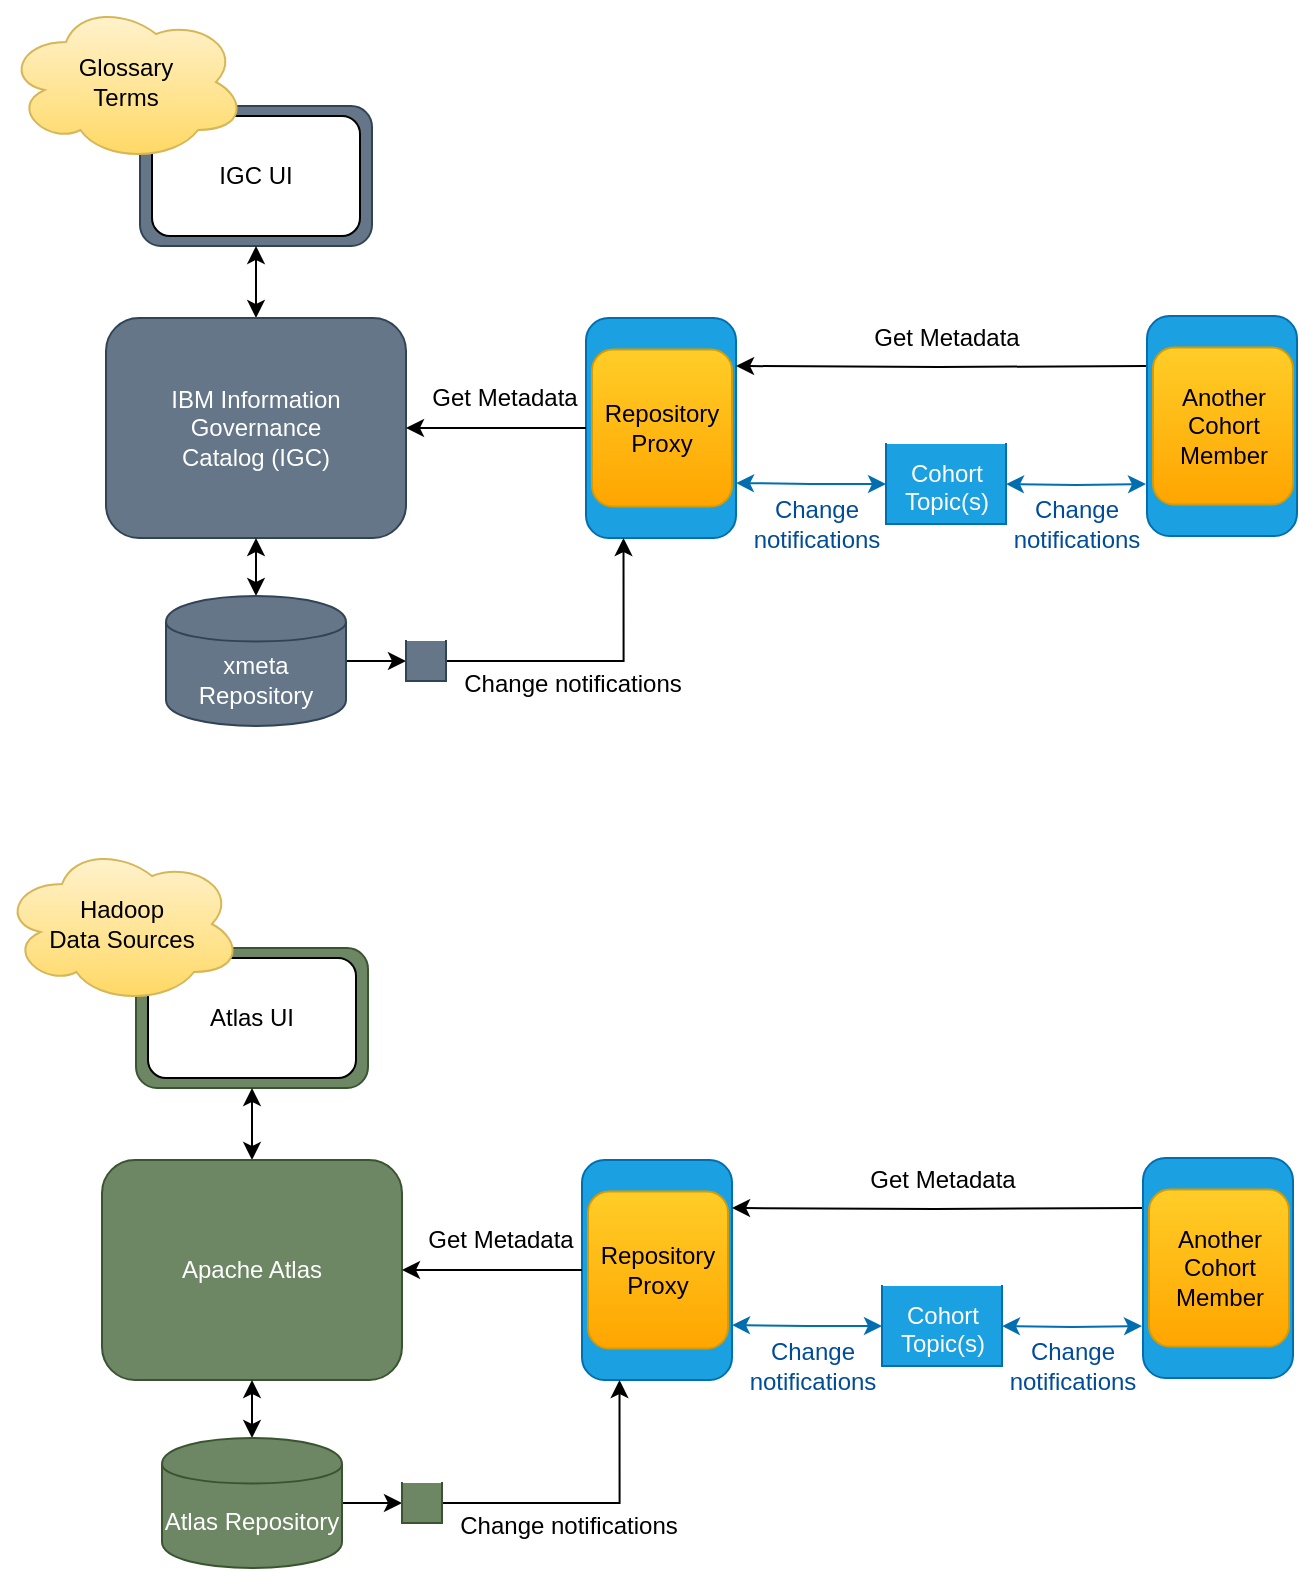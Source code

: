 <mxfile version="14.5.1" type="device" pages="11"><diagram id="ArGTov3AQXEDVevwcpKZ" name="connecting-read-only-repository"><mxGraphModel dx="279" dy="-1551" grid="1" gridSize="10" guides="1" tooltips="1" connect="1" arrows="1" fold="1" page="1" pageScale="1" pageWidth="827" pageHeight="1169" math="0" shadow="0"><root><mxCell id="LAsp3RXq4Ko1rmSKPXPo-0"/><mxCell id="LAsp3RXq4Ko1rmSKPXPo-1" parent="LAsp3RXq4Ko1rmSKPXPo-0"/><mxCell id="q2DCuKp_U1gnu1f7ZHr2-1" style="edgeStyle=orthogonalEdgeStyle;rounded=0;orthogonalLoop=1;jettySize=auto;html=1;exitX=0;exitY=0.5;exitDx=0;exitDy=0;entryX=1;entryY=0.75;entryDx=0;entryDy=0;startArrow=classic;startFill=1;endArrow=classic;endFill=1;fillColor=#1ba1e2;strokeColor=#006EAF;" parent="LAsp3RXq4Ko1rmSKPXPo-1" source="q2DCuKp_U1gnu1f7ZHr2-2" target="q2DCuKp_U1gnu1f7ZHr2-7" edge="1"><mxGeometry relative="1" as="geometry"/></mxCell><mxCell id="q2DCuKp_U1gnu1f7ZHr2-2" value="" style="shape=partialRectangle;whiteSpace=wrap;html=1;bottom=1;right=1;left=1;top=0;routingCenterX=-0.5;fillColor=#1ba1e2;strokeColor=#006EAF;fontColor=#ffffff;" parent="LAsp3RXq4Ko1rmSKPXPo-1" vertex="1"><mxGeometry x="1370" y="2710" width="60" height="40" as="geometry"/></mxCell><mxCell id="q2DCuKp_U1gnu1f7ZHr2-3" style="edgeStyle=orthogonalEdgeStyle;rounded=0;orthogonalLoop=1;jettySize=auto;html=1;exitX=0;exitY=0.75;exitDx=0;exitDy=0;entryX=1;entryY=0.5;entryDx=0;entryDy=0;endArrow=classic;endFill=1;startArrow=classic;startFill=1;fillColor=#1ba1e2;strokeColor=#006EAF;" parent="LAsp3RXq4Ko1rmSKPXPo-1" target="q2DCuKp_U1gnu1f7ZHr2-2" edge="1"><mxGeometry relative="1" as="geometry"><mxPoint x="1500" y="2730" as="sourcePoint"/></mxGeometry></mxCell><mxCell id="q2DCuKp_U1gnu1f7ZHr2-4" value="&lt;div style=&quot;text-align: center&quot;&gt;&lt;span&gt;Cohort&lt;/span&gt;&lt;/div&gt;&lt;div style=&quot;text-align: center&quot;&gt;&lt;span&gt;Topic(s)&lt;/span&gt;&lt;/div&gt;" style="text;html=1;resizable=0;points=[];autosize=1;align=center;verticalAlign=top;spacingTop=-4;fontColor=#FFFFFF;" parent="LAsp3RXq4Ko1rmSKPXPo-1" vertex="1"><mxGeometry x="1370" y="2715" width="60" height="30" as="geometry"/></mxCell><mxCell id="q2DCuKp_U1gnu1f7ZHr2-5" value="" style="rounded=1;whiteSpace=wrap;html=1;fillColor=#647687;strokeColor=#314354;fontColor=#ffffff;" parent="LAsp3RXq4Ko1rmSKPXPo-1" vertex="1"><mxGeometry x="997" y="2541" width="116" height="70" as="geometry"/></mxCell><mxCell id="q2DCuKp_U1gnu1f7ZHr2-6" value="IGC UI" style="rounded=1;whiteSpace=wrap;html=1;" parent="LAsp3RXq4Ko1rmSKPXPo-1" vertex="1"><mxGeometry x="1003" y="2546" width="104" height="60" as="geometry"/></mxCell><mxCell id="q2DCuKp_U1gnu1f7ZHr2-7" value="Repository&lt;br&gt;Proxy&lt;br&gt;" style="rounded=1;whiteSpace=wrap;html=1;fillColor=#1ba1e2;strokeColor=#006EAF;fontColor=#ffffff;" parent="LAsp3RXq4Ko1rmSKPXPo-1" vertex="1"><mxGeometry x="1220" y="2647" width="75" height="110" as="geometry"/></mxCell><mxCell id="q2DCuKp_U1gnu1f7ZHr2-8" style="edgeStyle=orthogonalEdgeStyle;rounded=0;orthogonalLoop=1;jettySize=auto;html=1;exitX=0.5;exitY=0;exitDx=0;exitDy=0;entryX=0.5;entryY=1;entryDx=0;entryDy=0;startArrow=classic;startFill=1;endArrow=classic;endFill=1;" parent="LAsp3RXq4Ko1rmSKPXPo-1" source="q2DCuKp_U1gnu1f7ZHr2-9" target="q2DCuKp_U1gnu1f7ZHr2-5" edge="1"><mxGeometry relative="1" as="geometry"/></mxCell><mxCell id="q2DCuKp_U1gnu1f7ZHr2-9" value="IBM Information Governance&lt;br&gt;Catalog (IGC)" style="rounded=1;whiteSpace=wrap;html=1;fillColor=#647687;strokeColor=#314354;fontColor=#ffffff;" parent="LAsp3RXq4Ko1rmSKPXPo-1" vertex="1"><mxGeometry x="980" y="2647" width="150" height="110" as="geometry"/></mxCell><mxCell id="q2DCuKp_U1gnu1f7ZHr2-10" style="edgeStyle=orthogonalEdgeStyle;rounded=0;orthogonalLoop=1;jettySize=auto;html=1;exitX=0.5;exitY=0;exitDx=0;exitDy=0;entryX=0.5;entryY=1;entryDx=0;entryDy=0;startArrow=classic;startFill=1;endArrow=classic;endFill=1;" parent="LAsp3RXq4Ko1rmSKPXPo-1" source="q2DCuKp_U1gnu1f7ZHr2-12" target="q2DCuKp_U1gnu1f7ZHr2-9" edge="1"><mxGeometry relative="1" as="geometry"/></mxCell><mxCell id="q2DCuKp_U1gnu1f7ZHr2-11" style="edgeStyle=orthogonalEdgeStyle;rounded=0;orthogonalLoop=1;jettySize=auto;html=1;exitX=1;exitY=0.5;exitDx=0;exitDy=0;entryX=0;entryY=0.5;entryDx=0;entryDy=0;" parent="LAsp3RXq4Ko1rmSKPXPo-1" source="q2DCuKp_U1gnu1f7ZHr2-12" target="q2DCuKp_U1gnu1f7ZHr2-14" edge="1"><mxGeometry relative="1" as="geometry"/></mxCell><mxCell id="q2DCuKp_U1gnu1f7ZHr2-12" value="xmeta Repository" style="shape=cylinder;whiteSpace=wrap;html=1;boundedLbl=1;backgroundOutline=1;fillColor=#647687;strokeColor=#314354;fontColor=#ffffff;" parent="LAsp3RXq4Ko1rmSKPXPo-1" vertex="1"><mxGeometry x="1010" y="2786" width="90" height="65" as="geometry"/></mxCell><mxCell id="q2DCuKp_U1gnu1f7ZHr2-13" style="edgeStyle=orthogonalEdgeStyle;rounded=0;orthogonalLoop=1;jettySize=auto;html=1;exitX=1;exitY=0.5;exitDx=0;exitDy=0;startArrow=none;startFill=0;endArrow=classic;endFill=1;entryX=0.25;entryY=1;entryDx=0;entryDy=0;" parent="LAsp3RXq4Ko1rmSKPXPo-1" source="q2DCuKp_U1gnu1f7ZHr2-14" target="q2DCuKp_U1gnu1f7ZHr2-7" edge="1"><mxGeometry relative="1" as="geometry"/></mxCell><mxCell id="q2DCuKp_U1gnu1f7ZHr2-14" value="" style="shape=partialRectangle;whiteSpace=wrap;html=1;bottom=1;right=1;left=1;top=0;fillColor=#647687;routingCenterX=-0.5;strokeColor=#314354;fontColor=#ffffff;" parent="LAsp3RXq4Ko1rmSKPXPo-1" vertex="1"><mxGeometry x="1130" y="2808.5" width="20" height="20" as="geometry"/></mxCell><mxCell id="q2DCuKp_U1gnu1f7ZHr2-15" style="edgeStyle=orthogonalEdgeStyle;rounded=0;orthogonalLoop=1;jettySize=auto;html=1;entryX=1;entryY=0.5;entryDx=0;entryDy=0;startArrow=none;startFill=0;endArrow=classic;endFill=1;exitX=0;exitY=0.5;exitDx=0;exitDy=0;" parent="LAsp3RXq4Ko1rmSKPXPo-1" source="q2DCuKp_U1gnu1f7ZHr2-7" target="q2DCuKp_U1gnu1f7ZHr2-9" edge="1"><mxGeometry relative="1" as="geometry"><mxPoint x="1190" y="2670" as="sourcePoint"/></mxGeometry></mxCell><mxCell id="q2DCuKp_U1gnu1f7ZHr2-16" value="Repository&lt;br&gt;Proxy" style="rounded=1;whiteSpace=wrap;html=1;gradientColor=#ffa500;fillColor=#ffcd28;strokeColor=#d79b00;" parent="LAsp3RXq4Ko1rmSKPXPo-1" vertex="1"><mxGeometry x="1223" y="2662.75" width="70" height="78.5" as="geometry"/></mxCell><mxCell id="q2DCuKp_U1gnu1f7ZHr2-17" value="Repository&lt;br&gt;Proxy&lt;br&gt;" style="rounded=1;whiteSpace=wrap;html=1;fillColor=#1ba1e2;strokeColor=#006EAF;fontColor=#ffffff;" parent="LAsp3RXq4Ko1rmSKPXPo-1" vertex="1"><mxGeometry x="1500.5" y="2646" width="75" height="110" as="geometry"/></mxCell><mxCell id="q2DCuKp_U1gnu1f7ZHr2-18" value="Another Cohort&lt;br&gt;Member" style="rounded=1;whiteSpace=wrap;html=1;gradientColor=#ffa500;fillColor=#ffcd28;strokeColor=#d79b00;" parent="LAsp3RXq4Ko1rmSKPXPo-1" vertex="1"><mxGeometry x="1503.5" y="2661.75" width="70" height="78.5" as="geometry"/></mxCell><mxCell id="q2DCuKp_U1gnu1f7ZHr2-21" style="edgeStyle=orthogonalEdgeStyle;rounded=0;orthogonalLoop=1;jettySize=auto;html=1;entryX=1.029;entryY=0.105;entryDx=0;entryDy=0;startArrow=none;startFill=0;endArrow=classic;endFill=1;entryPerimeter=0;" parent="LAsp3RXq4Ko1rmSKPXPo-1" target="q2DCuKp_U1gnu1f7ZHr2-16" edge="1"><mxGeometry relative="1" as="geometry"><mxPoint x="1500" y="2671" as="sourcePoint"/></mxGeometry></mxCell><mxCell id="q2DCuKp_U1gnu1f7ZHr2-26" value="Get Metadata" style="text;html=1;align=center;verticalAlign=middle;resizable=0;points=[];;autosize=1;" parent="LAsp3RXq4Ko1rmSKPXPo-1" vertex="1"><mxGeometry x="1134" y="2677" width="90" height="20" as="geometry"/></mxCell><mxCell id="q2DCuKp_U1gnu1f7ZHr2-27" value="Change notifications" style="text;html=1;align=center;verticalAlign=middle;resizable=0;points=[];;autosize=1;" parent="LAsp3RXq4Ko1rmSKPXPo-1" vertex="1"><mxGeometry x="1153" y="2820" width="120" height="20" as="geometry"/></mxCell><mxCell id="q2DCuKp_U1gnu1f7ZHr2-30" value="Get Metadata" style="text;html=1;align=center;verticalAlign=middle;resizable=0;points=[];;autosize=1;" parent="LAsp3RXq4Ko1rmSKPXPo-1" vertex="1"><mxGeometry x="1355" y="2647" width="90" height="20" as="geometry"/></mxCell><mxCell id="q2DCuKp_U1gnu1f7ZHr2-32" value="Change&lt;br&gt;notifications" style="text;html=1;align=center;verticalAlign=middle;resizable=0;points=[];;autosize=1;fontColor=#004C99;" parent="LAsp3RXq4Ko1rmSKPXPo-1" vertex="1"><mxGeometry x="1295" y="2735" width="80" height="30" as="geometry"/></mxCell><mxCell id="q2DCuKp_U1gnu1f7ZHr2-33" value="Change&lt;br&gt;notifications" style="text;html=1;align=center;verticalAlign=middle;resizable=0;points=[];;autosize=1;fontColor=#004C99;" parent="LAsp3RXq4Ko1rmSKPXPo-1" vertex="1"><mxGeometry x="1425" y="2735" width="80" height="30" as="geometry"/></mxCell><mxCell id="q2DCuKp_U1gnu1f7ZHr2-34" value="Glossary&lt;br&gt;Terms" style="ellipse;shape=cloud;whiteSpace=wrap;html=1;align=center;gradientColor=#ffd966;fillColor=#fff2cc;strokeColor=#d6b656;" parent="LAsp3RXq4Ko1rmSKPXPo-1" vertex="1"><mxGeometry x="930" y="2489" width="120" height="80" as="geometry"/></mxCell><mxCell id="HElm9eX0GMd8tEmtXxSL-0" style="edgeStyle=orthogonalEdgeStyle;rounded=0;orthogonalLoop=1;jettySize=auto;html=1;exitX=0;exitY=0.5;exitDx=0;exitDy=0;entryX=1;entryY=0.75;entryDx=0;entryDy=0;startArrow=classic;startFill=1;endArrow=classic;endFill=1;fillColor=#1ba1e2;strokeColor=#006EAF;" edge="1" parent="LAsp3RXq4Ko1rmSKPXPo-1" source="HElm9eX0GMd8tEmtXxSL-1" target="HElm9eX0GMd8tEmtXxSL-6"><mxGeometry relative="1" as="geometry"/></mxCell><mxCell id="HElm9eX0GMd8tEmtXxSL-1" value="" style="shape=partialRectangle;whiteSpace=wrap;html=1;bottom=1;right=1;left=1;top=0;routingCenterX=-0.5;fillColor=#1ba1e2;strokeColor=#006EAF;fontColor=#ffffff;" vertex="1" parent="LAsp3RXq4Ko1rmSKPXPo-1"><mxGeometry x="1368" y="3131" width="60" height="40" as="geometry"/></mxCell><mxCell id="HElm9eX0GMd8tEmtXxSL-2" style="edgeStyle=orthogonalEdgeStyle;rounded=0;orthogonalLoop=1;jettySize=auto;html=1;exitX=0;exitY=0.75;exitDx=0;exitDy=0;entryX=1;entryY=0.5;entryDx=0;entryDy=0;endArrow=classic;endFill=1;startArrow=classic;startFill=1;fillColor=#1ba1e2;strokeColor=#006EAF;" edge="1" parent="LAsp3RXq4Ko1rmSKPXPo-1" target="HElm9eX0GMd8tEmtXxSL-1"><mxGeometry relative="1" as="geometry"><mxPoint x="1498" y="3151" as="sourcePoint"/></mxGeometry></mxCell><mxCell id="HElm9eX0GMd8tEmtXxSL-3" value="&lt;div style=&quot;text-align: center&quot;&gt;&lt;span&gt;Cohort&lt;/span&gt;&lt;/div&gt;&lt;div style=&quot;text-align: center&quot;&gt;&lt;span&gt;Topic(s)&lt;/span&gt;&lt;/div&gt;" style="text;html=1;resizable=0;points=[];autosize=1;align=center;verticalAlign=top;spacingTop=-4;fontColor=#FFFFFF;" vertex="1" parent="LAsp3RXq4Ko1rmSKPXPo-1"><mxGeometry x="1368" y="3136" width="60" height="30" as="geometry"/></mxCell><mxCell id="HElm9eX0GMd8tEmtXxSL-4" value="" style="rounded=1;whiteSpace=wrap;html=1;fillColor=#6d8764;strokeColor=#3A5431;fontColor=#ffffff;" vertex="1" parent="LAsp3RXq4Ko1rmSKPXPo-1"><mxGeometry x="995" y="2962" width="116" height="70" as="geometry"/></mxCell><mxCell id="HElm9eX0GMd8tEmtXxSL-5" value="Atlas UI" style="rounded=1;whiteSpace=wrap;html=1;" vertex="1" parent="LAsp3RXq4Ko1rmSKPXPo-1"><mxGeometry x="1001" y="2967" width="104" height="60" as="geometry"/></mxCell><mxCell id="HElm9eX0GMd8tEmtXxSL-6" value="Repository&lt;br&gt;Proxy&lt;br&gt;" style="rounded=1;whiteSpace=wrap;html=1;fillColor=#1ba1e2;strokeColor=#006EAF;fontColor=#ffffff;" vertex="1" parent="LAsp3RXq4Ko1rmSKPXPo-1"><mxGeometry x="1218" y="3068" width="75" height="110" as="geometry"/></mxCell><mxCell id="HElm9eX0GMd8tEmtXxSL-7" style="edgeStyle=orthogonalEdgeStyle;rounded=0;orthogonalLoop=1;jettySize=auto;html=1;exitX=0.5;exitY=0;exitDx=0;exitDy=0;entryX=0.5;entryY=1;entryDx=0;entryDy=0;startArrow=classic;startFill=1;endArrow=classic;endFill=1;" edge="1" parent="LAsp3RXq4Ko1rmSKPXPo-1" source="HElm9eX0GMd8tEmtXxSL-8" target="HElm9eX0GMd8tEmtXxSL-4"><mxGeometry relative="1" as="geometry"/></mxCell><mxCell id="HElm9eX0GMd8tEmtXxSL-8" value="Apache Atlas" style="rounded=1;whiteSpace=wrap;html=1;fillColor=#6d8764;strokeColor=#3A5431;fontColor=#ffffff;" vertex="1" parent="LAsp3RXq4Ko1rmSKPXPo-1"><mxGeometry x="978" y="3068" width="150" height="110" as="geometry"/></mxCell><mxCell id="HElm9eX0GMd8tEmtXxSL-9" style="edgeStyle=orthogonalEdgeStyle;rounded=0;orthogonalLoop=1;jettySize=auto;html=1;exitX=0.5;exitY=0;exitDx=0;exitDy=0;entryX=0.5;entryY=1;entryDx=0;entryDy=0;startArrow=classic;startFill=1;endArrow=classic;endFill=1;" edge="1" parent="LAsp3RXq4Ko1rmSKPXPo-1" source="HElm9eX0GMd8tEmtXxSL-11" target="HElm9eX0GMd8tEmtXxSL-8"><mxGeometry relative="1" as="geometry"/></mxCell><mxCell id="HElm9eX0GMd8tEmtXxSL-10" style="edgeStyle=orthogonalEdgeStyle;rounded=0;orthogonalLoop=1;jettySize=auto;html=1;exitX=1;exitY=0.5;exitDx=0;exitDy=0;entryX=0;entryY=0.5;entryDx=0;entryDy=0;" edge="1" parent="LAsp3RXq4Ko1rmSKPXPo-1" source="HElm9eX0GMd8tEmtXxSL-11" target="HElm9eX0GMd8tEmtXxSL-13"><mxGeometry relative="1" as="geometry"/></mxCell><mxCell id="HElm9eX0GMd8tEmtXxSL-11" value="Atlas Repository" style="shape=cylinder;whiteSpace=wrap;html=1;boundedLbl=1;backgroundOutline=1;fillColor=#6d8764;strokeColor=#3A5431;fontColor=#ffffff;" vertex="1" parent="LAsp3RXq4Ko1rmSKPXPo-1"><mxGeometry x="1008" y="3207" width="90" height="65" as="geometry"/></mxCell><mxCell id="HElm9eX0GMd8tEmtXxSL-12" style="edgeStyle=orthogonalEdgeStyle;rounded=0;orthogonalLoop=1;jettySize=auto;html=1;exitX=1;exitY=0.5;exitDx=0;exitDy=0;startArrow=none;startFill=0;endArrow=classic;endFill=1;entryX=0.25;entryY=1;entryDx=0;entryDy=0;" edge="1" parent="LAsp3RXq4Ko1rmSKPXPo-1" source="HElm9eX0GMd8tEmtXxSL-13" target="HElm9eX0GMd8tEmtXxSL-6"><mxGeometry relative="1" as="geometry"/></mxCell><mxCell id="HElm9eX0GMd8tEmtXxSL-13" value="" style="shape=partialRectangle;whiteSpace=wrap;html=1;bottom=1;right=1;left=1;top=0;fillColor=#6d8764;routingCenterX=-0.5;strokeColor=#3A5431;fontColor=#ffffff;" vertex="1" parent="LAsp3RXq4Ko1rmSKPXPo-1"><mxGeometry x="1128" y="3229.5" width="20" height="20" as="geometry"/></mxCell><mxCell id="HElm9eX0GMd8tEmtXxSL-14" style="edgeStyle=orthogonalEdgeStyle;rounded=0;orthogonalLoop=1;jettySize=auto;html=1;entryX=1;entryY=0.5;entryDx=0;entryDy=0;startArrow=none;startFill=0;endArrow=classic;endFill=1;exitX=0;exitY=0.5;exitDx=0;exitDy=0;" edge="1" parent="LAsp3RXq4Ko1rmSKPXPo-1" source="HElm9eX0GMd8tEmtXxSL-6" target="HElm9eX0GMd8tEmtXxSL-8"><mxGeometry relative="1" as="geometry"><mxPoint x="1188" y="3091" as="sourcePoint"/></mxGeometry></mxCell><mxCell id="HElm9eX0GMd8tEmtXxSL-15" value="Repository&lt;br&gt;Proxy" style="rounded=1;whiteSpace=wrap;html=1;gradientColor=#ffa500;fillColor=#ffcd28;strokeColor=#d79b00;" vertex="1" parent="LAsp3RXq4Ko1rmSKPXPo-1"><mxGeometry x="1221" y="3083.75" width="70" height="78.5" as="geometry"/></mxCell><mxCell id="HElm9eX0GMd8tEmtXxSL-16" value="Repository&lt;br&gt;Proxy&lt;br&gt;" style="rounded=1;whiteSpace=wrap;html=1;fillColor=#1ba1e2;strokeColor=#006EAF;fontColor=#ffffff;" vertex="1" parent="LAsp3RXq4Ko1rmSKPXPo-1"><mxGeometry x="1498.5" y="3067" width="75" height="110" as="geometry"/></mxCell><mxCell id="HElm9eX0GMd8tEmtXxSL-17" value="Another Cohort&lt;br&gt;Member" style="rounded=1;whiteSpace=wrap;html=1;gradientColor=#ffa500;fillColor=#ffcd28;strokeColor=#d79b00;" vertex="1" parent="LAsp3RXq4Ko1rmSKPXPo-1"><mxGeometry x="1501.5" y="3082.75" width="70" height="78.5" as="geometry"/></mxCell><mxCell id="HElm9eX0GMd8tEmtXxSL-18" style="edgeStyle=orthogonalEdgeStyle;rounded=0;orthogonalLoop=1;jettySize=auto;html=1;entryX=1.029;entryY=0.105;entryDx=0;entryDy=0;startArrow=none;startFill=0;endArrow=classic;endFill=1;entryPerimeter=0;" edge="1" parent="LAsp3RXq4Ko1rmSKPXPo-1" target="HElm9eX0GMd8tEmtXxSL-15"><mxGeometry relative="1" as="geometry"><mxPoint x="1498" y="3092" as="sourcePoint"/></mxGeometry></mxCell><mxCell id="HElm9eX0GMd8tEmtXxSL-19" value="Get Metadata" style="text;html=1;align=center;verticalAlign=middle;resizable=0;points=[];;autosize=1;" vertex="1" parent="LAsp3RXq4Ko1rmSKPXPo-1"><mxGeometry x="1132" y="3098" width="90" height="20" as="geometry"/></mxCell><mxCell id="HElm9eX0GMd8tEmtXxSL-20" value="Change notifications" style="text;html=1;align=center;verticalAlign=middle;resizable=0;points=[];;autosize=1;" vertex="1" parent="LAsp3RXq4Ko1rmSKPXPo-1"><mxGeometry x="1151" y="3241" width="120" height="20" as="geometry"/></mxCell><mxCell id="HElm9eX0GMd8tEmtXxSL-21" value="Get Metadata" style="text;html=1;align=center;verticalAlign=middle;resizable=0;points=[];;autosize=1;" vertex="1" parent="LAsp3RXq4Ko1rmSKPXPo-1"><mxGeometry x="1353" y="3068" width="90" height="20" as="geometry"/></mxCell><mxCell id="HElm9eX0GMd8tEmtXxSL-22" value="Change&lt;br&gt;notifications" style="text;html=1;align=center;verticalAlign=middle;resizable=0;points=[];;autosize=1;fontColor=#004C99;" vertex="1" parent="LAsp3RXq4Ko1rmSKPXPo-1"><mxGeometry x="1293" y="3156" width="80" height="30" as="geometry"/></mxCell><mxCell id="HElm9eX0GMd8tEmtXxSL-23" value="Change&lt;br&gt;notifications" style="text;html=1;align=center;verticalAlign=middle;resizable=0;points=[];;autosize=1;fontColor=#004C99;" vertex="1" parent="LAsp3RXq4Ko1rmSKPXPo-1"><mxGeometry x="1423" y="3156" width="80" height="30" as="geometry"/></mxCell><mxCell id="HElm9eX0GMd8tEmtXxSL-24" value="Hadoop&lt;br&gt;Data Sources" style="ellipse;shape=cloud;whiteSpace=wrap;html=1;align=center;gradientColor=#ffd966;fillColor=#fff2cc;strokeColor=#d6b656;" vertex="1" parent="LAsp3RXq4Ko1rmSKPXPo-1"><mxGeometry x="928" y="2910" width="120" height="80" as="geometry"/></mxCell></root></mxGraphModel></diagram><diagram name="enterprise-view" id="1jaDZ6dTpx0JcBlag9fS"><mxGraphModel dx="279" dy="-1551" grid="1" gridSize="10" guides="1" tooltips="1" connect="1" arrows="1" fold="1" page="1" pageScale="1" pageWidth="827" pageHeight="1169" math="0" shadow="0"><root><mxCell id="CkhqcQDlbcxhBjaK9wJG-0"/><mxCell id="CkhqcQDlbcxhBjaK9wJG-1" parent="CkhqcQDlbcxhBjaK9wJG-0"/><mxCell id="CkhqcQDlbcxhBjaK9wJG-2" value="" style="rounded=1;whiteSpace=wrap;html=1;fillColor=#b0e3e6;strokeColor=none;fontStyle=1;align=center;verticalAlign=bottom;" parent="CkhqcQDlbcxhBjaK9wJG-1" vertex="1"><mxGeometry x="1143" y="2380" width="328" height="494.25" as="geometry"/></mxCell><mxCell id="y7KXGA4E1EGc4ghA7OaW-11" style="edgeStyle=orthogonalEdgeStyle;rounded=0;orthogonalLoop=1;jettySize=auto;html=1;exitX=0.75;exitY=0;exitDx=0;exitDy=0;entryX=0.5;entryY=1;entryDx=0;entryDy=0;startArrow=classic;startFill=1;endArrow=none;endFill=0;" parent="CkhqcQDlbcxhBjaK9wJG-1" source="CkhqcQDlbcxhBjaK9wJG-3" target="y7KXGA4E1EGc4ghA7OaW-6" edge="1"><mxGeometry relative="1" as="geometry"/></mxCell><mxCell id="CkhqcQDlbcxhBjaK9wJG-3" value="View Server" style="rounded=1;whiteSpace=wrap;html=1;fillColor=#1ba1e2;strokeColor=#006EAF;fontColor=#ffffff;" parent="CkhqcQDlbcxhBjaK9wJG-1" vertex="1"><mxGeometry x="1178" y="2615.25" width="116" height="70" as="geometry"/></mxCell><mxCell id="CkhqcQDlbcxhBjaK9wJG-6" style="edgeStyle=orthogonalEdgeStyle;rounded=0;orthogonalLoop=1;jettySize=auto;html=1;exitX=0;exitY=0.5;exitDx=0;exitDy=0;entryX=1;entryY=0.75;entryDx=0;entryDy=0;startArrow=classic;startFill=1;endArrow=classic;endFill=1;fillColor=#1ba1e2;strokeColor=#006EAF;" parent="CkhqcQDlbcxhBjaK9wJG-1" source="CkhqcQDlbcxhBjaK9wJG-7" target="CkhqcQDlbcxhBjaK9wJG-13" edge="1"><mxGeometry relative="1" as="geometry"/></mxCell><mxCell id="CkhqcQDlbcxhBjaK9wJG-7" value="" style="shape=partialRectangle;whiteSpace=wrap;html=1;bottom=1;right=1;left=1;top=0;routingCenterX=-0.5;fillColor=#1ba1e2;strokeColor=#006EAF;fontColor=#ffffff;" parent="CkhqcQDlbcxhBjaK9wJG-1" vertex="1"><mxGeometry x="1301" y="2961.25" width="60" height="45.75" as="geometry"/></mxCell><mxCell id="CkhqcQDlbcxhBjaK9wJG-8" style="edgeStyle=orthogonalEdgeStyle;rounded=0;orthogonalLoop=1;jettySize=auto;html=1;exitX=0;exitY=0.75;exitDx=0;exitDy=0;entryX=1;entryY=0.5;entryDx=0;entryDy=0;endArrow=classic;endFill=1;startArrow=classic;startFill=1;fillColor=#1ba1e2;strokeColor=#006EAF;" parent="CkhqcQDlbcxhBjaK9wJG-1" target="CkhqcQDlbcxhBjaK9wJG-7" edge="1"><mxGeometry relative="1" as="geometry"><mxPoint x="1430" y="2984.25" as="sourcePoint"/></mxGeometry></mxCell><mxCell id="CkhqcQDlbcxhBjaK9wJG-9" value="&lt;div style=&quot;text-align: center&quot;&gt;&lt;span&gt;Cohort&lt;/span&gt;&lt;/div&gt;&lt;div style=&quot;text-align: center&quot;&gt;&lt;span&gt;Topic(s)&lt;/span&gt;&lt;/div&gt;" style="text;html=1;resizable=0;points=[];autosize=1;align=center;verticalAlign=top;spacingTop=-4;fontColor=#FFFFFF;" parent="CkhqcQDlbcxhBjaK9wJG-1" vertex="1"><mxGeometry x="1301.5" y="2968.25" width="60" height="30" as="geometry"/></mxCell><mxCell id="CkhqcQDlbcxhBjaK9wJG-10" value="" style="rounded=1;whiteSpace=wrap;html=1;fillColor=#647687;strokeColor=#314354;fontColor=#ffffff;" parent="CkhqcQDlbcxhBjaK9wJG-1" vertex="1"><mxGeometry x="927" y="2795.25" width="116" height="70" as="geometry"/></mxCell><mxCell id="CkhqcQDlbcxhBjaK9wJG-11" value="IGC UI" style="rounded=1;whiteSpace=wrap;html=1;" parent="CkhqcQDlbcxhBjaK9wJG-1" vertex="1"><mxGeometry x="933" y="2800.25" width="104" height="60" as="geometry"/></mxCell><mxCell id="CkhqcQDlbcxhBjaK9wJG-13" value="Repository&lt;br&gt;Proxy&lt;br&gt;" style="rounded=1;whiteSpace=wrap;html=1;fillColor=#1ba1e2;strokeColor=#006EAF;fontColor=#ffffff;" parent="CkhqcQDlbcxhBjaK9wJG-1" vertex="1"><mxGeometry x="1150" y="2901.25" width="75" height="110" as="geometry"/></mxCell><mxCell id="CkhqcQDlbcxhBjaK9wJG-14" style="edgeStyle=orthogonalEdgeStyle;rounded=0;orthogonalLoop=1;jettySize=auto;html=1;exitX=0.5;exitY=0;exitDx=0;exitDy=0;entryX=0.5;entryY=1;entryDx=0;entryDy=0;startArrow=classic;startFill=1;endArrow=classic;endFill=1;" parent="CkhqcQDlbcxhBjaK9wJG-1" source="CkhqcQDlbcxhBjaK9wJG-15" target="CkhqcQDlbcxhBjaK9wJG-10" edge="1"><mxGeometry relative="1" as="geometry"/></mxCell><mxCell id="CkhqcQDlbcxhBjaK9wJG-15" value="IBM Information Governance&lt;br&gt;Catalog (IGC)" style="rounded=1;whiteSpace=wrap;html=1;fillColor=#647687;strokeColor=#314354;fontColor=#ffffff;" parent="CkhqcQDlbcxhBjaK9wJG-1" vertex="1"><mxGeometry x="910" y="2901.25" width="150" height="110" as="geometry"/></mxCell><mxCell id="CkhqcQDlbcxhBjaK9wJG-16" style="edgeStyle=orthogonalEdgeStyle;rounded=0;orthogonalLoop=1;jettySize=auto;html=1;exitX=0.5;exitY=0;exitDx=0;exitDy=0;entryX=0.5;entryY=1;entryDx=0;entryDy=0;startArrow=classic;startFill=1;endArrow=classic;endFill=1;" parent="CkhqcQDlbcxhBjaK9wJG-1" source="CkhqcQDlbcxhBjaK9wJG-18" target="CkhqcQDlbcxhBjaK9wJG-15" edge="1"><mxGeometry relative="1" as="geometry"/></mxCell><mxCell id="CkhqcQDlbcxhBjaK9wJG-17" style="edgeStyle=orthogonalEdgeStyle;rounded=0;orthogonalLoop=1;jettySize=auto;html=1;exitX=1;exitY=0.5;exitDx=0;exitDy=0;entryX=0;entryY=0.5;entryDx=0;entryDy=0;" parent="CkhqcQDlbcxhBjaK9wJG-1" source="CkhqcQDlbcxhBjaK9wJG-18" target="CkhqcQDlbcxhBjaK9wJG-20" edge="1"><mxGeometry relative="1" as="geometry"/></mxCell><mxCell id="CkhqcQDlbcxhBjaK9wJG-18" value="xmeta Repository" style="shape=cylinder;whiteSpace=wrap;html=1;boundedLbl=1;backgroundOutline=1;fillColor=#647687;strokeColor=#314354;fontColor=#ffffff;" parent="CkhqcQDlbcxhBjaK9wJG-1" vertex="1"><mxGeometry x="940" y="3040.25" width="90" height="65" as="geometry"/></mxCell><mxCell id="CkhqcQDlbcxhBjaK9wJG-19" style="edgeStyle=orthogonalEdgeStyle;rounded=0;orthogonalLoop=1;jettySize=auto;html=1;exitX=1;exitY=0.5;exitDx=0;exitDy=0;startArrow=none;startFill=0;endArrow=classic;endFill=1;entryX=0.25;entryY=1;entryDx=0;entryDy=0;" parent="CkhqcQDlbcxhBjaK9wJG-1" source="CkhqcQDlbcxhBjaK9wJG-20" target="CkhqcQDlbcxhBjaK9wJG-13" edge="1"><mxGeometry relative="1" as="geometry"/></mxCell><mxCell id="CkhqcQDlbcxhBjaK9wJG-20" value="" style="shape=partialRectangle;whiteSpace=wrap;html=1;bottom=1;right=1;left=1;top=0;fillColor=#647687;routingCenterX=-0.5;strokeColor=#314354;fontColor=#ffffff;" parent="CkhqcQDlbcxhBjaK9wJG-1" vertex="1"><mxGeometry x="1060" y="3062.75" width="20" height="20" as="geometry"/></mxCell><mxCell id="1r0QaOOR1DQKiBRMV6Kj-0" style="edgeStyle=orthogonalEdgeStyle;rounded=0;orthogonalLoop=1;jettySize=auto;html=1;entryX=1;entryY=0.5;entryDx=0;entryDy=0;startArrow=none;startFill=0;endArrow=classic;endFill=1;exitX=0;exitY=0.5;exitDx=0;exitDy=0;" parent="CkhqcQDlbcxhBjaK9wJG-1" source="CkhqcQDlbcxhBjaK9wJG-13" target="CkhqcQDlbcxhBjaK9wJG-15" edge="1"><mxGeometry relative="1" as="geometry"><mxPoint x="1120" y="2924.25" as="sourcePoint"/></mxGeometry></mxCell><mxCell id="CkhqcQDlbcxhBjaK9wJG-21" value="Repository&lt;br&gt;Proxy" style="rounded=1;whiteSpace=wrap;html=1;gradientColor=#ffa500;fillColor=#ffcd28;strokeColor=#d79b00;" parent="CkhqcQDlbcxhBjaK9wJG-1" vertex="1"><mxGeometry x="1153" y="2917" width="70" height="78.5" as="geometry"/></mxCell><mxCell id="CkhqcQDlbcxhBjaK9wJG-22" value="" style="rounded=1;whiteSpace=wrap;html=1;fillColor=#6d8764;strokeColor=#3A5431;fontColor=#ffffff;" parent="CkhqcQDlbcxhBjaK9wJG-1" vertex="1"><mxGeometry x="1609" y="2794.25" width="116" height="70" as="geometry"/></mxCell><mxCell id="CkhqcQDlbcxhBjaK9wJG-23" value="Atlas UI" style="rounded=1;whiteSpace=wrap;html=1;" parent="CkhqcQDlbcxhBjaK9wJG-1" vertex="1"><mxGeometry x="1615" y="2799.25" width="104" height="60" as="geometry"/></mxCell><mxCell id="CkhqcQDlbcxhBjaK9wJG-24" style="edgeStyle=orthogonalEdgeStyle;rounded=0;orthogonalLoop=1;jettySize=auto;html=1;exitX=0.5;exitY=0;exitDx=0;exitDy=0;entryX=0.5;entryY=1;entryDx=0;entryDy=0;startArrow=classic;startFill=1;endArrow=classic;endFill=1;" parent="CkhqcQDlbcxhBjaK9wJG-1" source="CkhqcQDlbcxhBjaK9wJG-25" target="CkhqcQDlbcxhBjaK9wJG-22" edge="1"><mxGeometry relative="1" as="geometry"/></mxCell><mxCell id="CkhqcQDlbcxhBjaK9wJG-25" value="Apache Atlas" style="rounded=1;whiteSpace=wrap;html=1;fillColor=#6d8764;strokeColor=#3A5431;fontColor=#ffffff;" parent="CkhqcQDlbcxhBjaK9wJG-1" vertex="1"><mxGeometry x="1592" y="2900.25" width="150" height="110" as="geometry"/></mxCell><mxCell id="CkhqcQDlbcxhBjaK9wJG-26" style="edgeStyle=orthogonalEdgeStyle;rounded=0;orthogonalLoop=1;jettySize=auto;html=1;exitX=0.5;exitY=0;exitDx=0;exitDy=0;entryX=0.5;entryY=1;entryDx=0;entryDy=0;startArrow=classic;startFill=1;endArrow=classic;endFill=1;" parent="CkhqcQDlbcxhBjaK9wJG-1" source="CkhqcQDlbcxhBjaK9wJG-28" target="CkhqcQDlbcxhBjaK9wJG-25" edge="1"><mxGeometry relative="1" as="geometry"/></mxCell><mxCell id="CkhqcQDlbcxhBjaK9wJG-27" style="edgeStyle=orthogonalEdgeStyle;rounded=0;orthogonalLoop=1;jettySize=auto;html=1;exitX=0;exitY=0.5;exitDx=0;exitDy=0;entryX=1;entryY=0.5;entryDx=0;entryDy=0;" parent="CkhqcQDlbcxhBjaK9wJG-1" source="CkhqcQDlbcxhBjaK9wJG-28" target="CkhqcQDlbcxhBjaK9wJG-33" edge="1"><mxGeometry relative="1" as="geometry"><mxPoint x="1572" y="3073.25" as="targetPoint"/></mxGeometry></mxCell><mxCell id="CkhqcQDlbcxhBjaK9wJG-28" value="Atlas Repository" style="shape=cylinder;whiteSpace=wrap;html=1;boundedLbl=1;backgroundOutline=1;fillColor=#6d8764;strokeColor=#3A5431;fontColor=#ffffff;" parent="CkhqcQDlbcxhBjaK9wJG-1" vertex="1"><mxGeometry x="1622" y="3040.25" width="90" height="65" as="geometry"/></mxCell><mxCell id="CkhqcQDlbcxhBjaK9wJG-29" value="Repository&lt;br&gt;Proxy&lt;br&gt;" style="rounded=1;whiteSpace=wrap;html=1;fillColor=#1ba1e2;strokeColor=#006EAF;fontColor=#ffffff;" parent="CkhqcQDlbcxhBjaK9wJG-1" vertex="1"><mxGeometry x="1430.5" y="2900.25" width="75" height="110" as="geometry"/></mxCell><mxCell id="CkhqcQDlbcxhBjaK9wJG-30" style="edgeStyle=orthogonalEdgeStyle;rounded=0;orthogonalLoop=1;jettySize=auto;html=1;exitX=1;exitY=0.5;exitDx=0;exitDy=0;" parent="CkhqcQDlbcxhBjaK9wJG-1" source="CkhqcQDlbcxhBjaK9wJG-31" target="CkhqcQDlbcxhBjaK9wJG-25" edge="1"><mxGeometry relative="1" as="geometry"/></mxCell><mxCell id="CkhqcQDlbcxhBjaK9wJG-31" value="Repository&lt;br&gt;Proxy" style="rounded=1;whiteSpace=wrap;html=1;gradientColor=#ffa500;fillColor=#ffcd28;strokeColor=#d79b00;" parent="CkhqcQDlbcxhBjaK9wJG-1" vertex="1"><mxGeometry x="1433.5" y="2916" width="70" height="78.5" as="geometry"/></mxCell><mxCell id="CkhqcQDlbcxhBjaK9wJG-32" style="edgeStyle=orthogonalEdgeStyle;rounded=0;orthogonalLoop=1;jettySize=auto;html=1;exitX=0;exitY=0.5;exitDx=0;exitDy=0;entryX=0.75;entryY=1;entryDx=0;entryDy=0;" parent="CkhqcQDlbcxhBjaK9wJG-1" source="CkhqcQDlbcxhBjaK9wJG-33" target="CkhqcQDlbcxhBjaK9wJG-29" edge="1"><mxGeometry relative="1" as="geometry"/></mxCell><mxCell id="CkhqcQDlbcxhBjaK9wJG-33" value="" style="shape=partialRectangle;whiteSpace=wrap;html=1;bottom=1;right=1;left=1;top=0;fillColor=#6d8764;routingCenterX=-0.5;strokeColor=#3A5431;fontColor=#ffffff;" parent="CkhqcQDlbcxhBjaK9wJG-1" vertex="1"><mxGeometry x="1566" y="3062.75" width="20" height="20" as="geometry"/></mxCell><mxCell id="CkhqcQDlbcxhBjaK9wJG-34" style="edgeStyle=orthogonalEdgeStyle;rounded=0;orthogonalLoop=1;jettySize=auto;html=1;exitX=0;exitY=0.5;exitDx=0;exitDy=0;" parent="CkhqcQDlbcxhBjaK9wJG-1" source="CkhqcQDlbcxhBjaK9wJG-35" target="CkhqcQDlbcxhBjaK9wJG-25" edge="1"><mxGeometry relative="1" as="geometry"/></mxCell><mxCell id="CkhqcQDlbcxhBjaK9wJG-35" value="Hive/HDFS" style="shape=cylinder;whiteSpace=wrap;html=1;boundedLbl=1;backgroundOutline=1;fillColor=#a0522d;strokeColor=#6D1F00;fontColor=#ffffff;" parent="CkhqcQDlbcxhBjaK9wJG-1" vertex="1"><mxGeometry x="1834" y="2922.75" width="90" height="65" as="geometry"/></mxCell><mxCell id="CkhqcQDlbcxhBjaK9wJG-36" value="Atlas Bridge&lt;br&gt;Change&lt;br&gt;Notifications" style="text;html=1;align=center;verticalAlign=middle;resizable=0;points=[];;autosize=1;" parent="CkhqcQDlbcxhBjaK9wJG-1" vertex="1"><mxGeometry x="1753" y="2936.25" width="80" height="50" as="geometry"/></mxCell><mxCell id="CkhqcQDlbcxhBjaK9wJG-81" style="edgeStyle=orthogonalEdgeStyle;rounded=0;orthogonalLoop=1;jettySize=auto;html=1;entryX=0.25;entryY=0;entryDx=0;entryDy=0;startArrow=none;startFill=0;endArrow=classic;endFill=1;exitX=0.5;exitY=1;exitDx=0;exitDy=0;" parent="CkhqcQDlbcxhBjaK9wJG-1" source="CkhqcQDlbcxhBjaK9wJG-3" target="CkhqcQDlbcxhBjaK9wJG-86" edge="1"><mxGeometry relative="1" as="geometry"><mxPoint x="1236.5" y="2684.25" as="sourcePoint"/></mxGeometry></mxCell><mxCell id="CkhqcQDlbcxhBjaK9wJG-82" style="edgeStyle=orthogonalEdgeStyle;rounded=0;orthogonalLoop=1;jettySize=auto;html=1;exitX=0.75;exitY=0;exitDx=0;exitDy=0;entryX=0.5;entryY=1;entryDx=0;entryDy=0;endArrow=classic;endFill=1;" parent="CkhqcQDlbcxhBjaK9wJG-1" source="CkhqcQDlbcxhBjaK9wJG-86" target="CkhqcQDlbcxhBjaK9wJG-91" edge="1"><mxGeometry relative="1" as="geometry"/></mxCell><mxCell id="CkhqcQDlbcxhBjaK9wJG-84" style="edgeStyle=orthogonalEdgeStyle;rounded=0;orthogonalLoop=1;jettySize=auto;html=1;exitX=0.5;exitY=1;exitDx=0;exitDy=0;entryX=0.5;entryY=0;entryDx=0;entryDy=0;startArrow=classic;startFill=1;endArrow=classic;endFill=1;fillColor=#1ba1e2;strokeColor=#006EAF;" parent="CkhqcQDlbcxhBjaK9wJG-1" source="CkhqcQDlbcxhBjaK9wJG-86" target="CkhqcQDlbcxhBjaK9wJG-7" edge="1"><mxGeometry relative="1" as="geometry"/></mxCell><mxCell id="1r0QaOOR1DQKiBRMV6Kj-5" style="edgeStyle=orthogonalEdgeStyle;rounded=0;orthogonalLoop=1;jettySize=auto;html=1;exitX=0.25;exitY=1;exitDx=0;exitDy=0;entryX=1;entryY=0.25;entryDx=0;entryDy=0;startArrow=none;startFill=0;endArrow=classic;endFill=1;" parent="CkhqcQDlbcxhBjaK9wJG-1" source="CkhqcQDlbcxhBjaK9wJG-86" target="CkhqcQDlbcxhBjaK9wJG-21" edge="1"><mxGeometry relative="1" as="geometry"/></mxCell><mxCell id="1r0QaOOR1DQKiBRMV6Kj-6" style="edgeStyle=orthogonalEdgeStyle;rounded=0;orthogonalLoop=1;jettySize=auto;html=1;exitX=0.75;exitY=1;exitDx=0;exitDy=0;entryX=0;entryY=0.25;entryDx=0;entryDy=0;startArrow=none;startFill=0;endArrow=classic;endFill=1;" parent="CkhqcQDlbcxhBjaK9wJG-1" source="CkhqcQDlbcxhBjaK9wJG-86" target="CkhqcQDlbcxhBjaK9wJG-31" edge="1"><mxGeometry relative="1" as="geometry"/></mxCell><mxCell id="CkhqcQDlbcxhBjaK9wJG-86" value="Metadata Access Point" style="rounded=1;whiteSpace=wrap;html=1;fillColor=#1ba1e2;strokeColor=#006EAF;fontColor=#ffffff;" parent="CkhqcQDlbcxhBjaK9wJG-1" vertex="1"><mxGeometry x="1255.5" y="2743.25" width="150" height="110" as="geometry"/></mxCell><mxCell id="CkhqcQDlbcxhBjaK9wJG-87" style="edgeStyle=orthogonalEdgeStyle;rounded=0;orthogonalLoop=1;jettySize=auto;html=1;exitX=0.25;exitY=1;exitDx=0;exitDy=0;entryX=0.25;entryY=0;entryDx=0;entryDy=0;startArrow=none;startFill=0;endArrow=classic;endFill=1;" parent="CkhqcQDlbcxhBjaK9wJG-1" source="CkhqcQDlbcxhBjaK9wJG-89" target="CkhqcQDlbcxhBjaK9wJG-86" edge="1"><mxGeometry relative="1" as="geometry"/></mxCell><mxCell id="y7KXGA4E1EGc4ghA7OaW-9" style="edgeStyle=orthogonalEdgeStyle;rounded=0;orthogonalLoop=1;jettySize=auto;html=1;exitX=0.5;exitY=0;exitDx=0;exitDy=0;entryX=0.5;entryY=1;entryDx=0;entryDy=0;startArrow=classic;startFill=1;endArrow=none;endFill=0;" parent="CkhqcQDlbcxhBjaK9wJG-1" source="CkhqcQDlbcxhBjaK9wJG-89" target="y7KXGA4E1EGc4ghA7OaW-6" edge="1"><mxGeometry relative="1" as="geometry"/></mxCell><mxCell id="CkhqcQDlbcxhBjaK9wJG-89" value="Third Party Tool" style="rounded=1;whiteSpace=wrap;html=1;fillColor=#bac8d3;strokeColor=#23445d;" parent="CkhqcQDlbcxhBjaK9wJG-1" vertex="1"><mxGeometry x="1302.5" y="2614.25" width="116" height="70" as="geometry"/></mxCell><mxCell id="CkhqcQDlbcxhBjaK9wJG-90" style="edgeStyle=orthogonalEdgeStyle;rounded=0;orthogonalLoop=1;jettySize=auto;html=1;exitX=0.5;exitY=0;exitDx=0;exitDy=0;entryX=0.75;entryY=1;entryDx=0;entryDy=0;endArrow=classic;endFill=1;" parent="CkhqcQDlbcxhBjaK9wJG-1" source="CkhqcQDlbcxhBjaK9wJG-91" target="CkhqcQDlbcxhBjaK9wJG-89" edge="1"><mxGeometry relative="1" as="geometry"/></mxCell><mxCell id="CkhqcQDlbcxhBjaK9wJG-91" value="" style="shape=partialRectangle;whiteSpace=wrap;html=1;bottom=1;right=1;left=1;top=0;fillColor=none;routingCenterX=-0.5;" parent="CkhqcQDlbcxhBjaK9wJG-1" vertex="1"><mxGeometry x="1379.5" y="2704.25" width="20" height="20" as="geometry"/></mxCell><mxCell id="CkhqcQDlbcxhBjaK9wJG-93" value="View Server" style="rounded=1;whiteSpace=wrap;html=1;gradientColor=#ffa500;fillColor=#ffcd28;strokeColor=#d79b00;" parent="CkhqcQDlbcxhBjaK9wJG-1" vertex="1"><mxGeometry x="1181" y="2625.25" width="110" height="50" as="geometry"/></mxCell><mxCell id="CkhqcQDlbcxhBjaK9wJG-94" value="Metadata Access Point" style="rounded=1;whiteSpace=wrap;html=1;gradientColor=#ffa500;fillColor=#ffcd28;strokeColor=#d79b00;" parent="CkhqcQDlbcxhBjaK9wJG-1" vertex="1"><mxGeometry x="1259" y="2761.25" width="145" height="73" as="geometry"/></mxCell><mxCell id="1r0QaOOR1DQKiBRMV6Kj-12" style="edgeStyle=orthogonalEdgeStyle;rounded=0;orthogonalLoop=1;jettySize=auto;html=1;exitX=0.5;exitY=1;exitDx=0;exitDy=0;startArrow=none;startFill=0;endArrow=classic;endFill=1;" parent="CkhqcQDlbcxhBjaK9wJG-1" source="y7KXGA4E1EGc4ghA7OaW-1" target="CkhqcQDlbcxhBjaK9wJG-3" edge="1"><mxGeometry relative="1" as="geometry"/></mxCell><mxCell id="y7KXGA4E1EGc4ghA7OaW-1" value="Presentation&lt;br&gt;Server" style="rounded=1;whiteSpace=wrap;html=1;fillColor=#1ba1e2;strokeColor=#006EAF;fontColor=#ffffff;strokeWidth=2;shadow=1;" parent="CkhqcQDlbcxhBjaK9wJG-1" vertex="1"><mxGeometry x="1178" y="2499.25" width="116" height="70" as="geometry"/></mxCell><mxCell id="y7KXGA4E1EGc4ghA7OaW-2" style="edgeStyle=orthogonalEdgeStyle;rounded=0;orthogonalLoop=1;jettySize=auto;html=1;entryX=0.5;entryY=0;entryDx=0;entryDy=0;" parent="CkhqcQDlbcxhBjaK9wJG-1" source="y7KXGA4E1EGc4ghA7OaW-3" target="y7KXGA4E1EGc4ghA7OaW-1" edge="1"><mxGeometry relative="1" as="geometry"/></mxCell><mxCell id="y7KXGA4E1EGc4ghA7OaW-3" value="" style="rounded=1;whiteSpace=wrap;html=1;fillColor=#1ba1e2;strokeColor=#006EAF;fontColor=#ffffff;shadow=1;" parent="CkhqcQDlbcxhBjaK9wJG-1" vertex="1"><mxGeometry x="1178" y="2404.25" width="116" height="70" as="geometry"/></mxCell><mxCell id="y7KXGA4E1EGc4ghA7OaW-4" value="Egeria UI&lt;br&gt;(browser)" style="rounded=1;whiteSpace=wrap;html=1;" parent="CkhqcQDlbcxhBjaK9wJG-1" vertex="1"><mxGeometry x="1184" y="2409.25" width="104" height="60" as="geometry"/></mxCell><mxCell id="y7KXGA4E1EGc4ghA7OaW-6" value="" style="rounded=1;whiteSpace=wrap;html=1;fillColor=#bac8d3;strokeColor=#23445d;" parent="CkhqcQDlbcxhBjaK9wJG-1" vertex="1"><mxGeometry x="1302.5" y="2499.25" width="116" height="70" as="geometry"/></mxCell><mxCell id="y7KXGA4E1EGc4ghA7OaW-7" value="Third Party UI" style="rounded=1;whiteSpace=wrap;html=1;" parent="CkhqcQDlbcxhBjaK9wJG-1" vertex="1"><mxGeometry x="1308.5" y="2504.25" width="104" height="60" as="geometry"/></mxCell><mxCell id="y7KXGA4E1EGc4ghA7OaW-13" value="Enterprise View" style="text;html=1;fontStyle=1" parent="CkhqcQDlbcxhBjaK9wJG-1" vertex="1"><mxGeometry x="1334.5" y="2384.25" width="110" height="30" as="geometry"/></mxCell><mxCell id="1r0QaOOR1DQKiBRMV6Kj-1" value="Get Metadata" style="text;html=1;align=center;verticalAlign=middle;resizable=0;points=[];;autosize=1;" parent="CkhqcQDlbcxhBjaK9wJG-1" vertex="1"><mxGeometry x="1064" y="2931.25" width="90" height="20" as="geometry"/></mxCell><mxCell id="1r0QaOOR1DQKiBRMV6Kj-2" value="Get Metadata" style="text;html=1;align=center;verticalAlign=middle;resizable=0;points=[];;autosize=1;" parent="CkhqcQDlbcxhBjaK9wJG-1" vertex="1"><mxGeometry x="1503.5" y="2931.25" width="90" height="20" as="geometry"/></mxCell><mxCell id="1r0QaOOR1DQKiBRMV6Kj-3" value="Change notifications" style="text;html=1;align=center;verticalAlign=middle;resizable=0;points=[];;autosize=1;" parent="CkhqcQDlbcxhBjaK9wJG-1" vertex="1"><mxGeometry x="1083" y="3074.25" width="120" height="20" as="geometry"/></mxCell><mxCell id="1r0QaOOR1DQKiBRMV6Kj-4" value="Change notifications" style="text;html=1;align=center;verticalAlign=middle;resizable=0;points=[];;autosize=1;" parent="CkhqcQDlbcxhBjaK9wJG-1" vertex="1"><mxGeometry x="1441" y="3074.25" width="120" height="20" as="geometry"/></mxCell><mxCell id="1r0QaOOR1DQKiBRMV6Kj-7" value="Change&lt;br&gt;notifications" style="text;html=1;align=center;verticalAlign=middle;resizable=0;points=[];;autosize=1;" parent="CkhqcQDlbcxhBjaK9wJG-1" vertex="1"><mxGeometry x="1391" y="2709.25" width="80" height="30" as="geometry"/></mxCell><mxCell id="1r0QaOOR1DQKiBRMV6Kj-8" value="Get Metadata" style="text;html=1;align=center;verticalAlign=middle;resizable=0;points=[];;autosize=1;" parent="CkhqcQDlbcxhBjaK9wJG-1" vertex="1"><mxGeometry x="1239" y="2694.25" width="90" height="20" as="geometry"/></mxCell><mxCell id="1r0QaOOR1DQKiBRMV6Kj-9" value="Change&lt;br&gt;notifications" style="text;html=1;align=center;verticalAlign=middle;resizable=0;points=[];;autosize=1;fontColor=#004C99;" parent="CkhqcQDlbcxhBjaK9wJG-1" vertex="1"><mxGeometry x="1291.5" y="2887" width="80" height="30" as="geometry"/></mxCell><mxCell id="1r0QaOOR1DQKiBRMV6Kj-10" value="Get Metadata" style="text;html=1;align=center;verticalAlign=middle;resizable=0;points=[];;autosize=1;" parent="CkhqcQDlbcxhBjaK9wJG-1" vertex="1"><mxGeometry x="1146" y="2584.25" width="90" height="20" as="geometry"/></mxCell><mxCell id="1r0QaOOR1DQKiBRMV6Kj-11" value="Get Metadata" style="text;html=1;align=center;verticalAlign=middle;resizable=0;points=[];;autosize=1;" parent="CkhqcQDlbcxhBjaK9wJG-1" vertex="1"><mxGeometry x="1371.5" y="2584.25" width="90" height="20" as="geometry"/></mxCell><mxCell id="1r0QaOOR1DQKiBRMV6Kj-13" value="Get Metadata" style="text;html=1;align=center;verticalAlign=middle;resizable=0;points=[];;autosize=1;" parent="CkhqcQDlbcxhBjaK9wJG-1" vertex="1"><mxGeometry x="1203" y="2874.25" width="90" height="20" as="geometry"/></mxCell><mxCell id="1r0QaOOR1DQKiBRMV6Kj-14" value="Get Metadata" style="text;html=1;align=center;verticalAlign=middle;resizable=0;points=[];;autosize=1;" parent="CkhqcQDlbcxhBjaK9wJG-1" vertex="1"><mxGeometry x="1371.5" y="2874.25" width="90" height="20" as="geometry"/></mxCell><mxCell id="1OBJ8DKXceCuQCqHrDvA-0" value="Change&lt;br&gt;notifications" style="text;html=1;align=center;verticalAlign=middle;resizable=0;points=[];;autosize=1;fontColor=#004C99;" parent="CkhqcQDlbcxhBjaK9wJG-1" vertex="1"><mxGeometry x="1225" y="2986.25" width="80" height="30" as="geometry"/></mxCell><mxCell id="1OBJ8DKXceCuQCqHrDvA-1" value="Change&lt;br&gt;notifications" style="text;html=1;align=center;verticalAlign=middle;resizable=0;points=[];;autosize=1;fontColor=#004C99;" parent="CkhqcQDlbcxhBjaK9wJG-1" vertex="1"><mxGeometry x="1355" y="2986.25" width="80" height="30" as="geometry"/></mxCell><mxCell id="88w3nbD7Cd_U0JQYDr0a-0" value="Glossary&lt;br&gt;Terms" style="ellipse;shape=cloud;whiteSpace=wrap;html=1;align=center;gradientColor=#ffd966;fillColor=#fff2cc;strokeColor=#d6b656;" parent="CkhqcQDlbcxhBjaK9wJG-1" vertex="1"><mxGeometry x="860" y="2743.25" width="120" height="80" as="geometry"/></mxCell><mxCell id="88w3nbD7Cd_U0JQYDr0a-1" value="Hadoop Data Sources" style="ellipse;shape=cloud;whiteSpace=wrap;html=1;align=center;gradientColor=#ffd966;fillColor=#fff2cc;strokeColor=#d6b656;" parent="CkhqcQDlbcxhBjaK9wJG-1" vertex="1"><mxGeometry x="1690" y="2758.25" width="120" height="80" as="geometry"/></mxCell><mxCell id="7htxLxTKr1eOEmgfV4O_-0" value="Glossary Terms&lt;br&gt;and &lt;br&gt;Hadoop Data Sources&lt;br&gt;(Unlinked)" style="ellipse;shape=cloud;whiteSpace=wrap;html=1;align=center;gradientColor=#ffd966;fillColor=#fff2cc;strokeColor=#d6b656;" parent="CkhqcQDlbcxhBjaK9wJG-1" vertex="1"><mxGeometry x="1370" y="2400" width="180" height="120" as="geometry"/></mxCell></root></mxGraphModel></diagram><diagram name="enterprise-linking" id="oRb3nDEVmpCEchjJopIO"><mxGraphModel dx="279" dy="-1551" grid="1" gridSize="10" guides="1" tooltips="1" connect="1" arrows="1" fold="1" page="1" pageScale="1" pageWidth="827" pageHeight="1169" math="0" shadow="0"><root><mxCell id="OoepbEGdJ-Bij0uoJcat-0"/><mxCell id="OoepbEGdJ-Bij0uoJcat-1" parent="OoepbEGdJ-Bij0uoJcat-0"/><mxCell id="OoepbEGdJ-Bij0uoJcat-2" value="" style="rounded=1;whiteSpace=wrap;html=1;fillColor=#b0e3e6;strokeColor=none;fontStyle=1;align=center;verticalAlign=bottom;" parent="OoepbEGdJ-Bij0uoJcat-1" vertex="1"><mxGeometry x="1143" y="2380" width="328" height="494.25" as="geometry"/></mxCell><mxCell id="OoepbEGdJ-Bij0uoJcat-3" style="edgeStyle=orthogonalEdgeStyle;rounded=0;orthogonalLoop=1;jettySize=auto;html=1;exitX=0.75;exitY=0;exitDx=0;exitDy=0;entryX=0.5;entryY=1;entryDx=0;entryDy=0;startArrow=classic;startFill=1;endArrow=none;endFill=0;" parent="OoepbEGdJ-Bij0uoJcat-1" source="OoepbEGdJ-Bij0uoJcat-4" target="OoepbEGdJ-Bij0uoJcat-55" edge="1"><mxGeometry relative="1" as="geometry"/></mxCell><mxCell id="OoepbEGdJ-Bij0uoJcat-4" value="View Server" style="rounded=1;whiteSpace=wrap;html=1;fillColor=#1ba1e2;strokeColor=#006EAF;fontColor=#ffffff;" parent="OoepbEGdJ-Bij0uoJcat-1" vertex="1"><mxGeometry x="1178" y="2615.25" width="116" height="70" as="geometry"/></mxCell><mxCell id="OoepbEGdJ-Bij0uoJcat-6" style="edgeStyle=orthogonalEdgeStyle;rounded=0;orthogonalLoop=1;jettySize=auto;html=1;exitX=0;exitY=0.5;exitDx=0;exitDy=0;entryX=1;entryY=0.75;entryDx=0;entryDy=0;startArrow=classic;startFill=1;endArrow=classic;endFill=1;fillColor=#1ba1e2;strokeColor=#006EAF;" parent="OoepbEGdJ-Bij0uoJcat-1" source="OoepbEGdJ-Bij0uoJcat-7" target="OoepbEGdJ-Bij0uoJcat-12" edge="1"><mxGeometry relative="1" as="geometry"/></mxCell><mxCell id="OoepbEGdJ-Bij0uoJcat-7" value="" style="shape=partialRectangle;whiteSpace=wrap;html=1;bottom=1;right=1;left=1;top=0;routingCenterX=-0.5;fillColor=#1ba1e2;strokeColor=#006EAF;fontColor=#ffffff;" parent="OoepbEGdJ-Bij0uoJcat-1" vertex="1"><mxGeometry x="1301" y="2961.5" width="60" height="45.75" as="geometry"/></mxCell><mxCell id="OoepbEGdJ-Bij0uoJcat-8" style="edgeStyle=orthogonalEdgeStyle;rounded=0;orthogonalLoop=1;jettySize=auto;html=1;exitX=0;exitY=0.75;exitDx=0;exitDy=0;entryX=1;entryY=0.5;entryDx=0;entryDy=0;endArrow=classic;endFill=1;startArrow=classic;startFill=1;fillColor=#1ba1e2;strokeColor=#006EAF;" parent="OoepbEGdJ-Bij0uoJcat-1" target="OoepbEGdJ-Bij0uoJcat-7" edge="1"><mxGeometry relative="1" as="geometry"><mxPoint x="1430" y="2984.25" as="sourcePoint"/></mxGeometry></mxCell><mxCell id="OoepbEGdJ-Bij0uoJcat-9" value="&lt;div style=&quot;text-align: center&quot;&gt;&lt;span&gt;Cohort&lt;/span&gt;&lt;/div&gt;&lt;div style=&quot;text-align: center&quot;&gt;&lt;span&gt;Topic(s)&lt;/span&gt;&lt;/div&gt;" style="text;html=1;resizable=0;points=[];autosize=1;align=center;verticalAlign=top;spacingTop=-4;fontColor=#FFFFFF;" parent="OoepbEGdJ-Bij0uoJcat-1" vertex="1"><mxGeometry x="1301" y="2967.25" width="60" height="30" as="geometry"/></mxCell><mxCell id="OoepbEGdJ-Bij0uoJcat-10" value="" style="rounded=1;whiteSpace=wrap;html=1;fillColor=#647687;strokeColor=#314354;fontColor=#ffffff;" parent="OoepbEGdJ-Bij0uoJcat-1" vertex="1"><mxGeometry x="927" y="2795.25" width="116" height="70" as="geometry"/></mxCell><mxCell id="OoepbEGdJ-Bij0uoJcat-11" value="IGC UI" style="rounded=1;whiteSpace=wrap;html=1;" parent="OoepbEGdJ-Bij0uoJcat-1" vertex="1"><mxGeometry x="933" y="2800.25" width="104" height="60" as="geometry"/></mxCell><mxCell id="OoepbEGdJ-Bij0uoJcat-12" value="Repository&lt;br&gt;Proxy&lt;br&gt;" style="rounded=1;whiteSpace=wrap;html=1;fillColor=#1ba1e2;strokeColor=#006EAF;fontColor=#ffffff;" parent="OoepbEGdJ-Bij0uoJcat-1" vertex="1"><mxGeometry x="1150" y="2901.25" width="75" height="110" as="geometry"/></mxCell><mxCell id="OoepbEGdJ-Bij0uoJcat-13" style="edgeStyle=orthogonalEdgeStyle;rounded=0;orthogonalLoop=1;jettySize=auto;html=1;exitX=0.5;exitY=0;exitDx=0;exitDy=0;entryX=0.5;entryY=1;entryDx=0;entryDy=0;startArrow=classic;startFill=1;endArrow=classic;endFill=1;" parent="OoepbEGdJ-Bij0uoJcat-1" source="OoepbEGdJ-Bij0uoJcat-14" target="OoepbEGdJ-Bij0uoJcat-10" edge="1"><mxGeometry relative="1" as="geometry"/></mxCell><mxCell id="OoepbEGdJ-Bij0uoJcat-14" value="IBM Information Governance&lt;br&gt;Catalog (IGC)" style="rounded=1;whiteSpace=wrap;html=1;fillColor=#647687;strokeColor=#314354;fontColor=#ffffff;" parent="OoepbEGdJ-Bij0uoJcat-1" vertex="1"><mxGeometry x="910" y="2901.25" width="150" height="110" as="geometry"/></mxCell><mxCell id="OoepbEGdJ-Bij0uoJcat-15" style="edgeStyle=orthogonalEdgeStyle;rounded=0;orthogonalLoop=1;jettySize=auto;html=1;exitX=0.5;exitY=0;exitDx=0;exitDy=0;entryX=0.5;entryY=1;entryDx=0;entryDy=0;startArrow=classic;startFill=1;endArrow=classic;endFill=1;" parent="OoepbEGdJ-Bij0uoJcat-1" source="OoepbEGdJ-Bij0uoJcat-17" target="OoepbEGdJ-Bij0uoJcat-14" edge="1"><mxGeometry relative="1" as="geometry"/></mxCell><mxCell id="OoepbEGdJ-Bij0uoJcat-16" style="edgeStyle=orthogonalEdgeStyle;rounded=0;orthogonalLoop=1;jettySize=auto;html=1;exitX=1;exitY=0.5;exitDx=0;exitDy=0;entryX=0;entryY=0.5;entryDx=0;entryDy=0;" parent="OoepbEGdJ-Bij0uoJcat-1" source="OoepbEGdJ-Bij0uoJcat-17" target="OoepbEGdJ-Bij0uoJcat-19" edge="1"><mxGeometry relative="1" as="geometry"/></mxCell><mxCell id="OoepbEGdJ-Bij0uoJcat-17" value="xmeta Repository" style="shape=cylinder;whiteSpace=wrap;html=1;boundedLbl=1;backgroundOutline=1;fillColor=#647687;strokeColor=#314354;fontColor=#ffffff;" parent="OoepbEGdJ-Bij0uoJcat-1" vertex="1"><mxGeometry x="940" y="3040.25" width="90" height="65" as="geometry"/></mxCell><mxCell id="OoepbEGdJ-Bij0uoJcat-18" style="edgeStyle=orthogonalEdgeStyle;rounded=0;orthogonalLoop=1;jettySize=auto;html=1;exitX=1;exitY=0.5;exitDx=0;exitDy=0;startArrow=none;startFill=0;endArrow=classic;endFill=1;entryX=0.25;entryY=1;entryDx=0;entryDy=0;" parent="OoepbEGdJ-Bij0uoJcat-1" source="OoepbEGdJ-Bij0uoJcat-19" target="OoepbEGdJ-Bij0uoJcat-12" edge="1"><mxGeometry relative="1" as="geometry"/></mxCell><mxCell id="OoepbEGdJ-Bij0uoJcat-19" value="" style="shape=partialRectangle;whiteSpace=wrap;html=1;bottom=1;right=1;left=1;top=0;fillColor=#647687;routingCenterX=-0.5;strokeColor=#314354;fontColor=#ffffff;" parent="OoepbEGdJ-Bij0uoJcat-1" vertex="1"><mxGeometry x="1060" y="3062.75" width="20" height="20" as="geometry"/></mxCell><mxCell id="OoepbEGdJ-Bij0uoJcat-20" style="edgeStyle=orthogonalEdgeStyle;rounded=0;orthogonalLoop=1;jettySize=auto;html=1;entryX=1;entryY=0.5;entryDx=0;entryDy=0;startArrow=none;startFill=0;endArrow=classic;endFill=1;exitX=0;exitY=0.5;exitDx=0;exitDy=0;" parent="OoepbEGdJ-Bij0uoJcat-1" source="OoepbEGdJ-Bij0uoJcat-12" target="OoepbEGdJ-Bij0uoJcat-14" edge="1"><mxGeometry relative="1" as="geometry"><mxPoint x="1120" y="2924.25" as="sourcePoint"/></mxGeometry></mxCell><mxCell id="OoepbEGdJ-Bij0uoJcat-21" value="Repository&lt;br&gt;Proxy" style="rounded=1;whiteSpace=wrap;html=1;gradientColor=#ffa500;fillColor=#ffcd28;strokeColor=#d79b00;" parent="OoepbEGdJ-Bij0uoJcat-1" vertex="1"><mxGeometry x="1153" y="2917" width="70" height="78.5" as="geometry"/></mxCell><mxCell id="OoepbEGdJ-Bij0uoJcat-22" value="" style="rounded=1;whiteSpace=wrap;html=1;fillColor=#6d8764;strokeColor=#3A5431;fontColor=#ffffff;" parent="OoepbEGdJ-Bij0uoJcat-1" vertex="1"><mxGeometry x="1609" y="2794.25" width="116" height="70" as="geometry"/></mxCell><mxCell id="OoepbEGdJ-Bij0uoJcat-23" value="Atlas UI" style="rounded=1;whiteSpace=wrap;html=1;" parent="OoepbEGdJ-Bij0uoJcat-1" vertex="1"><mxGeometry x="1615" y="2799.25" width="104" height="60" as="geometry"/></mxCell><mxCell id="OoepbEGdJ-Bij0uoJcat-24" style="edgeStyle=orthogonalEdgeStyle;rounded=0;orthogonalLoop=1;jettySize=auto;html=1;exitX=0.5;exitY=0;exitDx=0;exitDy=0;entryX=0.5;entryY=1;entryDx=0;entryDy=0;startArrow=classic;startFill=1;endArrow=classic;endFill=1;" parent="OoepbEGdJ-Bij0uoJcat-1" source="OoepbEGdJ-Bij0uoJcat-25" target="OoepbEGdJ-Bij0uoJcat-22" edge="1"><mxGeometry relative="1" as="geometry"/></mxCell><mxCell id="OoepbEGdJ-Bij0uoJcat-25" value="Apache Atlas" style="rounded=1;whiteSpace=wrap;html=1;fillColor=#6d8764;strokeColor=#3A5431;fontColor=#ffffff;" parent="OoepbEGdJ-Bij0uoJcat-1" vertex="1"><mxGeometry x="1592" y="2900.25" width="150" height="110" as="geometry"/></mxCell><mxCell id="OoepbEGdJ-Bij0uoJcat-26" style="edgeStyle=orthogonalEdgeStyle;rounded=0;orthogonalLoop=1;jettySize=auto;html=1;exitX=0.5;exitY=0;exitDx=0;exitDy=0;entryX=0.5;entryY=1;entryDx=0;entryDy=0;startArrow=classic;startFill=1;endArrow=classic;endFill=1;" parent="OoepbEGdJ-Bij0uoJcat-1" source="OoepbEGdJ-Bij0uoJcat-28" target="OoepbEGdJ-Bij0uoJcat-25" edge="1"><mxGeometry relative="1" as="geometry"/></mxCell><mxCell id="OoepbEGdJ-Bij0uoJcat-27" style="edgeStyle=orthogonalEdgeStyle;rounded=0;orthogonalLoop=1;jettySize=auto;html=1;exitX=0;exitY=0.5;exitDx=0;exitDy=0;entryX=1;entryY=0.5;entryDx=0;entryDy=0;" parent="OoepbEGdJ-Bij0uoJcat-1" source="OoepbEGdJ-Bij0uoJcat-28" target="OoepbEGdJ-Bij0uoJcat-33" edge="1"><mxGeometry relative="1" as="geometry"><mxPoint x="1572" y="3073.25" as="targetPoint"/></mxGeometry></mxCell><mxCell id="OoepbEGdJ-Bij0uoJcat-28" value="Atlas Repository" style="shape=cylinder;whiteSpace=wrap;html=1;boundedLbl=1;backgroundOutline=1;fillColor=#6d8764;strokeColor=#3A5431;fontColor=#ffffff;" parent="OoepbEGdJ-Bij0uoJcat-1" vertex="1"><mxGeometry x="1622" y="3040.25" width="90" height="65" as="geometry"/></mxCell><mxCell id="OoepbEGdJ-Bij0uoJcat-29" value="Repository&lt;br&gt;Proxy&lt;br&gt;" style="rounded=1;whiteSpace=wrap;html=1;fillColor=#1ba1e2;strokeColor=#006EAF;fontColor=#ffffff;" parent="OoepbEGdJ-Bij0uoJcat-1" vertex="1"><mxGeometry x="1430.5" y="2900.25" width="75" height="110" as="geometry"/></mxCell><mxCell id="OoepbEGdJ-Bij0uoJcat-30" style="edgeStyle=orthogonalEdgeStyle;rounded=0;orthogonalLoop=1;jettySize=auto;html=1;exitX=1;exitY=0.5;exitDx=0;exitDy=0;" parent="OoepbEGdJ-Bij0uoJcat-1" source="OoepbEGdJ-Bij0uoJcat-31" target="OoepbEGdJ-Bij0uoJcat-25" edge="1"><mxGeometry relative="1" as="geometry"/></mxCell><mxCell id="OoepbEGdJ-Bij0uoJcat-31" value="Repository&lt;br&gt;Proxy" style="rounded=1;whiteSpace=wrap;html=1;gradientColor=#ffa500;fillColor=#ffcd28;strokeColor=#d79b00;" parent="OoepbEGdJ-Bij0uoJcat-1" vertex="1"><mxGeometry x="1433.5" y="2916" width="70" height="78.5" as="geometry"/></mxCell><mxCell id="OoepbEGdJ-Bij0uoJcat-32" style="edgeStyle=orthogonalEdgeStyle;rounded=0;orthogonalLoop=1;jettySize=auto;html=1;exitX=0;exitY=0.5;exitDx=0;exitDy=0;entryX=0.75;entryY=1;entryDx=0;entryDy=0;" parent="OoepbEGdJ-Bij0uoJcat-1" source="OoepbEGdJ-Bij0uoJcat-33" target="OoepbEGdJ-Bij0uoJcat-29" edge="1"><mxGeometry relative="1" as="geometry"/></mxCell><mxCell id="OoepbEGdJ-Bij0uoJcat-33" value="" style="shape=partialRectangle;whiteSpace=wrap;html=1;bottom=1;right=1;left=1;top=0;fillColor=#6d8764;routingCenterX=-0.5;strokeColor=#3A5431;fontColor=#ffffff;" parent="OoepbEGdJ-Bij0uoJcat-1" vertex="1"><mxGeometry x="1566" y="3062.75" width="20" height="20" as="geometry"/></mxCell><mxCell id="OoepbEGdJ-Bij0uoJcat-34" style="edgeStyle=orthogonalEdgeStyle;rounded=0;orthogonalLoop=1;jettySize=auto;html=1;exitX=0;exitY=0.5;exitDx=0;exitDy=0;" parent="OoepbEGdJ-Bij0uoJcat-1" source="OoepbEGdJ-Bij0uoJcat-35" target="OoepbEGdJ-Bij0uoJcat-25" edge="1"><mxGeometry relative="1" as="geometry"/></mxCell><mxCell id="OoepbEGdJ-Bij0uoJcat-35" value="Hive/HDFS" style="shape=cylinder;whiteSpace=wrap;html=1;boundedLbl=1;backgroundOutline=1;fillColor=#a0522d;strokeColor=#6D1F00;fontColor=#ffffff;" parent="OoepbEGdJ-Bij0uoJcat-1" vertex="1"><mxGeometry x="1834" y="2922.75" width="90" height="65" as="geometry"/></mxCell><mxCell id="OoepbEGdJ-Bij0uoJcat-36" value="Atlas Bridge&lt;br&gt;Change&lt;br&gt;Notifications" style="text;html=1;align=center;verticalAlign=middle;resizable=0;points=[];;autosize=1;" parent="OoepbEGdJ-Bij0uoJcat-1" vertex="1"><mxGeometry x="1753" y="2936.25" width="80" height="50" as="geometry"/></mxCell><mxCell id="OoepbEGdJ-Bij0uoJcat-37" style="edgeStyle=orthogonalEdgeStyle;rounded=0;orthogonalLoop=1;jettySize=auto;html=1;entryX=0.25;entryY=0;entryDx=0;entryDy=0;startArrow=none;startFill=0;endArrow=classic;endFill=1;exitX=0.5;exitY=1;exitDx=0;exitDy=0;" parent="OoepbEGdJ-Bij0uoJcat-1" source="OoepbEGdJ-Bij0uoJcat-4" target="OoepbEGdJ-Bij0uoJcat-42" edge="1"><mxGeometry relative="1" as="geometry"><mxPoint x="1236.5" y="2684.25" as="sourcePoint"/></mxGeometry></mxCell><mxCell id="OoepbEGdJ-Bij0uoJcat-38" style="edgeStyle=orthogonalEdgeStyle;rounded=0;orthogonalLoop=1;jettySize=auto;html=1;exitX=0.75;exitY=0;exitDx=0;exitDy=0;entryX=0.5;entryY=1;entryDx=0;entryDy=0;endArrow=classic;endFill=1;" parent="OoepbEGdJ-Bij0uoJcat-1" source="OoepbEGdJ-Bij0uoJcat-42" target="OoepbEGdJ-Bij0uoJcat-47" edge="1"><mxGeometry relative="1" as="geometry"/></mxCell><mxCell id="OoepbEGdJ-Bij0uoJcat-39" style="edgeStyle=orthogonalEdgeStyle;rounded=0;orthogonalLoop=1;jettySize=auto;html=1;exitX=0.5;exitY=1;exitDx=0;exitDy=0;entryX=0.5;entryY=0;entryDx=0;entryDy=0;startArrow=classic;startFill=1;endArrow=classic;endFill=1;fillColor=#1ba1e2;strokeColor=#006EAF;" parent="OoepbEGdJ-Bij0uoJcat-1" source="OoepbEGdJ-Bij0uoJcat-42" target="OoepbEGdJ-Bij0uoJcat-7" edge="1"><mxGeometry relative="1" as="geometry"/></mxCell><mxCell id="OoepbEGdJ-Bij0uoJcat-40" style="edgeStyle=orthogonalEdgeStyle;rounded=0;orthogonalLoop=1;jettySize=auto;html=1;exitX=0.25;exitY=1;exitDx=0;exitDy=0;entryX=1;entryY=0.25;entryDx=0;entryDy=0;startArrow=none;startFill=0;endArrow=classic;endFill=1;" parent="OoepbEGdJ-Bij0uoJcat-1" source="OoepbEGdJ-Bij0uoJcat-42" target="OoepbEGdJ-Bij0uoJcat-21" edge="1"><mxGeometry relative="1" as="geometry"/></mxCell><mxCell id="OoepbEGdJ-Bij0uoJcat-41" style="edgeStyle=orthogonalEdgeStyle;rounded=0;orthogonalLoop=1;jettySize=auto;html=1;exitX=0.75;exitY=1;exitDx=0;exitDy=0;entryX=0;entryY=0.25;entryDx=0;entryDy=0;startArrow=none;startFill=0;endArrow=classic;endFill=1;" parent="OoepbEGdJ-Bij0uoJcat-1" source="OoepbEGdJ-Bij0uoJcat-42" target="OoepbEGdJ-Bij0uoJcat-31" edge="1"><mxGeometry relative="1" as="geometry"/></mxCell><mxCell id="OoepbEGdJ-Bij0uoJcat-42" value="Metadata Access Point" style="rounded=1;whiteSpace=wrap;html=1;fillColor=#1ba1e2;strokeColor=#006EAF;fontColor=#ffffff;" parent="OoepbEGdJ-Bij0uoJcat-1" vertex="1"><mxGeometry x="1255.5" y="2743.25" width="150" height="110" as="geometry"/></mxCell><mxCell id="OoepbEGdJ-Bij0uoJcat-43" style="edgeStyle=orthogonalEdgeStyle;rounded=0;orthogonalLoop=1;jettySize=auto;html=1;exitX=0.25;exitY=1;exitDx=0;exitDy=0;entryX=0.25;entryY=0;entryDx=0;entryDy=0;startArrow=none;startFill=0;endArrow=classic;endFill=1;" parent="OoepbEGdJ-Bij0uoJcat-1" source="OoepbEGdJ-Bij0uoJcat-45" target="OoepbEGdJ-Bij0uoJcat-42" edge="1"><mxGeometry relative="1" as="geometry"/></mxCell><mxCell id="OoepbEGdJ-Bij0uoJcat-44" style="edgeStyle=orthogonalEdgeStyle;rounded=0;orthogonalLoop=1;jettySize=auto;html=1;exitX=0.5;exitY=0;exitDx=0;exitDy=0;entryX=0.5;entryY=1;entryDx=0;entryDy=0;startArrow=classic;startFill=1;endArrow=none;endFill=0;" parent="OoepbEGdJ-Bij0uoJcat-1" source="OoepbEGdJ-Bij0uoJcat-45" target="OoepbEGdJ-Bij0uoJcat-55" edge="1"><mxGeometry relative="1" as="geometry"/></mxCell><mxCell id="OoepbEGdJ-Bij0uoJcat-45" value="Third Party Tool" style="rounded=1;whiteSpace=wrap;html=1;fillColor=#bac8d3;strokeColor=#23445d;" parent="OoepbEGdJ-Bij0uoJcat-1" vertex="1"><mxGeometry x="1302.5" y="2614.25" width="116" height="70" as="geometry"/></mxCell><mxCell id="OoepbEGdJ-Bij0uoJcat-46" style="edgeStyle=orthogonalEdgeStyle;rounded=0;orthogonalLoop=1;jettySize=auto;html=1;exitX=0.5;exitY=0;exitDx=0;exitDy=0;entryX=0.75;entryY=1;entryDx=0;entryDy=0;endArrow=classic;endFill=1;" parent="OoepbEGdJ-Bij0uoJcat-1" source="OoepbEGdJ-Bij0uoJcat-47" target="OoepbEGdJ-Bij0uoJcat-45" edge="1"><mxGeometry relative="1" as="geometry"/></mxCell><mxCell id="OoepbEGdJ-Bij0uoJcat-47" value="" style="shape=partialRectangle;whiteSpace=wrap;html=1;bottom=1;right=1;left=1;top=0;fillColor=none;routingCenterX=-0.5;" parent="OoepbEGdJ-Bij0uoJcat-1" vertex="1"><mxGeometry x="1379.5" y="2704.25" width="20" height="20" as="geometry"/></mxCell><mxCell id="OoepbEGdJ-Bij0uoJcat-48" value="View Server" style="rounded=1;whiteSpace=wrap;html=1;gradientColor=#ffa500;fillColor=#ffcd28;strokeColor=#d79b00;" parent="OoepbEGdJ-Bij0uoJcat-1" vertex="1"><mxGeometry x="1181" y="2624.25" width="110" height="50" as="geometry"/></mxCell><mxCell id="OoepbEGdJ-Bij0uoJcat-49" value="Metadata Server" style="rounded=1;whiteSpace=wrap;html=1;gradientColor=#ffa500;fillColor=#ffcd28;strokeColor=#d79b00;" parent="OoepbEGdJ-Bij0uoJcat-1" vertex="1"><mxGeometry x="1259" y="2761.25" width="145" height="73" as="geometry"/></mxCell><mxCell id="OoepbEGdJ-Bij0uoJcat-50" style="edgeStyle=orthogonalEdgeStyle;rounded=0;orthogonalLoop=1;jettySize=auto;html=1;exitX=0.5;exitY=1;exitDx=0;exitDy=0;startArrow=none;startFill=0;endArrow=classic;endFill=1;" parent="OoepbEGdJ-Bij0uoJcat-1" source="OoepbEGdJ-Bij0uoJcat-51" target="OoepbEGdJ-Bij0uoJcat-4" edge="1"><mxGeometry relative="1" as="geometry"/></mxCell><mxCell id="OoepbEGdJ-Bij0uoJcat-51" value="Presentation&lt;br&gt;Server" style="rounded=1;whiteSpace=wrap;html=1;fillColor=#1ba1e2;strokeColor=#006EAF;fontColor=#ffffff;strokeWidth=2;shadow=1;" parent="OoepbEGdJ-Bij0uoJcat-1" vertex="1"><mxGeometry x="1178" y="2499.25" width="116" height="70" as="geometry"/></mxCell><mxCell id="OoepbEGdJ-Bij0uoJcat-52" style="edgeStyle=orthogonalEdgeStyle;rounded=0;orthogonalLoop=1;jettySize=auto;html=1;entryX=0.5;entryY=0;entryDx=0;entryDy=0;" parent="OoepbEGdJ-Bij0uoJcat-1" source="OoepbEGdJ-Bij0uoJcat-53" target="OoepbEGdJ-Bij0uoJcat-51" edge="1"><mxGeometry relative="1" as="geometry"/></mxCell><mxCell id="OoepbEGdJ-Bij0uoJcat-53" value="" style="rounded=1;whiteSpace=wrap;html=1;fillColor=#1ba1e2;strokeColor=#006EAF;fontColor=#ffffff;shadow=1;" parent="OoepbEGdJ-Bij0uoJcat-1" vertex="1"><mxGeometry x="1178" y="2404.25" width="116" height="70" as="geometry"/></mxCell><mxCell id="OoepbEGdJ-Bij0uoJcat-54" value="Egeria UI&lt;br&gt;(browser)" style="rounded=1;whiteSpace=wrap;html=1;" parent="OoepbEGdJ-Bij0uoJcat-1" vertex="1"><mxGeometry x="1184" y="2409.25" width="104" height="60" as="geometry"/></mxCell><mxCell id="OoepbEGdJ-Bij0uoJcat-55" value="" style="rounded=1;whiteSpace=wrap;html=1;fillColor=#bac8d3;strokeColor=#23445d;" parent="OoepbEGdJ-Bij0uoJcat-1" vertex="1"><mxGeometry x="1302.5" y="2499.25" width="116" height="70" as="geometry"/></mxCell><mxCell id="OoepbEGdJ-Bij0uoJcat-56" value="Third Party UI" style="rounded=1;whiteSpace=wrap;html=1;" parent="OoepbEGdJ-Bij0uoJcat-1" vertex="1"><mxGeometry x="1308.5" y="2504.25" width="104" height="60" as="geometry"/></mxCell><mxCell id="OoepbEGdJ-Bij0uoJcat-57" value="Enterprise View" style="text;html=1;fontStyle=1" parent="OoepbEGdJ-Bij0uoJcat-1" vertex="1"><mxGeometry x="1334.5" y="2384.25" width="110" height="30" as="geometry"/></mxCell><mxCell id="OoepbEGdJ-Bij0uoJcat-58" value="Get Metadata" style="text;html=1;align=center;verticalAlign=middle;resizable=0;points=[];;autosize=1;" parent="OoepbEGdJ-Bij0uoJcat-1" vertex="1"><mxGeometry x="1064" y="2931.25" width="90" height="20" as="geometry"/></mxCell><mxCell id="OoepbEGdJ-Bij0uoJcat-59" value="Get Metadata" style="text;html=1;align=center;verticalAlign=middle;resizable=0;points=[];;autosize=1;" parent="OoepbEGdJ-Bij0uoJcat-1" vertex="1"><mxGeometry x="1503.5" y="2931.25" width="90" height="20" as="geometry"/></mxCell><mxCell id="OoepbEGdJ-Bij0uoJcat-60" value="Change notifications" style="text;html=1;align=center;verticalAlign=middle;resizable=0;points=[];;autosize=1;" parent="OoepbEGdJ-Bij0uoJcat-1" vertex="1"><mxGeometry x="1083" y="3074.25" width="120" height="20" as="geometry"/></mxCell><mxCell id="OoepbEGdJ-Bij0uoJcat-61" value="Change notifications" style="text;html=1;align=center;verticalAlign=middle;resizable=0;points=[];;autosize=1;" parent="OoepbEGdJ-Bij0uoJcat-1" vertex="1"><mxGeometry x="1441" y="3074.25" width="120" height="20" as="geometry"/></mxCell><mxCell id="OoepbEGdJ-Bij0uoJcat-62" value="Change&lt;br&gt;notifications" style="text;html=1;align=center;verticalAlign=middle;resizable=0;points=[];;autosize=1;" parent="OoepbEGdJ-Bij0uoJcat-1" vertex="1"><mxGeometry x="1391" y="2709.25" width="80" height="30" as="geometry"/></mxCell><mxCell id="OoepbEGdJ-Bij0uoJcat-63" value="Get Metadata" style="text;html=1;align=center;verticalAlign=middle;resizable=0;points=[];;autosize=1;" parent="OoepbEGdJ-Bij0uoJcat-1" vertex="1"><mxGeometry x="1239" y="2694.25" width="90" height="20" as="geometry"/></mxCell><mxCell id="OoepbEGdJ-Bij0uoJcat-64" value="Change&lt;br&gt;notifications" style="text;html=1;align=center;verticalAlign=middle;resizable=0;points=[];;autosize=1;fontColor=#004C99;" parent="OoepbEGdJ-Bij0uoJcat-1" vertex="1"><mxGeometry x="1291.5" y="2890" width="80" height="30" as="geometry"/></mxCell><mxCell id="OoepbEGdJ-Bij0uoJcat-65" value="Get Metadata" style="text;html=1;align=center;verticalAlign=middle;resizable=0;points=[];;autosize=1;" parent="OoepbEGdJ-Bij0uoJcat-1" vertex="1"><mxGeometry x="1146" y="2584.25" width="90" height="20" as="geometry"/></mxCell><mxCell id="OoepbEGdJ-Bij0uoJcat-66" value="Get Metadata" style="text;html=1;align=center;verticalAlign=middle;resizable=0;points=[];;autosize=1;" parent="OoepbEGdJ-Bij0uoJcat-1" vertex="1"><mxGeometry x="1371.5" y="2584.25" width="90" height="20" as="geometry"/></mxCell><mxCell id="OoepbEGdJ-Bij0uoJcat-67" value="Get Metadata" style="text;html=1;align=center;verticalAlign=middle;resizable=0;points=[];;autosize=1;" parent="OoepbEGdJ-Bij0uoJcat-1" vertex="1"><mxGeometry x="1203" y="2874.25" width="90" height="20" as="geometry"/></mxCell><mxCell id="OoepbEGdJ-Bij0uoJcat-68" value="Get Metadata" style="text;html=1;align=center;verticalAlign=middle;resizable=0;points=[];;autosize=1;" parent="OoepbEGdJ-Bij0uoJcat-1" vertex="1"><mxGeometry x="1371.5" y="2874.25" width="90" height="20" as="geometry"/></mxCell><mxCell id="OoepbEGdJ-Bij0uoJcat-69" value="Change&lt;br&gt;notifications" style="text;html=1;align=center;verticalAlign=middle;resizable=0;points=[];;autosize=1;fontColor=#004C99;" parent="OoepbEGdJ-Bij0uoJcat-1" vertex="1"><mxGeometry x="1225" y="2989.25" width="80" height="30" as="geometry"/></mxCell><mxCell id="OoepbEGdJ-Bij0uoJcat-70" value="Change&lt;br&gt;notifications" style="text;html=1;align=center;verticalAlign=middle;resizable=0;points=[];;autosize=1;fontColor=#004C99;" parent="OoepbEGdJ-Bij0uoJcat-1" vertex="1"><mxGeometry x="1355" y="2989.25" width="80" height="30" as="geometry"/></mxCell><mxCell id="OoepbEGdJ-Bij0uoJcat-71" value="Glossary&lt;br&gt;Terms" style="ellipse;shape=cloud;whiteSpace=wrap;html=1;align=center;gradientColor=#ffd966;fillColor=#fff2cc;strokeColor=#d6b656;" parent="OoepbEGdJ-Bij0uoJcat-1" vertex="1"><mxGeometry x="860" y="2743.25" width="120" height="80" as="geometry"/></mxCell><mxCell id="OoepbEGdJ-Bij0uoJcat-72" value="Hadoop Data Sources" style="ellipse;shape=cloud;whiteSpace=wrap;html=1;align=center;gradientColor=#ffd966;fillColor=#fff2cc;strokeColor=#d6b656;" parent="OoepbEGdJ-Bij0uoJcat-1" vertex="1"><mxGeometry x="1690" y="2758.25" width="120" height="80" as="geometry"/></mxCell><mxCell id="XCYV0XS2ETMYnk3LGdSg-4" style="edgeStyle=orthogonalEdgeStyle;rounded=0;orthogonalLoop=1;jettySize=auto;html=1;exitX=1;exitY=0.5;exitDx=0;exitDy=0;entryX=0;entryY=0.5;entryDx=0;entryDy=0;endArrow=none;endFill=0;" parent="OoepbEGdJ-Bij0uoJcat-1" source="XCYV0XS2ETMYnk3LGdSg-0" target="OoepbEGdJ-Bij0uoJcat-42" edge="1"><mxGeometry relative="1" as="geometry"/></mxCell><mxCell id="XCYV0XS2ETMYnk3LGdSg-0" value="Metadata&lt;br&gt;Repository&lt;br&gt;" style="shape=cylinder;whiteSpace=wrap;html=1;boundedLbl=1;backgroundOutline=1;fillColor=#1ba1e2;strokeColor=#006EAF;fontColor=#ffffff;" parent="OoepbEGdJ-Bij0uoJcat-1" vertex="1"><mxGeometry x="1149" y="2765" width="90" height="65" as="geometry"/></mxCell><mxCell id="XCYV0XS2ETMYnk3LGdSg-2" value="Store new&lt;br&gt;metadata" style="text;html=1;align=center;verticalAlign=middle;resizable=0;points=[];;autosize=1;" parent="OoepbEGdJ-Bij0uoJcat-1" vertex="1"><mxGeometry x="1074" y="2780.25" width="70" height="30" as="geometry"/></mxCell><mxCell id="XCYV0XS2ETMYnk3LGdSg-3" value="Relationships,&lt;br&gt;Classifications,&lt;br&gt;etc" style="ellipse;shape=cloud;whiteSpace=wrap;html=1;align=center;gradientColor=#ffd966;fillColor=#fff2cc;strokeColor=#d6b656;" parent="OoepbEGdJ-Bij0uoJcat-1" vertex="1"><mxGeometry x="1066.5" y="2685.25" width="153" height="97.25" as="geometry"/></mxCell><mxCell id="gqQbyY7FzPTztrlRI0kj-0" value="Glossary Terms&lt;br&gt;linked to&lt;br&gt;Hadoop Assets" style="ellipse;shape=cloud;whiteSpace=wrap;html=1;align=center;gradientColor=#ffd966;fillColor=#fff2cc;strokeColor=#d6b656;" parent="OoepbEGdJ-Bij0uoJcat-1" vertex="1"><mxGeometry x="1432" y="2370" width="192" height="130" as="geometry"/></mxCell></root></mxGraphModel></diagram><diagram name="open-lineage" id="3aK_8RtKRrofW3tALTNO"><mxGraphModel dx="279" dy="-1551" grid="1" gridSize="10" guides="1" tooltips="1" connect="1" arrows="1" fold="1" page="1" pageScale="1" pageWidth="827" pageHeight="1169" math="0" shadow="0"><root><mxCell id="H6vX4WKhQChayxV4yUjO-0"/><mxCell id="H6vX4WKhQChayxV4yUjO-1" parent="H6vX4WKhQChayxV4yUjO-0"/><mxCell id="H6vX4WKhQChayxV4yUjO-2" value="" style="rounded=1;whiteSpace=wrap;html=1;fillColor=#b0e3e6;strokeColor=none;fontStyle=1;align=center;verticalAlign=bottom;" parent="H6vX4WKhQChayxV4yUjO-1" vertex="1"><mxGeometry x="1090" y="2480" width="460" height="394.25" as="geometry"/></mxCell><mxCell id="H6vX4WKhQChayxV4yUjO-3" style="edgeStyle=orthogonalEdgeStyle;rounded=0;orthogonalLoop=1;jettySize=auto;html=1;exitX=0.75;exitY=0;exitDx=0;exitDy=0;entryX=0.5;entryY=1;entryDx=0;entryDy=0;startArrow=classic;startFill=1;endArrow=none;endFill=0;" parent="H6vX4WKhQChayxV4yUjO-1" source="H6vX4WKhQChayxV4yUjO-4" target="H6vX4WKhQChayxV4yUjO-54" edge="1"><mxGeometry relative="1" as="geometry"/></mxCell><mxCell id="H6vX4WKhQChayxV4yUjO-4" value="View Server" style="rounded=1;whiteSpace=wrap;html=1;fillColor=#1ba1e2;strokeColor=#006EAF;fontColor=#ffffff;" parent="H6vX4WKhQChayxV4yUjO-1" vertex="1"><mxGeometry x="1178" y="2615.25" width="116" height="70" as="geometry"/></mxCell><mxCell id="H6vX4WKhQChayxV4yUjO-5" style="edgeStyle=orthogonalEdgeStyle;rounded=0;orthogonalLoop=1;jettySize=auto;html=1;exitX=0;exitY=0.5;exitDx=0;exitDy=0;entryX=1;entryY=0.75;entryDx=0;entryDy=0;startArrow=classic;startFill=1;endArrow=classic;endFill=1;fillColor=#1ba1e2;strokeColor=#006EAF;" parent="H6vX4WKhQChayxV4yUjO-1" source="H6vX4WKhQChayxV4yUjO-6" target="H6vX4WKhQChayxV4yUjO-11" edge="1"><mxGeometry relative="1" as="geometry"/></mxCell><mxCell id="H6vX4WKhQChayxV4yUjO-6" value="" style="shape=partialRectangle;whiteSpace=wrap;html=1;bottom=1;right=1;left=1;top=0;routingCenterX=-0.5;fillColor=#1ba1e2;strokeColor=#006EAF;fontColor=#ffffff;" parent="H6vX4WKhQChayxV4yUjO-1" vertex="1"><mxGeometry x="1301" y="2961.5" width="60" height="45.75" as="geometry"/></mxCell><mxCell id="H6vX4WKhQChayxV4yUjO-7" style="edgeStyle=orthogonalEdgeStyle;rounded=0;orthogonalLoop=1;jettySize=auto;html=1;exitX=0;exitY=0.75;exitDx=0;exitDy=0;entryX=1;entryY=0.5;entryDx=0;entryDy=0;endArrow=classic;endFill=1;startArrow=classic;startFill=1;fillColor=#1ba1e2;strokeColor=#006EAF;" parent="H6vX4WKhQChayxV4yUjO-1" target="H6vX4WKhQChayxV4yUjO-6" edge="1"><mxGeometry relative="1" as="geometry"><mxPoint x="1430" y="2984.25" as="sourcePoint"/></mxGeometry></mxCell><mxCell id="H6vX4WKhQChayxV4yUjO-8" value="&lt;div style=&quot;text-align: center&quot;&gt;&lt;span&gt;Cohort&lt;/span&gt;&lt;/div&gt;&lt;div style=&quot;text-align: center&quot;&gt;&lt;span&gt;Topic(s)&lt;/span&gt;&lt;/div&gt;" style="text;html=1;resizable=0;points=[];autosize=1;align=center;verticalAlign=top;spacingTop=-4;fontColor=#FFFFFF;" parent="H6vX4WKhQChayxV4yUjO-1" vertex="1"><mxGeometry x="1301" y="2967.25" width="60" height="30" as="geometry"/></mxCell><mxCell id="H6vX4WKhQChayxV4yUjO-9" value="" style="rounded=1;whiteSpace=wrap;html=1;fillColor=#647687;strokeColor=#314354;fontColor=#ffffff;" parent="H6vX4WKhQChayxV4yUjO-1" vertex="1"><mxGeometry x="927" y="2795.25" width="116" height="70" as="geometry"/></mxCell><mxCell id="H6vX4WKhQChayxV4yUjO-10" value="IGC UI" style="rounded=1;whiteSpace=wrap;html=1;" parent="H6vX4WKhQChayxV4yUjO-1" vertex="1"><mxGeometry x="933" y="2800.25" width="104" height="60" as="geometry"/></mxCell><mxCell id="H6vX4WKhQChayxV4yUjO-11" value="Repository&lt;br&gt;Proxy&lt;br&gt;" style="rounded=1;whiteSpace=wrap;html=1;fillColor=#1ba1e2;strokeColor=#006EAF;fontColor=#ffffff;" parent="H6vX4WKhQChayxV4yUjO-1" vertex="1"><mxGeometry x="1150" y="2901.25" width="75" height="110" as="geometry"/></mxCell><mxCell id="H6vX4WKhQChayxV4yUjO-12" style="edgeStyle=orthogonalEdgeStyle;rounded=0;orthogonalLoop=1;jettySize=auto;html=1;exitX=0.5;exitY=0;exitDx=0;exitDy=0;entryX=0.5;entryY=1;entryDx=0;entryDy=0;startArrow=classic;startFill=1;endArrow=classic;endFill=1;" parent="H6vX4WKhQChayxV4yUjO-1" source="H6vX4WKhQChayxV4yUjO-13" target="H6vX4WKhQChayxV4yUjO-9" edge="1"><mxGeometry relative="1" as="geometry"/></mxCell><mxCell id="H6vX4WKhQChayxV4yUjO-13" value="IBM Information Governance&lt;br&gt;Catalog (IGC)" style="rounded=1;whiteSpace=wrap;html=1;fillColor=#647687;strokeColor=#314354;fontColor=#ffffff;" parent="H6vX4WKhQChayxV4yUjO-1" vertex="1"><mxGeometry x="910" y="2901.25" width="150" height="110" as="geometry"/></mxCell><mxCell id="H6vX4WKhQChayxV4yUjO-14" style="edgeStyle=orthogonalEdgeStyle;rounded=0;orthogonalLoop=1;jettySize=auto;html=1;exitX=0.5;exitY=0;exitDx=0;exitDy=0;entryX=0.5;entryY=1;entryDx=0;entryDy=0;startArrow=classic;startFill=1;endArrow=classic;endFill=1;" parent="H6vX4WKhQChayxV4yUjO-1" source="H6vX4WKhQChayxV4yUjO-16" target="H6vX4WKhQChayxV4yUjO-13" edge="1"><mxGeometry relative="1" as="geometry"/></mxCell><mxCell id="H6vX4WKhQChayxV4yUjO-15" style="edgeStyle=orthogonalEdgeStyle;rounded=0;orthogonalLoop=1;jettySize=auto;html=1;exitX=1;exitY=0.5;exitDx=0;exitDy=0;entryX=0;entryY=0.5;entryDx=0;entryDy=0;" parent="H6vX4WKhQChayxV4yUjO-1" source="H6vX4WKhQChayxV4yUjO-16" target="H6vX4WKhQChayxV4yUjO-18" edge="1"><mxGeometry relative="1" as="geometry"/></mxCell><mxCell id="H6vX4WKhQChayxV4yUjO-16" value="xmeta Repository" style="shape=cylinder;whiteSpace=wrap;html=1;boundedLbl=1;backgroundOutline=1;fillColor=#647687;strokeColor=#314354;fontColor=#ffffff;" parent="H6vX4WKhQChayxV4yUjO-1" vertex="1"><mxGeometry x="940" y="3040.25" width="90" height="65" as="geometry"/></mxCell><mxCell id="H6vX4WKhQChayxV4yUjO-17" style="edgeStyle=orthogonalEdgeStyle;rounded=0;orthogonalLoop=1;jettySize=auto;html=1;exitX=1;exitY=0.5;exitDx=0;exitDy=0;startArrow=none;startFill=0;endArrow=classic;endFill=1;entryX=0.25;entryY=1;entryDx=0;entryDy=0;" parent="H6vX4WKhQChayxV4yUjO-1" source="H6vX4WKhQChayxV4yUjO-18" target="H6vX4WKhQChayxV4yUjO-11" edge="1"><mxGeometry relative="1" as="geometry"/></mxCell><mxCell id="H6vX4WKhQChayxV4yUjO-18" value="" style="shape=partialRectangle;whiteSpace=wrap;html=1;bottom=1;right=1;left=1;top=0;fillColor=#647687;routingCenterX=-0.5;strokeColor=#314354;fontColor=#ffffff;" parent="H6vX4WKhQChayxV4yUjO-1" vertex="1"><mxGeometry x="1060" y="3062.75" width="20" height="20" as="geometry"/></mxCell><mxCell id="H6vX4WKhQChayxV4yUjO-19" style="edgeStyle=orthogonalEdgeStyle;rounded=0;orthogonalLoop=1;jettySize=auto;html=1;entryX=1;entryY=0.5;entryDx=0;entryDy=0;startArrow=none;startFill=0;endArrow=classic;endFill=1;exitX=0;exitY=0.5;exitDx=0;exitDy=0;" parent="H6vX4WKhQChayxV4yUjO-1" source="H6vX4WKhQChayxV4yUjO-11" target="H6vX4WKhQChayxV4yUjO-13" edge="1"><mxGeometry relative="1" as="geometry"><mxPoint x="1120" y="2924.25" as="sourcePoint"/></mxGeometry></mxCell><mxCell id="H6vX4WKhQChayxV4yUjO-20" value="Repository&lt;br&gt;Proxy" style="rounded=1;whiteSpace=wrap;html=1;gradientColor=#ffa500;fillColor=#ffcd28;strokeColor=#d79b00;" parent="H6vX4WKhQChayxV4yUjO-1" vertex="1"><mxGeometry x="1153" y="2917" width="70" height="78.5" as="geometry"/></mxCell><mxCell id="H6vX4WKhQChayxV4yUjO-21" value="" style="rounded=1;whiteSpace=wrap;html=1;fillColor=#6d8764;strokeColor=#3A5431;fontColor=#ffffff;" parent="H6vX4WKhQChayxV4yUjO-1" vertex="1"><mxGeometry x="1609" y="2794.25" width="116" height="70" as="geometry"/></mxCell><mxCell id="H6vX4WKhQChayxV4yUjO-22" value="Atlas UI" style="rounded=1;whiteSpace=wrap;html=1;" parent="H6vX4WKhQChayxV4yUjO-1" vertex="1"><mxGeometry x="1615" y="2799.25" width="104" height="60" as="geometry"/></mxCell><mxCell id="H6vX4WKhQChayxV4yUjO-23" style="edgeStyle=orthogonalEdgeStyle;rounded=0;orthogonalLoop=1;jettySize=auto;html=1;exitX=0.5;exitY=0;exitDx=0;exitDy=0;entryX=0.5;entryY=1;entryDx=0;entryDy=0;startArrow=classic;startFill=1;endArrow=classic;endFill=1;" parent="H6vX4WKhQChayxV4yUjO-1" source="H6vX4WKhQChayxV4yUjO-24" target="H6vX4WKhQChayxV4yUjO-21" edge="1"><mxGeometry relative="1" as="geometry"/></mxCell><mxCell id="H6vX4WKhQChayxV4yUjO-24" value="Apache Atlas" style="rounded=1;whiteSpace=wrap;html=1;fillColor=#6d8764;strokeColor=#3A5431;fontColor=#ffffff;" parent="H6vX4WKhQChayxV4yUjO-1" vertex="1"><mxGeometry x="1592" y="2900.25" width="150" height="110" as="geometry"/></mxCell><mxCell id="H6vX4WKhQChayxV4yUjO-25" style="edgeStyle=orthogonalEdgeStyle;rounded=0;orthogonalLoop=1;jettySize=auto;html=1;exitX=0.5;exitY=0;exitDx=0;exitDy=0;entryX=0.5;entryY=1;entryDx=0;entryDy=0;startArrow=classic;startFill=1;endArrow=classic;endFill=1;" parent="H6vX4WKhQChayxV4yUjO-1" source="H6vX4WKhQChayxV4yUjO-27" target="H6vX4WKhQChayxV4yUjO-24" edge="1"><mxGeometry relative="1" as="geometry"/></mxCell><mxCell id="H6vX4WKhQChayxV4yUjO-26" style="edgeStyle=orthogonalEdgeStyle;rounded=0;orthogonalLoop=1;jettySize=auto;html=1;exitX=0;exitY=0.5;exitDx=0;exitDy=0;entryX=1;entryY=0.5;entryDx=0;entryDy=0;" parent="H6vX4WKhQChayxV4yUjO-1" source="H6vX4WKhQChayxV4yUjO-27" target="H6vX4WKhQChayxV4yUjO-32" edge="1"><mxGeometry relative="1" as="geometry"><mxPoint x="1572" y="3073.25" as="targetPoint"/></mxGeometry></mxCell><mxCell id="H6vX4WKhQChayxV4yUjO-27" value="Atlas Repository" style="shape=cylinder;whiteSpace=wrap;html=1;boundedLbl=1;backgroundOutline=1;fillColor=#6d8764;strokeColor=#3A5431;fontColor=#ffffff;" parent="H6vX4WKhQChayxV4yUjO-1" vertex="1"><mxGeometry x="1622" y="3040.25" width="90" height="65" as="geometry"/></mxCell><mxCell id="H6vX4WKhQChayxV4yUjO-28" value="Repository&lt;br&gt;Proxy&lt;br&gt;" style="rounded=1;whiteSpace=wrap;html=1;fillColor=#1ba1e2;strokeColor=#006EAF;fontColor=#ffffff;" parent="H6vX4WKhQChayxV4yUjO-1" vertex="1"><mxGeometry x="1430.5" y="2900.25" width="75" height="110" as="geometry"/></mxCell><mxCell id="H6vX4WKhQChayxV4yUjO-29" style="edgeStyle=orthogonalEdgeStyle;rounded=0;orthogonalLoop=1;jettySize=auto;html=1;exitX=1;exitY=0.5;exitDx=0;exitDy=0;" parent="H6vX4WKhQChayxV4yUjO-1" source="H6vX4WKhQChayxV4yUjO-30" target="H6vX4WKhQChayxV4yUjO-24" edge="1"><mxGeometry relative="1" as="geometry"/></mxCell><mxCell id="H6vX4WKhQChayxV4yUjO-30" value="Repository&lt;br&gt;Proxy" style="rounded=1;whiteSpace=wrap;html=1;gradientColor=#ffa500;fillColor=#ffcd28;strokeColor=#d79b00;" parent="H6vX4WKhQChayxV4yUjO-1" vertex="1"><mxGeometry x="1433.5" y="2916" width="70" height="78.5" as="geometry"/></mxCell><mxCell id="H6vX4WKhQChayxV4yUjO-31" style="edgeStyle=orthogonalEdgeStyle;rounded=0;orthogonalLoop=1;jettySize=auto;html=1;exitX=0;exitY=0.5;exitDx=0;exitDy=0;entryX=0.75;entryY=1;entryDx=0;entryDy=0;" parent="H6vX4WKhQChayxV4yUjO-1" source="H6vX4WKhQChayxV4yUjO-32" target="H6vX4WKhQChayxV4yUjO-28" edge="1"><mxGeometry relative="1" as="geometry"/></mxCell><mxCell id="H6vX4WKhQChayxV4yUjO-32" value="" style="shape=partialRectangle;whiteSpace=wrap;html=1;bottom=1;right=1;left=1;top=0;fillColor=#6d8764;routingCenterX=-0.5;strokeColor=#3A5431;fontColor=#ffffff;" parent="H6vX4WKhQChayxV4yUjO-1" vertex="1"><mxGeometry x="1566" y="3062.75" width="20" height="20" as="geometry"/></mxCell><mxCell id="H6vX4WKhQChayxV4yUjO-33" style="edgeStyle=orthogonalEdgeStyle;rounded=0;orthogonalLoop=1;jettySize=auto;html=1;exitX=0;exitY=0.5;exitDx=0;exitDy=0;" parent="H6vX4WKhQChayxV4yUjO-1" source="H6vX4WKhQChayxV4yUjO-34" target="H6vX4WKhQChayxV4yUjO-24" edge="1"><mxGeometry relative="1" as="geometry"/></mxCell><mxCell id="H6vX4WKhQChayxV4yUjO-34" value="Hive/HDFS" style="shape=cylinder;whiteSpace=wrap;html=1;boundedLbl=1;backgroundOutline=1;fillColor=#a0522d;strokeColor=#6D1F00;fontColor=#ffffff;" parent="H6vX4WKhQChayxV4yUjO-1" vertex="1"><mxGeometry x="1834" y="2922.75" width="90" height="65" as="geometry"/></mxCell><mxCell id="H6vX4WKhQChayxV4yUjO-35" value="Atlas Bridge&lt;br&gt;Change&lt;br&gt;Notifications" style="text;html=1;align=center;verticalAlign=middle;resizable=0;points=[];;autosize=1;" parent="H6vX4WKhQChayxV4yUjO-1" vertex="1"><mxGeometry x="1753" y="2936.25" width="80" height="50" as="geometry"/></mxCell><mxCell id="H6vX4WKhQChayxV4yUjO-36" style="edgeStyle=orthogonalEdgeStyle;rounded=0;orthogonalLoop=1;jettySize=auto;html=1;entryX=0.5;entryY=0;entryDx=0;entryDy=0;startArrow=none;startFill=0;endArrow=classic;endFill=1;exitX=0.75;exitY=1;exitDx=0;exitDy=0;" parent="H6vX4WKhQChayxV4yUjO-1" source="H6vX4WKhQChayxV4yUjO-4" target="H6vX4WKhQChayxV4yUjO-41" edge="1"><mxGeometry relative="1" as="geometry"><mxPoint x="1236.5" y="2684.25" as="sourcePoint"/></mxGeometry></mxCell><mxCell id="H6vX4WKhQChayxV4yUjO-37" style="edgeStyle=orthogonalEdgeStyle;rounded=0;orthogonalLoop=1;jettySize=auto;html=1;exitX=0;exitY=0.25;exitDx=0;exitDy=0;entryX=0.5;entryY=1;entryDx=0;entryDy=0;endArrow=classic;endFill=1;" parent="H6vX4WKhQChayxV4yUjO-1" source="H6vX4WKhQChayxV4yUjO-41" target="H6vX4WKhQChayxV4yUjO-46" edge="1"><mxGeometry relative="1" as="geometry"/></mxCell><mxCell id="H6vX4WKhQChayxV4yUjO-38" style="edgeStyle=orthogonalEdgeStyle;rounded=0;orthogonalLoop=1;jettySize=auto;html=1;exitX=0.5;exitY=1;exitDx=0;exitDy=0;entryX=0.5;entryY=0;entryDx=0;entryDy=0;startArrow=classic;startFill=1;endArrow=classic;endFill=1;fillColor=#1ba1e2;strokeColor=#006EAF;" parent="H6vX4WKhQChayxV4yUjO-1" source="H6vX4WKhQChayxV4yUjO-41" target="H6vX4WKhQChayxV4yUjO-6" edge="1"><mxGeometry relative="1" as="geometry"/></mxCell><mxCell id="H6vX4WKhQChayxV4yUjO-39" style="edgeStyle=orthogonalEdgeStyle;rounded=0;orthogonalLoop=1;jettySize=auto;html=1;exitX=0.25;exitY=1;exitDx=0;exitDy=0;entryX=1;entryY=0.25;entryDx=0;entryDy=0;startArrow=none;startFill=0;endArrow=classic;endFill=1;" parent="H6vX4WKhQChayxV4yUjO-1" source="H6vX4WKhQChayxV4yUjO-41" target="H6vX4WKhQChayxV4yUjO-20" edge="1"><mxGeometry relative="1" as="geometry"/></mxCell><mxCell id="H6vX4WKhQChayxV4yUjO-40" style="edgeStyle=orthogonalEdgeStyle;rounded=0;orthogonalLoop=1;jettySize=auto;html=1;exitX=0.75;exitY=1;exitDx=0;exitDy=0;entryX=0;entryY=0.25;entryDx=0;entryDy=0;startArrow=none;startFill=0;endArrow=classic;endFill=1;" parent="H6vX4WKhQChayxV4yUjO-1" source="H6vX4WKhQChayxV4yUjO-41" target="H6vX4WKhQChayxV4yUjO-30" edge="1"><mxGeometry relative="1" as="geometry"/></mxCell><mxCell id="H6vX4WKhQChayxV4yUjO-41" value="Metadata Access Point" style="rounded=1;whiteSpace=wrap;html=1;fillColor=#1ba1e2;strokeColor=#006EAF;fontColor=#ffffff;" parent="H6vX4WKhQChayxV4yUjO-1" vertex="1"><mxGeometry x="1255.5" y="2743.25" width="150" height="110" as="geometry"/></mxCell><mxCell id="H6vX4WKhQChayxV4yUjO-42" style="edgeStyle=orthogonalEdgeStyle;rounded=0;orthogonalLoop=1;jettySize=auto;html=1;exitX=0.5;exitY=1;exitDx=0;exitDy=0;entryX=0.5;entryY=0;entryDx=0;entryDy=0;startArrow=none;startFill=0;endArrow=classic;endFill=1;" parent="H6vX4WKhQChayxV4yUjO-1" source="H6vX4WKhQChayxV4yUjO-44" target="H6vX4WKhQChayxV4yUjO-41" edge="1"><mxGeometry relative="1" as="geometry"/></mxCell><mxCell id="H6vX4WKhQChayxV4yUjO-43" style="edgeStyle=orthogonalEdgeStyle;rounded=0;orthogonalLoop=1;jettySize=auto;html=1;exitX=0.5;exitY=0;exitDx=0;exitDy=0;entryX=0.5;entryY=1;entryDx=0;entryDy=0;startArrow=classic;startFill=1;endArrow=none;endFill=0;" parent="H6vX4WKhQChayxV4yUjO-1" source="H6vX4WKhQChayxV4yUjO-44" target="H6vX4WKhQChayxV4yUjO-54" edge="1"><mxGeometry relative="1" as="geometry"/></mxCell><mxCell id="H6vX4WKhQChayxV4yUjO-44" value="Egeria UI&lt;br&gt;Application" style="rounded=1;whiteSpace=wrap;html=1;fillColor=#bac8d3;strokeColor=#23445d;" parent="H6vX4WKhQChayxV4yUjO-1" vertex="1"><mxGeometry x="1302.5" y="2614.25" width="116" height="70" as="geometry"/></mxCell><mxCell id="H6vX4WKhQChayxV4yUjO-45" style="edgeStyle=orthogonalEdgeStyle;rounded=0;orthogonalLoop=1;jettySize=auto;html=1;exitX=0.5;exitY=0;exitDx=0;exitDy=0;entryX=0.75;entryY=1;entryDx=0;entryDy=0;endArrow=classic;endFill=1;" parent="H6vX4WKhQChayxV4yUjO-1" source="H6vX4WKhQChayxV4yUjO-46" edge="1"><mxGeometry relative="1" as="geometry"><mxPoint x="1213.5" y="2685.25" as="targetPoint"/></mxGeometry></mxCell><mxCell id="H6vX4WKhQChayxV4yUjO-46" value="" style="shape=partialRectangle;whiteSpace=wrap;html=1;bottom=1;right=1;left=1;top=0;fillColor=none;routingCenterX=-0.5;" parent="H6vX4WKhQChayxV4yUjO-1" vertex="1"><mxGeometry x="1203" y="2705.5" width="20" height="20" as="geometry"/></mxCell><mxCell id="H6vX4WKhQChayxV4yUjO-47" value="Open Lineage&lt;br&gt;Server" style="rounded=1;whiteSpace=wrap;html=1;gradientColor=#ffa500;fillColor=#ffcd28;strokeColor=#d79b00;" parent="H6vX4WKhQChayxV4yUjO-1" vertex="1"><mxGeometry x="1181" y="2624.25" width="110" height="50" as="geometry"/></mxCell><mxCell id="H6vX4WKhQChayxV4yUjO-48" value="Metadata Server" style="rounded=1;whiteSpace=wrap;html=1;gradientColor=#ffa500;fillColor=#ffcd28;strokeColor=#d79b00;" parent="H6vX4WKhQChayxV4yUjO-1" vertex="1"><mxGeometry x="1259" y="2761.25" width="145" height="73" as="geometry"/></mxCell><mxCell id="H6vX4WKhQChayxV4yUjO-54" value="" style="rounded=1;whiteSpace=wrap;html=1;fillColor=#bac8d3;strokeColor=#23445d;" parent="H6vX4WKhQChayxV4yUjO-1" vertex="1"><mxGeometry x="1302.5" y="2499.25" width="116" height="70" as="geometry"/></mxCell><mxCell id="H6vX4WKhQChayxV4yUjO-55" value="Egeria Asset Search and Lineage UI" style="rounded=1;whiteSpace=wrap;html=1;" parent="H6vX4WKhQChayxV4yUjO-1" vertex="1"><mxGeometry x="1308.5" y="2504.25" width="104" height="60" as="geometry"/></mxCell><mxCell id="H6vX4WKhQChayxV4yUjO-56" value="Open Lineage" style="text;html=1;fontStyle=1" parent="H6vX4WKhQChayxV4yUjO-1" vertex="1"><mxGeometry x="1178" y="2519.25" width="110" height="30" as="geometry"/></mxCell><mxCell id="H6vX4WKhQChayxV4yUjO-57" value="Get Metadata" style="text;html=1;align=center;verticalAlign=middle;resizable=0;points=[];;autosize=1;" parent="H6vX4WKhQChayxV4yUjO-1" vertex="1"><mxGeometry x="1064" y="2931.25" width="90" height="20" as="geometry"/></mxCell><mxCell id="H6vX4WKhQChayxV4yUjO-58" value="Get Metadata" style="text;html=1;align=center;verticalAlign=middle;resizable=0;points=[];;autosize=1;" parent="H6vX4WKhQChayxV4yUjO-1" vertex="1"><mxGeometry x="1503.5" y="2931.25" width="90" height="20" as="geometry"/></mxCell><mxCell id="H6vX4WKhQChayxV4yUjO-59" value="Change notifications" style="text;html=1;align=center;verticalAlign=middle;resizable=0;points=[];;autosize=1;" parent="H6vX4WKhQChayxV4yUjO-1" vertex="1"><mxGeometry x="1083" y="3074.25" width="120" height="20" as="geometry"/></mxCell><mxCell id="H6vX4WKhQChayxV4yUjO-60" value="Change notifications" style="text;html=1;align=center;verticalAlign=middle;resizable=0;points=[];;autosize=1;" parent="H6vX4WKhQChayxV4yUjO-1" vertex="1"><mxGeometry x="1441" y="3074.25" width="120" height="20" as="geometry"/></mxCell><mxCell id="H6vX4WKhQChayxV4yUjO-61" value="Change&lt;br&gt;notifications" style="text;html=1;align=center;verticalAlign=middle;resizable=0;points=[];;autosize=1;" parent="H6vX4WKhQChayxV4yUjO-1" vertex="1"><mxGeometry x="1123" y="2700.5" width="80" height="30" as="geometry"/></mxCell><mxCell id="H6vX4WKhQChayxV4yUjO-62" value="Get Metadata" style="text;html=1;align=center;verticalAlign=middle;resizable=0;points=[];;autosize=1;" parent="H6vX4WKhQChayxV4yUjO-1" vertex="1"><mxGeometry x="1271" y="2695.5" width="90" height="20" as="geometry"/></mxCell><mxCell id="H6vX4WKhQChayxV4yUjO-63" value="Change&lt;br&gt;notifications" style="text;html=1;align=center;verticalAlign=middle;resizable=0;points=[];;autosize=1;fontColor=#004C99;" parent="H6vX4WKhQChayxV4yUjO-1" vertex="1"><mxGeometry x="1291.5" y="2890" width="80" height="30" as="geometry"/></mxCell><mxCell id="H6vX4WKhQChayxV4yUjO-65" value="Get Metadata" style="text;html=1;align=center;verticalAlign=middle;resizable=0;points=[];;autosize=1;" parent="H6vX4WKhQChayxV4yUjO-1" vertex="1"><mxGeometry x="1371.5" y="2584.25" width="90" height="20" as="geometry"/></mxCell><mxCell id="H6vX4WKhQChayxV4yUjO-66" value="Get Metadata" style="text;html=1;align=center;verticalAlign=middle;resizable=0;points=[];;autosize=1;" parent="H6vX4WKhQChayxV4yUjO-1" vertex="1"><mxGeometry x="1203" y="2874.25" width="90" height="20" as="geometry"/></mxCell><mxCell id="H6vX4WKhQChayxV4yUjO-67" value="Get Metadata" style="text;html=1;align=center;verticalAlign=middle;resizable=0;points=[];;autosize=1;" parent="H6vX4WKhQChayxV4yUjO-1" vertex="1"><mxGeometry x="1371.5" y="2874.25" width="90" height="20" as="geometry"/></mxCell><mxCell id="H6vX4WKhQChayxV4yUjO-68" value="Change&lt;br&gt;notifications" style="text;html=1;align=center;verticalAlign=middle;resizable=0;points=[];;autosize=1;fontColor=#004C99;" parent="H6vX4WKhQChayxV4yUjO-1" vertex="1"><mxGeometry x="1225" y="2989.25" width="80" height="30" as="geometry"/></mxCell><mxCell id="H6vX4WKhQChayxV4yUjO-69" value="Change&lt;br&gt;notifications" style="text;html=1;align=center;verticalAlign=middle;resizable=0;points=[];;autosize=1;fontColor=#004C99;" parent="H6vX4WKhQChayxV4yUjO-1" vertex="1"><mxGeometry x="1355" y="2989.25" width="80" height="30" as="geometry"/></mxCell><mxCell id="H6vX4WKhQChayxV4yUjO-70" value="Glossary&lt;br&gt;Terms" style="ellipse;shape=cloud;whiteSpace=wrap;html=1;align=center;gradientColor=#ffd966;fillColor=#fff2cc;strokeColor=#d6b656;" parent="H6vX4WKhQChayxV4yUjO-1" vertex="1"><mxGeometry x="860" y="2743.25" width="120" height="80" as="geometry"/></mxCell><mxCell id="H6vX4WKhQChayxV4yUjO-71" value="Hadoop Data Sources" style="ellipse;shape=cloud;whiteSpace=wrap;html=1;align=center;gradientColor=#ffd966;fillColor=#fff2cc;strokeColor=#d6b656;" parent="H6vX4WKhQChayxV4yUjO-1" vertex="1"><mxGeometry x="1690" y="2758.25" width="120" height="80" as="geometry"/></mxCell><mxCell id="H6vX4WKhQChayxV4yUjO-72" style="edgeStyle=orthogonalEdgeStyle;rounded=0;orthogonalLoop=1;jettySize=auto;html=1;exitX=0;exitY=0.5;exitDx=0;exitDy=0;entryX=1;entryY=0.5;entryDx=0;entryDy=0;endArrow=none;endFill=0;" parent="H6vX4WKhQChayxV4yUjO-1" source="H6vX4WKhQChayxV4yUjO-73" target="H6vX4WKhQChayxV4yUjO-48" edge="1"><mxGeometry relative="1" as="geometry"><mxPoint x="1256" y="2814" as="targetPoint"/></mxGeometry></mxCell><mxCell id="H6vX4WKhQChayxV4yUjO-73" value="Metadata&lt;br style=&quot;font-size: 10px;&quot;&gt;Repository&lt;br style=&quot;font-size: 10px;&quot;&gt;" style="shape=cylinder;whiteSpace=wrap;html=1;boundedLbl=1;backgroundOutline=1;fillColor=#1ba1e2;strokeColor=#006EAF;fontColor=#ffffff;fontSize=10;" parent="H6vX4WKhQChayxV4yUjO-1" vertex="1"><mxGeometry x="1439" y="2774.75" width="59" height="46" as="geometry"/></mxCell><mxCell id="H6vX4WKhQChayxV4yUjO-74" value="Metadata cache" style="text;html=1;align=center;verticalAlign=middle;resizable=0;points=[];;autosize=1;" parent="H6vX4WKhQChayxV4yUjO-1" vertex="1"><mxGeometry x="1420" y="2745" width="100" height="20" as="geometry"/></mxCell></root></mxGraphModel></diagram><diagram name="Copy of open-lineage" id="k8AguYdL0kAhE5_l74Ht"><mxGraphModel dx="279" dy="-1551" grid="1" gridSize="10" guides="1" tooltips="1" connect="1" arrows="1" fold="1" page="1" pageScale="1" pageWidth="827" pageHeight="1169" math="0" shadow="0"><root><mxCell id="PNYvYbmSBva85P_3kRbR-0"/><mxCell id="PNYvYbmSBva85P_3kRbR-1" parent="PNYvYbmSBva85P_3kRbR-0"/><mxCell id="PNYvYbmSBva85P_3kRbR-2" value="" style="rounded=1;whiteSpace=wrap;html=1;fillColor=#b0e3e6;strokeColor=none;fontStyle=1;align=center;verticalAlign=bottom;" parent="PNYvYbmSBva85P_3kRbR-1" vertex="1"><mxGeometry x="1090" y="2480" width="460" height="394.25" as="geometry"/></mxCell><mxCell id="PNYvYbmSBva85P_3kRbR-3" style="edgeStyle=orthogonalEdgeStyle;rounded=0;orthogonalLoop=1;jettySize=auto;html=1;exitX=0.75;exitY=0;exitDx=0;exitDy=0;entryX=0.5;entryY=1;entryDx=0;entryDy=0;startArrow=classic;startFill=1;endArrow=none;endFill=0;" parent="PNYvYbmSBva85P_3kRbR-1" source="PNYvYbmSBva85P_3kRbR-4" target="PNYvYbmSBva85P_3kRbR-49" edge="1"><mxGeometry relative="1" as="geometry"/></mxCell><mxCell id="PNYvYbmSBva85P_3kRbR-4" value="View Server" style="rounded=1;whiteSpace=wrap;html=1;fillColor=#1ba1e2;strokeColor=#006EAF;fontColor=#ffffff;" parent="PNYvYbmSBva85P_3kRbR-1" vertex="1"><mxGeometry x="1178" y="2615.25" width="116" height="70" as="geometry"/></mxCell><mxCell id="PNYvYbmSBva85P_3kRbR-5" style="edgeStyle=orthogonalEdgeStyle;rounded=0;orthogonalLoop=1;jettySize=auto;html=1;exitX=0;exitY=0.5;exitDx=0;exitDy=0;entryX=1;entryY=0.75;entryDx=0;entryDy=0;startArrow=classic;startFill=1;endArrow=classic;endFill=1;fillColor=#1ba1e2;strokeColor=#006EAF;" parent="PNYvYbmSBva85P_3kRbR-1" source="PNYvYbmSBva85P_3kRbR-6" target="PNYvYbmSBva85P_3kRbR-95" edge="1"><mxGeometry relative="1" as="geometry"/></mxCell><mxCell id="PNYvYbmSBva85P_3kRbR-6" value="" style="shape=partialRectangle;whiteSpace=wrap;html=1;bottom=1;right=1;left=1;top=0;routingCenterX=-0.5;fillColor=#1ba1e2;strokeColor=#006EAF;fontColor=#ffffff;" parent="PNYvYbmSBva85P_3kRbR-1" vertex="1"><mxGeometry x="1301" y="2961.5" width="60" height="45.75" as="geometry"/></mxCell><mxCell id="PNYvYbmSBva85P_3kRbR-7" style="edgeStyle=orthogonalEdgeStyle;rounded=0;orthogonalLoop=1;jettySize=auto;html=1;exitX=0;exitY=0.75;exitDx=0;exitDy=0;entryX=1;entryY=0.5;entryDx=0;entryDy=0;endArrow=classic;endFill=1;startArrow=classic;startFill=1;fillColor=#1ba1e2;strokeColor=#006EAF;" parent="PNYvYbmSBva85P_3kRbR-1" target="PNYvYbmSBva85P_3kRbR-6" edge="1"><mxGeometry relative="1" as="geometry"><mxPoint x="1430" y="2984.25" as="sourcePoint"/></mxGeometry></mxCell><mxCell id="PNYvYbmSBva85P_3kRbR-8" value="&lt;div style=&quot;text-align: center&quot;&gt;&lt;span&gt;Cohort&lt;/span&gt;&lt;/div&gt;&lt;div style=&quot;text-align: center&quot;&gt;&lt;span&gt;Topic(s)&lt;/span&gt;&lt;/div&gt;" style="text;html=1;resizable=0;points=[];autosize=1;align=center;verticalAlign=top;spacingTop=-4;fontColor=#FFFFFF;" parent="PNYvYbmSBva85P_3kRbR-1" vertex="1"><mxGeometry x="1301" y="2967.25" width="60" height="30" as="geometry"/></mxCell><mxCell id="PNYvYbmSBva85P_3kRbR-9" value="" style="rounded=1;whiteSpace=wrap;html=1;fillColor=#647687;strokeColor=#314354;fontColor=#ffffff;" parent="PNYvYbmSBva85P_3kRbR-1" vertex="1"><mxGeometry x="907" y="2783.25" width="116" height="70" as="geometry"/></mxCell><mxCell id="PNYvYbmSBva85P_3kRbR-10" value="IGC UI" style="rounded=1;whiteSpace=wrap;html=1;" parent="PNYvYbmSBva85P_3kRbR-1" vertex="1"><mxGeometry x="913" y="2788.25" width="104" height="60" as="geometry"/></mxCell><mxCell id="PNYvYbmSBva85P_3kRbR-11" value="Repository&lt;br&gt;Proxy&lt;br&gt;" style="rounded=1;whiteSpace=wrap;html=1;fillColor=#1ba1e2;strokeColor=#006EAF;fontColor=#ffffff;" parent="PNYvYbmSBva85P_3kRbR-1" vertex="1"><mxGeometry x="1130" y="2889.25" width="75" height="110" as="geometry"/></mxCell><mxCell id="PNYvYbmSBva85P_3kRbR-12" style="edgeStyle=orthogonalEdgeStyle;rounded=0;orthogonalLoop=1;jettySize=auto;html=1;exitX=0.5;exitY=0;exitDx=0;exitDy=0;entryX=0.5;entryY=1;entryDx=0;entryDy=0;startArrow=classic;startFill=1;endArrow=classic;endFill=1;" parent="PNYvYbmSBva85P_3kRbR-1" source="PNYvYbmSBva85P_3kRbR-13" target="PNYvYbmSBva85P_3kRbR-9" edge="1"><mxGeometry relative="1" as="geometry"/></mxCell><mxCell id="PNYvYbmSBva85P_3kRbR-13" value="IBM Information Governance&lt;br&gt;Catalog (IGC)" style="rounded=1;whiteSpace=wrap;html=1;fillColor=#647687;strokeColor=#314354;fontColor=#ffffff;" parent="PNYvYbmSBva85P_3kRbR-1" vertex="1"><mxGeometry x="890" y="2889.25" width="150" height="110" as="geometry"/></mxCell><mxCell id="PNYvYbmSBva85P_3kRbR-14" style="edgeStyle=orthogonalEdgeStyle;rounded=0;orthogonalLoop=1;jettySize=auto;html=1;exitX=0.5;exitY=0;exitDx=0;exitDy=0;entryX=0.5;entryY=1;entryDx=0;entryDy=0;startArrow=classic;startFill=1;endArrow=classic;endFill=1;" parent="PNYvYbmSBva85P_3kRbR-1" source="PNYvYbmSBva85P_3kRbR-16" target="PNYvYbmSBva85P_3kRbR-13" edge="1"><mxGeometry relative="1" as="geometry"/></mxCell><mxCell id="PNYvYbmSBva85P_3kRbR-15" style="edgeStyle=orthogonalEdgeStyle;rounded=0;orthogonalLoop=1;jettySize=auto;html=1;exitX=1;exitY=0.5;exitDx=0;exitDy=0;entryX=0;entryY=0.5;entryDx=0;entryDy=0;" parent="PNYvYbmSBva85P_3kRbR-1" source="PNYvYbmSBva85P_3kRbR-16" target="PNYvYbmSBva85P_3kRbR-18" edge="1"><mxGeometry relative="1" as="geometry"/></mxCell><mxCell id="PNYvYbmSBva85P_3kRbR-16" value="xmeta Repository" style="shape=cylinder;whiteSpace=wrap;html=1;boundedLbl=1;backgroundOutline=1;fillColor=#647687;strokeColor=#314354;fontColor=#ffffff;" parent="PNYvYbmSBva85P_3kRbR-1" vertex="1"><mxGeometry x="920" y="3028.25" width="90" height="65" as="geometry"/></mxCell><mxCell id="PNYvYbmSBva85P_3kRbR-17" style="edgeStyle=orthogonalEdgeStyle;rounded=0;orthogonalLoop=1;jettySize=auto;html=1;exitX=1;exitY=0.5;exitDx=0;exitDy=0;startArrow=none;startFill=0;endArrow=classic;endFill=1;entryX=0.25;entryY=1;entryDx=0;entryDy=0;" parent="PNYvYbmSBva85P_3kRbR-1" source="PNYvYbmSBva85P_3kRbR-18" target="PNYvYbmSBva85P_3kRbR-11" edge="1"><mxGeometry relative="1" as="geometry"/></mxCell><mxCell id="PNYvYbmSBva85P_3kRbR-18" value="" style="shape=partialRectangle;whiteSpace=wrap;html=1;bottom=1;right=1;left=1;top=0;fillColor=#647687;routingCenterX=-0.5;strokeColor=#314354;fontColor=#ffffff;" parent="PNYvYbmSBva85P_3kRbR-1" vertex="1"><mxGeometry x="1040" y="3050.75" width="20" height="20" as="geometry"/></mxCell><mxCell id="PNYvYbmSBva85P_3kRbR-19" style="edgeStyle=orthogonalEdgeStyle;rounded=0;orthogonalLoop=1;jettySize=auto;html=1;entryX=1;entryY=0.5;entryDx=0;entryDy=0;startArrow=none;startFill=0;endArrow=classic;endFill=1;exitX=0;exitY=0.5;exitDx=0;exitDy=0;" parent="PNYvYbmSBva85P_3kRbR-1" source="PNYvYbmSBva85P_3kRbR-11" target="PNYvYbmSBva85P_3kRbR-13" edge="1"><mxGeometry relative="1" as="geometry"><mxPoint x="1100" y="2912.25" as="sourcePoint"/></mxGeometry></mxCell><mxCell id="PNYvYbmSBva85P_3kRbR-20" value="Repository&lt;br&gt;Proxy" style="rounded=1;whiteSpace=wrap;html=1;gradientColor=#ffa500;fillColor=#ffcd28;strokeColor=#d79b00;" parent="PNYvYbmSBva85P_3kRbR-1" vertex="1"><mxGeometry x="1133" y="2905" width="70" height="78.5" as="geometry"/></mxCell><mxCell id="PNYvYbmSBva85P_3kRbR-21" value="" style="rounded=1;whiteSpace=wrap;html=1;fillColor=#6d8764;strokeColor=#3A5431;fontColor=#ffffff;" parent="PNYvYbmSBva85P_3kRbR-1" vertex="1"><mxGeometry x="1609" y="2794.25" width="116" height="70" as="geometry"/></mxCell><mxCell id="PNYvYbmSBva85P_3kRbR-22" value="Atlas UI" style="rounded=1;whiteSpace=wrap;html=1;" parent="PNYvYbmSBva85P_3kRbR-1" vertex="1"><mxGeometry x="1615" y="2799.25" width="104" height="60" as="geometry"/></mxCell><mxCell id="PNYvYbmSBva85P_3kRbR-23" style="edgeStyle=orthogonalEdgeStyle;rounded=0;orthogonalLoop=1;jettySize=auto;html=1;exitX=0.5;exitY=0;exitDx=0;exitDy=0;entryX=0.5;entryY=1;entryDx=0;entryDy=0;startArrow=classic;startFill=1;endArrow=classic;endFill=1;" parent="PNYvYbmSBva85P_3kRbR-1" source="PNYvYbmSBva85P_3kRbR-24" target="PNYvYbmSBva85P_3kRbR-21" edge="1"><mxGeometry relative="1" as="geometry"/></mxCell><mxCell id="PNYvYbmSBva85P_3kRbR-24" value="Apache Atlas" style="rounded=1;whiteSpace=wrap;html=1;fillColor=#6d8764;strokeColor=#3A5431;fontColor=#ffffff;" parent="PNYvYbmSBva85P_3kRbR-1" vertex="1"><mxGeometry x="1592" y="2900.25" width="150" height="110" as="geometry"/></mxCell><mxCell id="PNYvYbmSBva85P_3kRbR-25" style="edgeStyle=orthogonalEdgeStyle;rounded=0;orthogonalLoop=1;jettySize=auto;html=1;exitX=0.5;exitY=0;exitDx=0;exitDy=0;entryX=0.5;entryY=1;entryDx=0;entryDy=0;startArrow=classic;startFill=1;endArrow=classic;endFill=1;" parent="PNYvYbmSBva85P_3kRbR-1" source="PNYvYbmSBva85P_3kRbR-27" target="PNYvYbmSBva85P_3kRbR-24" edge="1"><mxGeometry relative="1" as="geometry"/></mxCell><mxCell id="PNYvYbmSBva85P_3kRbR-26" style="edgeStyle=orthogonalEdgeStyle;rounded=0;orthogonalLoop=1;jettySize=auto;html=1;exitX=0;exitY=0.5;exitDx=0;exitDy=0;entryX=1;entryY=0.5;entryDx=0;entryDy=0;" parent="PNYvYbmSBva85P_3kRbR-1" source="PNYvYbmSBva85P_3kRbR-27" target="PNYvYbmSBva85P_3kRbR-32" edge="1"><mxGeometry relative="1" as="geometry"><mxPoint x="1572" y="3073.25" as="targetPoint"/></mxGeometry></mxCell><mxCell id="PNYvYbmSBva85P_3kRbR-27" value="Atlas Repository" style="shape=cylinder;whiteSpace=wrap;html=1;boundedLbl=1;backgroundOutline=1;fillColor=#6d8764;strokeColor=#3A5431;fontColor=#ffffff;" parent="PNYvYbmSBva85P_3kRbR-1" vertex="1"><mxGeometry x="1622" y="3040.25" width="90" height="65" as="geometry"/></mxCell><mxCell id="PNYvYbmSBva85P_3kRbR-28" value="Repository&lt;br&gt;Proxy&lt;br&gt;" style="rounded=1;whiteSpace=wrap;html=1;fillColor=#1ba1e2;strokeColor=#006EAF;fontColor=#ffffff;" parent="PNYvYbmSBva85P_3kRbR-1" vertex="1"><mxGeometry x="1430.5" y="2900.25" width="75" height="110" as="geometry"/></mxCell><mxCell id="PNYvYbmSBva85P_3kRbR-29" style="edgeStyle=orthogonalEdgeStyle;rounded=0;orthogonalLoop=1;jettySize=auto;html=1;exitX=1;exitY=0.5;exitDx=0;exitDy=0;" parent="PNYvYbmSBva85P_3kRbR-1" source="PNYvYbmSBva85P_3kRbR-30" target="PNYvYbmSBva85P_3kRbR-24" edge="1"><mxGeometry relative="1" as="geometry"/></mxCell><mxCell id="PNYvYbmSBva85P_3kRbR-30" value="Repository&lt;br&gt;Proxy" style="rounded=1;whiteSpace=wrap;html=1;gradientColor=#ffa500;fillColor=#ffcd28;strokeColor=#d79b00;" parent="PNYvYbmSBva85P_3kRbR-1" vertex="1"><mxGeometry x="1433.5" y="2916" width="70" height="78.5" as="geometry"/></mxCell><mxCell id="PNYvYbmSBva85P_3kRbR-31" style="edgeStyle=orthogonalEdgeStyle;rounded=0;orthogonalLoop=1;jettySize=auto;html=1;exitX=0;exitY=0.5;exitDx=0;exitDy=0;entryX=0.75;entryY=1;entryDx=0;entryDy=0;" parent="PNYvYbmSBva85P_3kRbR-1" source="PNYvYbmSBva85P_3kRbR-32" target="PNYvYbmSBva85P_3kRbR-28" edge="1"><mxGeometry relative="1" as="geometry"/></mxCell><mxCell id="PNYvYbmSBva85P_3kRbR-32" value="" style="shape=partialRectangle;whiteSpace=wrap;html=1;bottom=1;right=1;left=1;top=0;fillColor=#6d8764;routingCenterX=-0.5;strokeColor=#3A5431;fontColor=#ffffff;" parent="PNYvYbmSBva85P_3kRbR-1" vertex="1"><mxGeometry x="1566" y="3062.75" width="20" height="20" as="geometry"/></mxCell><mxCell id="PNYvYbmSBva85P_3kRbR-33" style="edgeStyle=orthogonalEdgeStyle;rounded=0;orthogonalLoop=1;jettySize=auto;html=1;exitX=0;exitY=0.5;exitDx=0;exitDy=0;" parent="PNYvYbmSBva85P_3kRbR-1" source="PNYvYbmSBva85P_3kRbR-34" target="PNYvYbmSBva85P_3kRbR-24" edge="1"><mxGeometry relative="1" as="geometry"/></mxCell><mxCell id="PNYvYbmSBva85P_3kRbR-34" value="Hive/HDFS" style="shape=cylinder;whiteSpace=wrap;html=1;boundedLbl=1;backgroundOutline=1;fillColor=#a0522d;strokeColor=#6D1F00;fontColor=#ffffff;" parent="PNYvYbmSBva85P_3kRbR-1" vertex="1"><mxGeometry x="1834" y="2922.75" width="90" height="65" as="geometry"/></mxCell><mxCell id="PNYvYbmSBva85P_3kRbR-35" value="Atlas Bridge&lt;br&gt;Change&lt;br&gt;Notifications" style="text;html=1;align=center;verticalAlign=middle;resizable=0;points=[];;autosize=1;" parent="PNYvYbmSBva85P_3kRbR-1" vertex="1"><mxGeometry x="1753" y="2936.25" width="80" height="50" as="geometry"/></mxCell><mxCell id="PNYvYbmSBva85P_3kRbR-36" style="edgeStyle=orthogonalEdgeStyle;rounded=0;orthogonalLoop=1;jettySize=auto;html=1;entryX=0.5;entryY=0;entryDx=0;entryDy=0;startArrow=none;startFill=0;endArrow=classic;endFill=1;exitX=0.75;exitY=1;exitDx=0;exitDy=0;" parent="PNYvYbmSBva85P_3kRbR-1" source="PNYvYbmSBva85P_3kRbR-4" target="PNYvYbmSBva85P_3kRbR-41" edge="1"><mxGeometry relative="1" as="geometry"><mxPoint x="1236.5" y="2684.25" as="sourcePoint"/></mxGeometry></mxCell><mxCell id="PNYvYbmSBva85P_3kRbR-37" style="edgeStyle=orthogonalEdgeStyle;rounded=0;orthogonalLoop=1;jettySize=auto;html=1;exitX=0;exitY=0.25;exitDx=0;exitDy=0;entryX=0.5;entryY=1;entryDx=0;entryDy=0;endArrow=classic;endFill=1;" parent="PNYvYbmSBva85P_3kRbR-1" source="PNYvYbmSBva85P_3kRbR-41" target="PNYvYbmSBva85P_3kRbR-46" edge="1"><mxGeometry relative="1" as="geometry"/></mxCell><mxCell id="PNYvYbmSBva85P_3kRbR-38" style="edgeStyle=orthogonalEdgeStyle;rounded=0;orthogonalLoop=1;jettySize=auto;html=1;exitX=0.5;exitY=1;exitDx=0;exitDy=0;entryX=0.5;entryY=0;entryDx=0;entryDy=0;startArrow=classic;startFill=1;endArrow=classic;endFill=1;fillColor=#1ba1e2;strokeColor=#006EAF;" parent="PNYvYbmSBva85P_3kRbR-1" source="PNYvYbmSBva85P_3kRbR-41" target="PNYvYbmSBva85P_3kRbR-6" edge="1"><mxGeometry relative="1" as="geometry"/></mxCell><mxCell id="PNYvYbmSBva85P_3kRbR-40" style="edgeStyle=orthogonalEdgeStyle;rounded=0;orthogonalLoop=1;jettySize=auto;html=1;exitX=0.75;exitY=1;exitDx=0;exitDy=0;entryX=0;entryY=0.25;entryDx=0;entryDy=0;startArrow=none;startFill=0;endArrow=classic;endFill=1;" parent="PNYvYbmSBva85P_3kRbR-1" source="PNYvYbmSBva85P_3kRbR-41" target="PNYvYbmSBva85P_3kRbR-30" edge="1"><mxGeometry relative="1" as="geometry"/></mxCell><mxCell id="PNYvYbmSBva85P_3kRbR-41" value="Metadata Access Point" style="rounded=1;whiteSpace=wrap;html=1;fillColor=#1ba1e2;strokeColor=#006EAF;fontColor=#ffffff;" parent="PNYvYbmSBva85P_3kRbR-1" vertex="1"><mxGeometry x="1255.5" y="2743.25" width="150" height="110" as="geometry"/></mxCell><mxCell id="PNYvYbmSBva85P_3kRbR-42" style="edgeStyle=orthogonalEdgeStyle;rounded=0;orthogonalLoop=1;jettySize=auto;html=1;exitX=0.5;exitY=1;exitDx=0;exitDy=0;entryX=0.5;entryY=0;entryDx=0;entryDy=0;startArrow=none;startFill=0;endArrow=classic;endFill=1;" parent="PNYvYbmSBva85P_3kRbR-1" source="PNYvYbmSBva85P_3kRbR-44" target="PNYvYbmSBva85P_3kRbR-41" edge="1"><mxGeometry relative="1" as="geometry"/></mxCell><mxCell id="PNYvYbmSBva85P_3kRbR-43" style="edgeStyle=orthogonalEdgeStyle;rounded=0;orthogonalLoop=1;jettySize=auto;html=1;exitX=0.5;exitY=0;exitDx=0;exitDy=0;entryX=0.5;entryY=1;entryDx=0;entryDy=0;startArrow=classic;startFill=1;endArrow=none;endFill=0;" parent="PNYvYbmSBva85P_3kRbR-1" source="PNYvYbmSBva85P_3kRbR-44" target="PNYvYbmSBva85P_3kRbR-49" edge="1"><mxGeometry relative="1" as="geometry"/></mxCell><mxCell id="PNYvYbmSBva85P_3kRbR-44" value="Egeria UI&lt;br&gt;Application" style="rounded=1;whiteSpace=wrap;html=1;fillColor=#bac8d3;strokeColor=#23445d;" parent="PNYvYbmSBva85P_3kRbR-1" vertex="1"><mxGeometry x="1302.5" y="2614.25" width="116" height="70" as="geometry"/></mxCell><mxCell id="PNYvYbmSBva85P_3kRbR-45" style="edgeStyle=orthogonalEdgeStyle;rounded=0;orthogonalLoop=1;jettySize=auto;html=1;exitX=0.5;exitY=0;exitDx=0;exitDy=0;entryX=0.75;entryY=1;entryDx=0;entryDy=0;endArrow=classic;endFill=1;" parent="PNYvYbmSBva85P_3kRbR-1" source="PNYvYbmSBva85P_3kRbR-46" edge="1"><mxGeometry relative="1" as="geometry"><mxPoint x="1213.5" y="2685.25" as="targetPoint"/></mxGeometry></mxCell><mxCell id="PNYvYbmSBva85P_3kRbR-46" value="" style="shape=partialRectangle;whiteSpace=wrap;html=1;bottom=1;right=1;left=1;top=0;fillColor=none;routingCenterX=-0.5;" parent="PNYvYbmSBva85P_3kRbR-1" vertex="1"><mxGeometry x="1203" y="2705.5" width="20" height="20" as="geometry"/></mxCell><mxCell id="PNYvYbmSBva85P_3kRbR-47" value="Open Lineage&lt;br&gt;Server" style="rounded=1;whiteSpace=wrap;html=1;gradientColor=#ffa500;fillColor=#ffcd28;strokeColor=#d79b00;" parent="PNYvYbmSBva85P_3kRbR-1" vertex="1"><mxGeometry x="1181" y="2624.25" width="110" height="50" as="geometry"/></mxCell><mxCell id="PNYvYbmSBva85P_3kRbR-48" value="Metadata Server" style="rounded=1;whiteSpace=wrap;html=1;gradientColor=#ffa500;fillColor=#ffcd28;strokeColor=#d79b00;" parent="PNYvYbmSBva85P_3kRbR-1" vertex="1"><mxGeometry x="1259" y="2761.25" width="145" height="73" as="geometry"/></mxCell><mxCell id="PNYvYbmSBva85P_3kRbR-49" value="" style="rounded=1;whiteSpace=wrap;html=1;fillColor=#bac8d3;strokeColor=#23445d;" parent="PNYvYbmSBva85P_3kRbR-1" vertex="1"><mxGeometry x="1302.5" y="2499.25" width="116" height="70" as="geometry"/></mxCell><mxCell id="PNYvYbmSBva85P_3kRbR-50" value="Egeria Asset Search and Lineage UI" style="rounded=1;whiteSpace=wrap;html=1;" parent="PNYvYbmSBva85P_3kRbR-1" vertex="1"><mxGeometry x="1308.5" y="2504.25" width="104" height="60" as="geometry"/></mxCell><mxCell id="PNYvYbmSBva85P_3kRbR-51" value="Open Lineage" style="text;html=1;fontStyle=1" parent="PNYvYbmSBva85P_3kRbR-1" vertex="1"><mxGeometry x="1178" y="2519.25" width="110" height="30" as="geometry"/></mxCell><mxCell id="PNYvYbmSBva85P_3kRbR-53" value="Get Metadata" style="text;html=1;align=center;verticalAlign=middle;resizable=0;points=[];;autosize=1;" parent="PNYvYbmSBva85P_3kRbR-1" vertex="1"><mxGeometry x="1503.5" y="2931.25" width="90" height="20" as="geometry"/></mxCell><mxCell id="PNYvYbmSBva85P_3kRbR-55" value="Change notifications" style="text;html=1;align=center;verticalAlign=middle;resizable=0;points=[];;autosize=1;" parent="PNYvYbmSBva85P_3kRbR-1" vertex="1"><mxGeometry x="1441" y="3074.25" width="120" height="20" as="geometry"/></mxCell><mxCell id="PNYvYbmSBva85P_3kRbR-56" value="Change&lt;br&gt;notifications" style="text;html=1;align=center;verticalAlign=middle;resizable=0;points=[];;autosize=1;" parent="PNYvYbmSBva85P_3kRbR-1" vertex="1"><mxGeometry x="1123" y="2700.5" width="80" height="30" as="geometry"/></mxCell><mxCell id="PNYvYbmSBva85P_3kRbR-57" value="Get Metadata" style="text;html=1;align=center;verticalAlign=middle;resizable=0;points=[];;autosize=1;" parent="PNYvYbmSBva85P_3kRbR-1" vertex="1"><mxGeometry x="1271" y="2695.5" width="90" height="20" as="geometry"/></mxCell><mxCell id="PNYvYbmSBva85P_3kRbR-58" value="Change&lt;br&gt;notifications" style="text;html=1;align=center;verticalAlign=middle;resizable=0;points=[];;autosize=1;fontColor=#004C99;" parent="PNYvYbmSBva85P_3kRbR-1" vertex="1"><mxGeometry x="1291.5" y="2890" width="80" height="30" as="geometry"/></mxCell><mxCell id="PNYvYbmSBva85P_3kRbR-59" value="Get Metadata" style="text;html=1;align=center;verticalAlign=middle;resizable=0;points=[];;autosize=1;" parent="PNYvYbmSBva85P_3kRbR-1" vertex="1"><mxGeometry x="1371.5" y="2584.25" width="90" height="20" as="geometry"/></mxCell><mxCell id="PNYvYbmSBva85P_3kRbR-60" value="Get Metadata" style="text;html=1;align=center;verticalAlign=middle;resizable=0;points=[];;autosize=1;" parent="PNYvYbmSBva85P_3kRbR-1" vertex="1"><mxGeometry x="1203" y="2874.25" width="90" height="20" as="geometry"/></mxCell><mxCell id="PNYvYbmSBva85P_3kRbR-61" value="Get Metadata" style="text;html=1;align=center;verticalAlign=middle;resizable=0;points=[];;autosize=1;" parent="PNYvYbmSBva85P_3kRbR-1" vertex="1"><mxGeometry x="1371.5" y="2874.25" width="90" height="20" as="geometry"/></mxCell><mxCell id="PNYvYbmSBva85P_3kRbR-62" value="Change&lt;br&gt;notifications" style="text;html=1;align=center;verticalAlign=middle;resizable=0;points=[];;autosize=1;fontColor=#004C99;" parent="PNYvYbmSBva85P_3kRbR-1" vertex="1"><mxGeometry x="1225" y="2989.25" width="80" height="30" as="geometry"/></mxCell><mxCell id="PNYvYbmSBva85P_3kRbR-63" value="Change&lt;br&gt;notifications" style="text;html=1;align=center;verticalAlign=middle;resizable=0;points=[];;autosize=1;fontColor=#004C99;" parent="PNYvYbmSBva85P_3kRbR-1" vertex="1"><mxGeometry x="1355" y="2989.25" width="80" height="30" as="geometry"/></mxCell><mxCell id="PNYvYbmSBva85P_3kRbR-65" value="Hadoop Data Sources" style="ellipse;shape=cloud;whiteSpace=wrap;html=1;align=center;gradientColor=#ffd966;fillColor=#fff2cc;strokeColor=#d6b656;" parent="PNYvYbmSBva85P_3kRbR-1" vertex="1"><mxGeometry x="1690" y="2758.25" width="120" height="80" as="geometry"/></mxCell><mxCell id="PNYvYbmSBva85P_3kRbR-66" style="edgeStyle=orthogonalEdgeStyle;rounded=0;orthogonalLoop=1;jettySize=auto;html=1;exitX=0;exitY=0.5;exitDx=0;exitDy=0;entryX=1;entryY=0.5;entryDx=0;entryDy=0;endArrow=none;endFill=0;" parent="PNYvYbmSBva85P_3kRbR-1" source="PNYvYbmSBva85P_3kRbR-67" target="PNYvYbmSBva85P_3kRbR-48" edge="1"><mxGeometry relative="1" as="geometry"><mxPoint x="1256" y="2814" as="targetPoint"/></mxGeometry></mxCell><mxCell id="PNYvYbmSBva85P_3kRbR-67" value="Metadata&lt;br style=&quot;font-size: 10px;&quot;&gt;Repository&lt;br style=&quot;font-size: 10px;&quot;&gt;" style="shape=cylinder;whiteSpace=wrap;html=1;boundedLbl=1;backgroundOutline=1;fillColor=#1ba1e2;strokeColor=#006EAF;fontColor=#ffffff;fontSize=10;" parent="PNYvYbmSBva85P_3kRbR-1" vertex="1"><mxGeometry x="1439" y="2774.75" width="59" height="46" as="geometry"/></mxCell><mxCell id="PNYvYbmSBva85P_3kRbR-68" value="Metadata cache" style="text;html=1;align=center;verticalAlign=middle;resizable=0;points=[];;autosize=1;" parent="PNYvYbmSBva85P_3kRbR-1" vertex="1"><mxGeometry x="1420" y="2745" width="100" height="20" as="geometry"/></mxCell><mxCell id="PNYvYbmSBva85P_3kRbR-69" value="" style="rounded=1;whiteSpace=wrap;html=1;fillColor=#647687;strokeColor=#314354;fontColor=#ffffff;" parent="PNYvYbmSBva85P_3kRbR-1" vertex="1"><mxGeometry x="917" y="2793.25" width="116" height="70" as="geometry"/></mxCell><mxCell id="PNYvYbmSBva85P_3kRbR-70" value="IGC UI" style="rounded=1;whiteSpace=wrap;html=1;" parent="PNYvYbmSBva85P_3kRbR-1" vertex="1"><mxGeometry x="923" y="2798.25" width="104" height="60" as="geometry"/></mxCell><mxCell id="PNYvYbmSBva85P_3kRbR-71" value="Repository&lt;br&gt;Proxy&lt;br&gt;" style="rounded=1;whiteSpace=wrap;html=1;fillColor=#1ba1e2;strokeColor=#006EAF;fontColor=#ffffff;" parent="PNYvYbmSBva85P_3kRbR-1" vertex="1"><mxGeometry x="1140" y="2899.25" width="75" height="110" as="geometry"/></mxCell><mxCell id="PNYvYbmSBva85P_3kRbR-72" style="edgeStyle=orthogonalEdgeStyle;rounded=0;orthogonalLoop=1;jettySize=auto;html=1;exitX=0.5;exitY=0;exitDx=0;exitDy=0;entryX=0.5;entryY=1;entryDx=0;entryDy=0;startArrow=classic;startFill=1;endArrow=classic;endFill=1;" parent="PNYvYbmSBva85P_3kRbR-1" source="PNYvYbmSBva85P_3kRbR-73" target="PNYvYbmSBva85P_3kRbR-69" edge="1"><mxGeometry relative="1" as="geometry"/></mxCell><mxCell id="PNYvYbmSBva85P_3kRbR-73" value="IBM Information Governance&lt;br&gt;Catalog (IGC)" style="rounded=1;whiteSpace=wrap;html=1;fillColor=#647687;strokeColor=#314354;fontColor=#ffffff;" parent="PNYvYbmSBva85P_3kRbR-1" vertex="1"><mxGeometry x="900" y="2899.25" width="150" height="110" as="geometry"/></mxCell><mxCell id="PNYvYbmSBva85P_3kRbR-74" style="edgeStyle=orthogonalEdgeStyle;rounded=0;orthogonalLoop=1;jettySize=auto;html=1;exitX=0.5;exitY=0;exitDx=0;exitDy=0;entryX=0.5;entryY=1;entryDx=0;entryDy=0;startArrow=classic;startFill=1;endArrow=classic;endFill=1;" parent="PNYvYbmSBva85P_3kRbR-1" source="PNYvYbmSBva85P_3kRbR-76" target="PNYvYbmSBva85P_3kRbR-73" edge="1"><mxGeometry relative="1" as="geometry"/></mxCell><mxCell id="PNYvYbmSBva85P_3kRbR-75" style="edgeStyle=orthogonalEdgeStyle;rounded=0;orthogonalLoop=1;jettySize=auto;html=1;exitX=1;exitY=0.5;exitDx=0;exitDy=0;entryX=0;entryY=0.5;entryDx=0;entryDy=0;" parent="PNYvYbmSBva85P_3kRbR-1" source="PNYvYbmSBva85P_3kRbR-76" target="PNYvYbmSBva85P_3kRbR-78" edge="1"><mxGeometry relative="1" as="geometry"/></mxCell><mxCell id="PNYvYbmSBva85P_3kRbR-76" value="xmeta Repository" style="shape=cylinder;whiteSpace=wrap;html=1;boundedLbl=1;backgroundOutline=1;fillColor=#647687;strokeColor=#314354;fontColor=#ffffff;" parent="PNYvYbmSBva85P_3kRbR-1" vertex="1"><mxGeometry x="930" y="3038.25" width="90" height="65" as="geometry"/></mxCell><mxCell id="PNYvYbmSBva85P_3kRbR-77" style="edgeStyle=orthogonalEdgeStyle;rounded=0;orthogonalLoop=1;jettySize=auto;html=1;exitX=1;exitY=0.5;exitDx=0;exitDy=0;startArrow=none;startFill=0;endArrow=classic;endFill=1;entryX=0.25;entryY=1;entryDx=0;entryDy=0;" parent="PNYvYbmSBva85P_3kRbR-1" source="PNYvYbmSBva85P_3kRbR-78" target="PNYvYbmSBva85P_3kRbR-71" edge="1"><mxGeometry relative="1" as="geometry"/></mxCell><mxCell id="PNYvYbmSBva85P_3kRbR-78" value="" style="shape=partialRectangle;whiteSpace=wrap;html=1;bottom=1;right=1;left=1;top=0;fillColor=#647687;routingCenterX=-0.5;strokeColor=#314354;fontColor=#ffffff;" parent="PNYvYbmSBva85P_3kRbR-1" vertex="1"><mxGeometry x="1050" y="3060.75" width="20" height="20" as="geometry"/></mxCell><mxCell id="PNYvYbmSBva85P_3kRbR-79" style="edgeStyle=orthogonalEdgeStyle;rounded=0;orthogonalLoop=1;jettySize=auto;html=1;entryX=1;entryY=0.5;entryDx=0;entryDy=0;startArrow=none;startFill=0;endArrow=classic;endFill=1;exitX=0;exitY=0.5;exitDx=0;exitDy=0;" parent="PNYvYbmSBva85P_3kRbR-1" source="PNYvYbmSBva85P_3kRbR-71" target="PNYvYbmSBva85P_3kRbR-73" edge="1"><mxGeometry relative="1" as="geometry"><mxPoint x="1110" y="2922.25" as="sourcePoint"/></mxGeometry></mxCell><mxCell id="PNYvYbmSBva85P_3kRbR-80" value="Repository&lt;br&gt;Proxy" style="rounded=1;whiteSpace=wrap;html=1;gradientColor=#ffa500;fillColor=#ffcd28;strokeColor=#d79b00;" parent="PNYvYbmSBva85P_3kRbR-1" vertex="1"><mxGeometry x="1143" y="2915" width="70" height="78.5" as="geometry"/></mxCell><mxCell id="PNYvYbmSBva85P_3kRbR-84" value="" style="rounded=1;whiteSpace=wrap;html=1;fillColor=#647687;strokeColor=#314354;fontColor=#ffffff;" parent="PNYvYbmSBva85P_3kRbR-1" vertex="1"><mxGeometry x="927" y="2803.25" width="116" height="70" as="geometry"/></mxCell><mxCell id="PNYvYbmSBva85P_3kRbR-85" value="IGC UI" style="rounded=1;whiteSpace=wrap;html=1;" parent="PNYvYbmSBva85P_3kRbR-1" vertex="1"><mxGeometry x="933" y="2808.25" width="104" height="60" as="geometry"/></mxCell><mxCell id="PNYvYbmSBva85P_3kRbR-86" value="Repository&lt;br&gt;Proxy&lt;br&gt;" style="rounded=1;whiteSpace=wrap;html=1;fillColor=#1ba1e2;strokeColor=#006EAF;fontColor=#ffffff;" parent="PNYvYbmSBva85P_3kRbR-1" vertex="1"><mxGeometry x="1150" y="2909.25" width="75" height="110" as="geometry"/></mxCell><mxCell id="PNYvYbmSBva85P_3kRbR-87" style="edgeStyle=orthogonalEdgeStyle;rounded=0;orthogonalLoop=1;jettySize=auto;html=1;exitX=0.5;exitY=0;exitDx=0;exitDy=0;entryX=0.5;entryY=1;entryDx=0;entryDy=0;startArrow=classic;startFill=1;endArrow=classic;endFill=1;" parent="PNYvYbmSBva85P_3kRbR-1" source="PNYvYbmSBva85P_3kRbR-88" target="PNYvYbmSBva85P_3kRbR-84" edge="1"><mxGeometry relative="1" as="geometry"/></mxCell><mxCell id="PNYvYbmSBva85P_3kRbR-88" value="IBM Information Governance&lt;br&gt;Catalog (IGC)" style="rounded=1;whiteSpace=wrap;html=1;fillColor=#647687;strokeColor=#314354;fontColor=#ffffff;" parent="PNYvYbmSBva85P_3kRbR-1" vertex="1"><mxGeometry x="910" y="2909.25" width="150" height="110" as="geometry"/></mxCell><mxCell id="PNYvYbmSBva85P_3kRbR-89" style="edgeStyle=orthogonalEdgeStyle;rounded=0;orthogonalLoop=1;jettySize=auto;html=1;exitX=0.5;exitY=0;exitDx=0;exitDy=0;entryX=0.5;entryY=1;entryDx=0;entryDy=0;startArrow=classic;startFill=1;endArrow=classic;endFill=1;" parent="PNYvYbmSBva85P_3kRbR-1" source="PNYvYbmSBva85P_3kRbR-91" target="PNYvYbmSBva85P_3kRbR-88" edge="1"><mxGeometry relative="1" as="geometry"/></mxCell><mxCell id="PNYvYbmSBva85P_3kRbR-90" style="edgeStyle=orthogonalEdgeStyle;rounded=0;orthogonalLoop=1;jettySize=auto;html=1;exitX=1;exitY=0.5;exitDx=0;exitDy=0;entryX=0;entryY=0.5;entryDx=0;entryDy=0;" parent="PNYvYbmSBva85P_3kRbR-1" source="PNYvYbmSBva85P_3kRbR-91" target="PNYvYbmSBva85P_3kRbR-93" edge="1"><mxGeometry relative="1" as="geometry"/></mxCell><mxCell id="PNYvYbmSBva85P_3kRbR-91" value="xmeta Repository" style="shape=cylinder;whiteSpace=wrap;html=1;boundedLbl=1;backgroundOutline=1;fillColor=#647687;strokeColor=#314354;fontColor=#ffffff;" parent="PNYvYbmSBva85P_3kRbR-1" vertex="1"><mxGeometry x="940" y="3048.25" width="90" height="65" as="geometry"/></mxCell><mxCell id="PNYvYbmSBva85P_3kRbR-92" style="edgeStyle=orthogonalEdgeStyle;rounded=0;orthogonalLoop=1;jettySize=auto;html=1;exitX=1;exitY=0.5;exitDx=0;exitDy=0;startArrow=none;startFill=0;endArrow=classic;endFill=1;entryX=0.25;entryY=1;entryDx=0;entryDy=0;" parent="PNYvYbmSBva85P_3kRbR-1" source="PNYvYbmSBva85P_3kRbR-93" target="PNYvYbmSBva85P_3kRbR-86" edge="1"><mxGeometry relative="1" as="geometry"/></mxCell><mxCell id="PNYvYbmSBva85P_3kRbR-93" value="" style="shape=partialRectangle;whiteSpace=wrap;html=1;bottom=1;right=1;left=1;top=0;fillColor=#647687;routingCenterX=-0.5;strokeColor=#314354;fontColor=#ffffff;" parent="PNYvYbmSBva85P_3kRbR-1" vertex="1"><mxGeometry x="1060" y="3070.75" width="20" height="20" as="geometry"/></mxCell><mxCell id="PNYvYbmSBva85P_3kRbR-94" style="edgeStyle=orthogonalEdgeStyle;rounded=0;orthogonalLoop=1;jettySize=auto;html=1;entryX=1;entryY=0.5;entryDx=0;entryDy=0;startArrow=none;startFill=0;endArrow=classic;endFill=1;exitX=0;exitY=0.5;exitDx=0;exitDy=0;" parent="PNYvYbmSBva85P_3kRbR-1" source="PNYvYbmSBva85P_3kRbR-86" target="PNYvYbmSBva85P_3kRbR-88" edge="1"><mxGeometry relative="1" as="geometry"><mxPoint x="1120" y="2932.25" as="sourcePoint"/></mxGeometry></mxCell><mxCell id="PNYvYbmSBva85P_3kRbR-95" value="Repository&lt;br&gt;Proxy" style="rounded=1;whiteSpace=wrap;html=1;gradientColor=#ffa500;fillColor=#ffcd28;strokeColor=#d79b00;" parent="PNYvYbmSBva85P_3kRbR-1" vertex="1"><mxGeometry x="1153" y="2925" width="70" height="78.5" as="geometry"/></mxCell><mxCell id="PNYvYbmSBva85P_3kRbR-96" value="Get Metadata" style="text;html=1;align=center;verticalAlign=middle;resizable=0;points=[];;autosize=1;" parent="PNYvYbmSBva85P_3kRbR-1" vertex="1"><mxGeometry x="1063" y="2967.75" width="90" height="20" as="geometry"/></mxCell><mxCell id="PNYvYbmSBva85P_3kRbR-97" value="Change notifications" style="text;html=1;align=center;verticalAlign=middle;resizable=0;points=[];;autosize=1;" parent="PNYvYbmSBva85P_3kRbR-1" vertex="1"><mxGeometry x="1083" y="3082.25" width="120" height="20" as="geometry"/></mxCell><mxCell id="PNYvYbmSBva85P_3kRbR-98" value="Glossary&lt;br&gt;Terms" style="ellipse;shape=cloud;whiteSpace=wrap;html=1;align=center;gradientColor=#ffd966;fillColor=#fff2cc;strokeColor=#d6b656;" parent="PNYvYbmSBva85P_3kRbR-1" vertex="1"><mxGeometry x="860" y="2751.25" width="120" height="80" as="geometry"/></mxCell><mxCell id="PNYvYbmSBva85P_3kRbR-100" style="edgeStyle=orthogonalEdgeStyle;rounded=0;orthogonalLoop=1;jettySize=auto;html=1;exitX=0.25;exitY=1;exitDx=0;exitDy=0;entryX=0.987;entryY=0.38;entryDx=0;entryDy=0;startArrow=none;startFill=0;endArrow=classic;endFill=1;entryPerimeter=0;" parent="PNYvYbmSBva85P_3kRbR-1" source="PNYvYbmSBva85P_3kRbR-41" target="PNYvYbmSBva85P_3kRbR-86" edge="1"><mxGeometry relative="1" as="geometry"><mxPoint x="1303" y="2863" as="sourcePoint"/><mxPoint x="1236" y="2937" as="targetPoint"/></mxGeometry></mxCell></root></mxGraphModel></diagram><diagram name="cognos" id="nL6xtbP6GuH03Vf3WgH7"><mxGraphModel dx="279" dy="-1551" grid="1" gridSize="10" guides="1" tooltips="1" connect="1" arrows="1" fold="1" page="1" pageScale="1" pageWidth="827" pageHeight="1169" math="0" shadow="0"><root><mxCell id="rAwJ7HT4wUGA-TMjNohc-0"/><mxCell id="rAwJ7HT4wUGA-TMjNohc-1" parent="rAwJ7HT4wUGA-TMjNohc-0"/><mxCell id="rAwJ7HT4wUGA-TMjNohc-2" value="" style="rounded=1;whiteSpace=wrap;html=1;fillColor=#b0e3e6;strokeColor=none;fontStyle=1;align=center;verticalAlign=bottom;" parent="rAwJ7HT4wUGA-TMjNohc-1" vertex="1"><mxGeometry x="1090" y="2360" width="460" height="514.25" as="geometry"/></mxCell><mxCell id="rAwJ7HT4wUGA-TMjNohc-5" style="edgeStyle=orthogonalEdgeStyle;rounded=0;orthogonalLoop=1;jettySize=auto;html=1;exitX=0;exitY=0.5;exitDx=0;exitDy=0;entryX=1;entryY=0.75;entryDx=0;entryDy=0;startArrow=classic;startFill=1;endArrow=classic;endFill=1;fillColor=#1ba1e2;strokeColor=#006EAF;" parent="rAwJ7HT4wUGA-TMjNohc-1" source="rAwJ7HT4wUGA-TMjNohc-6" target="rAwJ7HT4wUGA-TMjNohc-11" edge="1"><mxGeometry relative="1" as="geometry"/></mxCell><mxCell id="rAwJ7HT4wUGA-TMjNohc-6" value="" style="shape=partialRectangle;whiteSpace=wrap;html=1;bottom=1;right=1;left=1;top=0;routingCenterX=-0.5;fillColor=#1ba1e2;strokeColor=#006EAF;fontColor=#ffffff;" parent="rAwJ7HT4wUGA-TMjNohc-1" vertex="1"><mxGeometry x="1301" y="2961.5" width="60" height="45.75" as="geometry"/></mxCell><mxCell id="rAwJ7HT4wUGA-TMjNohc-7" style="edgeStyle=orthogonalEdgeStyle;rounded=0;orthogonalLoop=1;jettySize=auto;html=1;exitX=0;exitY=0.75;exitDx=0;exitDy=0;entryX=1;entryY=0.5;entryDx=0;entryDy=0;endArrow=classic;endFill=1;startArrow=classic;startFill=1;fillColor=#1ba1e2;strokeColor=#006EAF;" parent="rAwJ7HT4wUGA-TMjNohc-1" target="rAwJ7HT4wUGA-TMjNohc-6" edge="1"><mxGeometry relative="1" as="geometry"><mxPoint x="1430" y="2984.25" as="sourcePoint"/></mxGeometry></mxCell><mxCell id="rAwJ7HT4wUGA-TMjNohc-8" value="&lt;div style=&quot;text-align: center&quot;&gt;&lt;span&gt;Cohort&lt;/span&gt;&lt;/div&gt;&lt;div style=&quot;text-align: center&quot;&gt;&lt;span&gt;Topic(s)&lt;/span&gt;&lt;/div&gt;" style="text;html=1;resizable=0;points=[];autosize=1;align=center;verticalAlign=top;spacingTop=-4;fontColor=#FFFFFF;" parent="rAwJ7HT4wUGA-TMjNohc-1" vertex="1"><mxGeometry x="1301" y="2967.25" width="60" height="30" as="geometry"/></mxCell><mxCell id="rAwJ7HT4wUGA-TMjNohc-9" value="" style="rounded=1;whiteSpace=wrap;html=1;fillColor=#647687;strokeColor=#314354;fontColor=#ffffff;" parent="rAwJ7HT4wUGA-TMjNohc-1" vertex="1"><mxGeometry x="927" y="2795.25" width="116" height="70" as="geometry"/></mxCell><mxCell id="rAwJ7HT4wUGA-TMjNohc-10" value="IGC UI" style="rounded=1;whiteSpace=wrap;html=1;" parent="rAwJ7HT4wUGA-TMjNohc-1" vertex="1"><mxGeometry x="933" y="2800.25" width="104" height="60" as="geometry"/></mxCell><mxCell id="rAwJ7HT4wUGA-TMjNohc-11" value="Repository&lt;br&gt;Proxy&lt;br&gt;" style="rounded=1;whiteSpace=wrap;html=1;fillColor=#1ba1e2;strokeColor=#006EAF;fontColor=#ffffff;" parent="rAwJ7HT4wUGA-TMjNohc-1" vertex="1"><mxGeometry x="1150" y="2901.25" width="75" height="110" as="geometry"/></mxCell><mxCell id="rAwJ7HT4wUGA-TMjNohc-12" style="edgeStyle=orthogonalEdgeStyle;rounded=0;orthogonalLoop=1;jettySize=auto;html=1;exitX=0.5;exitY=0;exitDx=0;exitDy=0;entryX=0.5;entryY=1;entryDx=0;entryDy=0;startArrow=classic;startFill=1;endArrow=classic;endFill=1;" parent="rAwJ7HT4wUGA-TMjNohc-1" source="rAwJ7HT4wUGA-TMjNohc-13" target="rAwJ7HT4wUGA-TMjNohc-9" edge="1"><mxGeometry relative="1" as="geometry"/></mxCell><mxCell id="rAwJ7HT4wUGA-TMjNohc-13" value="IBM Information Governance&lt;br&gt;Catalog (IGC)" style="rounded=1;whiteSpace=wrap;html=1;fillColor=#647687;strokeColor=#314354;fontColor=#ffffff;" parent="rAwJ7HT4wUGA-TMjNohc-1" vertex="1"><mxGeometry x="910" y="2901.25" width="150" height="110" as="geometry"/></mxCell><mxCell id="rAwJ7HT4wUGA-TMjNohc-14" style="edgeStyle=orthogonalEdgeStyle;rounded=0;orthogonalLoop=1;jettySize=auto;html=1;exitX=0.5;exitY=0;exitDx=0;exitDy=0;entryX=0.5;entryY=1;entryDx=0;entryDy=0;startArrow=classic;startFill=1;endArrow=classic;endFill=1;" parent="rAwJ7HT4wUGA-TMjNohc-1" source="rAwJ7HT4wUGA-TMjNohc-16" target="rAwJ7HT4wUGA-TMjNohc-13" edge="1"><mxGeometry relative="1" as="geometry"/></mxCell><mxCell id="rAwJ7HT4wUGA-TMjNohc-15" style="edgeStyle=orthogonalEdgeStyle;rounded=0;orthogonalLoop=1;jettySize=auto;html=1;exitX=1;exitY=0.5;exitDx=0;exitDy=0;entryX=0;entryY=0.5;entryDx=0;entryDy=0;" parent="rAwJ7HT4wUGA-TMjNohc-1" source="rAwJ7HT4wUGA-TMjNohc-16" target="rAwJ7HT4wUGA-TMjNohc-18" edge="1"><mxGeometry relative="1" as="geometry"/></mxCell><mxCell id="rAwJ7HT4wUGA-TMjNohc-16" value="xmeta Repository" style="shape=cylinder;whiteSpace=wrap;html=1;boundedLbl=1;backgroundOutline=1;fillColor=#647687;strokeColor=#314354;fontColor=#ffffff;" parent="rAwJ7HT4wUGA-TMjNohc-1" vertex="1"><mxGeometry x="940" y="3040.25" width="90" height="65" as="geometry"/></mxCell><mxCell id="rAwJ7HT4wUGA-TMjNohc-17" style="edgeStyle=orthogonalEdgeStyle;rounded=0;orthogonalLoop=1;jettySize=auto;html=1;exitX=1;exitY=0.5;exitDx=0;exitDy=0;startArrow=none;startFill=0;endArrow=classic;endFill=1;entryX=0.25;entryY=1;entryDx=0;entryDy=0;" parent="rAwJ7HT4wUGA-TMjNohc-1" source="rAwJ7HT4wUGA-TMjNohc-18" target="rAwJ7HT4wUGA-TMjNohc-11" edge="1"><mxGeometry relative="1" as="geometry"/></mxCell><mxCell id="rAwJ7HT4wUGA-TMjNohc-18" value="" style="shape=partialRectangle;whiteSpace=wrap;html=1;bottom=1;right=1;left=1;top=0;fillColor=#647687;routingCenterX=-0.5;strokeColor=#314354;fontColor=#ffffff;" parent="rAwJ7HT4wUGA-TMjNohc-1" vertex="1"><mxGeometry x="1060" y="3062.75" width="20" height="20" as="geometry"/></mxCell><mxCell id="rAwJ7HT4wUGA-TMjNohc-19" style="edgeStyle=orthogonalEdgeStyle;rounded=0;orthogonalLoop=1;jettySize=auto;html=1;entryX=1;entryY=0.5;entryDx=0;entryDy=0;startArrow=none;startFill=0;endArrow=classic;endFill=1;exitX=0;exitY=0.5;exitDx=0;exitDy=0;" parent="rAwJ7HT4wUGA-TMjNohc-1" source="rAwJ7HT4wUGA-TMjNohc-11" target="rAwJ7HT4wUGA-TMjNohc-13" edge="1"><mxGeometry relative="1" as="geometry"><mxPoint x="1120" y="2924.25" as="sourcePoint"/></mxGeometry></mxCell><mxCell id="rAwJ7HT4wUGA-TMjNohc-20" value="Repository&lt;br&gt;Proxy" style="rounded=1;whiteSpace=wrap;html=1;gradientColor=#ffa500;fillColor=#ffcd28;strokeColor=#d79b00;" parent="rAwJ7HT4wUGA-TMjNohc-1" vertex="1"><mxGeometry x="1153" y="2917" width="70" height="78.5" as="geometry"/></mxCell><mxCell id="rAwJ7HT4wUGA-TMjNohc-21" value="" style="rounded=1;whiteSpace=wrap;html=1;fillColor=#6d8764;strokeColor=#3A5431;fontColor=#ffffff;" parent="rAwJ7HT4wUGA-TMjNohc-1" vertex="1"><mxGeometry x="1609" y="2794.25" width="116" height="70" as="geometry"/></mxCell><mxCell id="rAwJ7HT4wUGA-TMjNohc-22" value="Atlas UI" style="rounded=1;whiteSpace=wrap;html=1;" parent="rAwJ7HT4wUGA-TMjNohc-1" vertex="1"><mxGeometry x="1615" y="2799.25" width="104" height="60" as="geometry"/></mxCell><mxCell id="rAwJ7HT4wUGA-TMjNohc-23" style="edgeStyle=orthogonalEdgeStyle;rounded=0;orthogonalLoop=1;jettySize=auto;html=1;exitX=0.5;exitY=0;exitDx=0;exitDy=0;entryX=0.5;entryY=1;entryDx=0;entryDy=0;startArrow=classic;startFill=1;endArrow=classic;endFill=1;" parent="rAwJ7HT4wUGA-TMjNohc-1" source="rAwJ7HT4wUGA-TMjNohc-24" target="rAwJ7HT4wUGA-TMjNohc-21" edge="1"><mxGeometry relative="1" as="geometry"/></mxCell><mxCell id="rAwJ7HT4wUGA-TMjNohc-24" value="Apache Atlas" style="rounded=1;whiteSpace=wrap;html=1;fillColor=#6d8764;strokeColor=#3A5431;fontColor=#ffffff;" parent="rAwJ7HT4wUGA-TMjNohc-1" vertex="1"><mxGeometry x="1592" y="2900.25" width="150" height="110" as="geometry"/></mxCell><mxCell id="rAwJ7HT4wUGA-TMjNohc-25" style="edgeStyle=orthogonalEdgeStyle;rounded=0;orthogonalLoop=1;jettySize=auto;html=1;exitX=0.5;exitY=0;exitDx=0;exitDy=0;entryX=0.5;entryY=1;entryDx=0;entryDy=0;startArrow=classic;startFill=1;endArrow=classic;endFill=1;" parent="rAwJ7HT4wUGA-TMjNohc-1" source="rAwJ7HT4wUGA-TMjNohc-27" target="rAwJ7HT4wUGA-TMjNohc-24" edge="1"><mxGeometry relative="1" as="geometry"/></mxCell><mxCell id="rAwJ7HT4wUGA-TMjNohc-26" style="edgeStyle=orthogonalEdgeStyle;rounded=0;orthogonalLoop=1;jettySize=auto;html=1;exitX=0;exitY=0.5;exitDx=0;exitDy=0;entryX=1;entryY=0.5;entryDx=0;entryDy=0;" parent="rAwJ7HT4wUGA-TMjNohc-1" source="rAwJ7HT4wUGA-TMjNohc-27" target="rAwJ7HT4wUGA-TMjNohc-32" edge="1"><mxGeometry relative="1" as="geometry"><mxPoint x="1572" y="3073.25" as="targetPoint"/></mxGeometry></mxCell><mxCell id="rAwJ7HT4wUGA-TMjNohc-27" value="Atlas Repository" style="shape=cylinder;whiteSpace=wrap;html=1;boundedLbl=1;backgroundOutline=1;fillColor=#6d8764;strokeColor=#3A5431;fontColor=#ffffff;" parent="rAwJ7HT4wUGA-TMjNohc-1" vertex="1"><mxGeometry x="1622" y="3040.25" width="90" height="65" as="geometry"/></mxCell><mxCell id="rAwJ7HT4wUGA-TMjNohc-28" value="Repository&lt;br&gt;Proxy&lt;br&gt;" style="rounded=1;whiteSpace=wrap;html=1;fillColor=#1ba1e2;strokeColor=#006EAF;fontColor=#ffffff;" parent="rAwJ7HT4wUGA-TMjNohc-1" vertex="1"><mxGeometry x="1430.5" y="2900.25" width="75" height="110" as="geometry"/></mxCell><mxCell id="rAwJ7HT4wUGA-TMjNohc-29" style="edgeStyle=orthogonalEdgeStyle;rounded=0;orthogonalLoop=1;jettySize=auto;html=1;exitX=1;exitY=0.5;exitDx=0;exitDy=0;" parent="rAwJ7HT4wUGA-TMjNohc-1" source="rAwJ7HT4wUGA-TMjNohc-30" target="rAwJ7HT4wUGA-TMjNohc-24" edge="1"><mxGeometry relative="1" as="geometry"/></mxCell><mxCell id="rAwJ7HT4wUGA-TMjNohc-30" value="Repository&lt;br&gt;Proxy" style="rounded=1;whiteSpace=wrap;html=1;gradientColor=#ffa500;fillColor=#ffcd28;strokeColor=#d79b00;" parent="rAwJ7HT4wUGA-TMjNohc-1" vertex="1"><mxGeometry x="1433.5" y="2916" width="70" height="78.5" as="geometry"/></mxCell><mxCell id="rAwJ7HT4wUGA-TMjNohc-31" style="edgeStyle=orthogonalEdgeStyle;rounded=0;orthogonalLoop=1;jettySize=auto;html=1;exitX=0;exitY=0.5;exitDx=0;exitDy=0;entryX=0.75;entryY=1;entryDx=0;entryDy=0;" parent="rAwJ7HT4wUGA-TMjNohc-1" source="rAwJ7HT4wUGA-TMjNohc-32" target="rAwJ7HT4wUGA-TMjNohc-28" edge="1"><mxGeometry relative="1" as="geometry"/></mxCell><mxCell id="rAwJ7HT4wUGA-TMjNohc-32" value="" style="shape=partialRectangle;whiteSpace=wrap;html=1;bottom=1;right=1;left=1;top=0;fillColor=#6d8764;routingCenterX=-0.5;strokeColor=#3A5431;fontColor=#ffffff;" parent="rAwJ7HT4wUGA-TMjNohc-1" vertex="1"><mxGeometry x="1566" y="3062.75" width="20" height="20" as="geometry"/></mxCell><mxCell id="rAwJ7HT4wUGA-TMjNohc-33" style="edgeStyle=orthogonalEdgeStyle;rounded=0;orthogonalLoop=1;jettySize=auto;html=1;exitX=0;exitY=0.5;exitDx=0;exitDy=0;" parent="rAwJ7HT4wUGA-TMjNohc-1" source="rAwJ7HT4wUGA-TMjNohc-34" target="rAwJ7HT4wUGA-TMjNohc-24" edge="1"><mxGeometry relative="1" as="geometry"/></mxCell><mxCell id="rAwJ7HT4wUGA-TMjNohc-34" value="Hive/HDFS" style="shape=cylinder;whiteSpace=wrap;html=1;boundedLbl=1;backgroundOutline=1;fillColor=#a0522d;strokeColor=#6D1F00;fontColor=#ffffff;" parent="rAwJ7HT4wUGA-TMjNohc-1" vertex="1"><mxGeometry x="1834" y="2922.75" width="90" height="65" as="geometry"/></mxCell><mxCell id="rAwJ7HT4wUGA-TMjNohc-35" value="Atlas Bridge&lt;br&gt;Change&lt;br&gt;Notifications" style="text;html=1;align=center;verticalAlign=middle;resizable=0;points=[];;autosize=1;" parent="rAwJ7HT4wUGA-TMjNohc-1" vertex="1"><mxGeometry x="1753" y="2936.25" width="80" height="50" as="geometry"/></mxCell><mxCell id="rAwJ7HT4wUGA-TMjNohc-38" style="edgeStyle=orthogonalEdgeStyle;rounded=0;orthogonalLoop=1;jettySize=auto;html=1;exitX=0.5;exitY=1;exitDx=0;exitDy=0;entryX=0.5;entryY=0;entryDx=0;entryDy=0;startArrow=classic;startFill=1;endArrow=classic;endFill=1;fillColor=#1ba1e2;strokeColor=#006EAF;" parent="rAwJ7HT4wUGA-TMjNohc-1" target="rAwJ7HT4wUGA-TMjNohc-6" edge="1"><mxGeometry relative="1" as="geometry"><mxPoint x="1330.5" y="2853.25" as="sourcePoint"/></mxGeometry></mxCell><mxCell id="rAwJ7HT4wUGA-TMjNohc-39" style="edgeStyle=orthogonalEdgeStyle;rounded=0;orthogonalLoop=1;jettySize=auto;html=1;exitX=0.25;exitY=1;exitDx=0;exitDy=0;entryX=1;entryY=0.25;entryDx=0;entryDy=0;startArrow=none;startFill=0;endArrow=classic;endFill=1;" parent="rAwJ7HT4wUGA-TMjNohc-1" source="G8BfgVliG6oZruuxV9sV-0" target="rAwJ7HT4wUGA-TMjNohc-20" edge="1"><mxGeometry relative="1" as="geometry"><mxPoint x="1293" y="2853.25" as="sourcePoint"/></mxGeometry></mxCell><mxCell id="rAwJ7HT4wUGA-TMjNohc-40" style="edgeStyle=orthogonalEdgeStyle;rounded=0;orthogonalLoop=1;jettySize=auto;html=1;exitX=0.75;exitY=1;exitDx=0;exitDy=0;entryX=0;entryY=0.25;entryDx=0;entryDy=0;startArrow=none;startFill=0;endArrow=classic;endFill=1;" parent="rAwJ7HT4wUGA-TMjNohc-1" source="G8BfgVliG6oZruuxV9sV-0" target="rAwJ7HT4wUGA-TMjNohc-30" edge="1"><mxGeometry relative="1" as="geometry"><mxPoint x="1368" y="2853.25" as="sourcePoint"/></mxGeometry></mxCell><mxCell id="rAwJ7HT4wUGA-TMjNohc-52" value="Get Metadata" style="text;html=1;align=center;verticalAlign=middle;resizable=0;points=[];;autosize=1;" parent="rAwJ7HT4wUGA-TMjNohc-1" vertex="1"><mxGeometry x="1064" y="2931.25" width="90" height="20" as="geometry"/></mxCell><mxCell id="rAwJ7HT4wUGA-TMjNohc-53" value="Get Metadata" style="text;html=1;align=center;verticalAlign=middle;resizable=0;points=[];;autosize=1;" parent="rAwJ7HT4wUGA-TMjNohc-1" vertex="1"><mxGeometry x="1503.5" y="2931.25" width="90" height="20" as="geometry"/></mxCell><mxCell id="rAwJ7HT4wUGA-TMjNohc-54" value="Change notifications" style="text;html=1;align=center;verticalAlign=middle;resizable=0;points=[];;autosize=1;" parent="rAwJ7HT4wUGA-TMjNohc-1" vertex="1"><mxGeometry x="1083" y="3074.25" width="120" height="20" as="geometry"/></mxCell><mxCell id="rAwJ7HT4wUGA-TMjNohc-55" value="Change notifications" style="text;html=1;align=center;verticalAlign=middle;resizable=0;points=[];;autosize=1;" parent="rAwJ7HT4wUGA-TMjNohc-1" vertex="1"><mxGeometry x="1441" y="3074.25" width="120" height="20" as="geometry"/></mxCell><mxCell id="rAwJ7HT4wUGA-TMjNohc-58" value="Change&lt;br&gt;notifications" style="text;html=1;align=center;verticalAlign=middle;resizable=0;points=[];;autosize=1;fontColor=#004C99;" parent="rAwJ7HT4wUGA-TMjNohc-1" vertex="1"><mxGeometry x="1291.5" y="2890" width="80" height="30" as="geometry"/></mxCell><mxCell id="rAwJ7HT4wUGA-TMjNohc-59" value="Get analytics" style="text;html=1;align=center;verticalAlign=middle;resizable=0;points=[];;autosize=1;" parent="rAwJ7HT4wUGA-TMjNohc-1" vertex="1"><mxGeometry x="1366.5" y="2450" width="80" height="20" as="geometry"/></mxCell><mxCell id="rAwJ7HT4wUGA-TMjNohc-60" value="Get Metadata" style="text;html=1;align=center;verticalAlign=middle;resizable=0;points=[];;autosize=1;" parent="rAwJ7HT4wUGA-TMjNohc-1" vertex="1"><mxGeometry x="1203" y="2874.25" width="90" height="20" as="geometry"/></mxCell><mxCell id="rAwJ7HT4wUGA-TMjNohc-61" value="Get Metadata" style="text;html=1;align=center;verticalAlign=middle;resizable=0;points=[];;autosize=1;" parent="rAwJ7HT4wUGA-TMjNohc-1" vertex="1"><mxGeometry x="1371.5" y="2874.25" width="90" height="20" as="geometry"/></mxCell><mxCell id="rAwJ7HT4wUGA-TMjNohc-62" value="Change&lt;br&gt;notifications" style="text;html=1;align=center;verticalAlign=middle;resizable=0;points=[];;autosize=1;fontColor=#004C99;" parent="rAwJ7HT4wUGA-TMjNohc-1" vertex="1"><mxGeometry x="1225" y="2989.25" width="80" height="30" as="geometry"/></mxCell><mxCell id="rAwJ7HT4wUGA-TMjNohc-63" value="Change&lt;br&gt;notifications" style="text;html=1;align=center;verticalAlign=middle;resizable=0;points=[];;autosize=1;fontColor=#004C99;" parent="rAwJ7HT4wUGA-TMjNohc-1" vertex="1"><mxGeometry x="1355" y="2989.25" width="80" height="30" as="geometry"/></mxCell><mxCell id="rAwJ7HT4wUGA-TMjNohc-64" value="Glossary&lt;br&gt;Terms" style="ellipse;shape=cloud;whiteSpace=wrap;html=1;align=center;gradientColor=#ffd966;fillColor=#fff2cc;strokeColor=#d6b656;" parent="rAwJ7HT4wUGA-TMjNohc-1" vertex="1"><mxGeometry x="860" y="2743.25" width="120" height="80" as="geometry"/></mxCell><mxCell id="rAwJ7HT4wUGA-TMjNohc-65" value="Hadoop Data Sources" style="ellipse;shape=cloud;whiteSpace=wrap;html=1;align=center;gradientColor=#ffd966;fillColor=#fff2cc;strokeColor=#d6b656;" parent="rAwJ7HT4wUGA-TMjNohc-1" vertex="1"><mxGeometry x="1690" y="2758.25" width="120" height="80" as="geometry"/></mxCell><mxCell id="rAwJ7HT4wUGA-TMjNohc-66" style="edgeStyle=orthogonalEdgeStyle;rounded=0;orthogonalLoop=1;jettySize=auto;html=1;exitX=0;exitY=0.5;exitDx=0;exitDy=0;entryX=1;entryY=0.5;entryDx=0;entryDy=0;endArrow=none;endFill=0;" parent="rAwJ7HT4wUGA-TMjNohc-1" source="rAwJ7HT4wUGA-TMjNohc-67" edge="1"><mxGeometry relative="1" as="geometry"><mxPoint x="1404" y="2797.75" as="targetPoint"/></mxGeometry></mxCell><mxCell id="rAwJ7HT4wUGA-TMjNohc-67" value="Metadata&lt;br style=&quot;font-size: 10px;&quot;&gt;Repository&lt;br style=&quot;font-size: 10px;&quot;&gt;" style="shape=cylinder;whiteSpace=wrap;html=1;boundedLbl=1;backgroundOutline=1;fillColor=#1ba1e2;strokeColor=#006EAF;fontColor=#ffffff;fontSize=10;" parent="rAwJ7HT4wUGA-TMjNohc-1" vertex="1"><mxGeometry x="1439" y="2774.75" width="59" height="46" as="geometry"/></mxCell><mxCell id="rAwJ7HT4wUGA-TMjNohc-68" value="Metadata cache" style="text;html=1;align=center;verticalAlign=middle;resizable=0;points=[];;autosize=1;" parent="rAwJ7HT4wUGA-TMjNohc-1" vertex="1"><mxGeometry x="1420" y="2745" width="100" height="20" as="geometry"/></mxCell><mxCell id="G8BfgVliG6oZruuxV9sV-0" value="Metadata Access Point" style="rounded=1;whiteSpace=wrap;html=1;fillColor=#1ba1e2;strokeColor=#006EAF;fontColor=#ffffff;" vertex="1" parent="rAwJ7HT4wUGA-TMjNohc-1"><mxGeometry x="1256" y="2745" width="150" height="110" as="geometry"/></mxCell><mxCell id="G8BfgVliG6oZruuxV9sV-1" value="Metadata Server" style="rounded=1;whiteSpace=wrap;html=1;gradientColor=#ffa500;fillColor=#ffcd28;strokeColor=#d79b00;" vertex="1" parent="rAwJ7HT4wUGA-TMjNohc-1"><mxGeometry x="1259.5" y="2763" width="145" height="73" as="geometry"/></mxCell><mxCell id="G8BfgVliG6oZruuxV9sV-21" style="edgeStyle=orthogonalEdgeStyle;rounded=0;orthogonalLoop=1;jettySize=auto;html=1;exitX=0.25;exitY=0;exitDx=0;exitDy=0;entryX=0.25;entryY=1;entryDx=0;entryDy=0;" edge="1" parent="rAwJ7HT4wUGA-TMjNohc-1" source="G8BfgVliG6oZruuxV9sV-3" target="G8BfgVliG6oZruuxV9sV-6"><mxGeometry relative="1" as="geometry"/></mxCell><mxCell id="G8BfgVliG6oZruuxV9sV-3" value="Metadata Access Point" style="rounded=1;whiteSpace=wrap;html=1;fillColor=#1ba1e2;strokeColor=#006EAF;fontColor=#ffffff;" vertex="1" parent="rAwJ7HT4wUGA-TMjNohc-1"><mxGeometry x="1255.5" y="2584.25" width="150" height="110" as="geometry"/></mxCell><mxCell id="G8BfgVliG6oZruuxV9sV-5" style="edgeStyle=orthogonalEdgeStyle;rounded=0;orthogonalLoop=1;jettySize=auto;html=1;exitX=0.5;exitY=0;exitDx=0;exitDy=0;entryX=0.5;entryY=1;entryDx=0;entryDy=0;startArrow=classic;startFill=1;endArrow=none;endFill=0;" edge="1" parent="rAwJ7HT4wUGA-TMjNohc-1" source="G8BfgVliG6oZruuxV9sV-6" target="G8BfgVliG6oZruuxV9sV-10"><mxGeometry relative="1" as="geometry"/></mxCell><mxCell id="G8BfgVliG6oZruuxV9sV-22" style="edgeStyle=orthogonalEdgeStyle;rounded=0;orthogonalLoop=1;jettySize=auto;html=1;exitX=0.75;exitY=1;exitDx=0;exitDy=0;entryX=0.75;entryY=0;entryDx=0;entryDy=0;" edge="1" parent="rAwJ7HT4wUGA-TMjNohc-1" source="G8BfgVliG6oZruuxV9sV-6" target="G8BfgVliG6oZruuxV9sV-3"><mxGeometry relative="1" as="geometry"/></mxCell><mxCell id="G8BfgVliG6oZruuxV9sV-6" value="Cognos Server" style="rounded=1;whiteSpace=wrap;html=1;fillColor=#bac8d3;strokeColor=#23445d;" vertex="1" parent="rAwJ7HT4wUGA-TMjNohc-1"><mxGeometry x="1250" y="2480" width="158.5" height="70" as="geometry"/></mxCell><mxCell id="G8BfgVliG6oZruuxV9sV-9" value="Integration Daemon" style="rounded=1;whiteSpace=wrap;html=1;gradientColor=#ffa500;fillColor=#ffcd28;strokeColor=#d79b00;" vertex="1" parent="rAwJ7HT4wUGA-TMjNohc-1"><mxGeometry x="1259" y="2602.25" width="145" height="73" as="geometry"/></mxCell><mxCell id="G8BfgVliG6oZruuxV9sV-10" value="" style="rounded=1;whiteSpace=wrap;html=1;fillColor=#bac8d3;strokeColor=#23445d;" vertex="1" parent="rAwJ7HT4wUGA-TMjNohc-1"><mxGeometry x="1271.25" y="2380" width="116" height="70" as="geometry"/></mxCell><mxCell id="G8BfgVliG6oZruuxV9sV-11" value="Analytics UI" style="rounded=1;whiteSpace=wrap;html=1;" vertex="1" parent="rAwJ7HT4wUGA-TMjNohc-1"><mxGeometry x="1277.25" y="2385" width="104" height="60" as="geometry"/></mxCell><mxCell id="G8BfgVliG6oZruuxV9sV-12" value="Open Metadata in&lt;br&gt;reports and&lt;br&gt;analytics" style="text;html=1;fontStyle=1" vertex="1" parent="rAwJ7HT4wUGA-TMjNohc-1"><mxGeometry x="1140" y="2370" width="110" height="50.75" as="geometry"/></mxCell><mxCell id="G8BfgVliG6oZruuxV9sV-15" style="edgeStyle=orthogonalEdgeStyle;rounded=0;orthogonalLoop=1;jettySize=auto;html=1;exitX=0.5;exitY=0;exitDx=0;exitDy=0;entryX=0.5;entryY=1;entryDx=0;entryDy=0;endArrow=classic;endFill=1;" edge="1" parent="rAwJ7HT4wUGA-TMjNohc-1" target="G8BfgVliG6oZruuxV9sV-18" source="G8BfgVliG6oZruuxV9sV-0"><mxGeometry relative="1" as="geometry"><mxPoint x="1291.63" y="2753.25" as="sourcePoint"/></mxGeometry></mxCell><mxCell id="G8BfgVliG6oZruuxV9sV-16" style="edgeStyle=orthogonalEdgeStyle;rounded=0;orthogonalLoop=1;jettySize=auto;html=1;exitX=0.75;exitY=1;exitDx=0;exitDy=0;startArrow=none;startFill=0;endArrow=classic;endFill=1;entryX=0.75;entryY=0;entryDx=0;entryDy=0;" edge="1" parent="rAwJ7HT4wUGA-TMjNohc-1" source="G8BfgVliG6oZruuxV9sV-3" target="G8BfgVliG6oZruuxV9sV-0"><mxGeometry relative="1" as="geometry"><mxPoint x="1377.505" y="2694.25" as="sourcePoint"/><mxPoint x="1359" y="2750" as="targetPoint"/></mxGeometry></mxCell><mxCell id="G8BfgVliG6oZruuxV9sV-17" style="edgeStyle=orthogonalEdgeStyle;rounded=0;orthogonalLoop=1;jettySize=auto;html=1;exitX=0.5;exitY=0;exitDx=0;exitDy=0;entryX=0.25;entryY=1;entryDx=0;entryDy=0;endArrow=classic;endFill=1;" edge="1" parent="rAwJ7HT4wUGA-TMjNohc-1" source="G8BfgVliG6oZruuxV9sV-18"><mxGeometry relative="1" as="geometry"><mxPoint x="1298.255" y="2694.25" as="targetPoint"/></mxGeometry></mxCell><mxCell id="G8BfgVliG6oZruuxV9sV-18" value="" style="shape=partialRectangle;whiteSpace=wrap;html=1;bottom=1;right=1;left=1;top=0;fillColor=none;routingCenterX=-0.5;" vertex="1" parent="rAwJ7HT4wUGA-TMjNohc-1"><mxGeometry x="1289.13" y="2712.5" width="20" height="20" as="geometry"/></mxCell><mxCell id="G8BfgVliG6oZruuxV9sV-19" value="Change&lt;br&gt;notifications" style="text;html=1;align=center;verticalAlign=middle;resizable=0;points=[];;autosize=1;" vertex="1" parent="rAwJ7HT4wUGA-TMjNohc-1"><mxGeometry x="1199.88" y="2710.5" width="80" height="30" as="geometry"/></mxCell><mxCell id="G8BfgVliG6oZruuxV9sV-20" value="Get Metadata" style="text;html=1;align=center;verticalAlign=middle;resizable=0;points=[];;autosize=1;" vertex="1" parent="rAwJ7HT4wUGA-TMjNohc-1"><mxGeometry x="1388.63" y="2695.5" width="90" height="20" as="geometry"/></mxCell></root></mxGraphModel></diagram><diagram name="Copy of cognos" id="va3-LZbba1mK9aojfVwW"><mxGraphModel dx="279" dy="-1551" grid="1" gridSize="10" guides="1" tooltips="1" connect="1" arrows="1" fold="1" page="1" pageScale="1" pageWidth="827" pageHeight="1169" math="0" shadow="0"><root><mxCell id="1_h2NgZ98ujrAEaRzYTJ-0"/><mxCell id="1_h2NgZ98ujrAEaRzYTJ-1" parent="1_h2NgZ98ujrAEaRzYTJ-0"/><mxCell id="JWJEUK0Eh5zElNOpfBkM-0" value="" style="rounded=1;whiteSpace=wrap;html=1;fillColor=#b0e3e6;strokeColor=none;fontStyle=1;align=center;verticalAlign=bottom;" vertex="1" parent="1_h2NgZ98ujrAEaRzYTJ-1"><mxGeometry x="1090" y="2360" width="460" height="514.25" as="geometry"/></mxCell><mxCell id="JWJEUK0Eh5zElNOpfBkM-1" value="Get analytics" style="text;html=1;align=center;verticalAlign=middle;resizable=0;points=[];;autosize=1;" vertex="1" parent="1_h2NgZ98ujrAEaRzYTJ-1"><mxGeometry x="1366.5" y="2450" width="80" height="20" as="geometry"/></mxCell><mxCell id="JWJEUK0Eh5zElNOpfBkM-2" style="edgeStyle=orthogonalEdgeStyle;rounded=0;orthogonalLoop=1;jettySize=auto;html=1;exitX=0.25;exitY=0;exitDx=0;exitDy=0;entryX=0.25;entryY=1;entryDx=0;entryDy=0;" edge="1" parent="1_h2NgZ98ujrAEaRzYTJ-1" source="JWJEUK0Eh5zElNOpfBkM-3" target="JWJEUK0Eh5zElNOpfBkM-6"><mxGeometry relative="1" as="geometry"/></mxCell><mxCell id="JWJEUK0Eh5zElNOpfBkM-3" value="Metadata Access Point" style="rounded=1;whiteSpace=wrap;html=1;fillColor=#1ba1e2;strokeColor=#006EAF;fontColor=#ffffff;" vertex="1" parent="1_h2NgZ98ujrAEaRzYTJ-1"><mxGeometry x="1255.5" y="2584.25" width="150" height="110" as="geometry"/></mxCell><mxCell id="JWJEUK0Eh5zElNOpfBkM-4" style="edgeStyle=orthogonalEdgeStyle;rounded=0;orthogonalLoop=1;jettySize=auto;html=1;exitX=0.5;exitY=0;exitDx=0;exitDy=0;entryX=0.5;entryY=1;entryDx=0;entryDy=0;startArrow=classic;startFill=1;endArrow=none;endFill=0;" edge="1" parent="1_h2NgZ98ujrAEaRzYTJ-1" source="JWJEUK0Eh5zElNOpfBkM-6" target="JWJEUK0Eh5zElNOpfBkM-8"><mxGeometry relative="1" as="geometry"/></mxCell><mxCell id="JWJEUK0Eh5zElNOpfBkM-5" style="edgeStyle=orthogonalEdgeStyle;rounded=0;orthogonalLoop=1;jettySize=auto;html=1;exitX=0.75;exitY=1;exitDx=0;exitDy=0;entryX=0.75;entryY=0;entryDx=0;entryDy=0;" edge="1" parent="1_h2NgZ98ujrAEaRzYTJ-1" source="JWJEUK0Eh5zElNOpfBkM-6" target="JWJEUK0Eh5zElNOpfBkM-3"><mxGeometry relative="1" as="geometry"/></mxCell><mxCell id="JWJEUK0Eh5zElNOpfBkM-6" value="Cognos Server" style="rounded=1;whiteSpace=wrap;html=1;fillColor=#bac8d3;strokeColor=#23445d;" vertex="1" parent="1_h2NgZ98ujrAEaRzYTJ-1"><mxGeometry x="1250" y="2480" width="158.5" height="70" as="geometry"/></mxCell><mxCell id="JWJEUK0Eh5zElNOpfBkM-7" value="Integration Daemon" style="rounded=1;whiteSpace=wrap;html=1;gradientColor=#ffa500;fillColor=#ffcd28;strokeColor=#d79b00;" vertex="1" parent="1_h2NgZ98ujrAEaRzYTJ-1"><mxGeometry x="1259" y="2602.25" width="145" height="73" as="geometry"/></mxCell><mxCell id="JWJEUK0Eh5zElNOpfBkM-8" value="" style="rounded=1;whiteSpace=wrap;html=1;fillColor=#bac8d3;strokeColor=#23445d;" vertex="1" parent="1_h2NgZ98ujrAEaRzYTJ-1"><mxGeometry x="1271.25" y="2380" width="116" height="70" as="geometry"/></mxCell><mxCell id="JWJEUK0Eh5zElNOpfBkM-9" value="Analytics UI" style="rounded=1;whiteSpace=wrap;html=1;" vertex="1" parent="1_h2NgZ98ujrAEaRzYTJ-1"><mxGeometry x="1277.25" y="2385" width="104" height="60" as="geometry"/></mxCell><mxCell id="JWJEUK0Eh5zElNOpfBkM-10" value="Open Metadata in&lt;br&gt;reports and&lt;br&gt;analytics" style="text;html=1;fontStyle=1" vertex="1" parent="1_h2NgZ98ujrAEaRzYTJ-1"><mxGeometry x="1140" y="2370" width="110" height="50.75" as="geometry"/></mxCell><mxCell id="JWJEUK0Eh5zElNOpfBkM-11" style="edgeStyle=orthogonalEdgeStyle;rounded=0;orthogonalLoop=1;jettySize=auto;html=1;exitX=0.5;exitY=0;exitDx=0;exitDy=0;entryX=0.5;entryY=1;entryDx=0;entryDy=0;endArrow=classic;endFill=1;" edge="1" parent="1_h2NgZ98ujrAEaRzYTJ-1" target="JWJEUK0Eh5zElNOpfBkM-14"><mxGeometry relative="1" as="geometry"><mxPoint x="1331" y="2745" as="sourcePoint"/></mxGeometry></mxCell><mxCell id="JWJEUK0Eh5zElNOpfBkM-12" style="edgeStyle=orthogonalEdgeStyle;rounded=0;orthogonalLoop=1;jettySize=auto;html=1;exitX=0.75;exitY=1;exitDx=0;exitDy=0;startArrow=none;startFill=0;endArrow=classic;endFill=1;entryX=0.75;entryY=0;entryDx=0;entryDy=0;" edge="1" parent="1_h2NgZ98ujrAEaRzYTJ-1" source="JWJEUK0Eh5zElNOpfBkM-3"><mxGeometry relative="1" as="geometry"><mxPoint x="1377.505" y="2694.25" as="sourcePoint"/><mxPoint x="1368.5" y="2745" as="targetPoint"/></mxGeometry></mxCell><mxCell id="JWJEUK0Eh5zElNOpfBkM-13" style="edgeStyle=orthogonalEdgeStyle;rounded=0;orthogonalLoop=1;jettySize=auto;html=1;exitX=0.5;exitY=0;exitDx=0;exitDy=0;entryX=0.25;entryY=1;entryDx=0;entryDy=0;endArrow=classic;endFill=1;" edge="1" parent="1_h2NgZ98ujrAEaRzYTJ-1" source="JWJEUK0Eh5zElNOpfBkM-14"><mxGeometry relative="1" as="geometry"><mxPoint x="1298.255" y="2694.25" as="targetPoint"/></mxGeometry></mxCell><mxCell id="JWJEUK0Eh5zElNOpfBkM-14" value="" style="shape=partialRectangle;whiteSpace=wrap;html=1;bottom=1;right=1;left=1;top=0;fillColor=none;routingCenterX=-0.5;" vertex="1" parent="1_h2NgZ98ujrAEaRzYTJ-1"><mxGeometry x="1289.13" y="2712.5" width="20" height="20" as="geometry"/></mxCell><mxCell id="JWJEUK0Eh5zElNOpfBkM-15" value="Change&lt;br&gt;notifications" style="text;html=1;align=center;verticalAlign=middle;resizable=0;points=[];;autosize=1;" vertex="1" parent="1_h2NgZ98ujrAEaRzYTJ-1"><mxGeometry x="1199.88" y="2710.5" width="80" height="30" as="geometry"/></mxCell><mxCell id="JWJEUK0Eh5zElNOpfBkM-16" value="Get Metadata" style="text;html=1;align=center;verticalAlign=middle;resizable=0;points=[];;autosize=1;" vertex="1" parent="1_h2NgZ98ujrAEaRzYTJ-1"><mxGeometry x="1388.63" y="2695.5" width="90" height="20" as="geometry"/></mxCell><mxCell id="1_h2NgZ98ujrAEaRzYTJ-3" style="edgeStyle=orthogonalEdgeStyle;rounded=0;orthogonalLoop=1;jettySize=auto;html=1;exitX=0;exitY=0.5;exitDx=0;exitDy=0;entryX=1;entryY=0.75;entryDx=0;entryDy=0;startArrow=classic;startFill=1;endArrow=classic;endFill=1;fillColor=#1ba1e2;strokeColor=#006EAF;" parent="1_h2NgZ98ujrAEaRzYTJ-1" source="1_h2NgZ98ujrAEaRzYTJ-4" edge="1"><mxGeometry relative="1" as="geometry"><mxPoint x="1225" y="2984" as="targetPoint"/></mxGeometry></mxCell><mxCell id="1_h2NgZ98ujrAEaRzYTJ-4" value="" style="shape=partialRectangle;whiteSpace=wrap;html=1;bottom=1;right=1;left=1;top=0;routingCenterX=-0.5;fillColor=#1ba1e2;strokeColor=#006EAF;fontColor=#ffffff;" parent="1_h2NgZ98ujrAEaRzYTJ-1" vertex="1"><mxGeometry x="1301" y="2961.5" width="60" height="45.75" as="geometry"/></mxCell><mxCell id="1_h2NgZ98ujrAEaRzYTJ-5" style="edgeStyle=orthogonalEdgeStyle;rounded=0;orthogonalLoop=1;jettySize=auto;html=1;exitX=0;exitY=0.75;exitDx=0;exitDy=0;entryX=1;entryY=0.5;entryDx=0;entryDy=0;endArrow=classic;endFill=1;startArrow=classic;startFill=1;fillColor=#1ba1e2;strokeColor=#006EAF;" parent="1_h2NgZ98ujrAEaRzYTJ-1" target="1_h2NgZ98ujrAEaRzYTJ-4" edge="1"><mxGeometry relative="1" as="geometry"><mxPoint x="1430" y="2984.25" as="sourcePoint"/></mxGeometry></mxCell><mxCell id="1_h2NgZ98ujrAEaRzYTJ-6" value="&lt;div style=&quot;text-align: center&quot;&gt;&lt;span&gt;Cohort&lt;/span&gt;&lt;/div&gt;&lt;div style=&quot;text-align: center&quot;&gt;&lt;span&gt;Topic(s)&lt;/span&gt;&lt;/div&gt;" style="text;html=1;resizable=0;points=[];autosize=1;align=center;verticalAlign=top;spacingTop=-4;fontColor=#FFFFFF;" parent="1_h2NgZ98ujrAEaRzYTJ-1" vertex="1"><mxGeometry x="1301" y="2967.25" width="60" height="30" as="geometry"/></mxCell><mxCell id="1_h2NgZ98ujrAEaRzYTJ-19" value="" style="rounded=1;whiteSpace=wrap;html=1;fillColor=#6d8764;strokeColor=#3A5431;fontColor=#ffffff;" parent="1_h2NgZ98ujrAEaRzYTJ-1" vertex="1"><mxGeometry x="1609" y="2794.25" width="116" height="70" as="geometry"/></mxCell><mxCell id="1_h2NgZ98ujrAEaRzYTJ-20" value="Atlas UI" style="rounded=1;whiteSpace=wrap;html=1;" parent="1_h2NgZ98ujrAEaRzYTJ-1" vertex="1"><mxGeometry x="1615" y="2799.25" width="104" height="60" as="geometry"/></mxCell><mxCell id="1_h2NgZ98ujrAEaRzYTJ-21" style="edgeStyle=orthogonalEdgeStyle;rounded=0;orthogonalLoop=1;jettySize=auto;html=1;exitX=0.5;exitY=0;exitDx=0;exitDy=0;entryX=0.5;entryY=1;entryDx=0;entryDy=0;startArrow=classic;startFill=1;endArrow=classic;endFill=1;" parent="1_h2NgZ98ujrAEaRzYTJ-1" source="1_h2NgZ98ujrAEaRzYTJ-22" target="1_h2NgZ98ujrAEaRzYTJ-19" edge="1"><mxGeometry relative="1" as="geometry"/></mxCell><mxCell id="1_h2NgZ98ujrAEaRzYTJ-22" value="Apache Atlas" style="rounded=1;whiteSpace=wrap;html=1;fillColor=#6d8764;strokeColor=#3A5431;fontColor=#ffffff;" parent="1_h2NgZ98ujrAEaRzYTJ-1" vertex="1"><mxGeometry x="1592" y="2900.25" width="150" height="110" as="geometry"/></mxCell><mxCell id="1_h2NgZ98ujrAEaRzYTJ-23" style="edgeStyle=orthogonalEdgeStyle;rounded=0;orthogonalLoop=1;jettySize=auto;html=1;exitX=0.5;exitY=0;exitDx=0;exitDy=0;entryX=0.5;entryY=1;entryDx=0;entryDy=0;startArrow=classic;startFill=1;endArrow=classic;endFill=1;" parent="1_h2NgZ98ujrAEaRzYTJ-1" source="1_h2NgZ98ujrAEaRzYTJ-25" target="1_h2NgZ98ujrAEaRzYTJ-22" edge="1"><mxGeometry relative="1" as="geometry"/></mxCell><mxCell id="1_h2NgZ98ujrAEaRzYTJ-24" style="edgeStyle=orthogonalEdgeStyle;rounded=0;orthogonalLoop=1;jettySize=auto;html=1;exitX=0;exitY=0.5;exitDx=0;exitDy=0;entryX=1;entryY=0.5;entryDx=0;entryDy=0;" parent="1_h2NgZ98ujrAEaRzYTJ-1" source="1_h2NgZ98ujrAEaRzYTJ-25" target="1_h2NgZ98ujrAEaRzYTJ-30" edge="1"><mxGeometry relative="1" as="geometry"><mxPoint x="1572" y="3073.25" as="targetPoint"/></mxGeometry></mxCell><mxCell id="1_h2NgZ98ujrAEaRzYTJ-25" value="Atlas Repository" style="shape=cylinder;whiteSpace=wrap;html=1;boundedLbl=1;backgroundOutline=1;fillColor=#6d8764;strokeColor=#3A5431;fontColor=#ffffff;" parent="1_h2NgZ98ujrAEaRzYTJ-1" vertex="1"><mxGeometry x="1622" y="3040.25" width="90" height="65" as="geometry"/></mxCell><mxCell id="1_h2NgZ98ujrAEaRzYTJ-26" value="Repository&lt;br&gt;Proxy&lt;br&gt;" style="rounded=1;whiteSpace=wrap;html=1;fillColor=#1ba1e2;strokeColor=#006EAF;fontColor=#ffffff;" parent="1_h2NgZ98ujrAEaRzYTJ-1" vertex="1"><mxGeometry x="1430.5" y="2900.25" width="75" height="110" as="geometry"/></mxCell><mxCell id="1_h2NgZ98ujrAEaRzYTJ-27" style="edgeStyle=orthogonalEdgeStyle;rounded=0;orthogonalLoop=1;jettySize=auto;html=1;exitX=1;exitY=0.5;exitDx=0;exitDy=0;" parent="1_h2NgZ98ujrAEaRzYTJ-1" source="1_h2NgZ98ujrAEaRzYTJ-28" target="1_h2NgZ98ujrAEaRzYTJ-22" edge="1"><mxGeometry relative="1" as="geometry"/></mxCell><mxCell id="1_h2NgZ98ujrAEaRzYTJ-28" value="Repository&lt;br&gt;Proxy" style="rounded=1;whiteSpace=wrap;html=1;gradientColor=#ffa500;fillColor=#ffcd28;strokeColor=#d79b00;" parent="1_h2NgZ98ujrAEaRzYTJ-1" vertex="1"><mxGeometry x="1433.5" y="2916" width="70" height="78.5" as="geometry"/></mxCell><mxCell id="1_h2NgZ98ujrAEaRzYTJ-29" style="edgeStyle=orthogonalEdgeStyle;rounded=0;orthogonalLoop=1;jettySize=auto;html=1;exitX=0;exitY=0.5;exitDx=0;exitDy=0;entryX=0.75;entryY=1;entryDx=0;entryDy=0;" parent="1_h2NgZ98ujrAEaRzYTJ-1" source="1_h2NgZ98ujrAEaRzYTJ-30" target="1_h2NgZ98ujrAEaRzYTJ-26" edge="1"><mxGeometry relative="1" as="geometry"/></mxCell><mxCell id="1_h2NgZ98ujrAEaRzYTJ-30" value="" style="shape=partialRectangle;whiteSpace=wrap;html=1;bottom=1;right=1;left=1;top=0;fillColor=#6d8764;routingCenterX=-0.5;strokeColor=#3A5431;fontColor=#ffffff;" parent="1_h2NgZ98ujrAEaRzYTJ-1" vertex="1"><mxGeometry x="1566" y="3062.75" width="20" height="20" as="geometry"/></mxCell><mxCell id="1_h2NgZ98ujrAEaRzYTJ-31" style="edgeStyle=orthogonalEdgeStyle;rounded=0;orthogonalLoop=1;jettySize=auto;html=1;exitX=0;exitY=0.5;exitDx=0;exitDy=0;" parent="1_h2NgZ98ujrAEaRzYTJ-1" source="1_h2NgZ98ujrAEaRzYTJ-32" target="1_h2NgZ98ujrAEaRzYTJ-22" edge="1"><mxGeometry relative="1" as="geometry"/></mxCell><mxCell id="1_h2NgZ98ujrAEaRzYTJ-32" value="Hive/HDFS" style="shape=cylinder;whiteSpace=wrap;html=1;boundedLbl=1;backgroundOutline=1;fillColor=#a0522d;strokeColor=#6D1F00;fontColor=#ffffff;" parent="1_h2NgZ98ujrAEaRzYTJ-1" vertex="1"><mxGeometry x="1834" y="2922.75" width="90" height="65" as="geometry"/></mxCell><mxCell id="1_h2NgZ98ujrAEaRzYTJ-33" value="Atlas Bridge&lt;br&gt;Change&lt;br&gt;Notifications" style="text;html=1;align=center;verticalAlign=middle;resizable=0;points=[];;autosize=1;" parent="1_h2NgZ98ujrAEaRzYTJ-1" vertex="1"><mxGeometry x="1753" y="2936.25" width="80" height="50" as="geometry"/></mxCell><mxCell id="1_h2NgZ98ujrAEaRzYTJ-35" style="edgeStyle=orthogonalEdgeStyle;rounded=0;orthogonalLoop=1;jettySize=auto;html=1;exitX=0.5;exitY=1;exitDx=0;exitDy=0;entryX=0.5;entryY=0;entryDx=0;entryDy=0;startArrow=classic;startFill=1;endArrow=classic;endFill=1;fillColor=#1ba1e2;strokeColor=#006EAF;" parent="1_h2NgZ98ujrAEaRzYTJ-1" source="1_h2NgZ98ujrAEaRzYTJ-38" target="1_h2NgZ98ujrAEaRzYTJ-4" edge="1"><mxGeometry relative="1" as="geometry"/></mxCell><mxCell id="1_h2NgZ98ujrAEaRzYTJ-36" style="edgeStyle=orthogonalEdgeStyle;rounded=0;orthogonalLoop=1;jettySize=auto;html=1;exitX=0.25;exitY=1;exitDx=0;exitDy=0;entryX=1.014;entryY=0.14;entryDx=0;entryDy=0;startArrow=none;startFill=0;endArrow=classic;endFill=1;entryPerimeter=0;" parent="1_h2NgZ98ujrAEaRzYTJ-1" source="1_h2NgZ98ujrAEaRzYTJ-38" target="1_h2NgZ98ujrAEaRzYTJ-100" edge="1"><mxGeometry relative="1" as="geometry"><mxPoint x="1223" y="2937" as="targetPoint"/></mxGeometry></mxCell><mxCell id="1_h2NgZ98ujrAEaRzYTJ-37" style="edgeStyle=orthogonalEdgeStyle;rounded=0;orthogonalLoop=1;jettySize=auto;html=1;exitX=0.75;exitY=1;exitDx=0;exitDy=0;entryX=0;entryY=0.25;entryDx=0;entryDy=0;startArrow=none;startFill=0;endArrow=classic;endFill=1;" parent="1_h2NgZ98ujrAEaRzYTJ-1" source="1_h2NgZ98ujrAEaRzYTJ-38" target="1_h2NgZ98ujrAEaRzYTJ-28" edge="1"><mxGeometry relative="1" as="geometry"/></mxCell><mxCell id="1_h2NgZ98ujrAEaRzYTJ-38" value="Metadata Access Point" style="rounded=1;whiteSpace=wrap;html=1;fillColor=#1ba1e2;strokeColor=#006EAF;fontColor=#ffffff;" parent="1_h2NgZ98ujrAEaRzYTJ-1" vertex="1"><mxGeometry x="1255.5" y="2743.25" width="150" height="110" as="geometry"/></mxCell><mxCell id="1_h2NgZ98ujrAEaRzYTJ-44" value="Metadata Server" style="rounded=1;whiteSpace=wrap;html=1;gradientColor=#ffa500;fillColor=#ffcd28;strokeColor=#d79b00;" parent="1_h2NgZ98ujrAEaRzYTJ-1" vertex="1"><mxGeometry x="1259" y="2761.25" width="145" height="73" as="geometry"/></mxCell><mxCell id="1_h2NgZ98ujrAEaRzYTJ-49" value="Get Metadata" style="text;html=1;align=center;verticalAlign=middle;resizable=0;points=[];;autosize=1;" parent="1_h2NgZ98ujrAEaRzYTJ-1" vertex="1"><mxGeometry x="1503.5" y="2931.25" width="90" height="20" as="geometry"/></mxCell><mxCell id="1_h2NgZ98ujrAEaRzYTJ-51" value="Change notifications" style="text;html=1;align=center;verticalAlign=middle;resizable=0;points=[];;autosize=1;" parent="1_h2NgZ98ujrAEaRzYTJ-1" vertex="1"><mxGeometry x="1441" y="3074.25" width="120" height="20" as="geometry"/></mxCell><mxCell id="1_h2NgZ98ujrAEaRzYTJ-54" value="Change&lt;br&gt;notifications" style="text;html=1;align=center;verticalAlign=middle;resizable=0;points=[];;autosize=1;fontColor=#004C99;" parent="1_h2NgZ98ujrAEaRzYTJ-1" vertex="1"><mxGeometry x="1291.5" y="2890" width="80" height="30" as="geometry"/></mxCell><mxCell id="1_h2NgZ98ujrAEaRzYTJ-56" value="Get Metadata" style="text;html=1;align=center;verticalAlign=middle;resizable=0;points=[];;autosize=1;" parent="1_h2NgZ98ujrAEaRzYTJ-1" vertex="1"><mxGeometry x="1203" y="2874.25" width="90" height="20" as="geometry"/></mxCell><mxCell id="1_h2NgZ98ujrAEaRzYTJ-57" value="Get Metadata" style="text;html=1;align=center;verticalAlign=middle;resizable=0;points=[];;autosize=1;" parent="1_h2NgZ98ujrAEaRzYTJ-1" vertex="1"><mxGeometry x="1371.5" y="2874.25" width="90" height="20" as="geometry"/></mxCell><mxCell id="1_h2NgZ98ujrAEaRzYTJ-58" value="Change&lt;br&gt;notifications" style="text;html=1;align=center;verticalAlign=middle;resizable=0;points=[];;autosize=1;fontColor=#004C99;" parent="1_h2NgZ98ujrAEaRzYTJ-1" vertex="1"><mxGeometry x="1225" y="2989.25" width="80" height="30" as="geometry"/></mxCell><mxCell id="1_h2NgZ98ujrAEaRzYTJ-59" value="Change&lt;br&gt;notifications" style="text;html=1;align=center;verticalAlign=middle;resizable=0;points=[];;autosize=1;fontColor=#004C99;" parent="1_h2NgZ98ujrAEaRzYTJ-1" vertex="1"><mxGeometry x="1355" y="2989.25" width="80" height="30" as="geometry"/></mxCell><mxCell id="1_h2NgZ98ujrAEaRzYTJ-61" value="Hadoop Data Sources" style="ellipse;shape=cloud;whiteSpace=wrap;html=1;align=center;gradientColor=#ffd966;fillColor=#fff2cc;strokeColor=#d6b656;" parent="1_h2NgZ98ujrAEaRzYTJ-1" vertex="1"><mxGeometry x="1690" y="2758.25" width="120" height="80" as="geometry"/></mxCell><mxCell id="1_h2NgZ98ujrAEaRzYTJ-62" style="edgeStyle=orthogonalEdgeStyle;rounded=0;orthogonalLoop=1;jettySize=auto;html=1;exitX=0;exitY=0.5;exitDx=0;exitDy=0;entryX=1;entryY=0.5;entryDx=0;entryDy=0;endArrow=none;endFill=0;" parent="1_h2NgZ98ujrAEaRzYTJ-1" source="1_h2NgZ98ujrAEaRzYTJ-63" target="1_h2NgZ98ujrAEaRzYTJ-44" edge="1"><mxGeometry relative="1" as="geometry"><mxPoint x="1256" y="2814" as="targetPoint"/></mxGeometry></mxCell><mxCell id="1_h2NgZ98ujrAEaRzYTJ-63" value="Metadata&lt;br style=&quot;font-size: 10px;&quot;&gt;Repository&lt;br style=&quot;font-size: 10px;&quot;&gt;" style="shape=cylinder;whiteSpace=wrap;html=1;boundedLbl=1;backgroundOutline=1;fillColor=#1ba1e2;strokeColor=#006EAF;fontColor=#ffffff;fontSize=10;" parent="1_h2NgZ98ujrAEaRzYTJ-1" vertex="1"><mxGeometry x="1439" y="2774.75" width="59" height="46" as="geometry"/></mxCell><mxCell id="1_h2NgZ98ujrAEaRzYTJ-64" value="Metadata cache" style="text;html=1;align=center;verticalAlign=middle;resizable=0;points=[];;autosize=1;" parent="1_h2NgZ98ujrAEaRzYTJ-1" vertex="1"><mxGeometry x="1420" y="2745" width="100" height="20" as="geometry"/></mxCell><mxCell id="1_h2NgZ98ujrAEaRzYTJ-65" value="" style="rounded=1;whiteSpace=wrap;html=1;fillColor=#647687;strokeColor=#314354;fontColor=#ffffff;" parent="1_h2NgZ98ujrAEaRzYTJ-1" vertex="1"><mxGeometry x="907" y="2783.25" width="116" height="70" as="geometry"/></mxCell><mxCell id="1_h2NgZ98ujrAEaRzYTJ-66" value="IGC UI" style="rounded=1;whiteSpace=wrap;html=1;" parent="1_h2NgZ98ujrAEaRzYTJ-1" vertex="1"><mxGeometry x="913" y="2788.25" width="104" height="60" as="geometry"/></mxCell><mxCell id="1_h2NgZ98ujrAEaRzYTJ-67" value="Repository&lt;br&gt;Proxy&lt;br&gt;" style="rounded=1;whiteSpace=wrap;html=1;fillColor=#1ba1e2;strokeColor=#006EAF;fontColor=#ffffff;" parent="1_h2NgZ98ujrAEaRzYTJ-1" vertex="1"><mxGeometry x="1130" y="2889.25" width="75" height="110" as="geometry"/></mxCell><mxCell id="1_h2NgZ98ujrAEaRzYTJ-68" style="edgeStyle=orthogonalEdgeStyle;rounded=0;orthogonalLoop=1;jettySize=auto;html=1;exitX=0.5;exitY=0;exitDx=0;exitDy=0;entryX=0.5;entryY=1;entryDx=0;entryDy=0;startArrow=classic;startFill=1;endArrow=classic;endFill=1;" parent="1_h2NgZ98ujrAEaRzYTJ-1" source="1_h2NgZ98ujrAEaRzYTJ-69" target="1_h2NgZ98ujrAEaRzYTJ-65" edge="1"><mxGeometry relative="1" as="geometry"/></mxCell><mxCell id="1_h2NgZ98ujrAEaRzYTJ-69" value="IBM Information Governance&lt;br&gt;Catalog (IGC)" style="rounded=1;whiteSpace=wrap;html=1;fillColor=#647687;strokeColor=#314354;fontColor=#ffffff;" parent="1_h2NgZ98ujrAEaRzYTJ-1" vertex="1"><mxGeometry x="890" y="2889.25" width="150" height="110" as="geometry"/></mxCell><mxCell id="1_h2NgZ98ujrAEaRzYTJ-70" style="edgeStyle=orthogonalEdgeStyle;rounded=0;orthogonalLoop=1;jettySize=auto;html=1;exitX=0.5;exitY=0;exitDx=0;exitDy=0;entryX=0.5;entryY=1;entryDx=0;entryDy=0;startArrow=classic;startFill=1;endArrow=classic;endFill=1;" parent="1_h2NgZ98ujrAEaRzYTJ-1" source="1_h2NgZ98ujrAEaRzYTJ-72" target="1_h2NgZ98ujrAEaRzYTJ-69" edge="1"><mxGeometry relative="1" as="geometry"/></mxCell><mxCell id="1_h2NgZ98ujrAEaRzYTJ-71" style="edgeStyle=orthogonalEdgeStyle;rounded=0;orthogonalLoop=1;jettySize=auto;html=1;exitX=1;exitY=0.5;exitDx=0;exitDy=0;entryX=0;entryY=0.5;entryDx=0;entryDy=0;" parent="1_h2NgZ98ujrAEaRzYTJ-1" source="1_h2NgZ98ujrAEaRzYTJ-72" target="1_h2NgZ98ujrAEaRzYTJ-74" edge="1"><mxGeometry relative="1" as="geometry"/></mxCell><mxCell id="1_h2NgZ98ujrAEaRzYTJ-72" value="xmeta Repository" style="shape=cylinder;whiteSpace=wrap;html=1;boundedLbl=1;backgroundOutline=1;fillColor=#647687;strokeColor=#314354;fontColor=#ffffff;" parent="1_h2NgZ98ujrAEaRzYTJ-1" vertex="1"><mxGeometry x="920" y="3028.25" width="90" height="65" as="geometry"/></mxCell><mxCell id="1_h2NgZ98ujrAEaRzYTJ-73" style="edgeStyle=orthogonalEdgeStyle;rounded=0;orthogonalLoop=1;jettySize=auto;html=1;exitX=1;exitY=0.5;exitDx=0;exitDy=0;startArrow=none;startFill=0;endArrow=classic;endFill=1;entryX=0.25;entryY=1;entryDx=0;entryDy=0;" parent="1_h2NgZ98ujrAEaRzYTJ-1" source="1_h2NgZ98ujrAEaRzYTJ-74" target="1_h2NgZ98ujrAEaRzYTJ-67" edge="1"><mxGeometry relative="1" as="geometry"/></mxCell><mxCell id="1_h2NgZ98ujrAEaRzYTJ-74" value="" style="shape=partialRectangle;whiteSpace=wrap;html=1;bottom=1;right=1;left=1;top=0;fillColor=#647687;routingCenterX=-0.5;strokeColor=#314354;fontColor=#ffffff;" parent="1_h2NgZ98ujrAEaRzYTJ-1" vertex="1"><mxGeometry x="1040" y="3050.75" width="20" height="20" as="geometry"/></mxCell><mxCell id="1_h2NgZ98ujrAEaRzYTJ-75" style="edgeStyle=orthogonalEdgeStyle;rounded=0;orthogonalLoop=1;jettySize=auto;html=1;entryX=1;entryY=0.5;entryDx=0;entryDy=0;startArrow=none;startFill=0;endArrow=classic;endFill=1;exitX=0;exitY=0.5;exitDx=0;exitDy=0;" parent="1_h2NgZ98ujrAEaRzYTJ-1" source="1_h2NgZ98ujrAEaRzYTJ-67" target="1_h2NgZ98ujrAEaRzYTJ-69" edge="1"><mxGeometry relative="1" as="geometry"><mxPoint x="1100" y="2912.25" as="sourcePoint"/></mxGeometry></mxCell><mxCell id="1_h2NgZ98ujrAEaRzYTJ-76" value="Repository&lt;br&gt;Proxy" style="rounded=1;whiteSpace=wrap;html=1;gradientColor=#ffa500;fillColor=#ffcd28;strokeColor=#d79b00;" parent="1_h2NgZ98ujrAEaRzYTJ-1" vertex="1"><mxGeometry x="1133" y="2905" width="70" height="78.5" as="geometry"/></mxCell><mxCell id="1_h2NgZ98ujrAEaRzYTJ-77" value="" style="rounded=1;whiteSpace=wrap;html=1;fillColor=#647687;strokeColor=#314354;fontColor=#ffffff;" parent="1_h2NgZ98ujrAEaRzYTJ-1" vertex="1"><mxGeometry x="917" y="2793.25" width="116" height="70" as="geometry"/></mxCell><mxCell id="1_h2NgZ98ujrAEaRzYTJ-78" value="IGC UI" style="rounded=1;whiteSpace=wrap;html=1;" parent="1_h2NgZ98ujrAEaRzYTJ-1" vertex="1"><mxGeometry x="923" y="2798.25" width="104" height="60" as="geometry"/></mxCell><mxCell id="1_h2NgZ98ujrAEaRzYTJ-79" value="Repository&lt;br&gt;Proxy&lt;br&gt;" style="rounded=1;whiteSpace=wrap;html=1;fillColor=#1ba1e2;strokeColor=#006EAF;fontColor=#ffffff;" parent="1_h2NgZ98ujrAEaRzYTJ-1" vertex="1"><mxGeometry x="1140" y="2899.25" width="75" height="110" as="geometry"/></mxCell><mxCell id="1_h2NgZ98ujrAEaRzYTJ-80" style="edgeStyle=orthogonalEdgeStyle;rounded=0;orthogonalLoop=1;jettySize=auto;html=1;exitX=0.5;exitY=0;exitDx=0;exitDy=0;entryX=0.5;entryY=1;entryDx=0;entryDy=0;startArrow=classic;startFill=1;endArrow=classic;endFill=1;" parent="1_h2NgZ98ujrAEaRzYTJ-1" source="1_h2NgZ98ujrAEaRzYTJ-81" target="1_h2NgZ98ujrAEaRzYTJ-77" edge="1"><mxGeometry relative="1" as="geometry"/></mxCell><mxCell id="1_h2NgZ98ujrAEaRzYTJ-81" value="IBM Information Governance&lt;br&gt;Catalog (IGC)" style="rounded=1;whiteSpace=wrap;html=1;fillColor=#647687;strokeColor=#314354;fontColor=#ffffff;" parent="1_h2NgZ98ujrAEaRzYTJ-1" vertex="1"><mxGeometry x="900" y="2899.25" width="150" height="110" as="geometry"/></mxCell><mxCell id="1_h2NgZ98ujrAEaRzYTJ-82" style="edgeStyle=orthogonalEdgeStyle;rounded=0;orthogonalLoop=1;jettySize=auto;html=1;exitX=0.5;exitY=0;exitDx=0;exitDy=0;entryX=0.5;entryY=1;entryDx=0;entryDy=0;startArrow=classic;startFill=1;endArrow=classic;endFill=1;" parent="1_h2NgZ98ujrAEaRzYTJ-1" source="1_h2NgZ98ujrAEaRzYTJ-84" target="1_h2NgZ98ujrAEaRzYTJ-81" edge="1"><mxGeometry relative="1" as="geometry"/></mxCell><mxCell id="1_h2NgZ98ujrAEaRzYTJ-83" style="edgeStyle=orthogonalEdgeStyle;rounded=0;orthogonalLoop=1;jettySize=auto;html=1;exitX=1;exitY=0.5;exitDx=0;exitDy=0;entryX=0;entryY=0.5;entryDx=0;entryDy=0;" parent="1_h2NgZ98ujrAEaRzYTJ-1" source="1_h2NgZ98ujrAEaRzYTJ-84" target="1_h2NgZ98ujrAEaRzYTJ-86" edge="1"><mxGeometry relative="1" as="geometry"/></mxCell><mxCell id="1_h2NgZ98ujrAEaRzYTJ-84" value="xmeta Repository" style="shape=cylinder;whiteSpace=wrap;html=1;boundedLbl=1;backgroundOutline=1;fillColor=#647687;strokeColor=#314354;fontColor=#ffffff;" parent="1_h2NgZ98ujrAEaRzYTJ-1" vertex="1"><mxGeometry x="930" y="3038.25" width="90" height="65" as="geometry"/></mxCell><mxCell id="1_h2NgZ98ujrAEaRzYTJ-85" style="edgeStyle=orthogonalEdgeStyle;rounded=0;orthogonalLoop=1;jettySize=auto;html=1;exitX=1;exitY=0.5;exitDx=0;exitDy=0;startArrow=none;startFill=0;endArrow=classic;endFill=1;entryX=0.25;entryY=1;entryDx=0;entryDy=0;" parent="1_h2NgZ98ujrAEaRzYTJ-1" source="1_h2NgZ98ujrAEaRzYTJ-86" target="1_h2NgZ98ujrAEaRzYTJ-79" edge="1"><mxGeometry relative="1" as="geometry"/></mxCell><mxCell id="1_h2NgZ98ujrAEaRzYTJ-86" value="" style="shape=partialRectangle;whiteSpace=wrap;html=1;bottom=1;right=1;left=1;top=0;fillColor=#647687;routingCenterX=-0.5;strokeColor=#314354;fontColor=#ffffff;" parent="1_h2NgZ98ujrAEaRzYTJ-1" vertex="1"><mxGeometry x="1050" y="3060.75" width="20" height="20" as="geometry"/></mxCell><mxCell id="1_h2NgZ98ujrAEaRzYTJ-87" style="edgeStyle=orthogonalEdgeStyle;rounded=0;orthogonalLoop=1;jettySize=auto;html=1;entryX=1;entryY=0.5;entryDx=0;entryDy=0;startArrow=none;startFill=0;endArrow=classic;endFill=1;exitX=0;exitY=0.5;exitDx=0;exitDy=0;" parent="1_h2NgZ98ujrAEaRzYTJ-1" source="1_h2NgZ98ujrAEaRzYTJ-79" target="1_h2NgZ98ujrAEaRzYTJ-81" edge="1"><mxGeometry relative="1" as="geometry"><mxPoint x="1110" y="2922.25" as="sourcePoint"/></mxGeometry></mxCell><mxCell id="1_h2NgZ98ujrAEaRzYTJ-88" value="Repository&lt;br&gt;Proxy" style="rounded=1;whiteSpace=wrap;html=1;gradientColor=#ffa500;fillColor=#ffcd28;strokeColor=#d79b00;" parent="1_h2NgZ98ujrAEaRzYTJ-1" vertex="1"><mxGeometry x="1143" y="2915" width="70" height="78.5" as="geometry"/></mxCell><mxCell id="1_h2NgZ98ujrAEaRzYTJ-89" value="" style="rounded=1;whiteSpace=wrap;html=1;fillColor=#647687;strokeColor=#314354;fontColor=#ffffff;" parent="1_h2NgZ98ujrAEaRzYTJ-1" vertex="1"><mxGeometry x="927" y="2803.25" width="116" height="70" as="geometry"/></mxCell><mxCell id="1_h2NgZ98ujrAEaRzYTJ-90" value="IGC UI" style="rounded=1;whiteSpace=wrap;html=1;" parent="1_h2NgZ98ujrAEaRzYTJ-1" vertex="1"><mxGeometry x="933" y="2808.25" width="104" height="60" as="geometry"/></mxCell><mxCell id="1_h2NgZ98ujrAEaRzYTJ-91" value="Repository&lt;br&gt;Proxy&lt;br&gt;" style="rounded=1;whiteSpace=wrap;html=1;fillColor=#1ba1e2;strokeColor=#006EAF;fontColor=#ffffff;" parent="1_h2NgZ98ujrAEaRzYTJ-1" vertex="1"><mxGeometry x="1150" y="2909.25" width="75" height="110" as="geometry"/></mxCell><mxCell id="1_h2NgZ98ujrAEaRzYTJ-92" style="edgeStyle=orthogonalEdgeStyle;rounded=0;orthogonalLoop=1;jettySize=auto;html=1;exitX=0.5;exitY=0;exitDx=0;exitDy=0;entryX=0.5;entryY=1;entryDx=0;entryDy=0;startArrow=classic;startFill=1;endArrow=classic;endFill=1;" parent="1_h2NgZ98ujrAEaRzYTJ-1" source="1_h2NgZ98ujrAEaRzYTJ-93" target="1_h2NgZ98ujrAEaRzYTJ-89" edge="1"><mxGeometry relative="1" as="geometry"/></mxCell><mxCell id="1_h2NgZ98ujrAEaRzYTJ-93" value="IBM Information Governance&lt;br&gt;Catalog (IGC)" style="rounded=1;whiteSpace=wrap;html=1;fillColor=#647687;strokeColor=#314354;fontColor=#ffffff;" parent="1_h2NgZ98ujrAEaRzYTJ-1" vertex="1"><mxGeometry x="910" y="2909.25" width="150" height="110" as="geometry"/></mxCell><mxCell id="1_h2NgZ98ujrAEaRzYTJ-94" style="edgeStyle=orthogonalEdgeStyle;rounded=0;orthogonalLoop=1;jettySize=auto;html=1;exitX=0.5;exitY=0;exitDx=0;exitDy=0;entryX=0.5;entryY=1;entryDx=0;entryDy=0;startArrow=classic;startFill=1;endArrow=classic;endFill=1;" parent="1_h2NgZ98ujrAEaRzYTJ-1" source="1_h2NgZ98ujrAEaRzYTJ-96" target="1_h2NgZ98ujrAEaRzYTJ-93" edge="1"><mxGeometry relative="1" as="geometry"/></mxCell><mxCell id="1_h2NgZ98ujrAEaRzYTJ-95" style="edgeStyle=orthogonalEdgeStyle;rounded=0;orthogonalLoop=1;jettySize=auto;html=1;exitX=1;exitY=0.5;exitDx=0;exitDy=0;entryX=0;entryY=0.5;entryDx=0;entryDy=0;" parent="1_h2NgZ98ujrAEaRzYTJ-1" source="1_h2NgZ98ujrAEaRzYTJ-96" target="1_h2NgZ98ujrAEaRzYTJ-98" edge="1"><mxGeometry relative="1" as="geometry"/></mxCell><mxCell id="1_h2NgZ98ujrAEaRzYTJ-96" value="xmeta Repository" style="shape=cylinder;whiteSpace=wrap;html=1;boundedLbl=1;backgroundOutline=1;fillColor=#647687;strokeColor=#314354;fontColor=#ffffff;" parent="1_h2NgZ98ujrAEaRzYTJ-1" vertex="1"><mxGeometry x="940" y="3048.25" width="90" height="65" as="geometry"/></mxCell><mxCell id="1_h2NgZ98ujrAEaRzYTJ-97" style="edgeStyle=orthogonalEdgeStyle;rounded=0;orthogonalLoop=1;jettySize=auto;html=1;exitX=1;exitY=0.5;exitDx=0;exitDy=0;startArrow=none;startFill=0;endArrow=classic;endFill=1;entryX=0.25;entryY=1;entryDx=0;entryDy=0;" parent="1_h2NgZ98ujrAEaRzYTJ-1" source="1_h2NgZ98ujrAEaRzYTJ-98" target="1_h2NgZ98ujrAEaRzYTJ-91" edge="1"><mxGeometry relative="1" as="geometry"/></mxCell><mxCell id="1_h2NgZ98ujrAEaRzYTJ-98" value="" style="shape=partialRectangle;whiteSpace=wrap;html=1;bottom=1;right=1;left=1;top=0;fillColor=#647687;routingCenterX=-0.5;strokeColor=#314354;fontColor=#ffffff;" parent="1_h2NgZ98ujrAEaRzYTJ-1" vertex="1"><mxGeometry x="1060" y="3070.75" width="20" height="20" as="geometry"/></mxCell><mxCell id="1_h2NgZ98ujrAEaRzYTJ-99" style="edgeStyle=orthogonalEdgeStyle;rounded=0;orthogonalLoop=1;jettySize=auto;html=1;entryX=1;entryY=0.5;entryDx=0;entryDy=0;startArrow=none;startFill=0;endArrow=classic;endFill=1;exitX=0;exitY=0.5;exitDx=0;exitDy=0;" parent="1_h2NgZ98ujrAEaRzYTJ-1" source="1_h2NgZ98ujrAEaRzYTJ-91" target="1_h2NgZ98ujrAEaRzYTJ-93" edge="1"><mxGeometry relative="1" as="geometry"><mxPoint x="1120" y="2932.25" as="sourcePoint"/></mxGeometry></mxCell><mxCell id="1_h2NgZ98ujrAEaRzYTJ-100" value="Repository&lt;br&gt;Proxy" style="rounded=1;whiteSpace=wrap;html=1;gradientColor=#ffa500;fillColor=#ffcd28;strokeColor=#d79b00;" parent="1_h2NgZ98ujrAEaRzYTJ-1" vertex="1"><mxGeometry x="1153" y="2925" width="70" height="78.5" as="geometry"/></mxCell><mxCell id="1_h2NgZ98ujrAEaRzYTJ-101" value="Get Metadata" style="text;html=1;align=center;verticalAlign=middle;resizable=0;points=[];;autosize=1;" parent="1_h2NgZ98ujrAEaRzYTJ-1" vertex="1"><mxGeometry x="1063" y="2967.75" width="90" height="20" as="geometry"/></mxCell><mxCell id="1_h2NgZ98ujrAEaRzYTJ-102" value="Change notifications" style="text;html=1;align=center;verticalAlign=middle;resizable=0;points=[];;autosize=1;" parent="1_h2NgZ98ujrAEaRzYTJ-1" vertex="1"><mxGeometry x="1083" y="3082.25" width="120" height="20" as="geometry"/></mxCell><mxCell id="1_h2NgZ98ujrAEaRzYTJ-103" value="Glossary&lt;br&gt;Terms" style="ellipse;shape=cloud;whiteSpace=wrap;html=1;align=center;gradientColor=#ffd966;fillColor=#fff2cc;strokeColor=#d6b656;" parent="1_h2NgZ98ujrAEaRzYTJ-1" vertex="1"><mxGeometry x="860" y="2751.25" width="120" height="80" as="geometry"/></mxCell></root></mxGraphModel></diagram><diagram name="enterprise-catalog" id="lBVkauTRMWom0cC3_oiA"><mxGraphModel dx="279" dy="-1551" grid="1" gridSize="10" guides="0" tooltips="1" connect="1" arrows="1" fold="1" page="1" pageScale="1" pageWidth="827" pageHeight="1169" math="0" shadow="0"><root><mxCell id="YbMSvyGth3LfG78I6A21-0"/><mxCell id="YbMSvyGth3LfG78I6A21-1" parent="YbMSvyGth3LfG78I6A21-0"/><mxCell id="Wmj1NNrAYawlwBq-Srt9-0" value="" style="rounded=1;whiteSpace=wrap;html=1;fillColor=#b0e3e6;strokeColor=none;fontStyle=1;align=center;verticalAlign=bottom;" parent="YbMSvyGth3LfG78I6A21-1" vertex="1"><mxGeometry x="1130" y="2375.75" width="380" height="494.25" as="geometry"/></mxCell><mxCell id="Wmj1NNrAYawlwBq-Srt9-1" style="edgeStyle=orthogonalEdgeStyle;rounded=0;orthogonalLoop=1;jettySize=auto;html=1;exitX=0.75;exitY=0;exitDx=0;exitDy=0;entryX=0.5;entryY=1;entryDx=0;entryDy=0;startArrow=classic;startFill=1;endArrow=none;endFill=0;" parent="YbMSvyGth3LfG78I6A21-1" source="Wmj1NNrAYawlwBq-Srt9-3" target="Wmj1NNrAYawlwBq-Srt9-56" edge="1"><mxGeometry relative="1" as="geometry"/></mxCell><mxCell id="Wmj1NNrAYawlwBq-Srt9-2" style="edgeStyle=orthogonalEdgeStyle;rounded=0;orthogonalLoop=1;jettySize=auto;html=1;exitX=0.5;exitY=0;exitDx=0;exitDy=0;entryX=0.5;entryY=1;entryDx=0;entryDy=0;startArrow=classic;startFill=1;endArrow=none;endFill=0;" parent="YbMSvyGth3LfG78I6A21-1" source="Wmj1NNrAYawlwBq-Srt9-3" target="Wmj1NNrAYawlwBq-Srt9-52" edge="1"><mxGeometry relative="1" as="geometry"/></mxCell><mxCell id="Wmj1NNrAYawlwBq-Srt9-3" value="View Server" style="rounded=1;whiteSpace=wrap;html=1;fillColor=#1ba1e2;strokeColor=#006EAF;fontColor=#ffffff;" parent="YbMSvyGth3LfG78I6A21-1" vertex="1"><mxGeometry x="1171" y="2611" width="116" height="70" as="geometry"/></mxCell><mxCell id="Wmj1NNrAYawlwBq-Srt9-4" style="edgeStyle=orthogonalEdgeStyle;rounded=0;orthogonalLoop=1;jettySize=auto;html=1;entryX=0.5;entryY=0;entryDx=0;entryDy=0;startArrow=none;startFill=0;endArrow=classic;endFill=1;exitX=0;exitY=0.5;exitDx=0;exitDy=0;" parent="YbMSvyGth3LfG78I6A21-1" source="Wmj1NNrAYawlwBq-Srt9-51" target="Wmj1NNrAYawlwBq-Srt9-13" edge="1"><mxGeometry relative="1" as="geometry"><mxPoint x="1450" y="2925" as="sourcePoint"/><Array as="points"/></mxGeometry></mxCell><mxCell id="Wmj1NNrAYawlwBq-Srt9-6" style="edgeStyle=orthogonalEdgeStyle;rounded=0;orthogonalLoop=1;jettySize=auto;html=1;exitX=0;exitY=0.5;exitDx=0;exitDy=0;entryX=1;entryY=0.75;entryDx=0;entryDy=0;startArrow=classic;startFill=1;endArrow=classic;endFill=1;fillColor=#1ba1e2;strokeColor=#006EAF;" parent="YbMSvyGth3LfG78I6A21-1" source="Wmj1NNrAYawlwBq-Srt9-7" target="Wmj1NNrAYawlwBq-Srt9-13" edge="1"><mxGeometry relative="1" as="geometry"/></mxCell><mxCell id="Wmj1NNrAYawlwBq-Srt9-7" value="" style="shape=partialRectangle;whiteSpace=wrap;html=1;bottom=1;right=1;left=1;top=0;routingCenterX=-0.5;fillColor=#1ba1e2;strokeColor=#006EAF;fontColor=#ffffff;" parent="YbMSvyGth3LfG78I6A21-1" vertex="1"><mxGeometry x="1321" y="2960" width="60" height="40" as="geometry"/></mxCell><mxCell id="Wmj1NNrAYawlwBq-Srt9-8" style="edgeStyle=orthogonalEdgeStyle;rounded=0;orthogonalLoop=1;jettySize=auto;html=1;exitX=0;exitY=0.75;exitDx=0;exitDy=0;entryX=1;entryY=0.5;entryDx=0;entryDy=0;endArrow=classic;endFill=1;startArrow=classic;startFill=1;fillColor=#1ba1e2;strokeColor=#006EAF;" parent="YbMSvyGth3LfG78I6A21-1" target="Wmj1NNrAYawlwBq-Srt9-7" edge="1"><mxGeometry relative="1" as="geometry"><mxPoint x="1450" y="2980" as="sourcePoint"/></mxGeometry></mxCell><mxCell id="Wmj1NNrAYawlwBq-Srt9-9" value="&lt;div style=&quot;text-align: center&quot;&gt;&lt;span&gt;Cohort&lt;/span&gt;&lt;/div&gt;&lt;div style=&quot;text-align: center&quot;&gt;&lt;span&gt;Topic(s)&lt;/span&gt;&lt;/div&gt;" style="text;html=1;resizable=0;points=[];autosize=1;align=center;verticalAlign=top;spacingTop=-4;fontColor=#FFFFFF;" parent="YbMSvyGth3LfG78I6A21-1" vertex="1"><mxGeometry x="1322" y="2961" width="60" height="30" as="geometry"/></mxCell><mxCell id="Wmj1NNrAYawlwBq-Srt9-10" value="" style="rounded=1;whiteSpace=wrap;html=1;fillColor=#647687;strokeColor=#314354;fontColor=#ffffff;" parent="YbMSvyGth3LfG78I6A21-1" vertex="1"><mxGeometry x="947" y="2791" width="116" height="70" as="geometry"/></mxCell><mxCell id="Wmj1NNrAYawlwBq-Srt9-11" value="IGC UI" style="rounded=1;whiteSpace=wrap;html=1;" parent="YbMSvyGth3LfG78I6A21-1" vertex="1"><mxGeometry x="953" y="2796" width="104" height="60" as="geometry"/></mxCell><mxCell id="Wmj1NNrAYawlwBq-Srt9-13" value="Repository&lt;br&gt;Proxy&lt;br&gt;" style="rounded=1;whiteSpace=wrap;html=1;fillColor=#1ba1e2;strokeColor=#006EAF;fontColor=#ffffff;" parent="YbMSvyGth3LfG78I6A21-1" vertex="1"><mxGeometry x="1170" y="2897" width="75" height="110" as="geometry"/></mxCell><mxCell id="Wmj1NNrAYawlwBq-Srt9-14" style="edgeStyle=orthogonalEdgeStyle;rounded=0;orthogonalLoop=1;jettySize=auto;html=1;exitX=0.5;exitY=0;exitDx=0;exitDy=0;entryX=0.5;entryY=1;entryDx=0;entryDy=0;startArrow=classic;startFill=1;endArrow=classic;endFill=1;" parent="YbMSvyGth3LfG78I6A21-1" source="Wmj1NNrAYawlwBq-Srt9-15" target="Wmj1NNrAYawlwBq-Srt9-10" edge="1"><mxGeometry relative="1" as="geometry"/></mxCell><mxCell id="Wmj1NNrAYawlwBq-Srt9-15" value="IBM Information Governance&lt;br&gt;Catalog (IGC)" style="rounded=1;whiteSpace=wrap;html=1;fillColor=#647687;strokeColor=#314354;fontColor=#ffffff;" parent="YbMSvyGth3LfG78I6A21-1" vertex="1"><mxGeometry x="930" y="2897" width="150" height="110" as="geometry"/></mxCell><mxCell id="Wmj1NNrAYawlwBq-Srt9-16" style="edgeStyle=orthogonalEdgeStyle;rounded=0;orthogonalLoop=1;jettySize=auto;html=1;exitX=0.5;exitY=0;exitDx=0;exitDy=0;entryX=0.5;entryY=1;entryDx=0;entryDy=0;startArrow=classic;startFill=1;endArrow=classic;endFill=1;" parent="YbMSvyGth3LfG78I6A21-1" source="Wmj1NNrAYawlwBq-Srt9-18" target="Wmj1NNrAYawlwBq-Srt9-15" edge="1"><mxGeometry relative="1" as="geometry"/></mxCell><mxCell id="Wmj1NNrAYawlwBq-Srt9-17" style="edgeStyle=orthogonalEdgeStyle;rounded=0;orthogonalLoop=1;jettySize=auto;html=1;exitX=1;exitY=0.5;exitDx=0;exitDy=0;entryX=0;entryY=0.5;entryDx=0;entryDy=0;" parent="YbMSvyGth3LfG78I6A21-1" source="Wmj1NNrAYawlwBq-Srt9-18" target="Wmj1NNrAYawlwBq-Srt9-20" edge="1"><mxGeometry relative="1" as="geometry"/></mxCell><mxCell id="Wmj1NNrAYawlwBq-Srt9-18" value="xmeta Repository" style="shape=cylinder;whiteSpace=wrap;html=1;boundedLbl=1;backgroundOutline=1;fillColor=#647687;strokeColor=#314354;fontColor=#ffffff;" parent="YbMSvyGth3LfG78I6A21-1" vertex="1"><mxGeometry x="960" y="3036" width="90" height="65" as="geometry"/></mxCell><mxCell id="Wmj1NNrAYawlwBq-Srt9-19" style="edgeStyle=orthogonalEdgeStyle;rounded=0;orthogonalLoop=1;jettySize=auto;html=1;exitX=1;exitY=0.5;exitDx=0;exitDy=0;startArrow=none;startFill=0;endArrow=classic;endFill=1;entryX=0;entryY=0.75;entryDx=0;entryDy=0;" parent="YbMSvyGth3LfG78I6A21-1" source="Wmj1NNrAYawlwBq-Srt9-20" target="Wmj1NNrAYawlwBq-Srt9-13" edge="1"><mxGeometry relative="1" as="geometry"/></mxCell><mxCell id="Wmj1NNrAYawlwBq-Srt9-20" value="" style="shape=partialRectangle;whiteSpace=wrap;html=1;bottom=1;right=1;left=1;top=0;fillColor=#647687;routingCenterX=-0.5;strokeColor=#314354;fontColor=#ffffff;" parent="YbMSvyGth3LfG78I6A21-1" vertex="1"><mxGeometry x="1080" y="3058.5" width="20" height="20" as="geometry"/></mxCell><mxCell id="jlgaytskLXJKUsfUZ1j0-0" style="edgeStyle=orthogonalEdgeStyle;rounded=0;orthogonalLoop=1;jettySize=auto;html=1;exitX=0;exitY=0.5;exitDx=0;exitDy=0;startArrow=none;startFill=0;endArrow=classic;endFill=1;" parent="YbMSvyGth3LfG78I6A21-1" source="Wmj1NNrAYawlwBq-Srt9-21" target="Wmj1NNrAYawlwBq-Srt9-15" edge="1"><mxGeometry relative="1" as="geometry"/></mxCell><mxCell id="Wmj1NNrAYawlwBq-Srt9-21" value="Repository&lt;br&gt;Proxy" style="rounded=1;whiteSpace=wrap;html=1;gradientColor=#ffa500;fillColor=#ffcd28;strokeColor=#d79b00;" parent="YbMSvyGth3LfG78I6A21-1" vertex="1"><mxGeometry x="1173" y="2912.75" width="70" height="78.5" as="geometry"/></mxCell><mxCell id="Wmj1NNrAYawlwBq-Srt9-22" value="" style="rounded=1;whiteSpace=wrap;html=1;fillColor=#6d8764;strokeColor=#3A5431;fontColor=#ffffff;" parent="YbMSvyGth3LfG78I6A21-1" vertex="1"><mxGeometry x="1630" y="2790" width="116" height="70" as="geometry"/></mxCell><mxCell id="Wmj1NNrAYawlwBq-Srt9-23" value="Atlas UI" style="rounded=1;whiteSpace=wrap;html=1;" parent="YbMSvyGth3LfG78I6A21-1" vertex="1"><mxGeometry x="1636" y="2795" width="104" height="60" as="geometry"/></mxCell><mxCell id="Wmj1NNrAYawlwBq-Srt9-24" style="edgeStyle=orthogonalEdgeStyle;rounded=0;orthogonalLoop=1;jettySize=auto;html=1;exitX=0.5;exitY=0;exitDx=0;exitDy=0;entryX=0.5;entryY=1;entryDx=0;entryDy=0;startArrow=classic;startFill=1;endArrow=classic;endFill=1;" parent="YbMSvyGth3LfG78I6A21-1" source="Wmj1NNrAYawlwBq-Srt9-25" target="Wmj1NNrAYawlwBq-Srt9-22" edge="1"><mxGeometry relative="1" as="geometry"/></mxCell><mxCell id="Wmj1NNrAYawlwBq-Srt9-25" value="Apache Atlas" style="rounded=1;whiteSpace=wrap;html=1;fillColor=#6d8764;strokeColor=#3A5431;fontColor=#ffffff;" parent="YbMSvyGth3LfG78I6A21-1" vertex="1"><mxGeometry x="1613" y="2896" width="150" height="110" as="geometry"/></mxCell><mxCell id="Wmj1NNrAYawlwBq-Srt9-26" style="edgeStyle=orthogonalEdgeStyle;rounded=0;orthogonalLoop=1;jettySize=auto;html=1;exitX=0.5;exitY=0;exitDx=0;exitDy=0;entryX=0.5;entryY=1;entryDx=0;entryDy=0;startArrow=classic;startFill=1;endArrow=classic;endFill=1;" parent="YbMSvyGth3LfG78I6A21-1" source="Wmj1NNrAYawlwBq-Srt9-28" target="Wmj1NNrAYawlwBq-Srt9-25" edge="1"><mxGeometry relative="1" as="geometry"/></mxCell><mxCell id="Wmj1NNrAYawlwBq-Srt9-27" style="edgeStyle=orthogonalEdgeStyle;rounded=0;orthogonalLoop=1;jettySize=auto;html=1;exitX=0;exitY=0.5;exitDx=0;exitDy=0;" parent="YbMSvyGth3LfG78I6A21-1" source="Wmj1NNrAYawlwBq-Srt9-28" target="Wmj1NNrAYawlwBq-Srt9-33" edge="1"><mxGeometry relative="1" as="geometry"/></mxCell><mxCell id="Wmj1NNrAYawlwBq-Srt9-28" value="Atlas Repository" style="shape=cylinder;whiteSpace=wrap;html=1;boundedLbl=1;backgroundOutline=1;fillColor=#6d8764;strokeColor=#3A5431;fontColor=#ffffff;" parent="YbMSvyGth3LfG78I6A21-1" vertex="1"><mxGeometry x="1643" y="3036" width="90" height="65" as="geometry"/></mxCell><mxCell id="Wmj1NNrAYawlwBq-Srt9-29" value="Repository&lt;br&gt;Proxy&lt;br&gt;" style="rounded=1;whiteSpace=wrap;html=1;fillColor=#1ba1e2;strokeColor=#006EAF;fontColor=#ffffff;" parent="YbMSvyGth3LfG78I6A21-1" vertex="1"><mxGeometry x="1450.5" y="2896" width="75" height="110" as="geometry"/></mxCell><mxCell id="Wmj1NNrAYawlwBq-Srt9-30" style="edgeStyle=orthogonalEdgeStyle;rounded=0;orthogonalLoop=1;jettySize=auto;html=1;exitX=1;exitY=0.5;exitDx=0;exitDy=0;" parent="YbMSvyGth3LfG78I6A21-1" source="Wmj1NNrAYawlwBq-Srt9-31" target="Wmj1NNrAYawlwBq-Srt9-25" edge="1"><mxGeometry relative="1" as="geometry"/></mxCell><mxCell id="Wmj1NNrAYawlwBq-Srt9-31" value="Repository&lt;br&gt;Proxy" style="rounded=1;whiteSpace=wrap;html=1;gradientColor=#ffa500;fillColor=#ffcd28;strokeColor=#d79b00;" parent="YbMSvyGth3LfG78I6A21-1" vertex="1"><mxGeometry x="1453.5" y="2911.75" width="70" height="78.5" as="geometry"/></mxCell><mxCell id="Wmj1NNrAYawlwBq-Srt9-32" style="edgeStyle=orthogonalEdgeStyle;rounded=0;orthogonalLoop=1;jettySize=auto;html=1;exitX=0;exitY=0.5;exitDx=0;exitDy=0;entryX=1;entryY=0.75;entryDx=0;entryDy=0;" parent="YbMSvyGth3LfG78I6A21-1" source="Wmj1NNrAYawlwBq-Srt9-33" target="Wmj1NNrAYawlwBq-Srt9-31" edge="1"><mxGeometry relative="1" as="geometry"><mxPoint x="1530" y="2980" as="targetPoint"/></mxGeometry></mxCell><mxCell id="Wmj1NNrAYawlwBq-Srt9-33" value="" style="shape=partialRectangle;whiteSpace=wrap;html=1;bottom=1;right=1;left=1;top=0;fillColor=#6d8764;routingCenterX=-0.5;strokeColor=#3A5431;fontColor=#ffffff;" parent="YbMSvyGth3LfG78I6A21-1" vertex="1"><mxGeometry x="1598" y="3058.5" width="20" height="20" as="geometry"/></mxCell><mxCell id="Wmj1NNrAYawlwBq-Srt9-37" style="edgeStyle=orthogonalEdgeStyle;rounded=0;orthogonalLoop=1;jettySize=auto;html=1;entryX=0.25;entryY=0;entryDx=0;entryDy=0;startArrow=none;startFill=0;endArrow=classic;endFill=1;exitX=0.5;exitY=1;exitDx=0;exitDy=0;" parent="YbMSvyGth3LfG78I6A21-1" source="Wmj1NNrAYawlwBq-Srt9-3" target="Wmj1NNrAYawlwBq-Srt9-42" edge="1"><mxGeometry relative="1" as="geometry"><mxPoint x="1256.5" y="2680" as="sourcePoint"/></mxGeometry></mxCell><mxCell id="Wmj1NNrAYawlwBq-Srt9-38" style="edgeStyle=orthogonalEdgeStyle;rounded=0;orthogonalLoop=1;jettySize=auto;html=1;exitX=0.75;exitY=0;exitDx=0;exitDy=0;entryX=0.5;entryY=1;entryDx=0;entryDy=0;endArrow=classic;endFill=1;" parent="YbMSvyGth3LfG78I6A21-1" source="Wmj1NNrAYawlwBq-Srt9-42" target="Wmj1NNrAYawlwBq-Srt9-48" edge="1"><mxGeometry relative="1" as="geometry"/></mxCell><mxCell id="Wmj1NNrAYawlwBq-Srt9-39" style="edgeStyle=orthogonalEdgeStyle;rounded=0;orthogonalLoop=1;jettySize=auto;html=1;exitX=0.7;exitY=0.006;exitDx=0;exitDy=0;entryX=0.5;entryY=1;entryDx=0;entryDy=0;startArrow=classic;startFill=1;endArrow=none;endFill=0;exitPerimeter=0;" parent="YbMSvyGth3LfG78I6A21-1" source="Wmj1NNrAYawlwBq-Srt9-42" target="Wmj1NNrAYawlwBq-Srt9-49" edge="1"><mxGeometry relative="1" as="geometry"><Array as="points"><mxPoint x="1380.5" y="2729"/><mxPoint x="1380.5" y="2729"/></Array></mxGeometry></mxCell><mxCell id="Wmj1NNrAYawlwBq-Srt9-40" style="edgeStyle=orthogonalEdgeStyle;rounded=0;orthogonalLoop=1;jettySize=auto;html=1;exitX=0.5;exitY=1;exitDx=0;exitDy=0;entryX=0.5;entryY=0;entryDx=0;entryDy=0;startArrow=classic;startFill=1;endArrow=classic;endFill=1;fillColor=#1ba1e2;strokeColor=#006EAF;" parent="YbMSvyGth3LfG78I6A21-1" source="Wmj1NNrAYawlwBq-Srt9-42" target="Wmj1NNrAYawlwBq-Srt9-7" edge="1"><mxGeometry relative="1" as="geometry"/></mxCell><mxCell id="Wmj1NNrAYawlwBq-Srt9-41" style="edgeStyle=orthogonalEdgeStyle;rounded=0;orthogonalLoop=1;jettySize=auto;html=1;exitX=1;exitY=0.5;exitDx=0;exitDy=0;entryX=0.5;entryY=0;entryDx=0;entryDy=0;startArrow=none;startFill=0;endArrow=classic;endFill=1;" parent="YbMSvyGth3LfG78I6A21-1" source="Wmj1NNrAYawlwBq-Srt9-51" target="Wmj1NNrAYawlwBq-Srt9-29" edge="1"><mxGeometry relative="1" as="geometry"><Array as="points"><mxPoint x="1488" y="2794"/></Array></mxGeometry></mxCell><mxCell id="Wmj1NNrAYawlwBq-Srt9-43" style="edgeStyle=orthogonalEdgeStyle;rounded=0;orthogonalLoop=1;jettySize=auto;html=1;exitX=0.25;exitY=1;exitDx=0;exitDy=0;entryX=0.25;entryY=0;entryDx=0;entryDy=0;startArrow=none;startFill=0;endArrow=classic;endFill=1;" parent="YbMSvyGth3LfG78I6A21-1" source="Wmj1NNrAYawlwBq-Srt9-46" target="Wmj1NNrAYawlwBq-Srt9-42" edge="1"><mxGeometry relative="1" as="geometry"/></mxCell><mxCell id="Wmj1NNrAYawlwBq-Srt9-44" style="edgeStyle=orthogonalEdgeStyle;rounded=0;orthogonalLoop=1;jettySize=auto;html=1;exitX=0.5;exitY=1;exitDx=0;exitDy=0;entryX=0.5;entryY=0;entryDx=0;entryDy=0;startArrow=none;startFill=0;endArrow=classic;endFill=1;" parent="YbMSvyGth3LfG78I6A21-1" source="Wmj1NNrAYawlwBq-Srt9-46" target="Wmj1NNrAYawlwBq-Srt9-49" edge="1"><mxGeometry relative="1" as="geometry"/></mxCell><mxCell id="Wmj1NNrAYawlwBq-Srt9-45" style="edgeStyle=orthogonalEdgeStyle;rounded=0;orthogonalLoop=1;jettySize=auto;html=1;exitX=0.5;exitY=0;exitDx=0;exitDy=0;entryX=0.5;entryY=1;entryDx=0;entryDy=0;startArrow=classic;startFill=1;endArrow=none;endFill=0;" parent="YbMSvyGth3LfG78I6A21-1" source="Wmj1NNrAYawlwBq-Srt9-46" target="Wmj1NNrAYawlwBq-Srt9-56" edge="1"><mxGeometry relative="1" as="geometry"/></mxCell><mxCell id="Wmj1NNrAYawlwBq-Srt9-46" value="Third Party Tool" style="rounded=1;whiteSpace=wrap;html=1;fillColor=#bac8d3;strokeColor=#23445d;" parent="YbMSvyGth3LfG78I6A21-1" vertex="1"><mxGeometry x="1322.5" y="2610" width="116" height="70" as="geometry"/></mxCell><mxCell id="Wmj1NNrAYawlwBq-Srt9-47" style="edgeStyle=orthogonalEdgeStyle;rounded=0;orthogonalLoop=1;jettySize=auto;html=1;exitX=0.5;exitY=0;exitDx=0;exitDy=0;entryX=0.75;entryY=1;entryDx=0;entryDy=0;endArrow=classic;endFill=1;" parent="YbMSvyGth3LfG78I6A21-1" source="Wmj1NNrAYawlwBq-Srt9-48" target="Wmj1NNrAYawlwBq-Srt9-46" edge="1"><mxGeometry relative="1" as="geometry"/></mxCell><mxCell id="Wmj1NNrAYawlwBq-Srt9-48" value="" style="shape=partialRectangle;whiteSpace=wrap;html=1;bottom=1;right=1;left=1;top=0;fillColor=none;routingCenterX=-0.5;" parent="YbMSvyGth3LfG78I6A21-1" vertex="1"><mxGeometry x="1399.5" y="2700" width="20" height="20" as="geometry"/></mxCell><mxCell id="Wmj1NNrAYawlwBq-Srt9-49" value="" style="shape=partialRectangle;whiteSpace=wrap;html=1;bottom=1;right=1;left=1;top=0;fillColor=none;routingCenterX=-0.5;" parent="YbMSvyGth3LfG78I6A21-1" vertex="1"><mxGeometry x="1370.5" y="2700" width="20" height="20" as="geometry"/></mxCell><mxCell id="Wmj1NNrAYawlwBq-Srt9-50" value="View Server" style="rounded=1;whiteSpace=wrap;html=1;gradientColor=#ffa500;fillColor=#ffcd28;strokeColor=#d79b00;" parent="YbMSvyGth3LfG78I6A21-1" vertex="1"><mxGeometry x="1174" y="2620" width="110" height="50" as="geometry"/></mxCell><mxCell id="Wmj1NNrAYawlwBq-Srt9-52" value="Presentation&lt;br&gt;Server" style="rounded=1;whiteSpace=wrap;html=1;fillColor=#1ba1e2;strokeColor=#006EAF;fontColor=#ffffff;strokeWidth=2;shadow=1;" parent="YbMSvyGth3LfG78I6A21-1" vertex="1"><mxGeometry x="1171" y="2495" width="116" height="70" as="geometry"/></mxCell><mxCell id="Wmj1NNrAYawlwBq-Srt9-53" style="edgeStyle=orthogonalEdgeStyle;rounded=0;orthogonalLoop=1;jettySize=auto;html=1;entryX=0.5;entryY=0;entryDx=0;entryDy=0;" parent="YbMSvyGth3LfG78I6A21-1" source="Wmj1NNrAYawlwBq-Srt9-54" target="Wmj1NNrAYawlwBq-Srt9-52" edge="1"><mxGeometry relative="1" as="geometry"/></mxCell><mxCell id="Wmj1NNrAYawlwBq-Srt9-54" value="" style="rounded=1;whiteSpace=wrap;html=1;fillColor=#1ba1e2;strokeColor=#006EAF;fontColor=#ffffff;shadow=1;" parent="YbMSvyGth3LfG78I6A21-1" vertex="1"><mxGeometry x="1171" y="2400" width="116" height="70" as="geometry"/></mxCell><mxCell id="Wmj1NNrAYawlwBq-Srt9-55" value="Browser" style="rounded=1;whiteSpace=wrap;html=1;" parent="YbMSvyGth3LfG78I6A21-1" vertex="1"><mxGeometry x="1177" y="2405" width="104" height="60" as="geometry"/></mxCell><mxCell id="Wmj1NNrAYawlwBq-Srt9-56" value="" style="rounded=1;whiteSpace=wrap;html=1;fillColor=#bac8d3;strokeColor=#23445d;" parent="YbMSvyGth3LfG78I6A21-1" vertex="1"><mxGeometry x="1322.5" y="2495" width="116" height="70" as="geometry"/></mxCell><mxCell id="Wmj1NNrAYawlwBq-Srt9-57" value="Third Party UI" style="rounded=1;whiteSpace=wrap;html=1;" parent="YbMSvyGth3LfG78I6A21-1" vertex="1"><mxGeometry x="1328.5" y="2500" width="104" height="60" as="geometry"/></mxCell><mxCell id="CPJdUbOBqDFjpa2rzi-L-0" value="Get, Maintain,&lt;br&gt;Augment Metadata" style="text;html=1;align=center;verticalAlign=middle;resizable=0;points=[];;autosize=1;" parent="YbMSvyGth3LfG78I6A21-1" vertex="1"><mxGeometry x="1380" y="2575" width="120" height="30" as="geometry"/></mxCell><mxCell id="CPJdUbOBqDFjpa2rzi-L-1" value="Get, Maintain,&lt;br&gt;Augment&lt;br&gt;Metadata" style="text;html=1;align=right;verticalAlign=middle;resizable=0;points=[];;autosize=1;" parent="YbMSvyGth3LfG78I6A21-1" vertex="1"><mxGeometry x="1134" y="2564" width="90" height="50" as="geometry"/></mxCell><mxCell id="CPJdUbOBqDFjpa2rzi-L-2" value="Get, Maintain&lt;br&gt;Augment Metadata" style="text;html=1;align=center;verticalAlign=middle;resizable=0;points=[];;autosize=1;" parent="YbMSvyGth3LfG78I6A21-1" vertex="1"><mxGeometry x="1233.5" y="2680" width="120" height="30" as="geometry"/></mxCell><mxCell id="576w2PMpEwIoQFJUnqC2-0" value="Change&lt;br&gt;notifications" style="text;html=1;align=center;verticalAlign=middle;resizable=0;points=[];;autosize=1;" parent="YbMSvyGth3LfG78I6A21-1" vertex="1"><mxGeometry x="1425.5" y="2695" width="80" height="30" as="geometry"/></mxCell><mxCell id="576w2PMpEwIoQFJUnqC2-1" value="Updates" style="text;html=1;align=center;verticalAlign=middle;resizable=0;points=[];;autosize=1;" parent="YbMSvyGth3LfG78I6A21-1" vertex="1"><mxGeometry x="1325" y="2719" width="60" height="20" as="geometry"/></mxCell><mxCell id="6d01njjnlnNcn5Gp_8zV-1" value="Get Metadata" style="text;html=1;align=center;verticalAlign=middle;resizable=0;points=[];;autosize=1;" parent="YbMSvyGth3LfG78I6A21-1" vertex="1"><mxGeometry x="1081" y="2932" width="90" height="20" as="geometry"/></mxCell><mxCell id="6d01njjnlnNcn5Gp_8zV-2" value="Get Metadata" style="text;html=1;align=center;verticalAlign=middle;resizable=0;points=[];;autosize=1;" parent="YbMSvyGth3LfG78I6A21-1" vertex="1"><mxGeometry x="1520.5" y="2931" width="90" height="20" as="geometry"/></mxCell><mxCell id="6d01njjnlnNcn5Gp_8zV-3" value="Change&lt;br&gt;notifications" style="text;html=1;align=center;verticalAlign=middle;resizable=0;points=[];;autosize=1;" parent="YbMSvyGth3LfG78I6A21-1" vertex="1"><mxGeometry x="1050" y="3020" width="80" height="30" as="geometry"/></mxCell><mxCell id="6d01njjnlnNcn5Gp_8zV-4" value="Change&lt;br&gt;notifications" style="text;html=1;align=center;verticalAlign=middle;resizable=0;points=[];;autosize=1;" parent="YbMSvyGth3LfG78I6A21-1" vertex="1"><mxGeometry x="1560" y="3010" width="80" height="30" as="geometry"/></mxCell><mxCell id="6d01njjnlnNcn5Gp_8zV-5" value="Change&lt;br&gt;notifications" style="text;html=1;align=left;verticalAlign=middle;resizable=0;points=[];;autosize=1;fontColor=#004C99;" parent="YbMSvyGth3LfG78I6A21-1" vertex="1"><mxGeometry x="1351.5" y="2882.75" width="80" height="30" as="geometry"/></mxCell><mxCell id="6d01njjnlnNcn5Gp_8zV-6" value="Get Metadata" style="text;html=1;align=center;verticalAlign=middle;resizable=0;points=[];;autosize=1;" parent="YbMSvyGth3LfG78I6A21-1" vertex="1"><mxGeometry x="1209" y="2870" width="90" height="20" as="geometry"/></mxCell><mxCell id="6d01njjnlnNcn5Gp_8zV-7" value="Get Metadata" style="text;html=1;align=center;verticalAlign=middle;resizable=0;points=[];;autosize=1;" parent="YbMSvyGth3LfG78I6A21-1" vertex="1"><mxGeometry x="1493" y="2870" width="90" height="20" as="geometry"/></mxCell><mxCell id="0k89fY8UThcrljpHeL7S-0" value="Change&lt;br&gt;notifications" style="text;html=1;align=center;verticalAlign=middle;resizable=0;points=[];;autosize=1;fontColor=#004C99;" parent="YbMSvyGth3LfG78I6A21-1" vertex="1"><mxGeometry x="1243" y="2984" width="80" height="30" as="geometry"/></mxCell><mxCell id="0k89fY8UThcrljpHeL7S-1" value="Change&lt;br&gt;notifications" style="text;html=1;align=center;verticalAlign=middle;resizable=0;points=[];;autosize=1;fontColor=#004C99;" parent="YbMSvyGth3LfG78I6A21-1" vertex="1"><mxGeometry x="1375.5" y="2985" width="80" height="30" as="geometry"/></mxCell><mxCell id="x4dkDNdxtVT3rNdvvhQ9-0" value="Glossary&lt;br&gt;Terms" style="ellipse;shape=cloud;whiteSpace=wrap;html=1;align=center;gradientColor=#ffd966;fillColor=#fff2cc;strokeColor=#d6b656;" parent="YbMSvyGth3LfG78I6A21-1" vertex="1"><mxGeometry x="870" y="2753.5" width="120" height="80" as="geometry"/></mxCell><mxCell id="eirWrREBTZCj7Y3hobeZ-0" value="Enterprise Catalog" style="text;html=1;fontStyle=1" parent="YbMSvyGth3LfG78I6A21-1" vertex="1"><mxGeometry x="1325.5" y="2380" width="110" height="30" as="geometry"/></mxCell><mxCell id="hgILi2GtizVdSbcW18Ld-0" value="Hadoop Data Sources" style="ellipse;shape=cloud;whiteSpace=wrap;html=1;align=center;gradientColor=#ffd966;fillColor=#fff2cc;strokeColor=#d6b656;" parent="YbMSvyGth3LfG78I6A21-1" vertex="1"><mxGeometry x="1675" y="2740" width="120" height="80" as="geometry"/></mxCell><mxCell id="6zWJm3aReKNoaVRzoz5g-0" value="Metadata from multiple technologies" style="ellipse;shape=cloud;whiteSpace=wrap;html=1;align=center;gradientColor=#ffd966;fillColor=#fff2cc;strokeColor=#d6b656;" parent="YbMSvyGth3LfG78I6A21-1" vertex="1"><mxGeometry x="1432" y="2370" width="192" height="130" as="geometry"/></mxCell><mxCell id="SSmy_Xy6SLuGtZ-2wmuM-0" style="edgeStyle=orthogonalEdgeStyle;rounded=0;orthogonalLoop=1;jettySize=auto;html=1;exitX=1;exitY=0.5;exitDx=0;exitDy=0;entryX=0.003;entryY=0.191;entryDx=0;entryDy=0;endArrow=none;endFill=0;entryPerimeter=0;" parent="YbMSvyGth3LfG78I6A21-1" source="SSmy_Xy6SLuGtZ-2wmuM-1" target="Wmj1NNrAYawlwBq-Srt9-42" edge="1"><mxGeometry relative="1" as="geometry"><mxPoint x="1256" y="2798" as="targetPoint"/></mxGeometry></mxCell><mxCell id="SSmy_Xy6SLuGtZ-2wmuM-1" value="Metadata&lt;br style=&quot;font-size: 10px;&quot;&gt;Repository&lt;br style=&quot;font-size: 10px;&quot;&gt;" style="shape=cylinder;whiteSpace=wrap;html=1;boundedLbl=1;backgroundOutline=1;fillColor=#1ba1e2;strokeColor=#006EAF;fontColor=#ffffff;fontSize=10;" parent="YbMSvyGth3LfG78I6A21-1" vertex="1"><mxGeometry x="1150" y="2736" width="80" height="48" as="geometry"/></mxCell><mxCell id="Nh2kyLTNpjgYB4mrDkKw-0" value="Store&lt;br&gt;metadata" style="text;html=1;align=center;verticalAlign=middle;resizable=0;points=[];;autosize=1;" parent="YbMSvyGth3LfG78I6A21-1" vertex="1"><mxGeometry x="1140" y="2700" width="70" height="30" as="geometry"/></mxCell><mxCell id="zt_LPl_iJVKN4T4H7QK1-0" value="Metadata&lt;br style=&quot;font-size: 10px;&quot;&gt;Repository&lt;br style=&quot;font-size: 10px;&quot;&gt;" style="shape=cylinder;whiteSpace=wrap;html=1;boundedLbl=1;backgroundOutline=1;fillColor=#1ba1e2;strokeColor=#006EAF;fontColor=#ffffff;fontSize=10;" parent="YbMSvyGth3LfG78I6A21-1" vertex="1"><mxGeometry x="1180" y="3220.37" width="77" height="53.38" as="geometry"/></mxCell><mxCell id="zt_LPl_iJVKN4T4H7QK1-1" style="edgeStyle=orthogonalEdgeStyle;rounded=0;orthogonalLoop=1;jettySize=auto;html=1;exitX=0;exitY=0.75;exitDx=0;exitDy=0;endArrow=none;endFill=0;entryX=1;entryY=0.5;entryDx=0;entryDy=0;" parent="YbMSvyGth3LfG78I6A21-1" source="zt_LPl_iJVKN4T4H7QK1-5" target="zt_LPl_iJVKN4T4H7QK1-0" edge="1"><mxGeometry relative="1" as="geometry"><mxPoint x="1389" y="3241.25" as="targetPoint"/><mxPoint x="1352" y="3273.75" as="sourcePoint"/></mxGeometry></mxCell><mxCell id="zt_LPl_iJVKN4T4H7QK1-2" value="Metadata Server /&lt;br&gt;Metadata Access Point" style="rounded=1;whiteSpace=wrap;html=1;fillColor=#1ba1e2;strokeColor=#006EAF;fontColor=#ffffff;" parent="YbMSvyGth3LfG78I6A21-1" vertex="1"><mxGeometry x="1277" y="3183.75" width="150" height="90" as="geometry"/></mxCell><mxCell id="zt_LPl_iJVKN4T4H7QK1-3" style="edgeStyle=orthogonalEdgeStyle;rounded=0;orthogonalLoop=1;jettySize=auto;html=1;exitX=1;exitY=0.25;exitDx=0;exitDy=0;entryX=0.5;entryY=1;entryDx=0;entryDy=0;" parent="YbMSvyGth3LfG78I6A21-1" source="zt_LPl_iJVKN4T4H7QK1-5" edge="1"><mxGeometry relative="1" as="geometry"><mxPoint x="1489" y="3007" as="targetPoint"/></mxGeometry></mxCell><mxCell id="zt_LPl_iJVKN4T4H7QK1-4" style="edgeStyle=orthogonalEdgeStyle;rounded=0;orthogonalLoop=1;jettySize=auto;html=1;exitX=0;exitY=0.25;exitDx=0;exitDy=0;startArrow=none;startFill=0;endArrow=classic;endFill=1;fontSize=10;" parent="YbMSvyGth3LfG78I6A21-1" source="zt_LPl_iJVKN4T4H7QK1-5" target="Wmj1NNrAYawlwBq-Srt9-13" edge="1"><mxGeometry relative="1" as="geometry"><mxPoint x="1228" y="3070" as="targetPoint"/></mxGeometry></mxCell><mxCell id="zt_LPl_iJVKN4T4H7QK1-5" value="Metadata&lt;br&gt;Server" style="rounded=1;whiteSpace=wrap;html=1;gradientColor=#ffa500;fillColor=#ffcd28;strokeColor=#d79b00;" parent="YbMSvyGth3LfG78I6A21-1" vertex="1"><mxGeometry x="1279" y="3196.25" width="145" height="67.5" as="geometry"/></mxCell><mxCell id="zt_LPl_iJVKN4T4H7QK1-6" style="edgeStyle=orthogonalEdgeStyle;rounded=0;orthogonalLoop=1;jettySize=auto;html=1;exitX=0.75;exitY=1;exitDx=0;exitDy=0;entryX=0.5;entryY=0;entryDx=0;entryDy=0;endArrow=classic;endFill=1;fillColor=#f0a30a;strokeColor=#BD7000;" parent="YbMSvyGth3LfG78I6A21-1" source="zt_LPl_iJVKN4T4H7QK1-2" target="zt_LPl_iJVKN4T4H7QK1-8" edge="1"><mxGeometry relative="1" as="geometry"><mxPoint x="1277" y="3200.75" as="sourcePoint"/></mxGeometry></mxCell><mxCell id="zt_LPl_iJVKN4T4H7QK1-7" style="edgeStyle=orthogonalEdgeStyle;rounded=0;orthogonalLoop=1;jettySize=auto;html=1;exitX=0.5;exitY=1;exitDx=0;exitDy=0;entryX=0.75;entryY=0;entryDx=0;entryDy=0;startArrow=none;startFill=0;endArrow=classic;endFill=1;fontSize=10;fillColor=#f0a30a;strokeColor=#BD7000;" parent="YbMSvyGth3LfG78I6A21-1" source="zt_LPl_iJVKN4T4H7QK1-8" target="zt_LPl_iJVKN4T4H7QK1-22" edge="1"><mxGeometry relative="1" as="geometry"/></mxCell><mxCell id="zt_LPl_iJVKN4T4H7QK1-8" value="" style="shape=partialRectangle;whiteSpace=wrap;html=1;bottom=1;right=1;left=1;top=0;fillColor=#f0a30a;routingCenterX=-0.5;strokeColor=#BD7000;fontColor=#ffffff;" parent="YbMSvyGth3LfG78I6A21-1" vertex="1"><mxGeometry x="1380.5" y="3312.62" width="20" height="20" as="geometry"/></mxCell><mxCell id="zt_LPl_iJVKN4T4H7QK1-9" style="edgeStyle=orthogonalEdgeStyle;rounded=0;orthogonalLoop=1;jettySize=auto;html=1;exitX=0.5;exitY=1;exitDx=0;exitDy=0;endArrow=none;endFill=0;startArrow=classic;startFill=1;fillColor=#f0a30a;strokeColor=#BD7000;" parent="YbMSvyGth3LfG78I6A21-1" source="zt_LPl_iJVKN4T4H7QK1-11" target="zt_LPl_iJVKN4T4H7QK1-22" edge="1"><mxGeometry relative="1" as="geometry"><mxPoint x="1277" y="3227.75" as="targetPoint"/></mxGeometry></mxCell><mxCell id="zt_LPl_iJVKN4T4H7QK1-10" style="edgeStyle=orthogonalEdgeStyle;rounded=0;orthogonalLoop=1;jettySize=auto;html=1;exitX=0.5;exitY=0;exitDx=0;exitDy=0;entryX=0.5;entryY=1;entryDx=0;entryDy=0;startArrow=none;startFill=0;endArrow=classic;endFill=1;fontSize=10;fillColor=#f0a30a;strokeColor=#BD7000;" parent="YbMSvyGth3LfG78I6A21-1" source="zt_LPl_iJVKN4T4H7QK1-11" target="zt_LPl_iJVKN4T4H7QK1-2" edge="1"><mxGeometry relative="1" as="geometry"/></mxCell><mxCell id="zt_LPl_iJVKN4T4H7QK1-11" value="" style="shape=partialRectangle;whiteSpace=wrap;html=1;bottom=1;right=1;left=1;top=0;fillColor=#f0a30a;routingCenterX=-0.5;strokeColor=#BD7000;fontColor=#ffffff;" parent="YbMSvyGth3LfG78I6A21-1" vertex="1"><mxGeometry x="1341.5" y="3313.62" width="20" height="20" as="geometry"/></mxCell><mxCell id="zt_LPl_iJVKN4T4H7QK1-12" style="edgeStyle=orthogonalEdgeStyle;rounded=0;orthogonalLoop=1;jettySize=auto;html=1;exitX=0.25;exitY=1;exitDx=0;exitDy=0;startArrow=none;startFill=0;endArrow=classic;endFill=1;" parent="YbMSvyGth3LfG78I6A21-1" edge="1"><mxGeometry relative="1" as="geometry"><Array as="points"><mxPoint x="1314" y="2840"/><mxPoint x="1301" y="2840"/></Array><mxPoint x="1314" y="2850" as="sourcePoint"/><mxPoint x="1301" y="3184" as="targetPoint"/></mxGeometry></mxCell><mxCell id="zt_LPl_iJVKN4T4H7QK1-13" style="edgeStyle=orthogonalEdgeStyle;rounded=0;orthogonalLoop=1;jettySize=auto;html=1;exitX=0.5;exitY=0;exitDx=0;exitDy=0;startArrow=classic;startFill=1;fillColor=#1ba1e2;strokeColor=#006EAF;" parent="YbMSvyGth3LfG78I6A21-1" source="zt_LPl_iJVKN4T4H7QK1-2" edge="1"><mxGeometry relative="1" as="geometry"><mxPoint x="1352" y="3001" as="targetPoint"/></mxGeometry></mxCell><mxCell id="zt_LPl_iJVKN4T4H7QK1-14" value="Change&lt;br&gt;notifications" style="text;html=1;align=center;verticalAlign=middle;resizable=0;points=[];;autosize=1;" parent="YbMSvyGth3LfG78I6A21-1" vertex="1"><mxGeometry x="1406.5" y="3273.75" width="80" height="30" as="geometry"/></mxCell><mxCell id="zt_LPl_iJVKN4T4H7QK1-15" value="Store&lt;br&gt;metadata" style="text;html=1;align=center;verticalAlign=middle;resizable=0;points=[];;autosize=1;" parent="YbMSvyGth3LfG78I6A21-1" vertex="1"><mxGeometry x="1110" y="3237.87" width="70" height="30" as="geometry"/></mxCell><mxCell id="zt_LPl_iJVKN4T4H7QK1-16" value="Change&lt;br&gt;notifications" style="text;html=1;align=center;verticalAlign=middle;resizable=0;points=[];;autosize=1;fontColor=#004C99;" parent="YbMSvyGth3LfG78I6A21-1" vertex="1"><mxGeometry x="1312.5" y="3028.75" width="80" height="30" as="geometry"/></mxCell><mxCell id="zt_LPl_iJVKN4T4H7QK1-17" value="Get&lt;br&gt;Metadata" style="text;html=1;align=left;verticalAlign=middle;resizable=0;points=[];;autosize=1;" parent="YbMSvyGth3LfG78I6A21-1" vertex="1"><mxGeometry x="1492.5" y="3110" width="70" height="30" as="geometry"/></mxCell><mxCell id="zt_LPl_iJVKN4T4H7QK1-18" value="Get, Maintain,&lt;br&gt;Augment Metadata" style="text;html=1;align=right;verticalAlign=middle;resizable=0;points=[];;autosize=1;" parent="YbMSvyGth3LfG78I6A21-1" vertex="1"><mxGeometry x="1191" y="3302.62" width="120" height="30" as="geometry"/></mxCell><mxCell id="zt_LPl_iJVKN4T4H7QK1-21" style="edgeStyle=orthogonalEdgeStyle;rounded=0;orthogonalLoop=1;jettySize=auto;html=1;exitX=0.25;exitY=0;exitDx=0;exitDy=0;entryX=0.25;entryY=1;entryDx=0;entryDy=0;startArrow=none;startFill=0;endArrow=classic;endFill=1;fontSize=10;fontColor=#004C99;" parent="YbMSvyGth3LfG78I6A21-1" source="zt_LPl_iJVKN4T4H7QK1-22" target="zt_LPl_iJVKN4T4H7QK1-2" edge="1"><mxGeometry relative="1" as="geometry"/></mxCell><mxCell id="zt_LPl_iJVKN4T4H7QK1-22" value="" style="rounded=1;whiteSpace=wrap;html=1;fillColor=#1ba1e2;strokeColor=#006EAF;fontColor=#ffffff;" parent="YbMSvyGth3LfG78I6A21-1" vertex="1"><mxGeometry x="1277" y="3356.49" width="151" height="140" as="geometry"/></mxCell><mxCell id="zt_LPl_iJVKN4T4H7QK1-23" style="edgeStyle=orthogonalEdgeStyle;rounded=0;orthogonalLoop=1;jettySize=auto;html=1;entryX=1;entryY=0.5;entryDx=0;entryDy=0;startArrow=classic;startFill=1;exitX=0;exitY=0.75;exitDx=0;exitDy=0;" parent="YbMSvyGth3LfG78I6A21-1" source="zt_LPl_iJVKN4T4H7QK1-22" target="zt_LPl_iJVKN4T4H7QK1-32" edge="1"><mxGeometry relative="1" as="geometry"><mxPoint x="1431" y="3426" as="sourcePoint"/></mxGeometry></mxCell><mxCell id="zt_LPl_iJVKN4T4H7QK1-24" value="Integration&lt;br&gt;Daemon" style="rounded=1;whiteSpace=wrap;html=1;gradientColor=#ffa500;fillColor=#ffcd28;strokeColor=#d79b00;fontStyle=0" parent="YbMSvyGth3LfG78I6A21-1" vertex="1"><mxGeometry x="1280" y="3373" width="144" height="104.74" as="geometry"/></mxCell><mxCell id="zt_LPl_iJVKN4T4H7QK1-25" value="Hive/HDFS" style="shape=cylinder;whiteSpace=wrap;html=1;boundedLbl=1;backgroundOutline=1;fillColor=#a0522d;strokeColor=#6D1F00;fontColor=#ffffff;fontSize=10;" parent="YbMSvyGth3LfG78I6A21-1" vertex="1"><mxGeometry x="1481.5" y="3368" width="75" height="46.62" as="geometry"/></mxCell><mxCell id="zt_LPl_iJVKN4T4H7QK1-26" style="edgeStyle=orthogonalEdgeStyle;rounded=0;orthogonalLoop=1;jettySize=auto;html=1;entryX=0;entryY=0.5;entryDx=0;entryDy=0;startArrow=classic;startFill=1;exitX=1;exitY=0.25;exitDx=0;exitDy=0;" parent="YbMSvyGth3LfG78I6A21-1" source="zt_LPl_iJVKN4T4H7QK1-22" target="zt_LPl_iJVKN4T4H7QK1-25" edge="1"><mxGeometry relative="1" as="geometry"><mxPoint x="1438" y="3447.37" as="sourcePoint"/></mxGeometry></mxCell><mxCell id="zt_LPl_iJVKN4T4H7QK1-27" style="edgeStyle=orthogonalEdgeStyle;rounded=0;orthogonalLoop=1;jettySize=auto;html=1;startArrow=classic;startFill=1;exitX=0;exitY=0.25;exitDx=0;exitDy=0;" parent="YbMSvyGth3LfG78I6A21-1" source="zt_LPl_iJVKN4T4H7QK1-22" target="zt_LPl_iJVKN4T4H7QK1-33" edge="1"><mxGeometry relative="1" as="geometry"><mxPoint x="1261" y="3381" as="sourcePoint"/></mxGeometry></mxCell><mxCell id="zt_LPl_iJVKN4T4H7QK1-28" style="edgeStyle=orthogonalEdgeStyle;rounded=0;orthogonalLoop=1;jettySize=auto;html=1;exitX=1;exitY=0.75;exitDx=0;exitDy=0;startArrow=classic;startFill=1;endArrow=classic;endFill=1;entryX=0;entryY=0.5;entryDx=0;entryDy=0;" parent="YbMSvyGth3LfG78I6A21-1" source="zt_LPl_iJVKN4T4H7QK1-22" target="zt_LPl_iJVKN4T4H7QK1-30" edge="1"><mxGeometry relative="1" as="geometry"><mxPoint x="1378" y="3501.62" as="sourcePoint"/></mxGeometry></mxCell><mxCell id="zt_LPl_iJVKN4T4H7QK1-29" style="edgeStyle=orthogonalEdgeStyle;rounded=0;orthogonalLoop=1;jettySize=auto;html=1;exitX=1;exitY=0.5;exitDx=0;exitDy=0;entryX=1;entryY=0.5;entryDx=0;entryDy=0;startArrow=classic;startFill=1;endArrow=classic;endFill=1;" parent="YbMSvyGth3LfG78I6A21-1" source="zt_LPl_iJVKN4T4H7QK1-30" target="zt_LPl_iJVKN4T4H7QK1-25" edge="1"><mxGeometry relative="1" as="geometry"><mxPoint x="1541" y="3427.62" as="targetPoint"/></mxGeometry></mxCell><mxCell id="zt_LPl_iJVKN4T4H7QK1-30" value="Ranger" style="rounded=1;whiteSpace=wrap;html=1;fillColor=#fa6800;strokeColor=#C73500;fontColor=#ffffff;" parent="YbMSvyGth3LfG78I6A21-1" vertex="1"><mxGeometry x="1476" y="3445.74" width="86.5" height="30" as="geometry"/></mxCell><mxCell id="zt_LPl_iJVKN4T4H7QK1-31" value="Get&lt;br&gt;Metadata" style="text;html=1;align=right;verticalAlign=middle;resizable=0;points=[];;autosize=1;" parent="YbMSvyGth3LfG78I6A21-1" vertex="1"><mxGeometry x="1130" y="3110" width="70" height="30" as="geometry"/></mxCell><mxCell id="zt_LPl_iJVKN4T4H7QK1-32" value="Relational" style="shape=cylinder;whiteSpace=wrap;html=1;boundedLbl=1;backgroundOutline=1;fillColor=#a0522d;strokeColor=#6D1F00;fontColor=#ffffff;fontSize=10;" parent="YbMSvyGth3LfG78I6A21-1" vertex="1"><mxGeometry x="1148" y="3440.74" width="75" height="40" as="geometry"/></mxCell><mxCell id="zt_LPl_iJVKN4T4H7QK1-33" value="File System" style="shape=cylinder;whiteSpace=wrap;html=1;boundedLbl=1;backgroundOutline=1;fillColor=#a0522d;strokeColor=#6D1F00;fontColor=#ffffff;fontSize=10;" parent="YbMSvyGth3LfG78I6A21-1" vertex="1"><mxGeometry x="1148" y="3368" width="75" height="46.62" as="geometry"/></mxCell><mxCell id="zt_LPl_iJVKN4T4H7QK1-34" style="edgeStyle=orthogonalEdgeStyle;rounded=0;orthogonalLoop=1;jettySize=auto;html=1;startArrow=none;startFill=0;endArrow=classic;endFill=1;fontSize=10;fontColor=#004C99;exitX=0.827;exitY=0;exitDx=0;exitDy=0;exitPerimeter=0;" parent="YbMSvyGth3LfG78I6A21-1" source="zt_LPl_iJVKN4T4H7QK1-2" edge="1"><mxGeometry relative="1" as="geometry"><mxPoint x="1401" y="3181" as="sourcePoint"/><mxPoint x="1401" y="2851" as="targetPoint"/></mxGeometry></mxCell><mxCell id="zt_LPl_iJVKN4T4H7QK1-35" value="Get,&lt;br&gt;Maintain,&lt;br&gt;Augment&lt;br&gt;Metadata" style="text;html=1;align=left;verticalAlign=middle;resizable=0;points=[];;autosize=1;" parent="YbMSvyGth3LfG78I6A21-1" vertex="1"><mxGeometry x="1406" y="3111" width="70" height="60" as="geometry"/></mxCell><mxCell id="Wmj1NNrAYawlwBq-Srt9-42" value="Metadata Access Point" style="rounded=1;whiteSpace=wrap;html=1;fillColor=#1ba1e2;strokeColor=#006EAF;fontColor=#ffffff;" parent="YbMSvyGth3LfG78I6A21-1" vertex="1"><mxGeometry x="1275.5" y="2739" width="150" height="110" as="geometry"/></mxCell><mxCell id="Wmj1NNrAYawlwBq-Srt9-51" value="Metadata&lt;br&gt;Server" style="rounded=1;whiteSpace=wrap;html=1;gradientColor=#ffa500;fillColor=#ffcd28;strokeColor=#d79b00;" parent="YbMSvyGth3LfG78I6A21-1" vertex="1"><mxGeometry x="1279" y="2757" width="145" height="73" as="geometry"/></mxCell><mxCell id="sf0l12-0Qtj7xa_6JtRd-0" value="Get,&lt;br&gt;Maintain,&lt;br&gt;Augment&lt;br&gt;Metadata" style="text;html=1;align=right;verticalAlign=middle;resizable=0;points=[];;autosize=1;" parent="YbMSvyGth3LfG78I6A21-1" vertex="1"><mxGeometry x="1230" y="3110" width="70" height="60" as="geometry"/></mxCell></root></mxGraphModel></diagram><diagram name="enterprise-metadata-ecosystem" id="oGpG_dnPpVeHANpJ8whz"><mxGraphModel dx="279" dy="-1551" grid="1" gridSize="10" guides="1" tooltips="1" connect="1" arrows="1" fold="1" page="1" pageScale="1" pageWidth="827" pageHeight="1169" math="0" shadow="0"><root><mxCell id="k6SfwAqVOfWFs_SIOtpC-0"/><mxCell id="k6SfwAqVOfWFs_SIOtpC-1" parent="k6SfwAqVOfWFs_SIOtpC-0"/><mxCell id="k6SfwAqVOfWFs_SIOtpC-152" value="" style="rounded=1;whiteSpace=wrap;html=1;fillColor=#b0e3e6;strokeColor=none;fontStyle=1;align=center;verticalAlign=bottom;" parent="k6SfwAqVOfWFs_SIOtpC-1" vertex="1"><mxGeometry x="838" y="2698" width="280" height="399.75" as="geometry"/></mxCell><mxCell id="k6SfwAqVOfWFs_SIOtpC-47" value="Metadata&lt;br style=&quot;font-size: 10px;&quot;&gt;Repository&lt;br style=&quot;font-size: 10px;&quot;&gt;" style="shape=cylinder;whiteSpace=wrap;html=1;boundedLbl=1;backgroundOutline=1;fillColor=#1ba1e2;strokeColor=#006EAF;fontColor=#ffffff;fontSize=10;" parent="k6SfwAqVOfWFs_SIOtpC-1" vertex="1"><mxGeometry x="1259" y="3199.37" width="77" height="53.38" as="geometry"/></mxCell><mxCell id="k6SfwAqVOfWFs_SIOtpC-48" style="edgeStyle=orthogonalEdgeStyle;rounded=0;orthogonalLoop=1;jettySize=auto;html=1;exitX=0;exitY=0.75;exitDx=0;exitDy=0;endArrow=none;endFill=0;entryX=1;entryY=0.5;entryDx=0;entryDy=0;" parent="k6SfwAqVOfWFs_SIOtpC-1" source="k6SfwAqVOfWFs_SIOtpC-52" target="k6SfwAqVOfWFs_SIOtpC-47" edge="1"><mxGeometry relative="1" as="geometry"><mxPoint x="1568" y="3220.25" as="targetPoint"/><mxPoint x="1531" y="3252.75" as="sourcePoint"/></mxGeometry></mxCell><mxCell id="k6SfwAqVOfWFs_SIOtpC-146" style="edgeStyle=orthogonalEdgeStyle;rounded=0;orthogonalLoop=1;jettySize=auto;html=1;exitX=0;exitY=0.25;exitDx=0;exitDy=0;entryX=1;entryY=0.5;entryDx=0;entryDy=0;startArrow=none;startFill=0;endArrow=classic;endFill=1;fillColor=#f0a30a;strokeColor=#BD7000;" parent="k6SfwAqVOfWFs_SIOtpC-1" target="k6SfwAqVOfWFs_SIOtpC-142" edge="1"><mxGeometry relative="1" as="geometry"><Array as="points"><mxPoint x="1349" y="2910.75"/></Array><mxPoint x="1349" y="2912.75" as="sourcePoint"/></mxGeometry></mxCell><mxCell id="k6SfwAqVOfWFs_SIOtpC-50" value="Metadata Server /&lt;br&gt;Metadata Access Point" style="rounded=1;whiteSpace=wrap;html=1;fillColor=#1ba1e2;strokeColor=#006EAF;fontColor=#ffffff;" parent="k6SfwAqVOfWFs_SIOtpC-1" vertex="1"><mxGeometry x="1456" y="3162.75" width="150" height="90" as="geometry"/></mxCell><mxCell id="k6SfwAqVOfWFs_SIOtpC-51" style="edgeStyle=orthogonalEdgeStyle;rounded=0;orthogonalLoop=1;jettySize=auto;html=1;exitX=1;exitY=0.5;exitDx=0;exitDy=0;entryX=0.5;entryY=1;entryDx=0;entryDy=0;" parent="k6SfwAqVOfWFs_SIOtpC-1" source="k6SfwAqVOfWFs_SIOtpC-52" target="k6SfwAqVOfWFs_SIOtpC-114" edge="1"><mxGeometry relative="1" as="geometry"><mxPoint x="1650" y="3016.25" as="targetPoint"/></mxGeometry></mxCell><mxCell id="JNSri3kVP8J2JH7acQPd-13" style="edgeStyle=orthogonalEdgeStyle;rounded=0;orthogonalLoop=1;jettySize=auto;html=1;exitX=0;exitY=0.25;exitDx=0;exitDy=0;entryX=0.75;entryY=1;entryDx=0;entryDy=0;startArrow=none;startFill=0;endArrow=classic;endFill=1;fontSize=10;" parent="k6SfwAqVOfWFs_SIOtpC-1" source="k6SfwAqVOfWFs_SIOtpC-52" target="JNSri3kVP8J2JH7acQPd-1" edge="1"><mxGeometry relative="1" as="geometry"/></mxCell><mxCell id="k6SfwAqVOfWFs_SIOtpC-52" value="Metadata&lt;br&gt;Server" style="rounded=1;whiteSpace=wrap;html=1;gradientColor=#ffa500;fillColor=#ffcd28;strokeColor=#d79b00;" parent="k6SfwAqVOfWFs_SIOtpC-1" vertex="1"><mxGeometry x="1458" y="3175.25" width="145" height="67.5" as="geometry"/></mxCell><mxCell id="k6SfwAqVOfWFs_SIOtpC-53" style="edgeStyle=orthogonalEdgeStyle;rounded=0;orthogonalLoop=1;jettySize=auto;html=1;exitX=0.75;exitY=1;exitDx=0;exitDy=0;entryX=0.5;entryY=0;entryDx=0;entryDy=0;endArrow=classic;endFill=1;fillColor=#f0a30a;strokeColor=#BD7000;" parent="k6SfwAqVOfWFs_SIOtpC-1" source="k6SfwAqVOfWFs_SIOtpC-50" target="k6SfwAqVOfWFs_SIOtpC-58" edge="1"><mxGeometry relative="1" as="geometry"><mxPoint x="1456" y="3179.75" as="sourcePoint"/></mxGeometry></mxCell><mxCell id="JNSri3kVP8J2JH7acQPd-33" style="edgeStyle=orthogonalEdgeStyle;rounded=0;orthogonalLoop=1;jettySize=auto;html=1;exitX=0.5;exitY=1;exitDx=0;exitDy=0;entryX=0.75;entryY=0;entryDx=0;entryDy=0;startArrow=none;startFill=0;endArrow=classic;endFill=1;fontSize=10;fillColor=#f0a30a;strokeColor=#BD7000;" parent="k6SfwAqVOfWFs_SIOtpC-1" source="k6SfwAqVOfWFs_SIOtpC-58" target="JNSri3kVP8J2JH7acQPd-18" edge="1"><mxGeometry relative="1" as="geometry"/></mxCell><mxCell id="k6SfwAqVOfWFs_SIOtpC-58" value="" style="shape=partialRectangle;whiteSpace=wrap;html=1;bottom=1;right=1;left=1;top=0;fillColor=#f0a30a;routingCenterX=-0.5;strokeColor=#BD7000;fontColor=#ffffff;" parent="k6SfwAqVOfWFs_SIOtpC-1" vertex="1"><mxGeometry x="1559.5" y="3291.62" width="20" height="20" as="geometry"/></mxCell><mxCell id="k6SfwAqVOfWFs_SIOtpC-59" style="edgeStyle=orthogonalEdgeStyle;rounded=0;orthogonalLoop=1;jettySize=auto;html=1;exitX=0.5;exitY=1;exitDx=0;exitDy=0;endArrow=none;endFill=0;startArrow=classic;startFill=1;fillColor=#f0a30a;strokeColor=#BD7000;" parent="k6SfwAqVOfWFs_SIOtpC-1" source="k6SfwAqVOfWFs_SIOtpC-60" target="JNSri3kVP8J2JH7acQPd-18" edge="1"><mxGeometry relative="1" as="geometry"><mxPoint x="1456" y="3206.75" as="targetPoint"/></mxGeometry></mxCell><mxCell id="JNSri3kVP8J2JH7acQPd-34" style="edgeStyle=orthogonalEdgeStyle;rounded=0;orthogonalLoop=1;jettySize=auto;html=1;exitX=0.5;exitY=0;exitDx=0;exitDy=0;entryX=0.5;entryY=1;entryDx=0;entryDy=0;startArrow=none;startFill=0;endArrow=classic;endFill=1;fontSize=10;fillColor=#f0a30a;strokeColor=#BD7000;" parent="k6SfwAqVOfWFs_SIOtpC-1" source="k6SfwAqVOfWFs_SIOtpC-60" target="k6SfwAqVOfWFs_SIOtpC-50" edge="1"><mxGeometry relative="1" as="geometry"/></mxCell><mxCell id="k6SfwAqVOfWFs_SIOtpC-60" value="" style="shape=partialRectangle;whiteSpace=wrap;html=1;bottom=1;right=1;left=1;top=0;fillColor=#f0a30a;routingCenterX=-0.5;strokeColor=#BD7000;fontColor=#ffffff;" parent="k6SfwAqVOfWFs_SIOtpC-1" vertex="1"><mxGeometry x="1520.5" y="3292.62" width="20" height="20" as="geometry"/></mxCell><mxCell id="k6SfwAqVOfWFs_SIOtpC-85" value="" style="rounded=1;whiteSpace=wrap;html=1;fillColor=#b0e3e6;strokeColor=none;fontStyle=1;align=center;verticalAlign=bottom;" parent="k6SfwAqVOfWFs_SIOtpC-1" vertex="1"><mxGeometry x="1290" y="2355.75" width="420" height="494.25" as="geometry"/></mxCell><mxCell id="k6SfwAqVOfWFs_SIOtpC-86" style="edgeStyle=orthogonalEdgeStyle;rounded=0;orthogonalLoop=1;jettySize=auto;html=1;exitX=0.5;exitY=0;exitDx=0;exitDy=0;entryX=0.5;entryY=1;entryDx=0;entryDy=0;startArrow=none;startFill=0;endArrow=none;endFill=0;" parent="k6SfwAqVOfWFs_SIOtpC-1" source="k6SfwAqVOfWFs_SIOtpC-88" target="k6SfwAqVOfWFs_SIOtpC-138" edge="1"><mxGeometry relative="1" as="geometry"/></mxCell><mxCell id="k6SfwAqVOfWFs_SIOtpC-87" style="edgeStyle=orthogonalEdgeStyle;rounded=0;orthogonalLoop=1;jettySize=auto;html=1;exitX=0.5;exitY=0;exitDx=0;exitDy=0;entryX=0.5;entryY=1;entryDx=0;entryDy=0;startArrow=none;startFill=0;endArrow=none;endFill=0;" parent="k6SfwAqVOfWFs_SIOtpC-1" source="k6SfwAqVOfWFs_SIOtpC-88" target="k6SfwAqVOfWFs_SIOtpC-134" edge="1"><mxGeometry relative="1" as="geometry"/></mxCell><mxCell id="k6SfwAqVOfWFs_SIOtpC-88" value="View Server" style="rounded=1;whiteSpace=wrap;html=1;fillColor=#1ba1e2;strokeColor=#006EAF;fontColor=#ffffff;" parent="k6SfwAqVOfWFs_SIOtpC-1" vertex="1"><mxGeometry x="1343" y="2591" width="116" height="70" as="geometry"/></mxCell><mxCell id="k6SfwAqVOfWFs_SIOtpC-92" value="" style="shape=partialRectangle;whiteSpace=wrap;html=1;bottom=1;right=1;left=1;top=0;routingCenterX=-0.5;fillColor=#1ba1e2;strokeColor=#006EAF;fontColor=#ffffff;" parent="k6SfwAqVOfWFs_SIOtpC-1" vertex="1"><mxGeometry x="1501" y="2940" width="60" height="40" as="geometry"/></mxCell><mxCell id="k6SfwAqVOfWFs_SIOtpC-93" style="edgeStyle=orthogonalEdgeStyle;rounded=0;orthogonalLoop=1;jettySize=auto;html=1;exitX=0;exitY=0.75;exitDx=0;exitDy=0;entryX=1;entryY=0.5;entryDx=0;entryDy=0;endArrow=classic;endFill=1;startArrow=classic;startFill=1;fillColor=#1ba1e2;strokeColor=#006EAF;" parent="k6SfwAqVOfWFs_SIOtpC-1" target="k6SfwAqVOfWFs_SIOtpC-92" edge="1"><mxGeometry relative="1" as="geometry"><mxPoint x="1630" y="2960" as="sourcePoint"/></mxGeometry></mxCell><mxCell id="k6SfwAqVOfWFs_SIOtpC-94" value="&lt;div style=&quot;text-align: center&quot;&gt;&lt;span&gt;Cohort&lt;/span&gt;&lt;/div&gt;&lt;div style=&quot;text-align: center&quot;&gt;&lt;span&gt;Topic(s)&lt;/span&gt;&lt;/div&gt;" style="text;html=1;resizable=0;points=[];autosize=1;align=center;verticalAlign=top;spacingTop=-4;fontColor=#FFFFFF;" parent="k6SfwAqVOfWFs_SIOtpC-1" vertex="1"><mxGeometry x="1500.5" y="2943.75" width="60" height="30" as="geometry"/></mxCell><mxCell id="k6SfwAqVOfWFs_SIOtpC-95" value="" style="rounded=1;whiteSpace=wrap;html=1;fillColor=#647687;strokeColor=#314354;fontColor=#ffffff;" parent="k6SfwAqVOfWFs_SIOtpC-1" vertex="1"><mxGeometry x="907" y="2750.25" width="116" height="70" as="geometry"/></mxCell><mxCell id="k6SfwAqVOfWFs_SIOtpC-96" value="IGC UI" style="rounded=1;whiteSpace=wrap;html=1;" parent="k6SfwAqVOfWFs_SIOtpC-1" vertex="1"><mxGeometry x="913" y="2755.25" width="104" height="60" as="geometry"/></mxCell><mxCell id="k6SfwAqVOfWFs_SIOtpC-99" style="edgeStyle=orthogonalEdgeStyle;rounded=0;orthogonalLoop=1;jettySize=auto;html=1;exitX=0.5;exitY=0;exitDx=0;exitDy=0;entryX=0.5;entryY=1;entryDx=0;entryDy=0;startArrow=classic;startFill=1;endArrow=classic;endFill=1;" parent="k6SfwAqVOfWFs_SIOtpC-1" source="k6SfwAqVOfWFs_SIOtpC-100" target="k6SfwAqVOfWFs_SIOtpC-95" edge="1"><mxGeometry relative="1" as="geometry"/></mxCell><mxCell id="k6SfwAqVOfWFs_SIOtpC-100" value="IBM Information Governance&lt;br&gt;Catalog (IGC)" style="rounded=1;whiteSpace=wrap;html=1;fillColor=#647687;strokeColor=#314354;fontColor=#ffffff;" parent="k6SfwAqVOfWFs_SIOtpC-1" vertex="1"><mxGeometry x="890" y="2856.25" width="150" height="110" as="geometry"/></mxCell><mxCell id="k6SfwAqVOfWFs_SIOtpC-101" style="edgeStyle=orthogonalEdgeStyle;rounded=0;orthogonalLoop=1;jettySize=auto;html=1;exitX=0.5;exitY=0;exitDx=0;exitDy=0;entryX=0.5;entryY=1;entryDx=0;entryDy=0;startArrow=classic;startFill=1;endArrow=classic;endFill=1;" parent="k6SfwAqVOfWFs_SIOtpC-1" source="k6SfwAqVOfWFs_SIOtpC-103" target="k6SfwAqVOfWFs_SIOtpC-100" edge="1"><mxGeometry relative="1" as="geometry"/></mxCell><mxCell id="k6SfwAqVOfWFs_SIOtpC-102" style="edgeStyle=orthogonalEdgeStyle;rounded=0;orthogonalLoop=1;jettySize=auto;html=1;exitX=1;exitY=0.5;exitDx=0;exitDy=0;entryX=0;entryY=0.5;entryDx=0;entryDy=0;" parent="k6SfwAqVOfWFs_SIOtpC-1" source="k6SfwAqVOfWFs_SIOtpC-103" target="k6SfwAqVOfWFs_SIOtpC-105" edge="1"><mxGeometry relative="1" as="geometry"/></mxCell><mxCell id="k6SfwAqVOfWFs_SIOtpC-103" value="xmeta Repository" style="shape=cylinder;whiteSpace=wrap;html=1;boundedLbl=1;backgroundOutline=1;fillColor=#647687;strokeColor=#314354;fontColor=#ffffff;" parent="k6SfwAqVOfWFs_SIOtpC-1" vertex="1"><mxGeometry x="920" y="2995.25" width="90" height="65" as="geometry"/></mxCell><mxCell id="k6SfwAqVOfWFs_SIOtpC-104" style="edgeStyle=orthogonalEdgeStyle;rounded=0;orthogonalLoop=1;jettySize=auto;html=1;exitX=1;exitY=0.5;exitDx=0;exitDy=0;startArrow=none;startFill=0;endArrow=classic;endFill=1;entryX=0;entryY=0.673;entryDx=0;entryDy=0;entryPerimeter=0;" parent="k6SfwAqVOfWFs_SIOtpC-1" source="k6SfwAqVOfWFs_SIOtpC-105" edge="1"><mxGeometry relative="1" as="geometry"><mxPoint x="1130" y="2946.75" as="targetPoint"/><Array as="points"><mxPoint x="1082" y="3026.75"/><mxPoint x="1082" y="2946.75"/></Array></mxGeometry></mxCell><mxCell id="k6SfwAqVOfWFs_SIOtpC-105" value="" style="shape=partialRectangle;whiteSpace=wrap;html=1;bottom=1;right=1;left=1;top=0;fillColor=#647687;routingCenterX=-0.5;strokeColor=#314354;fontColor=#ffffff;" parent="k6SfwAqVOfWFs_SIOtpC-1" vertex="1"><mxGeometry x="1040" y="3017.75" width="20" height="20" as="geometry"/></mxCell><mxCell id="k6SfwAqVOfWFs_SIOtpC-107" value="" style="rounded=1;whiteSpace=wrap;html=1;fillColor=#6d8764;strokeColor=#3A5431;fontColor=#ffffff;" parent="k6SfwAqVOfWFs_SIOtpC-1" vertex="1"><mxGeometry x="1805" y="2770" width="116" height="70" as="geometry"/></mxCell><mxCell id="k6SfwAqVOfWFs_SIOtpC-108" value="Atlas UI" style="rounded=1;whiteSpace=wrap;html=1;" parent="k6SfwAqVOfWFs_SIOtpC-1" vertex="1"><mxGeometry x="1811" y="2775" width="104" height="60" as="geometry"/></mxCell><mxCell id="k6SfwAqVOfWFs_SIOtpC-109" style="edgeStyle=orthogonalEdgeStyle;rounded=0;orthogonalLoop=1;jettySize=auto;html=1;exitX=0.5;exitY=0;exitDx=0;exitDy=0;entryX=0.5;entryY=1;entryDx=0;entryDy=0;startArrow=classic;startFill=1;endArrow=classic;endFill=1;" parent="k6SfwAqVOfWFs_SIOtpC-1" source="k6SfwAqVOfWFs_SIOtpC-110" target="k6SfwAqVOfWFs_SIOtpC-107" edge="1"><mxGeometry relative="1" as="geometry"/></mxCell><mxCell id="k6SfwAqVOfWFs_SIOtpC-110" value="Apache Atlas" style="rounded=1;whiteSpace=wrap;html=1;fillColor=#6d8764;strokeColor=#3A5431;fontColor=#ffffff;" parent="k6SfwAqVOfWFs_SIOtpC-1" vertex="1"><mxGeometry x="1788" y="2876" width="150" height="110" as="geometry"/></mxCell><mxCell id="k6SfwAqVOfWFs_SIOtpC-111" style="edgeStyle=orthogonalEdgeStyle;rounded=0;orthogonalLoop=1;jettySize=auto;html=1;exitX=0.5;exitY=0;exitDx=0;exitDy=0;entryX=0.5;entryY=1;entryDx=0;entryDy=0;startArrow=classic;startFill=1;endArrow=classic;endFill=1;" parent="k6SfwAqVOfWFs_SIOtpC-1" source="k6SfwAqVOfWFs_SIOtpC-113" target="k6SfwAqVOfWFs_SIOtpC-110" edge="1"><mxGeometry relative="1" as="geometry"/></mxCell><mxCell id="k6SfwAqVOfWFs_SIOtpC-112" style="edgeStyle=orthogonalEdgeStyle;rounded=0;orthogonalLoop=1;jettySize=auto;html=1;exitX=0;exitY=0.5;exitDx=0;exitDy=0;fillColor=#6d8764;strokeColor=#3A5431;" parent="k6SfwAqVOfWFs_SIOtpC-1" source="k6SfwAqVOfWFs_SIOtpC-113" target="k6SfwAqVOfWFs_SIOtpC-118" edge="1"><mxGeometry relative="1" as="geometry"/></mxCell><mxCell id="k6SfwAqVOfWFs_SIOtpC-113" value="Atlas Repository" style="shape=cylinder;whiteSpace=wrap;html=1;boundedLbl=1;backgroundOutline=1;fillColor=#6d8764;strokeColor=#3A5431;fontColor=#ffffff;" parent="k6SfwAqVOfWFs_SIOtpC-1" vertex="1"><mxGeometry x="1818" y="3016" width="90" height="65" as="geometry"/></mxCell><mxCell id="k6SfwAqVOfWFs_SIOtpC-114" value="Repository&lt;br&gt;Proxy&lt;br&gt;" style="rounded=1;whiteSpace=wrap;html=1;fillColor=#1ba1e2;strokeColor=#006EAF;fontColor=#ffffff;" parent="k6SfwAqVOfWFs_SIOtpC-1" vertex="1"><mxGeometry x="1630.5" y="2876" width="75" height="110" as="geometry"/></mxCell><mxCell id="k6SfwAqVOfWFs_SIOtpC-115" style="edgeStyle=orthogonalEdgeStyle;rounded=0;orthogonalLoop=1;jettySize=auto;html=1;exitX=1;exitY=0.5;exitDx=0;exitDy=0;" parent="k6SfwAqVOfWFs_SIOtpC-1" source="k6SfwAqVOfWFs_SIOtpC-116" target="k6SfwAqVOfWFs_SIOtpC-110" edge="1"><mxGeometry relative="1" as="geometry"/></mxCell><mxCell id="k6SfwAqVOfWFs_SIOtpC-116" value="Repository&lt;br&gt;Proxy" style="rounded=1;whiteSpace=wrap;html=1;gradientColor=#ffa500;fillColor=#ffcd28;strokeColor=#d79b00;" parent="k6SfwAqVOfWFs_SIOtpC-1" vertex="1"><mxGeometry x="1633.5" y="2891.75" width="70" height="78.5" as="geometry"/></mxCell><mxCell id="k6SfwAqVOfWFs_SIOtpC-117" style="edgeStyle=orthogonalEdgeStyle;rounded=0;orthogonalLoop=1;jettySize=auto;html=1;exitX=0;exitY=0.5;exitDx=0;exitDy=0;entryX=1;entryY=0.75;entryDx=0;entryDy=0;fillColor=#6d8764;strokeColor=#3A5431;" parent="k6SfwAqVOfWFs_SIOtpC-1" source="k6SfwAqVOfWFs_SIOtpC-118" target="k6SfwAqVOfWFs_SIOtpC-116" edge="1"><mxGeometry relative="1" as="geometry"/></mxCell><mxCell id="k6SfwAqVOfWFs_SIOtpC-118" value="" style="shape=partialRectangle;whiteSpace=wrap;html=1;bottom=1;right=1;left=1;top=0;fillColor=#6d8764;routingCenterX=-0.5;strokeColor=#3A5431;fontColor=#ffffff;" parent="k6SfwAqVOfWFs_SIOtpC-1" vertex="1"><mxGeometry x="1771" y="3038.5" width="20" height="20" as="geometry"/></mxCell><mxCell id="k6SfwAqVOfWFs_SIOtpC-119" style="edgeStyle=orthogonalEdgeStyle;rounded=0;orthogonalLoop=1;jettySize=auto;html=1;entryX=0.25;entryY=0;entryDx=0;entryDy=0;startArrow=classic;startFill=1;endArrow=classic;endFill=1;exitX=0.5;exitY=1;exitDx=0;exitDy=0;" parent="k6SfwAqVOfWFs_SIOtpC-1" source="k6SfwAqVOfWFs_SIOtpC-88" target="k6SfwAqVOfWFs_SIOtpC-124" edge="1"><mxGeometry relative="1" as="geometry"><mxPoint x="1436.5" y="2660" as="sourcePoint"/></mxGeometry></mxCell><mxCell id="k6SfwAqVOfWFs_SIOtpC-120" style="edgeStyle=orthogonalEdgeStyle;rounded=0;orthogonalLoop=1;jettySize=auto;html=1;exitX=0.75;exitY=0;exitDx=0;exitDy=0;entryX=0.5;entryY=1;entryDx=0;entryDy=0;endArrow=classic;endFill=1;" parent="k6SfwAqVOfWFs_SIOtpC-1" source="k6SfwAqVOfWFs_SIOtpC-124" target="k6SfwAqVOfWFs_SIOtpC-130" edge="1"><mxGeometry relative="1" as="geometry"/></mxCell><mxCell id="k6SfwAqVOfWFs_SIOtpC-121" style="edgeStyle=orthogonalEdgeStyle;rounded=0;orthogonalLoop=1;jettySize=auto;html=1;exitX=0.7;exitY=0.006;exitDx=0;exitDy=0;entryX=0.5;entryY=1;entryDx=0;entryDy=0;startArrow=classic;startFill=1;endArrow=none;endFill=0;exitPerimeter=0;" parent="k6SfwAqVOfWFs_SIOtpC-1" source="k6SfwAqVOfWFs_SIOtpC-124" target="k6SfwAqVOfWFs_SIOtpC-131" edge="1"><mxGeometry relative="1" as="geometry"><Array as="points"><mxPoint x="1560.5" y="2709"/><mxPoint x="1560.5" y="2709"/></Array></mxGeometry></mxCell><mxCell id="k6SfwAqVOfWFs_SIOtpC-122" style="edgeStyle=orthogonalEdgeStyle;rounded=0;orthogonalLoop=1;jettySize=auto;html=1;exitX=0.5;exitY=1;exitDx=0;exitDy=0;entryX=0.5;entryY=0;entryDx=0;entryDy=0;startArrow=classic;startFill=1;endArrow=classic;endFill=1;fillColor=#1ba1e2;strokeColor=#006EAF;" parent="k6SfwAqVOfWFs_SIOtpC-1" source="k6SfwAqVOfWFs_SIOtpC-124" target="k6SfwAqVOfWFs_SIOtpC-92" edge="1"><mxGeometry relative="1" as="geometry"/></mxCell><mxCell id="yhLMU8UijojoLJkiG9S3-10" style="edgeStyle=orthogonalEdgeStyle;rounded=0;orthogonalLoop=1;jettySize=auto;html=1;exitX=0.25;exitY=1;exitDx=0;exitDy=0;startArrow=none;startFill=0;endArrow=classic;endFill=1;" parent="k6SfwAqVOfWFs_SIOtpC-1" source="k6SfwAqVOfWFs_SIOtpC-124" edge="1"><mxGeometry relative="1" as="geometry"><Array as="points"><mxPoint x="1480" y="2829"/><mxPoint x="1480" y="3163"/></Array><mxPoint x="1480" y="3163" as="targetPoint"/></mxGeometry></mxCell><mxCell id="yhLMU8UijojoLJkiG9S3-11" style="edgeStyle=orthogonalEdgeStyle;rounded=0;orthogonalLoop=1;jettySize=auto;html=1;exitX=1;exitY=0.75;exitDx=0;exitDy=0;entryX=0.5;entryY=0;entryDx=0;entryDy=0;startArrow=none;startFill=0;endArrow=classic;endFill=1;" parent="k6SfwAqVOfWFs_SIOtpC-1" source="k6SfwAqVOfWFs_SIOtpC-133" target="k6SfwAqVOfWFs_SIOtpC-114" edge="1"><mxGeometry relative="1" as="geometry"/></mxCell><mxCell id="k6SfwAqVOfWFs_SIOtpC-125" style="edgeStyle=orthogonalEdgeStyle;rounded=0;orthogonalLoop=1;jettySize=auto;html=1;exitX=0.25;exitY=1;exitDx=0;exitDy=0;entryX=0.25;entryY=0;entryDx=0;entryDy=0;startArrow=classic;startFill=1;endArrow=classic;endFill=1;" parent="k6SfwAqVOfWFs_SIOtpC-1" source="k6SfwAqVOfWFs_SIOtpC-128" target="k6SfwAqVOfWFs_SIOtpC-124" edge="1"><mxGeometry relative="1" as="geometry"/></mxCell><mxCell id="k6SfwAqVOfWFs_SIOtpC-126" style="edgeStyle=orthogonalEdgeStyle;rounded=0;orthogonalLoop=1;jettySize=auto;html=1;exitX=0.5;exitY=1;exitDx=0;exitDy=0;entryX=0.5;entryY=0;entryDx=0;entryDy=0;startArrow=none;startFill=0;endArrow=classic;endFill=1;" parent="k6SfwAqVOfWFs_SIOtpC-1" source="k6SfwAqVOfWFs_SIOtpC-128" target="k6SfwAqVOfWFs_SIOtpC-131" edge="1"><mxGeometry relative="1" as="geometry"/></mxCell><mxCell id="k6SfwAqVOfWFs_SIOtpC-127" style="edgeStyle=orthogonalEdgeStyle;rounded=0;orthogonalLoop=1;jettySize=auto;html=1;exitX=0.5;exitY=0;exitDx=0;exitDy=0;entryX=0.5;entryY=1;entryDx=0;entryDy=0;startArrow=none;startFill=0;endArrow=none;endFill=0;" parent="k6SfwAqVOfWFs_SIOtpC-1" source="k6SfwAqVOfWFs_SIOtpC-128" target="k6SfwAqVOfWFs_SIOtpC-138" edge="1"><mxGeometry relative="1" as="geometry"/></mxCell><mxCell id="k6SfwAqVOfWFs_SIOtpC-128" value="Third Party Tool" style="rounded=1;whiteSpace=wrap;html=1;fillColor=#bac8d3;strokeColor=#23445d;" parent="k6SfwAqVOfWFs_SIOtpC-1" vertex="1"><mxGeometry x="1502.5" y="2590" width="116" height="70" as="geometry"/></mxCell><mxCell id="k6SfwAqVOfWFs_SIOtpC-129" style="edgeStyle=orthogonalEdgeStyle;rounded=0;orthogonalLoop=1;jettySize=auto;html=1;exitX=0.5;exitY=0;exitDx=0;exitDy=0;entryX=0.75;entryY=1;entryDx=0;entryDy=0;endArrow=classic;endFill=1;" parent="k6SfwAqVOfWFs_SIOtpC-1" source="k6SfwAqVOfWFs_SIOtpC-130" target="k6SfwAqVOfWFs_SIOtpC-128" edge="1"><mxGeometry relative="1" as="geometry"/></mxCell><mxCell id="k6SfwAqVOfWFs_SIOtpC-130" value="" style="shape=partialRectangle;whiteSpace=wrap;html=1;bottom=1;right=1;left=1;top=0;fillColor=none;routingCenterX=-0.5;" parent="k6SfwAqVOfWFs_SIOtpC-1" vertex="1"><mxGeometry x="1579.5" y="2680" width="20" height="20" as="geometry"/></mxCell><mxCell id="k6SfwAqVOfWFs_SIOtpC-131" value="" style="shape=partialRectangle;whiteSpace=wrap;html=1;bottom=1;right=1;left=1;top=0;fillColor=none;routingCenterX=-0.5;" parent="k6SfwAqVOfWFs_SIOtpC-1" vertex="1"><mxGeometry x="1550.5" y="2680" width="20" height="20" as="geometry"/></mxCell><mxCell id="k6SfwAqVOfWFs_SIOtpC-132" value="View Server" style="rounded=1;whiteSpace=wrap;html=1;gradientColor=#ffa500;fillColor=#ffcd28;strokeColor=#d79b00;" parent="k6SfwAqVOfWFs_SIOtpC-1" vertex="1"><mxGeometry x="1346" y="2600" width="110" height="50" as="geometry"/></mxCell><mxCell id="k6SfwAqVOfWFs_SIOtpC-134" value="Presentation&lt;br&gt;Server" style="rounded=1;whiteSpace=wrap;html=1;fillColor=#1ba1e2;strokeColor=#006EAF;fontColor=#ffffff;strokeWidth=2;shadow=1;" parent="k6SfwAqVOfWFs_SIOtpC-1" vertex="1"><mxGeometry x="1343" y="2475" width="116" height="70" as="geometry"/></mxCell><mxCell id="k6SfwAqVOfWFs_SIOtpC-135" style="edgeStyle=orthogonalEdgeStyle;rounded=0;orthogonalLoop=1;jettySize=auto;html=1;entryX=0.5;entryY=0;entryDx=0;entryDy=0;" parent="k6SfwAqVOfWFs_SIOtpC-1" source="k6SfwAqVOfWFs_SIOtpC-136" target="k6SfwAqVOfWFs_SIOtpC-134" edge="1"><mxGeometry relative="1" as="geometry"/></mxCell><mxCell id="k6SfwAqVOfWFs_SIOtpC-136" value="" style="rounded=1;whiteSpace=wrap;html=1;fillColor=#1ba1e2;strokeColor=#006EAF;fontColor=#ffffff;shadow=1;" parent="k6SfwAqVOfWFs_SIOtpC-1" vertex="1"><mxGeometry x="1343" y="2380" width="116" height="70" as="geometry"/></mxCell><mxCell id="k6SfwAqVOfWFs_SIOtpC-137" value="Browser" style="rounded=1;whiteSpace=wrap;html=1;" parent="k6SfwAqVOfWFs_SIOtpC-1" vertex="1"><mxGeometry x="1349" y="2385" width="104" height="60" as="geometry"/></mxCell><mxCell id="k6SfwAqVOfWFs_SIOtpC-138" value="" style="rounded=1;whiteSpace=wrap;html=1;fillColor=#bac8d3;strokeColor=#23445d;" parent="k6SfwAqVOfWFs_SIOtpC-1" vertex="1"><mxGeometry x="1502.5" y="2475" width="116" height="70" as="geometry"/></mxCell><mxCell id="k6SfwAqVOfWFs_SIOtpC-139" value="Third Party UI" style="rounded=1;whiteSpace=wrap;html=1;" parent="k6SfwAqVOfWFs_SIOtpC-1" vertex="1"><mxGeometry x="1508.5" y="2480" width="104" height="60" as="geometry"/></mxCell><mxCell id="k6SfwAqVOfWFs_SIOtpC-141" style="edgeStyle=orthogonalEdgeStyle;rounded=0;orthogonalLoop=1;jettySize=auto;html=1;exitX=0.5;exitY=0;exitDx=0;exitDy=0;startArrow=classic;startFill=1;fillColor=#1ba1e2;strokeColor=#006EAF;" parent="k6SfwAqVOfWFs_SIOtpC-1" source="k6SfwAqVOfWFs_SIOtpC-50" edge="1"><mxGeometry relative="1" as="geometry"><mxPoint x="1531" y="2980" as="targetPoint"/></mxGeometry></mxCell><mxCell id="k6SfwAqVOfWFs_SIOtpC-149" style="edgeStyle=orthogonalEdgeStyle;rounded=0;orthogonalLoop=1;jettySize=auto;html=1;exitX=0;exitY=0.5;exitDx=0;exitDy=0;entryX=1;entryY=0.25;entryDx=0;entryDy=0;startArrow=none;startFill=0;endArrow=classic;endFill=1;fillColor=#f0a30a;strokeColor=#BD7000;" parent="k6SfwAqVOfWFs_SIOtpC-1" source="k6SfwAqVOfWFs_SIOtpC-142" target="k6SfwAqVOfWFs_SIOtpC-145" edge="1"><mxGeometry relative="1" as="geometry"/></mxCell><mxCell id="k6SfwAqVOfWFs_SIOtpC-142" value="" style="shape=partialRectangle;whiteSpace=wrap;html=1;bottom=1;right=1;left=1;top=0;fillColor=#f0a30a;routingCenterX=-0.5;strokeColor=#BD7000;fontColor=#ffffff;" parent="k6SfwAqVOfWFs_SIOtpC-1" vertex="1"><mxGeometry x="1288" y="2900.75" width="20" height="20" as="geometry"/></mxCell><mxCell id="k6SfwAqVOfWFs_SIOtpC-147" style="edgeStyle=orthogonalEdgeStyle;rounded=0;orthogonalLoop=1;jettySize=auto;html=1;exitX=1;exitY=0.5;exitDx=0;exitDy=0;entryX=0;entryY=0.5;entryDx=0;entryDy=0;startArrow=none;startFill=0;endArrow=classic;endFill=1;fillColor=#f0a30a;strokeColor=#BD7000;" parent="k6SfwAqVOfWFs_SIOtpC-1" source="k6SfwAqVOfWFs_SIOtpC-143" edge="1"><mxGeometry relative="1" as="geometry"><Array as="points"><mxPoint x="1323" y="2947.75"/><mxPoint x="1323" y="2936.75"/></Array><mxPoint x="1351" y="2936.75" as="targetPoint"/></mxGeometry></mxCell><mxCell id="k6SfwAqVOfWFs_SIOtpC-143" value="" style="shape=partialRectangle;whiteSpace=wrap;html=1;bottom=1;right=1;left=1;top=0;fillColor=#f0a30a;routingCenterX=-0.5;strokeColor=#BD7000;fontColor=#ffffff;" parent="k6SfwAqVOfWFs_SIOtpC-1" vertex="1"><mxGeometry x="1288" y="2937.75" width="20" height="20" as="geometry"/></mxCell><mxCell id="k6SfwAqVOfWFs_SIOtpC-148" style="edgeStyle=orthogonalEdgeStyle;rounded=0;orthogonalLoop=1;jettySize=auto;html=1;exitX=1;exitY=0.75;exitDx=0;exitDy=0;entryX=0;entryY=0.75;entryDx=0;entryDy=0;startArrow=none;startFill=0;endArrow=classic;endFill=1;" parent="k6SfwAqVOfWFs_SIOtpC-1" source="k6SfwAqVOfWFs_SIOtpC-144" edge="1"><mxGeometry relative="1" as="geometry"><Array as="points"><mxPoint x="1333" y="2976.75"/><mxPoint x="1333" y="2953.75"/></Array><mxPoint x="1351" y="2953.75" as="targetPoint"/></mxGeometry></mxCell><mxCell id="k6SfwAqVOfWFs_SIOtpC-144" value="Governance&lt;br&gt;Server" style="rounded=1;whiteSpace=wrap;html=1;fillColor=#1ba1e2;strokeColor=#006EAF;fontColor=#ffffff;" parent="k6SfwAqVOfWFs_SIOtpC-1" vertex="1"><mxGeometry x="1130" y="2854.75" width="75" height="158" as="geometry"/></mxCell><mxCell id="k6SfwAqVOfWFs_SIOtpC-150" style="edgeStyle=orthogonalEdgeStyle;rounded=0;orthogonalLoop=1;jettySize=auto;html=1;entryX=0;entryY=0.5;entryDx=0;entryDy=0;startArrow=none;startFill=0;endArrow=classic;endFill=1;exitX=1.021;exitY=0.581;exitDx=0;exitDy=0;exitPerimeter=0;fillColor=#f0a30a;strokeColor=#BD7000;" parent="k6SfwAqVOfWFs_SIOtpC-1" source="k6SfwAqVOfWFs_SIOtpC-145" target="k6SfwAqVOfWFs_SIOtpC-143" edge="1"><mxGeometry relative="1" as="geometry"><mxPoint x="1234" y="2941.75" as="sourcePoint"/></mxGeometry></mxCell><mxCell id="k6SfwAqVOfWFs_SIOtpC-151" style="edgeStyle=orthogonalEdgeStyle;rounded=0;orthogonalLoop=1;jettySize=auto;html=1;exitX=0;exitY=0.25;exitDx=0;exitDy=0;entryX=1;entryY=0.5;entryDx=0;entryDy=0;startArrow=none;startFill=0;endArrow=classic;endFill=1;" parent="k6SfwAqVOfWFs_SIOtpC-1" source="k6SfwAqVOfWFs_SIOtpC-145" target="k6SfwAqVOfWFs_SIOtpC-100" edge="1"><mxGeometry relative="1" as="geometry"/></mxCell><mxCell id="k6SfwAqVOfWFs_SIOtpC-145" value="Integration&lt;br&gt;Daemon" style="rounded=1;whiteSpace=wrap;html=1;gradientColor=#ffa500;fillColor=#ffcd28;strokeColor=#d79b00;fontStyle=0" parent="k6SfwAqVOfWFs_SIOtpC-1" vertex="1"><mxGeometry x="1132.5" y="2882.5" width="70" height="112.25" as="geometry"/></mxCell><mxCell id="k6SfwAqVOfWFs_SIOtpC-153" value="Enterprise Data Catalog" style="text;html=1;fontStyle=1" parent="k6SfwAqVOfWFs_SIOtpC-1" vertex="1"><mxGeometry x="912" y="2706" width="148" height="30" as="geometry"/></mxCell><mxCell id="Nd9uxIVCoOITmrV9pUkm-0" value="Change&lt;br&gt;notifications" style="text;html=1;align=center;verticalAlign=middle;resizable=0;points=[];;autosize=1;" parent="k6SfwAqVOfWFs_SIOtpC-1" vertex="1"><mxGeometry x="1519.5" y="3252.75" width="80" height="30" as="geometry"/></mxCell><mxCell id="yhLMU8UijojoLJkiG9S3-0" value="Get, Maintain,&lt;br&gt;Augment Metadata" style="text;html=1;align=center;verticalAlign=middle;resizable=0;points=[];;autosize=1;" parent="k6SfwAqVOfWFs_SIOtpC-1" vertex="1"><mxGeometry x="1560" y="2555" width="120" height="30" as="geometry"/></mxCell><mxCell id="yhLMU8UijojoLJkiG9S3-1" value="Get, Maintain,&lt;br&gt;Augment Metadata" style="text;html=1;align=center;verticalAlign=middle;resizable=0;points=[];;autosize=1;" parent="k6SfwAqVOfWFs_SIOtpC-1" vertex="1"><mxGeometry x="1282" y="2555" width="120" height="30" as="geometry"/></mxCell><mxCell id="yhLMU8UijojoLJkiG9S3-2" value="Get, Maintain&lt;br&gt;Augment Metadata" style="text;html=1;align=center;verticalAlign=middle;resizable=0;points=[];;autosize=1;" parent="k6SfwAqVOfWFs_SIOtpC-1" vertex="1"><mxGeometry x="1409" y="2660" width="120" height="30" as="geometry"/></mxCell><mxCell id="yhLMU8UijojoLJkiG9S3-3" value="Change&lt;br&gt;notifications" style="text;html=1;align=center;verticalAlign=middle;resizable=0;points=[];;autosize=1;" parent="k6SfwAqVOfWFs_SIOtpC-1" vertex="1"><mxGeometry x="1605.5" y="2675" width="80" height="30" as="geometry"/></mxCell><mxCell id="yhLMU8UijojoLJkiG9S3-4" value="Get Metadata" style="text;html=1;align=center;verticalAlign=middle;resizable=0;points=[];;autosize=1;" parent="k6SfwAqVOfWFs_SIOtpC-1" vertex="1"><mxGeometry x="1700.5" y="2911" width="90" height="20" as="geometry"/></mxCell><mxCell id="yhLMU8UijojoLJkiG9S3-5" value="Change&lt;br&gt;notifications" style="text;html=1;align=left;verticalAlign=middle;resizable=0;points=[];;autosize=1;" parent="k6SfwAqVOfWFs_SIOtpC-1" vertex="1"><mxGeometry x="1739" y="2994.75" width="80" height="30" as="geometry"/></mxCell><mxCell id="yhLMU8UijojoLJkiG9S3-7" value="Get Metadata" style="text;html=1;align=center;verticalAlign=middle;resizable=0;points=[];;autosize=1;" parent="k6SfwAqVOfWFs_SIOtpC-1" vertex="1"><mxGeometry x="1670.5" y="2850" width="90" height="20" as="geometry"/></mxCell><mxCell id="zgONKi9Paj0_Em_wGihC-0" value="Store&lt;br&gt;metadata" style="text;html=1;align=center;verticalAlign=middle;resizable=0;points=[];;autosize=1;" parent="k6SfwAqVOfWFs_SIOtpC-1" vertex="1"><mxGeometry x="1189" y="3216.87" width="70" height="30" as="geometry"/></mxCell><mxCell id="zgONKi9Paj0_Em_wGihC-1" value="Glossary Terms&lt;br&gt;linked to&lt;br&gt;Hadoop Assets" style="ellipse;shape=cloud;whiteSpace=wrap;html=1;align=center;gradientColor=#ffd966;fillColor=#fff2cc;strokeColor=#d6b656;" parent="k6SfwAqVOfWFs_SIOtpC-1" vertex="1"><mxGeometry x="1040" y="2640" width="192" height="130" as="geometry"/></mxCell><mxCell id="ugEHj_GAJDw_RDqa4d_o-1" value="Change&lt;br&gt;notifications" style="text;html=1;align=right;verticalAlign=middle;resizable=0;points=[];;autosize=1;" parent="k6SfwAqVOfWFs_SIOtpC-1" vertex="1"><mxGeometry x="998" y="2974" width="80" height="30" as="geometry"/></mxCell><mxCell id="ugEHj_GAJDw_RDqa4d_o-2" value="Change&lt;br&gt;notifications" style="text;html=1;align=center;verticalAlign=middle;resizable=0;points=[];;autosize=1;fontColor=#004C99;" parent="k6SfwAqVOfWFs_SIOtpC-1" vertex="1"><mxGeometry x="1492" y="2863" width="80" height="30" as="geometry"/></mxCell><mxCell id="ugEHj_GAJDw_RDqa4d_o-3" value="Change&lt;br&gt;notifications" style="text;html=1;align=center;verticalAlign=middle;resizable=0;points=[];;autosize=1;fontColor=#004C99;" parent="k6SfwAqVOfWFs_SIOtpC-1" vertex="1"><mxGeometry x="1491.5" y="3007.75" width="80" height="30" as="geometry"/></mxCell><mxCell id="ugEHj_GAJDw_RDqa4d_o-4" value="Get&lt;br&gt;Metadata" style="text;html=1;align=left;verticalAlign=middle;resizable=0;points=[];;autosize=1;" parent="k6SfwAqVOfWFs_SIOtpC-1" vertex="1"><mxGeometry x="1673.5" y="3105" width="70" height="30" as="geometry"/></mxCell><mxCell id="ugEHj_GAJDw_RDqa4d_o-5" value="Change&lt;br&gt;notifications" style="text;html=1;align=center;verticalAlign=middle;resizable=0;points=[];;autosize=1;fontColor=#004C99;" parent="k6SfwAqVOfWFs_SIOtpC-1" vertex="1"><mxGeometry x="1553.5" y="2962" width="80" height="30" as="geometry"/></mxCell><mxCell id="ugEHj_GAJDw_RDqa4d_o-6" value="Get,&lt;br&gt;Maintain,&lt;br&gt;Augment&lt;br&gt;Metadata" style="text;html=1;align=center;verticalAlign=middle;resizable=0;points=[];;autosize=1;" parent="k6SfwAqVOfWFs_SIOtpC-1" vertex="1"><mxGeometry x="1409" y="2815.25" width="70" height="60" as="geometry"/></mxCell><mxCell id="ugEHj_GAJDw_RDqa4d_o-7" value="Get,&lt;br&gt;Maintain,&lt;br&gt;Augment&lt;br&gt;Metadata" style="text;html=1;align=left;verticalAlign=middle;resizable=0;points=[];;autosize=1;" parent="k6SfwAqVOfWFs_SIOtpC-1" vertex="1"><mxGeometry x="1052" y="2848" width="70" height="60" as="geometry"/></mxCell><mxCell id="yXyHj_RINA3zzmvUoJmr-0" value="Enterprise Catalog" style="text;html=1;fontStyle=1" parent="k6SfwAqVOfWFs_SIOtpC-1" vertex="1"><mxGeometry x="1505.5" y="2360" width="110" height="30" as="geometry"/></mxCell><mxCell id="yXyHj_RINA3zzmvUoJmr-1" value="Glossary Terms&lt;br&gt;linked to&lt;br&gt;Hadoop Assets" style="ellipse;shape=cloud;whiteSpace=wrap;html=1;align=center;gradientColor=#ffd966;fillColor=#fff2cc;strokeColor=#d6b656;" parent="k6SfwAqVOfWFs_SIOtpC-1" vertex="1"><mxGeometry x="1612" y="2350" width="192" height="130" as="geometry"/></mxCell><mxCell id="yXyHj_RINA3zzmvUoJmr-2" value="Change&lt;br&gt;notifications" style="text;html=1;align=center;verticalAlign=middle;resizable=0;points=[];;autosize=1;" parent="k6SfwAqVOfWFs_SIOtpC-1" vertex="1"><mxGeometry x="1209.5" y="2878" width="80" height="30" as="geometry"/></mxCell><mxCell id="yXyHj_RINA3zzmvUoJmr-3" value="Change&lt;br&gt;notifications" style="text;html=1;align=center;verticalAlign=middle;resizable=0;points=[];;autosize=1;" parent="k6SfwAqVOfWFs_SIOtpC-1" vertex="1"><mxGeometry x="1207.5" y="2913.75" width="80" height="30" as="geometry"/></mxCell><mxCell id="keW5sb3Z5DBvvaqPBKcS-0" value="Get, Maintain,&lt;br&gt;Augment Metadata" style="text;html=1;align=right;verticalAlign=middle;resizable=0;points=[];;autosize=1;" parent="k6SfwAqVOfWFs_SIOtpC-1" vertex="1"><mxGeometry x="1370" y="3281.62" width="120" height="30" as="geometry"/></mxCell><mxCell id="keW5sb3Z5DBvvaqPBKcS-1" value="Get, Maintain,&lt;br&gt;Augment Metadata" style="text;html=1;align=right;verticalAlign=middle;resizable=0;points=[];;autosize=1;" parent="k6SfwAqVOfWFs_SIOtpC-1" vertex="1"><mxGeometry x="1202.5" y="2962" width="120" height="30" as="geometry"/></mxCell><mxCell id="Qn6Lli02UxWq7yjY4rai-0" style="edgeStyle=orthogonalEdgeStyle;rounded=0;orthogonalLoop=1;jettySize=auto;html=1;exitX=1;exitY=0.5;exitDx=0;exitDy=0;entryX=0;entryY=0.25;entryDx=0;entryDy=0;endArrow=none;endFill=0;" parent="k6SfwAqVOfWFs_SIOtpC-1" source="Qn6Lli02UxWq7yjY4rai-1" edge="1"><mxGeometry relative="1" as="geometry"><mxPoint x="1456" y="2744" as="targetPoint"/></mxGeometry></mxCell><mxCell id="Qn6Lli02UxWq7yjY4rai-1" value="Metadata&lt;br style=&quot;font-size: 10px;&quot;&gt;Repository&lt;br style=&quot;font-size: 10px;&quot;&gt;" style="shape=cylinder;whiteSpace=wrap;html=1;boundedLbl=1;backgroundOutline=1;fillColor=#1ba1e2;strokeColor=#006EAF;fontColor=#ffffff;fontSize=10;" parent="k6SfwAqVOfWFs_SIOtpC-1" vertex="1"><mxGeometry x="1358" y="2724" width="67" height="46" as="geometry"/></mxCell><mxCell id="Qn6Lli02UxWq7yjY4rai-2" value="Store&lt;br&gt;metadata" style="text;html=1;align=center;verticalAlign=middle;resizable=0;points=[];;autosize=1;" parent="k6SfwAqVOfWFs_SIOtpC-1" vertex="1"><mxGeometry x="1290" y="2732" width="70" height="30" as="geometry"/></mxCell><mxCell id="JNSri3kVP8J2JH7acQPd-0" style="edgeStyle=orthogonalEdgeStyle;rounded=0;orthogonalLoop=1;jettySize=auto;html=1;exitX=0;exitY=0.5;exitDx=0;exitDy=0;entryX=1;entryY=0.5;entryDx=0;entryDy=0;startArrow=classic;startFill=1;endArrow=classic;endFill=1;fillColor=#1ba1e2;strokeColor=#006EAF;" parent="k6SfwAqVOfWFs_SIOtpC-1" source="k6SfwAqVOfWFs_SIOtpC-92" target="JNSri3kVP8J2JH7acQPd-1" edge="1"><mxGeometry relative="1" as="geometry"><mxPoint x="1521" y="2959.75" as="sourcePoint"/></mxGeometry></mxCell><mxCell id="JNSri3kVP8J2JH7acQPd-12" style="edgeStyle=orthogonalEdgeStyle;rounded=0;orthogonalLoop=1;jettySize=auto;html=1;exitX=1;exitY=0.25;exitDx=0;exitDy=0;entryX=0;entryY=0.25;entryDx=0;entryDy=0;startArrow=none;startFill=0;endArrow=classic;endFill=1;fontSize=10;" parent="k6SfwAqVOfWFs_SIOtpC-1" source="JNSri3kVP8J2JH7acQPd-1" target="k6SfwAqVOfWFs_SIOtpC-114" edge="1"><mxGeometry relative="1" as="geometry"><Array as="points"><mxPoint x="1426" y="2904"/></Array></mxGeometry></mxCell><mxCell id="JNSri3kVP8J2JH7acQPd-14" style="edgeStyle=orthogonalEdgeStyle;rounded=0;orthogonalLoop=1;jettySize=auto;html=1;exitX=0.25;exitY=1;exitDx=0;exitDy=0;entryX=0;entryY=0.5;entryDx=0;entryDy=0;startArrow=none;startFill=0;endArrow=classic;endFill=1;fontSize=10;" parent="k6SfwAqVOfWFs_SIOtpC-1" source="JNSri3kVP8J2JH7acQPd-1" target="k6SfwAqVOfWFs_SIOtpC-52" edge="1"><mxGeometry relative="1" as="geometry"/></mxCell><mxCell id="JNSri3kVP8J2JH7acQPd-15" style="edgeStyle=orthogonalEdgeStyle;rounded=0;orthogonalLoop=1;jettySize=auto;html=1;exitX=0.25;exitY=0;exitDx=0;exitDy=0;entryX=0.003;entryY=0.618;entryDx=0;entryDy=0;entryPerimeter=0;startArrow=none;startFill=0;endArrow=classic;endFill=1;fontSize=10;" parent="k6SfwAqVOfWFs_SIOtpC-1" source="JNSri3kVP8J2JH7acQPd-1" target="k6SfwAqVOfWFs_SIOtpC-124" edge="1"><mxGeometry relative="1" as="geometry"/></mxCell><mxCell id="JNSri3kVP8J2JH7acQPd-1" value="Repository&lt;br&gt;Proxy&lt;br&gt;" style="rounded=1;whiteSpace=wrap;html=1;fillColor=#1ba1e2;strokeColor=#006EAF;fontColor=#ffffff;" parent="k6SfwAqVOfWFs_SIOtpC-1" vertex="1"><mxGeometry x="1350.5" y="2871.88" width="75" height="177.12" as="geometry"/></mxCell><mxCell id="JNSri3kVP8J2JH7acQPd-2" value="Metadata&lt;br&gt;Server" style="rounded=1;whiteSpace=wrap;html=1;gradientColor=#ffa500;fillColor=#ffcd28;strokeColor=#d79b00;" parent="k6SfwAqVOfWFs_SIOtpC-1" vertex="1"><mxGeometry x="1353" y="2885.75" width="70" height="144.25" as="geometry"/></mxCell><mxCell id="JNSri3kVP8J2JH7acQPd-3" style="edgeStyle=orthogonalEdgeStyle;rounded=0;orthogonalLoop=1;jettySize=auto;html=1;exitX=0;exitY=1;exitDx=0;exitDy=0;entryX=0.75;entryY=0;entryDx=0;entryDy=0;startArrow=none;startFill=0;endArrow=classic;endFill=1;" parent="k6SfwAqVOfWFs_SIOtpC-1" source="k6SfwAqVOfWFs_SIOtpC-133" target="JNSri3kVP8J2JH7acQPd-1" edge="1"><mxGeometry relative="1" as="geometry"><mxPoint x="1493" y="2828.75" as="sourcePoint"/><Array as="points"><mxPoint x="1406" y="2810"/></Array></mxGeometry></mxCell><mxCell id="JNSri3kVP8J2JH7acQPd-5" value="Change&lt;br&gt;notifications" style="text;html=1;align=center;verticalAlign=middle;resizable=0;points=[];;autosize=1;fontColor=#004C99;" parent="k6SfwAqVOfWFs_SIOtpC-1" vertex="1"><mxGeometry x="1425.5" y="2962" width="80" height="30" as="geometry"/></mxCell><mxCell id="k6SfwAqVOfWFs_SIOtpC-124" value="Metadata Access Point" style="rounded=1;whiteSpace=wrap;html=1;fillColor=#1ba1e2;strokeColor=#006EAF;fontColor=#ffffff;" parent="k6SfwAqVOfWFs_SIOtpC-1" vertex="1"><mxGeometry x="1455.5" y="2719" width="150" height="110" as="geometry"/></mxCell><mxCell id="k6SfwAqVOfWFs_SIOtpC-133" value="Metadata Server" style="rounded=1;whiteSpace=wrap;html=1;gradientColor=#ffa500;fillColor=#ffcd28;strokeColor=#d79b00;" parent="k6SfwAqVOfWFs_SIOtpC-1" vertex="1"><mxGeometry x="1458" y="2737" width="145" height="73" as="geometry"/></mxCell><mxCell id="JNSri3kVP8J2JH7acQPd-8" value="Get,&lt;br&gt;Maintain,&lt;br&gt;Augment&lt;br&gt;Metadata" style="text;html=1;align=right;verticalAlign=middle;resizable=0;points=[];;autosize=1;" parent="k6SfwAqVOfWFs_SIOtpC-1" vertex="1"><mxGeometry x="1300" y="2800" width="70" height="60" as="geometry"/></mxCell><mxCell id="JNSri3kVP8J2JH7acQPd-11" style="edgeStyle=orthogonalEdgeStyle;rounded=0;orthogonalLoop=1;jettySize=auto;html=1;exitX=1;exitY=0.5;exitDx=0;exitDy=0;entryX=0;entryY=0.873;entryDx=0;entryDy=0;startArrow=none;startFill=0;endArrow=none;endFill=0;fontSize=10;entryPerimeter=0;" parent="k6SfwAqVOfWFs_SIOtpC-1" source="JNSri3kVP8J2JH7acQPd-9" target="JNSri3kVP8J2JH7acQPd-1" edge="1"><mxGeometry relative="1" as="geometry"/></mxCell><mxCell id="JNSri3kVP8J2JH7acQPd-9" value="Metadata&lt;br style=&quot;font-size: 10px;&quot;&gt;Repository&lt;br style=&quot;font-size: 10px;&quot;&gt;" style="shape=cylinder;whiteSpace=wrap;html=1;boundedLbl=1;backgroundOutline=1;fillColor=#1ba1e2;strokeColor=#006EAF;fontColor=#ffffff;fontSize=10;" parent="k6SfwAqVOfWFs_SIOtpC-1" vertex="1"><mxGeometry x="1236.75" y="3002.19" width="71.25" height="49.12" as="geometry"/></mxCell><mxCell id="JNSri3kVP8J2JH7acQPd-16" value="Get,&lt;br&gt;Maintain,&lt;br&gt;Augment&lt;br&gt;Metadata" style="text;html=1;align=right;verticalAlign=middle;resizable=0;points=[];;autosize=1;" parent="k6SfwAqVOfWFs_SIOtpC-1" vertex="1"><mxGeometry x="1299" y="3089.75" width="70" height="60" as="geometry"/></mxCell><mxCell id="c2t2vRI3e1hw5zP2ZpNp-0" style="edgeStyle=orthogonalEdgeStyle;rounded=0;orthogonalLoop=1;jettySize=auto;html=1;exitX=0.25;exitY=0;exitDx=0;exitDy=0;entryX=0.25;entryY=1;entryDx=0;entryDy=0;startArrow=none;startFill=0;endArrow=classic;endFill=1;fontSize=10;fontColor=#004C99;" parent="k6SfwAqVOfWFs_SIOtpC-1" source="JNSri3kVP8J2JH7acQPd-18" target="k6SfwAqVOfWFs_SIOtpC-50" edge="1"><mxGeometry relative="1" as="geometry"/></mxCell><mxCell id="JNSri3kVP8J2JH7acQPd-18" value="" style="rounded=1;whiteSpace=wrap;html=1;fillColor=#1ba1e2;strokeColor=#006EAF;fontColor=#ffffff;" parent="k6SfwAqVOfWFs_SIOtpC-1" vertex="1"><mxGeometry x="1456" y="3335.49" width="151" height="140" as="geometry"/></mxCell><mxCell id="JNSri3kVP8J2JH7acQPd-19" style="edgeStyle=orthogonalEdgeStyle;rounded=0;orthogonalLoop=1;jettySize=auto;html=1;entryX=1;entryY=0.5;entryDx=0;entryDy=0;startArrow=classic;startFill=1;exitX=0;exitY=0.75;exitDx=0;exitDy=0;" parent="k6SfwAqVOfWFs_SIOtpC-1" source="JNSri3kVP8J2JH7acQPd-18" target="JNSri3kVP8J2JH7acQPd-17" edge="1"><mxGeometry relative="1" as="geometry"><mxPoint x="1610" y="3405" as="sourcePoint"/></mxGeometry></mxCell><mxCell id="JNSri3kVP8J2JH7acQPd-20" value="Integration&lt;br&gt;Daemon" style="rounded=1;whiteSpace=wrap;html=1;gradientColor=#ffa500;fillColor=#ffcd28;strokeColor=#d79b00;fontStyle=0" parent="k6SfwAqVOfWFs_SIOtpC-1" vertex="1"><mxGeometry x="1459" y="3352" width="144" height="104.74" as="geometry"/></mxCell><mxCell id="JNSri3kVP8J2JH7acQPd-21" value="Hive/HDFS" style="shape=cylinder;whiteSpace=wrap;html=1;boundedLbl=1;backgroundOutline=1;fillColor=#a0522d;strokeColor=#6D1F00;fontColor=#ffffff;fontSize=10;" parent="k6SfwAqVOfWFs_SIOtpC-1" vertex="1"><mxGeometry x="1660.5" y="3347" width="75" height="46.62" as="geometry"/></mxCell><mxCell id="JNSri3kVP8J2JH7acQPd-22" style="edgeStyle=orthogonalEdgeStyle;rounded=0;orthogonalLoop=1;jettySize=auto;html=1;entryX=0;entryY=0.5;entryDx=0;entryDy=0;startArrow=classic;startFill=1;exitX=1;exitY=0.25;exitDx=0;exitDy=0;" parent="k6SfwAqVOfWFs_SIOtpC-1" source="JNSri3kVP8J2JH7acQPd-18" target="JNSri3kVP8J2JH7acQPd-21" edge="1"><mxGeometry relative="1" as="geometry"><mxPoint x="1617" y="3426.37" as="sourcePoint"/></mxGeometry></mxCell><mxCell id="JNSri3kVP8J2JH7acQPd-24" style="edgeStyle=orthogonalEdgeStyle;rounded=0;orthogonalLoop=1;jettySize=auto;html=1;startArrow=classic;startFill=1;exitX=0;exitY=0.25;exitDx=0;exitDy=0;" parent="k6SfwAqVOfWFs_SIOtpC-1" source="JNSri3kVP8J2JH7acQPd-18" target="JNSri3kVP8J2JH7acQPd-23" edge="1"><mxGeometry relative="1" as="geometry"><mxPoint x="1440" y="3360" as="sourcePoint"/></mxGeometry></mxCell><mxCell id="JNSri3kVP8J2JH7acQPd-25" style="edgeStyle=orthogonalEdgeStyle;rounded=0;orthogonalLoop=1;jettySize=auto;html=1;exitX=1;exitY=0.75;exitDx=0;exitDy=0;startArrow=classic;startFill=1;endArrow=classic;endFill=1;entryX=0;entryY=0.5;entryDx=0;entryDy=0;" parent="k6SfwAqVOfWFs_SIOtpC-1" source="JNSri3kVP8J2JH7acQPd-18" target="JNSri3kVP8J2JH7acQPd-27" edge="1"><mxGeometry relative="1" as="geometry"><mxPoint x="1557" y="3480.62" as="sourcePoint"/></mxGeometry></mxCell><mxCell id="JNSri3kVP8J2JH7acQPd-26" style="edgeStyle=orthogonalEdgeStyle;rounded=0;orthogonalLoop=1;jettySize=auto;html=1;exitX=1;exitY=0.5;exitDx=0;exitDy=0;entryX=1;entryY=0.5;entryDx=0;entryDy=0;startArrow=classic;startFill=1;endArrow=classic;endFill=1;" parent="k6SfwAqVOfWFs_SIOtpC-1" source="JNSri3kVP8J2JH7acQPd-27" target="JNSri3kVP8J2JH7acQPd-21" edge="1"><mxGeometry relative="1" as="geometry"><mxPoint x="1720" y="3406.62" as="targetPoint"/></mxGeometry></mxCell><mxCell id="JNSri3kVP8J2JH7acQPd-27" value="Ranger" style="rounded=1;whiteSpace=wrap;html=1;fillColor=#fa6800;strokeColor=#C73500;fontColor=#ffffff;" parent="k6SfwAqVOfWFs_SIOtpC-1" vertex="1"><mxGeometry x="1655" y="3424.74" width="86.5" height="30" as="geometry"/></mxCell><mxCell id="JNSri3kVP8J2JH7acQPd-35" value="Get Metadata" style="text;html=1;align=center;verticalAlign=middle;resizable=0;points=[];;autosize=1;" parent="k6SfwAqVOfWFs_SIOtpC-1" vertex="1"><mxGeometry x="1425.5" y="2908" width="90" height="20" as="geometry"/></mxCell><mxCell id="JNSri3kVP8J2JH7acQPd-37" value="Get,&lt;br&gt;Maintain,&lt;br&gt;Augment&lt;br&gt;Metadata" style="text;html=1;align=left;verticalAlign=middle;resizable=0;points=[];;autosize=1;" parent="k6SfwAqVOfWFs_SIOtpC-1" vertex="1"><mxGeometry x="1407" y="3090" width="70" height="60" as="geometry"/></mxCell><mxCell id="JNSri3kVP8J2JH7acQPd-17" value="Relational" style="shape=cylinder;whiteSpace=wrap;html=1;boundedLbl=1;backgroundOutline=1;fillColor=#a0522d;strokeColor=#6D1F00;fontColor=#ffffff;fontSize=10;" parent="k6SfwAqVOfWFs_SIOtpC-1" vertex="1"><mxGeometry x="1327" y="3419.74" width="75" height="40" as="geometry"/></mxCell><mxCell id="JNSri3kVP8J2JH7acQPd-23" value="File System" style="shape=cylinder;whiteSpace=wrap;html=1;boundedLbl=1;backgroundOutline=1;fillColor=#a0522d;strokeColor=#6D1F00;fontColor=#ffffff;fontSize=10;" parent="k6SfwAqVOfWFs_SIOtpC-1" vertex="1"><mxGeometry x="1327" y="3347" width="75" height="46.62" as="geometry"/></mxCell><mxCell id="c2t2vRI3e1hw5zP2ZpNp-1" style="edgeStyle=orthogonalEdgeStyle;rounded=0;orthogonalLoop=1;jettySize=auto;html=1;startArrow=none;startFill=0;endArrow=classic;endFill=1;fontSize=10;fontColor=#004C99;exitX=0.827;exitY=0;exitDx=0;exitDy=0;exitPerimeter=0;" parent="k6SfwAqVOfWFs_SIOtpC-1" source="k6SfwAqVOfWFs_SIOtpC-50" edge="1"><mxGeometry relative="1" as="geometry"><mxPoint x="1580" y="3160" as="sourcePoint"/><mxPoint x="1580" y="2830" as="targetPoint"/></mxGeometry></mxCell><mxCell id="c2t2vRI3e1hw5zP2ZpNp-2" value="Get,&lt;br&gt;Maintain,&lt;br&gt;Augment&lt;br&gt;Metadata" style="text;html=1;align=left;verticalAlign=middle;resizable=0;points=[];;autosize=1;" parent="k6SfwAqVOfWFs_SIOtpC-1" vertex="1"><mxGeometry x="1585" y="3090" width="70" height="60" as="geometry"/></mxCell></root></mxGraphModel></diagram><diagram name="Copy of enterprise-metadata-ecosystem" id="akksZiXw5HvzjgU8rofi"><mxGraphModel dx="105" dy="-1715" grid="1" gridSize="10" guides="1" tooltips="1" connect="1" arrows="1" fold="1" page="1" pageScale="1" pageWidth="827" pageHeight="1169" math="0" shadow="0"><root><mxCell id="s12vvuMwDJ3X-oVa3Q3D-0"/><mxCell id="s12vvuMwDJ3X-oVa3Q3D-1" parent="s12vvuMwDJ3X-oVa3Q3D-0"/><mxCell id="s12vvuMwDJ3X-oVa3Q3D-2" value="" style="rounded=1;whiteSpace=wrap;html=1;fillColor=#b0e3e6;strokeColor=none;fontStyle=1;align=center;verticalAlign=bottom;" vertex="1" parent="s12vvuMwDJ3X-oVa3Q3D-1"><mxGeometry x="838" y="2698" width="280" height="399.75" as="geometry"/></mxCell><mxCell id="s12vvuMwDJ3X-oVa3Q3D-3" value="Metadata&lt;br style=&quot;font-size: 10px;&quot;&gt;Repository&lt;br style=&quot;font-size: 10px;&quot;&gt;" style="shape=cylinder;whiteSpace=wrap;html=1;boundedLbl=1;backgroundOutline=1;fillColor=#1ba1e2;strokeColor=#006EAF;fontColor=#ffffff;fontSize=10;" vertex="1" parent="s12vvuMwDJ3X-oVa3Q3D-1"><mxGeometry x="1259" y="3199.37" width="77" height="53.38" as="geometry"/></mxCell><mxCell id="s12vvuMwDJ3X-oVa3Q3D-4" style="edgeStyle=orthogonalEdgeStyle;rounded=0;orthogonalLoop=1;jettySize=auto;html=1;exitX=0;exitY=0.75;exitDx=0;exitDy=0;endArrow=none;endFill=0;entryX=1;entryY=0.5;entryDx=0;entryDy=0;" edge="1" parent="s12vvuMwDJ3X-oVa3Q3D-1" source="s12vvuMwDJ3X-oVa3Q3D-9" target="s12vvuMwDJ3X-oVa3Q3D-3"><mxGeometry relative="1" as="geometry"><mxPoint x="1568" y="3220.25" as="targetPoint"/><mxPoint x="1531" y="3252.75" as="sourcePoint"/></mxGeometry></mxCell><mxCell id="s12vvuMwDJ3X-oVa3Q3D-5" style="edgeStyle=orthogonalEdgeStyle;rounded=0;orthogonalLoop=1;jettySize=auto;html=1;exitX=0;exitY=0.25;exitDx=0;exitDy=0;entryX=1;entryY=0.5;entryDx=0;entryDy=0;startArrow=none;startFill=0;endArrow=classic;endFill=1;fillColor=#f0a30a;strokeColor=#BD7000;" edge="1" parent="s12vvuMwDJ3X-oVa3Q3D-1" target="s12vvuMwDJ3X-oVa3Q3D-66"><mxGeometry relative="1" as="geometry"><Array as="points"><mxPoint x="1349" y="2910.75"/></Array><mxPoint x="1349" y="2912.75" as="sourcePoint"/></mxGeometry></mxCell><mxCell id="s12vvuMwDJ3X-oVa3Q3D-6" value="Metadata Server /&lt;br&gt;Metadata Access Point" style="rounded=1;whiteSpace=wrap;html=1;fillColor=#1ba1e2;strokeColor=#006EAF;fontColor=#ffffff;" vertex="1" parent="s12vvuMwDJ3X-oVa3Q3D-1"><mxGeometry x="1456" y="3162.75" width="150" height="90" as="geometry"/></mxCell><mxCell id="s12vvuMwDJ3X-oVa3Q3D-8" style="edgeStyle=orthogonalEdgeStyle;rounded=0;orthogonalLoop=1;jettySize=auto;html=1;exitX=0;exitY=0.25;exitDx=0;exitDy=0;entryX=0.75;entryY=1;entryDx=0;entryDy=0;startArrow=none;startFill=0;endArrow=classic;endFill=1;fontSize=10;" edge="1" parent="s12vvuMwDJ3X-oVa3Q3D-1" source="s12vvuMwDJ3X-oVa3Q3D-9" target="s12vvuMwDJ3X-oVa3Q3D-105"><mxGeometry relative="1" as="geometry"/></mxCell><mxCell id="s12vvuMwDJ3X-oVa3Q3D-9" value="Metadata&lt;br&gt;Server" style="rounded=1;whiteSpace=wrap;html=1;gradientColor=#ffa500;fillColor=#ffcd28;strokeColor=#d79b00;" vertex="1" parent="s12vvuMwDJ3X-oVa3Q3D-1"><mxGeometry x="1458" y="3175.25" width="145" height="67.5" as="geometry"/></mxCell><mxCell id="s12vvuMwDJ3X-oVa3Q3D-10" style="edgeStyle=orthogonalEdgeStyle;rounded=0;orthogonalLoop=1;jettySize=auto;html=1;exitX=0.75;exitY=1;exitDx=0;exitDy=0;entryX=0.5;entryY=0;entryDx=0;entryDy=0;endArrow=classic;endFill=1;fillColor=#f0a30a;strokeColor=#BD7000;" edge="1" parent="s12vvuMwDJ3X-oVa3Q3D-1" source="s12vvuMwDJ3X-oVa3Q3D-6" target="s12vvuMwDJ3X-oVa3Q3D-12"><mxGeometry relative="1" as="geometry"><mxPoint x="1456" y="3179.75" as="sourcePoint"/></mxGeometry></mxCell><mxCell id="s12vvuMwDJ3X-oVa3Q3D-11" style="edgeStyle=orthogonalEdgeStyle;rounded=0;orthogonalLoop=1;jettySize=auto;html=1;exitX=0.5;exitY=1;exitDx=0;exitDy=0;entryX=0.75;entryY=0;entryDx=0;entryDy=0;startArrow=none;startFill=0;endArrow=classic;endFill=1;fontSize=10;fillColor=#f0a30a;strokeColor=#BD7000;" edge="1" parent="s12vvuMwDJ3X-oVa3Q3D-1" source="s12vvuMwDJ3X-oVa3Q3D-12" target="s12vvuMwDJ3X-oVa3Q3D-116"><mxGeometry relative="1" as="geometry"/></mxCell><mxCell id="s12vvuMwDJ3X-oVa3Q3D-12" value="" style="shape=partialRectangle;whiteSpace=wrap;html=1;bottom=1;right=1;left=1;top=0;fillColor=#f0a30a;routingCenterX=-0.5;strokeColor=#BD7000;fontColor=#ffffff;" vertex="1" parent="s12vvuMwDJ3X-oVa3Q3D-1"><mxGeometry x="1559.5" y="3291.62" width="20" height="20" as="geometry"/></mxCell><mxCell id="s12vvuMwDJ3X-oVa3Q3D-13" style="edgeStyle=orthogonalEdgeStyle;rounded=0;orthogonalLoop=1;jettySize=auto;html=1;exitX=0.5;exitY=1;exitDx=0;exitDy=0;endArrow=none;endFill=0;startArrow=classic;startFill=1;fillColor=#f0a30a;strokeColor=#BD7000;" edge="1" parent="s12vvuMwDJ3X-oVa3Q3D-1" source="s12vvuMwDJ3X-oVa3Q3D-15" target="s12vvuMwDJ3X-oVa3Q3D-116"><mxGeometry relative="1" as="geometry"><mxPoint x="1456" y="3206.75" as="targetPoint"/></mxGeometry></mxCell><mxCell id="s12vvuMwDJ3X-oVa3Q3D-14" style="edgeStyle=orthogonalEdgeStyle;rounded=0;orthogonalLoop=1;jettySize=auto;html=1;exitX=0.5;exitY=0;exitDx=0;exitDy=0;entryX=0.5;entryY=1;entryDx=0;entryDy=0;startArrow=none;startFill=0;endArrow=classic;endFill=1;fontSize=10;fillColor=#f0a30a;strokeColor=#BD7000;" edge="1" parent="s12vvuMwDJ3X-oVa3Q3D-1" source="s12vvuMwDJ3X-oVa3Q3D-15" target="s12vvuMwDJ3X-oVa3Q3D-6"><mxGeometry relative="1" as="geometry"/></mxCell><mxCell id="s12vvuMwDJ3X-oVa3Q3D-15" value="" style="shape=partialRectangle;whiteSpace=wrap;html=1;bottom=1;right=1;left=1;top=0;fillColor=#f0a30a;routingCenterX=-0.5;strokeColor=#BD7000;fontColor=#ffffff;" vertex="1" parent="s12vvuMwDJ3X-oVa3Q3D-1"><mxGeometry x="1520.5" y="3292.62" width="20" height="20" as="geometry"/></mxCell><mxCell id="s12vvuMwDJ3X-oVa3Q3D-16" value="" style="rounded=1;whiteSpace=wrap;html=1;fillColor=#b0e3e6;strokeColor=none;fontStyle=1;align=center;verticalAlign=bottom;" vertex="1" parent="s12vvuMwDJ3X-oVa3Q3D-1"><mxGeometry x="1290" y="2355.75" width="420" height="494.25" as="geometry"/></mxCell><mxCell id="s12vvuMwDJ3X-oVa3Q3D-17" style="edgeStyle=orthogonalEdgeStyle;rounded=0;orthogonalLoop=1;jettySize=auto;html=1;exitX=0.5;exitY=0;exitDx=0;exitDy=0;entryX=0.5;entryY=1;entryDx=0;entryDy=0;startArrow=none;startFill=0;endArrow=none;endFill=0;" edge="1" parent="s12vvuMwDJ3X-oVa3Q3D-1" source="s12vvuMwDJ3X-oVa3Q3D-19" target="s12vvuMwDJ3X-oVa3Q3D-62"><mxGeometry relative="1" as="geometry"/></mxCell><mxCell id="s12vvuMwDJ3X-oVa3Q3D-18" style="edgeStyle=orthogonalEdgeStyle;rounded=0;orthogonalLoop=1;jettySize=auto;html=1;exitX=0.5;exitY=0;exitDx=0;exitDy=0;entryX=0.5;entryY=1;entryDx=0;entryDy=0;startArrow=none;startFill=0;endArrow=none;endFill=0;" edge="1" parent="s12vvuMwDJ3X-oVa3Q3D-1" source="s12vvuMwDJ3X-oVa3Q3D-19" target="s12vvuMwDJ3X-oVa3Q3D-58"><mxGeometry relative="1" as="geometry"/></mxCell><mxCell id="s12vvuMwDJ3X-oVa3Q3D-19" value="View Server" style="rounded=1;whiteSpace=wrap;html=1;fillColor=#1ba1e2;strokeColor=#006EAF;fontColor=#ffffff;" vertex="1" parent="s12vvuMwDJ3X-oVa3Q3D-1"><mxGeometry x="1343" y="2591" width="116" height="70" as="geometry"/></mxCell><mxCell id="s12vvuMwDJ3X-oVa3Q3D-20" value="" style="shape=partialRectangle;whiteSpace=wrap;html=1;bottom=1;right=1;left=1;top=0;routingCenterX=-0.5;fillColor=#1ba1e2;strokeColor=#006EAF;fontColor=#ffffff;" vertex="1" parent="s12vvuMwDJ3X-oVa3Q3D-1"><mxGeometry x="1501" y="2940" width="60" height="40" as="geometry"/></mxCell><mxCell id="s12vvuMwDJ3X-oVa3Q3D-22" value="&lt;div style=&quot;text-align: center&quot;&gt;&lt;span&gt;Cohort&lt;/span&gt;&lt;/div&gt;&lt;div style=&quot;text-align: center&quot;&gt;&lt;span&gt;Topic&lt;/span&gt;&lt;/div&gt;" style="text;html=1;resizable=0;points=[];autosize=1;align=center;verticalAlign=top;spacingTop=-4;fontColor=#FFFFFF;" vertex="1" parent="s12vvuMwDJ3X-oVa3Q3D-1"><mxGeometry x="1505.5" y="2943.75" width="50" height="30" as="geometry"/></mxCell><mxCell id="s12vvuMwDJ3X-oVa3Q3D-23" value="" style="rounded=1;whiteSpace=wrap;html=1;fillColor=#647687;strokeColor=#314354;fontColor=#ffffff;" vertex="1" parent="s12vvuMwDJ3X-oVa3Q3D-1"><mxGeometry x="907" y="2750.25" width="116" height="70" as="geometry"/></mxCell><mxCell id="s12vvuMwDJ3X-oVa3Q3D-24" value="WKC or IGC UI" style="rounded=1;whiteSpace=wrap;html=1;" vertex="1" parent="s12vvuMwDJ3X-oVa3Q3D-1"><mxGeometry x="913" y="2755.25" width="104" height="60" as="geometry"/></mxCell><mxCell id="s12vvuMwDJ3X-oVa3Q3D-25" style="edgeStyle=orthogonalEdgeStyle;rounded=0;orthogonalLoop=1;jettySize=auto;html=1;exitX=0.5;exitY=0;exitDx=0;exitDy=0;entryX=0.5;entryY=1;entryDx=0;entryDy=0;startArrow=classic;startFill=1;endArrow=classic;endFill=1;" edge="1" parent="s12vvuMwDJ3X-oVa3Q3D-1" source="s12vvuMwDJ3X-oVa3Q3D-26" target="s12vvuMwDJ3X-oVa3Q3D-23"><mxGeometry relative="1" as="geometry"/></mxCell><mxCell id="s12vvuMwDJ3X-oVa3Q3D-26" value="IBM Catalog Product" style="rounded=1;whiteSpace=wrap;html=1;fillColor=#647687;strokeColor=#314354;fontColor=#ffffff;" vertex="1" parent="s12vvuMwDJ3X-oVa3Q3D-1"><mxGeometry x="890" y="2856.25" width="150" height="110" as="geometry"/></mxCell><mxCell id="s12vvuMwDJ3X-oVa3Q3D-27" style="edgeStyle=orthogonalEdgeStyle;rounded=0;orthogonalLoop=1;jettySize=auto;html=1;exitX=0.5;exitY=0;exitDx=0;exitDy=0;entryX=0.5;entryY=1;entryDx=0;entryDy=0;startArrow=classic;startFill=1;endArrow=classic;endFill=1;" edge="1" parent="s12vvuMwDJ3X-oVa3Q3D-1" source="s12vvuMwDJ3X-oVa3Q3D-29" target="s12vvuMwDJ3X-oVa3Q3D-26"><mxGeometry relative="1" as="geometry"/></mxCell><mxCell id="s12vvuMwDJ3X-oVa3Q3D-28" style="edgeStyle=orthogonalEdgeStyle;rounded=0;orthogonalLoop=1;jettySize=auto;html=1;exitX=1;exitY=0.5;exitDx=0;exitDy=0;entryX=0;entryY=0.5;entryDx=0;entryDy=0;" edge="1" parent="s12vvuMwDJ3X-oVa3Q3D-1" source="s12vvuMwDJ3X-oVa3Q3D-29" target="s12vvuMwDJ3X-oVa3Q3D-31"><mxGeometry relative="1" as="geometry"/></mxCell><mxCell id="s12vvuMwDJ3X-oVa3Q3D-29" value="IBM Metadata Repository" style="shape=cylinder;whiteSpace=wrap;html=1;boundedLbl=1;backgroundOutline=1;fillColor=#647687;strokeColor=#314354;fontColor=#ffffff;" vertex="1" parent="s12vvuMwDJ3X-oVa3Q3D-1"><mxGeometry x="920" y="2995.25" width="90" height="65" as="geometry"/></mxCell><mxCell id="s12vvuMwDJ3X-oVa3Q3D-30" style="edgeStyle=orthogonalEdgeStyle;rounded=0;orthogonalLoop=1;jettySize=auto;html=1;exitX=1;exitY=0.5;exitDx=0;exitDy=0;startArrow=none;startFill=0;endArrow=classic;endFill=1;entryX=0;entryY=0.673;entryDx=0;entryDy=0;entryPerimeter=0;" edge="1" parent="s12vvuMwDJ3X-oVa3Q3D-1" source="s12vvuMwDJ3X-oVa3Q3D-31"><mxGeometry relative="1" as="geometry"><mxPoint x="1130" y="2946.75" as="targetPoint"/><Array as="points"><mxPoint x="1082" y="3026.75"/><mxPoint x="1082" y="2946.75"/></Array></mxGeometry></mxCell><mxCell id="s12vvuMwDJ3X-oVa3Q3D-31" value="" style="shape=partialRectangle;whiteSpace=wrap;html=1;bottom=1;right=1;left=1;top=0;fillColor=#647687;routingCenterX=-0.5;strokeColor=#314354;fontColor=#ffffff;" vertex="1" parent="s12vvuMwDJ3X-oVa3Q3D-1"><mxGeometry x="1040" y="3017.75" width="20" height="20" as="geometry"/></mxCell><mxCell id="s12vvuMwDJ3X-oVa3Q3D-44" style="edgeStyle=orthogonalEdgeStyle;rounded=0;orthogonalLoop=1;jettySize=auto;html=1;entryX=0.25;entryY=0;entryDx=0;entryDy=0;startArrow=classic;startFill=1;endArrow=classic;endFill=1;exitX=0.5;exitY=1;exitDx=0;exitDy=0;" edge="1" parent="s12vvuMwDJ3X-oVa3Q3D-1" source="s12vvuMwDJ3X-oVa3Q3D-19" target="s12vvuMwDJ3X-oVa3Q3D-109"><mxGeometry relative="1" as="geometry"><mxPoint x="1436.5" y="2660" as="sourcePoint"/></mxGeometry></mxCell><mxCell id="s12vvuMwDJ3X-oVa3Q3D-45" style="edgeStyle=orthogonalEdgeStyle;rounded=0;orthogonalLoop=1;jettySize=auto;html=1;exitX=0.75;exitY=0;exitDx=0;exitDy=0;entryX=0.5;entryY=1;entryDx=0;entryDy=0;endArrow=classic;endFill=1;" edge="1" parent="s12vvuMwDJ3X-oVa3Q3D-1" source="s12vvuMwDJ3X-oVa3Q3D-109" target="s12vvuMwDJ3X-oVa3Q3D-55"><mxGeometry relative="1" as="geometry"/></mxCell><mxCell id="s12vvuMwDJ3X-oVa3Q3D-46" style="edgeStyle=orthogonalEdgeStyle;rounded=0;orthogonalLoop=1;jettySize=auto;html=1;exitX=0.7;exitY=0.006;exitDx=0;exitDy=0;entryX=0.5;entryY=1;entryDx=0;entryDy=0;startArrow=classic;startFill=1;endArrow=none;endFill=0;exitPerimeter=0;" edge="1" parent="s12vvuMwDJ3X-oVa3Q3D-1" source="s12vvuMwDJ3X-oVa3Q3D-109" target="s12vvuMwDJ3X-oVa3Q3D-56"><mxGeometry relative="1" as="geometry"><Array as="points"><mxPoint x="1560.5" y="2709"/><mxPoint x="1560.5" y="2709"/></Array></mxGeometry></mxCell><mxCell id="s12vvuMwDJ3X-oVa3Q3D-47" style="edgeStyle=orthogonalEdgeStyle;rounded=0;orthogonalLoop=1;jettySize=auto;html=1;exitX=0.5;exitY=1;exitDx=0;exitDy=0;entryX=0.5;entryY=0;entryDx=0;entryDy=0;startArrow=classic;startFill=1;endArrow=classic;endFill=1;fillColor=#1ba1e2;strokeColor=#006EAF;" edge="1" parent="s12vvuMwDJ3X-oVa3Q3D-1" source="s12vvuMwDJ3X-oVa3Q3D-109" target="s12vvuMwDJ3X-oVa3Q3D-20"><mxGeometry relative="1" as="geometry"/></mxCell><mxCell id="s12vvuMwDJ3X-oVa3Q3D-48" style="edgeStyle=orthogonalEdgeStyle;rounded=0;orthogonalLoop=1;jettySize=auto;html=1;exitX=0.25;exitY=1;exitDx=0;exitDy=0;startArrow=none;startFill=0;endArrow=classic;endFill=1;" edge="1" parent="s12vvuMwDJ3X-oVa3Q3D-1" source="s12vvuMwDJ3X-oVa3Q3D-109"><mxGeometry relative="1" as="geometry"><Array as="points"><mxPoint x="1480" y="2829"/><mxPoint x="1480" y="3163"/></Array><mxPoint x="1480" y="3163" as="targetPoint"/></mxGeometry></mxCell><mxCell id="s12vvuMwDJ3X-oVa3Q3D-50" style="edgeStyle=orthogonalEdgeStyle;rounded=0;orthogonalLoop=1;jettySize=auto;html=1;exitX=0.25;exitY=1;exitDx=0;exitDy=0;entryX=0.25;entryY=0;entryDx=0;entryDy=0;startArrow=classic;startFill=1;endArrow=classic;endFill=1;" edge="1" parent="s12vvuMwDJ3X-oVa3Q3D-1" source="s12vvuMwDJ3X-oVa3Q3D-53" target="s12vvuMwDJ3X-oVa3Q3D-109"><mxGeometry relative="1" as="geometry"/></mxCell><mxCell id="s12vvuMwDJ3X-oVa3Q3D-51" style="edgeStyle=orthogonalEdgeStyle;rounded=0;orthogonalLoop=1;jettySize=auto;html=1;exitX=0.5;exitY=1;exitDx=0;exitDy=0;entryX=0.5;entryY=0;entryDx=0;entryDy=0;startArrow=none;startFill=0;endArrow=classic;endFill=1;" edge="1" parent="s12vvuMwDJ3X-oVa3Q3D-1" source="s12vvuMwDJ3X-oVa3Q3D-53" target="s12vvuMwDJ3X-oVa3Q3D-56"><mxGeometry relative="1" as="geometry"/></mxCell><mxCell id="s12vvuMwDJ3X-oVa3Q3D-52" style="edgeStyle=orthogonalEdgeStyle;rounded=0;orthogonalLoop=1;jettySize=auto;html=1;exitX=0.5;exitY=0;exitDx=0;exitDy=0;entryX=0.5;entryY=1;entryDx=0;entryDy=0;startArrow=none;startFill=0;endArrow=none;endFill=0;" edge="1" parent="s12vvuMwDJ3X-oVa3Q3D-1" source="s12vvuMwDJ3X-oVa3Q3D-53" target="s12vvuMwDJ3X-oVa3Q3D-62"><mxGeometry relative="1" as="geometry"/></mxCell><mxCell id="s12vvuMwDJ3X-oVa3Q3D-53" value="Third Party Tool" style="rounded=1;whiteSpace=wrap;html=1;fillColor=#bac8d3;strokeColor=#23445d;" vertex="1" parent="s12vvuMwDJ3X-oVa3Q3D-1"><mxGeometry x="1502.5" y="2590" width="116" height="70" as="geometry"/></mxCell><mxCell id="s12vvuMwDJ3X-oVa3Q3D-54" style="edgeStyle=orthogonalEdgeStyle;rounded=0;orthogonalLoop=1;jettySize=auto;html=1;exitX=0.5;exitY=0;exitDx=0;exitDy=0;entryX=0.75;entryY=1;entryDx=0;entryDy=0;endArrow=classic;endFill=1;" edge="1" parent="s12vvuMwDJ3X-oVa3Q3D-1" source="s12vvuMwDJ3X-oVa3Q3D-55" target="s12vvuMwDJ3X-oVa3Q3D-53"><mxGeometry relative="1" as="geometry"/></mxCell><mxCell id="s12vvuMwDJ3X-oVa3Q3D-55" value="" style="shape=partialRectangle;whiteSpace=wrap;html=1;bottom=1;right=1;left=1;top=0;fillColor=none;routingCenterX=-0.5;" vertex="1" parent="s12vvuMwDJ3X-oVa3Q3D-1"><mxGeometry x="1579.5" y="2680" width="20" height="20" as="geometry"/></mxCell><mxCell id="s12vvuMwDJ3X-oVa3Q3D-56" value="" style="shape=partialRectangle;whiteSpace=wrap;html=1;bottom=1;right=1;left=1;top=0;fillColor=none;routingCenterX=-0.5;" vertex="1" parent="s12vvuMwDJ3X-oVa3Q3D-1"><mxGeometry x="1550.5" y="2680" width="20" height="20" as="geometry"/></mxCell><mxCell id="s12vvuMwDJ3X-oVa3Q3D-57" value="View Server" style="rounded=1;whiteSpace=wrap;html=1;gradientColor=#ffa500;fillColor=#ffcd28;strokeColor=#d79b00;" vertex="1" parent="s12vvuMwDJ3X-oVa3Q3D-1"><mxGeometry x="1346" y="2600" width="110" height="50" as="geometry"/></mxCell><mxCell id="s12vvuMwDJ3X-oVa3Q3D-58" value="Presentation&lt;br&gt;Server" style="rounded=1;whiteSpace=wrap;html=1;fillColor=#1ba1e2;strokeColor=#006EAF;fontColor=#ffffff;strokeWidth=2;shadow=1;" vertex="1" parent="s12vvuMwDJ3X-oVa3Q3D-1"><mxGeometry x="1343" y="2475" width="116" height="70" as="geometry"/></mxCell><mxCell id="s12vvuMwDJ3X-oVa3Q3D-59" style="edgeStyle=orthogonalEdgeStyle;rounded=0;orthogonalLoop=1;jettySize=auto;html=1;entryX=0.5;entryY=0;entryDx=0;entryDy=0;" edge="1" parent="s12vvuMwDJ3X-oVa3Q3D-1" source="s12vvuMwDJ3X-oVa3Q3D-60" target="s12vvuMwDJ3X-oVa3Q3D-58"><mxGeometry relative="1" as="geometry"/></mxCell><mxCell id="s12vvuMwDJ3X-oVa3Q3D-60" value="" style="rounded=1;whiteSpace=wrap;html=1;fillColor=#1ba1e2;strokeColor=#006EAF;fontColor=#ffffff;shadow=1;" vertex="1" parent="s12vvuMwDJ3X-oVa3Q3D-1"><mxGeometry x="1343" y="2380" width="116" height="70" as="geometry"/></mxCell><mxCell id="s12vvuMwDJ3X-oVa3Q3D-61" value="Browser" style="rounded=1;whiteSpace=wrap;html=1;" vertex="1" parent="s12vvuMwDJ3X-oVa3Q3D-1"><mxGeometry x="1349" y="2385" width="104" height="60" as="geometry"/></mxCell><mxCell id="s12vvuMwDJ3X-oVa3Q3D-62" value="" style="rounded=1;whiteSpace=wrap;html=1;fillColor=#bac8d3;strokeColor=#23445d;" vertex="1" parent="s12vvuMwDJ3X-oVa3Q3D-1"><mxGeometry x="1502.5" y="2475" width="116" height="70" as="geometry"/></mxCell><mxCell id="s12vvuMwDJ3X-oVa3Q3D-63" value="Third Party UI" style="rounded=1;whiteSpace=wrap;html=1;" vertex="1" parent="s12vvuMwDJ3X-oVa3Q3D-1"><mxGeometry x="1508.5" y="2480" width="104" height="60" as="geometry"/></mxCell><mxCell id="s12vvuMwDJ3X-oVa3Q3D-64" style="edgeStyle=orthogonalEdgeStyle;rounded=0;orthogonalLoop=1;jettySize=auto;html=1;exitX=0.5;exitY=0;exitDx=0;exitDy=0;startArrow=classic;startFill=1;fillColor=#1ba1e2;strokeColor=#006EAF;" edge="1" parent="s12vvuMwDJ3X-oVa3Q3D-1" source="s12vvuMwDJ3X-oVa3Q3D-6"><mxGeometry relative="1" as="geometry"><mxPoint x="1531" y="2980" as="targetPoint"/></mxGeometry></mxCell><mxCell id="s12vvuMwDJ3X-oVa3Q3D-65" style="edgeStyle=orthogonalEdgeStyle;rounded=0;orthogonalLoop=1;jettySize=auto;html=1;exitX=0;exitY=0.5;exitDx=0;exitDy=0;entryX=1;entryY=0.25;entryDx=0;entryDy=0;startArrow=none;startFill=0;endArrow=classic;endFill=1;fillColor=#f0a30a;strokeColor=#BD7000;" edge="1" parent="s12vvuMwDJ3X-oVa3Q3D-1" source="s12vvuMwDJ3X-oVa3Q3D-66" target="s12vvuMwDJ3X-oVa3Q3D-73"><mxGeometry relative="1" as="geometry"/></mxCell><mxCell id="s12vvuMwDJ3X-oVa3Q3D-66" value="" style="shape=partialRectangle;whiteSpace=wrap;html=1;bottom=1;right=1;left=1;top=0;fillColor=#f0a30a;routingCenterX=-0.5;strokeColor=#BD7000;fontColor=#ffffff;" vertex="1" parent="s12vvuMwDJ3X-oVa3Q3D-1"><mxGeometry x="1288" y="2900.75" width="20" height="20" as="geometry"/></mxCell><mxCell id="s12vvuMwDJ3X-oVa3Q3D-67" style="edgeStyle=orthogonalEdgeStyle;rounded=0;orthogonalLoop=1;jettySize=auto;html=1;exitX=1;exitY=0.5;exitDx=0;exitDy=0;entryX=0;entryY=0.5;entryDx=0;entryDy=0;startArrow=none;startFill=0;endArrow=classic;endFill=1;fillColor=#f0a30a;strokeColor=#BD7000;" edge="1" parent="s12vvuMwDJ3X-oVa3Q3D-1" source="s12vvuMwDJ3X-oVa3Q3D-68"><mxGeometry relative="1" as="geometry"><Array as="points"><mxPoint x="1323" y="2947.75"/><mxPoint x="1323" y="2936.75"/></Array><mxPoint x="1351" y="2936.75" as="targetPoint"/></mxGeometry></mxCell><mxCell id="s12vvuMwDJ3X-oVa3Q3D-68" value="" style="shape=partialRectangle;whiteSpace=wrap;html=1;bottom=1;right=1;left=1;top=0;fillColor=#f0a30a;routingCenterX=-0.5;strokeColor=#BD7000;fontColor=#ffffff;" vertex="1" parent="s12vvuMwDJ3X-oVa3Q3D-1"><mxGeometry x="1288" y="2937.75" width="20" height="20" as="geometry"/></mxCell><mxCell id="s12vvuMwDJ3X-oVa3Q3D-69" style="edgeStyle=orthogonalEdgeStyle;rounded=0;orthogonalLoop=1;jettySize=auto;html=1;exitX=1;exitY=0.75;exitDx=0;exitDy=0;entryX=0;entryY=0.75;entryDx=0;entryDy=0;startArrow=none;startFill=0;endArrow=classic;endFill=1;" edge="1" parent="s12vvuMwDJ3X-oVa3Q3D-1" source="s12vvuMwDJ3X-oVa3Q3D-70"><mxGeometry relative="1" as="geometry"><Array as="points"><mxPoint x="1333" y="2976.75"/><mxPoint x="1333" y="2953.75"/></Array><mxPoint x="1351" y="2953.75" as="targetPoint"/></mxGeometry></mxCell><mxCell id="s12vvuMwDJ3X-oVa3Q3D-70" value="Governance&lt;br&gt;Server" style="rounded=1;whiteSpace=wrap;html=1;fillColor=#1ba1e2;strokeColor=#006EAF;fontColor=#ffffff;" vertex="1" parent="s12vvuMwDJ3X-oVa3Q3D-1"><mxGeometry x="1130" y="2854.75" width="75" height="158" as="geometry"/></mxCell><mxCell id="s12vvuMwDJ3X-oVa3Q3D-71" style="edgeStyle=orthogonalEdgeStyle;rounded=0;orthogonalLoop=1;jettySize=auto;html=1;entryX=0;entryY=0.5;entryDx=0;entryDy=0;startArrow=none;startFill=0;endArrow=classic;endFill=1;exitX=1.021;exitY=0.581;exitDx=0;exitDy=0;exitPerimeter=0;fillColor=#f0a30a;strokeColor=#BD7000;" edge="1" parent="s12vvuMwDJ3X-oVa3Q3D-1" source="s12vvuMwDJ3X-oVa3Q3D-73" target="s12vvuMwDJ3X-oVa3Q3D-68"><mxGeometry relative="1" as="geometry"><mxPoint x="1234" y="2941.75" as="sourcePoint"/></mxGeometry></mxCell><mxCell id="s12vvuMwDJ3X-oVa3Q3D-72" style="edgeStyle=orthogonalEdgeStyle;rounded=0;orthogonalLoop=1;jettySize=auto;html=1;exitX=0;exitY=0.25;exitDx=0;exitDy=0;entryX=1;entryY=0.5;entryDx=0;entryDy=0;startArrow=none;startFill=0;endArrow=classic;endFill=1;" edge="1" parent="s12vvuMwDJ3X-oVa3Q3D-1" source="s12vvuMwDJ3X-oVa3Q3D-73" target="s12vvuMwDJ3X-oVa3Q3D-26"><mxGeometry relative="1" as="geometry"/></mxCell><mxCell id="s12vvuMwDJ3X-oVa3Q3D-73" value="Integration&lt;br&gt;Daemon" style="rounded=1;whiteSpace=wrap;html=1;gradientColor=#ffa500;fillColor=#ffcd28;strokeColor=#d79b00;fontStyle=0" vertex="1" parent="s12vvuMwDJ3X-oVa3Q3D-1"><mxGeometry x="1132.5" y="2882.5" width="70" height="112.25" as="geometry"/></mxCell><mxCell id="s12vvuMwDJ3X-oVa3Q3D-74" value="Enterprise Data Catalog" style="text;html=1;fontStyle=1" vertex="1" parent="s12vvuMwDJ3X-oVa3Q3D-1"><mxGeometry x="912" y="2706" width="148" height="30" as="geometry"/></mxCell><mxCell id="s12vvuMwDJ3X-oVa3Q3D-75" value="Change&lt;br&gt;notifications" style="text;html=1;align=center;verticalAlign=middle;resizable=0;points=[];;autosize=1;" vertex="1" parent="s12vvuMwDJ3X-oVa3Q3D-1"><mxGeometry x="1519.5" y="3252.75" width="80" height="30" as="geometry"/></mxCell><mxCell id="s12vvuMwDJ3X-oVa3Q3D-76" value="Get, Maintain,&lt;br&gt;Augment Metadata" style="text;html=1;align=center;verticalAlign=middle;resizable=0;points=[];;autosize=1;" vertex="1" parent="s12vvuMwDJ3X-oVa3Q3D-1"><mxGeometry x="1560" y="2555" width="120" height="30" as="geometry"/></mxCell><mxCell id="s12vvuMwDJ3X-oVa3Q3D-77" value="Get, Maintain,&lt;br&gt;Augment Metadata" style="text;html=1;align=center;verticalAlign=middle;resizable=0;points=[];;autosize=1;" vertex="1" parent="s12vvuMwDJ3X-oVa3Q3D-1"><mxGeometry x="1282" y="2555" width="120" height="30" as="geometry"/></mxCell><mxCell id="s12vvuMwDJ3X-oVa3Q3D-78" value="Get, Maintain&lt;br&gt;Augment Metadata" style="text;html=1;align=center;verticalAlign=middle;resizable=0;points=[];;autosize=1;" vertex="1" parent="s12vvuMwDJ3X-oVa3Q3D-1"><mxGeometry x="1409" y="2660" width="120" height="30" as="geometry"/></mxCell><mxCell id="s12vvuMwDJ3X-oVa3Q3D-79" value="Change&lt;br&gt;notifications" style="text;html=1;align=center;verticalAlign=middle;resizable=0;points=[];;autosize=1;" vertex="1" parent="s12vvuMwDJ3X-oVa3Q3D-1"><mxGeometry x="1605.5" y="2675" width="80" height="30" as="geometry"/></mxCell><mxCell id="s12vvuMwDJ3X-oVa3Q3D-83" value="Store&lt;br&gt;metadata" style="text;html=1;align=center;verticalAlign=middle;resizable=0;points=[];;autosize=1;" vertex="1" parent="s12vvuMwDJ3X-oVa3Q3D-1"><mxGeometry x="1189" y="3216.87" width="70" height="30" as="geometry"/></mxCell><mxCell id="s12vvuMwDJ3X-oVa3Q3D-84" value="Glossary Terms&lt;br&gt;linked to&lt;br&gt;Hadoop Assets" style="ellipse;shape=cloud;whiteSpace=wrap;html=1;align=center;gradientColor=#ffd966;fillColor=#fff2cc;strokeColor=#d6b656;" vertex="1" parent="s12vvuMwDJ3X-oVa3Q3D-1"><mxGeometry x="1040" y="2640" width="192" height="130" as="geometry"/></mxCell><mxCell id="s12vvuMwDJ3X-oVa3Q3D-85" value="Change&lt;br&gt;notifications" style="text;html=1;align=right;verticalAlign=middle;resizable=0;points=[];;autosize=1;" vertex="1" parent="s12vvuMwDJ3X-oVa3Q3D-1"><mxGeometry x="998" y="2974" width="80" height="30" as="geometry"/></mxCell><mxCell id="s12vvuMwDJ3X-oVa3Q3D-86" value="Change&lt;br&gt;notifications" style="text;html=1;align=center;verticalAlign=middle;resizable=0;points=[];;autosize=1;fontColor=#004C99;" vertex="1" parent="s12vvuMwDJ3X-oVa3Q3D-1"><mxGeometry x="1492" y="2863" width="80" height="30" as="geometry"/></mxCell><mxCell id="s12vvuMwDJ3X-oVa3Q3D-87" value="Change&lt;br&gt;notifications" style="text;html=1;align=center;verticalAlign=middle;resizable=0;points=[];;autosize=1;fontColor=#004C99;" vertex="1" parent="s12vvuMwDJ3X-oVa3Q3D-1"><mxGeometry x="1491.5" y="3007.75" width="80" height="30" as="geometry"/></mxCell><mxCell id="s12vvuMwDJ3X-oVa3Q3D-90" value="Get,&lt;br&gt;Maintain,&lt;br&gt;Augment&lt;br&gt;Metadata" style="text;html=1;align=center;verticalAlign=middle;resizable=0;points=[];;autosize=1;" vertex="1" parent="s12vvuMwDJ3X-oVa3Q3D-1"><mxGeometry x="1409" y="2815.25" width="70" height="60" as="geometry"/></mxCell><mxCell id="s12vvuMwDJ3X-oVa3Q3D-91" value="Get,&lt;br&gt;Maintain,&lt;br&gt;Augment&lt;br&gt;Metadata" style="text;html=1;align=left;verticalAlign=middle;resizable=0;points=[];;autosize=1;" vertex="1" parent="s12vvuMwDJ3X-oVa3Q3D-1"><mxGeometry x="1052" y="2848" width="70" height="60" as="geometry"/></mxCell><mxCell id="s12vvuMwDJ3X-oVa3Q3D-92" value="Enterprise Catalog" style="text;html=1;fontStyle=1" vertex="1" parent="s12vvuMwDJ3X-oVa3Q3D-1"><mxGeometry x="1505.5" y="2360" width="110" height="30" as="geometry"/></mxCell><mxCell id="s12vvuMwDJ3X-oVa3Q3D-93" value="Glossary Terms&lt;br&gt;linked to&lt;br&gt;Hadoop Assets" style="ellipse;shape=cloud;whiteSpace=wrap;html=1;align=center;gradientColor=#ffd966;fillColor=#fff2cc;strokeColor=#d6b656;" vertex="1" parent="s12vvuMwDJ3X-oVa3Q3D-1"><mxGeometry x="1612" y="2350" width="192" height="130" as="geometry"/></mxCell><mxCell id="s12vvuMwDJ3X-oVa3Q3D-94" value="Change&lt;br&gt;notifications" style="text;html=1;align=center;verticalAlign=middle;resizable=0;points=[];;autosize=1;" vertex="1" parent="s12vvuMwDJ3X-oVa3Q3D-1"><mxGeometry x="1209.5" y="2878" width="80" height="30" as="geometry"/></mxCell><mxCell id="s12vvuMwDJ3X-oVa3Q3D-95" value="Change&lt;br&gt;notifications" style="text;html=1;align=center;verticalAlign=middle;resizable=0;points=[];;autosize=1;" vertex="1" parent="s12vvuMwDJ3X-oVa3Q3D-1"><mxGeometry x="1207.5" y="2913.75" width="80" height="30" as="geometry"/></mxCell><mxCell id="s12vvuMwDJ3X-oVa3Q3D-96" value="Get, Maintain,&lt;br&gt;Augment Metadata" style="text;html=1;align=right;verticalAlign=middle;resizable=0;points=[];;autosize=1;" vertex="1" parent="s12vvuMwDJ3X-oVa3Q3D-1"><mxGeometry x="1370" y="3281.62" width="120" height="30" as="geometry"/></mxCell><mxCell id="s12vvuMwDJ3X-oVa3Q3D-97" value="Get, Maintain,&lt;br&gt;Augment Metadata" style="text;html=1;align=right;verticalAlign=middle;resizable=0;points=[];;autosize=1;" vertex="1" parent="s12vvuMwDJ3X-oVa3Q3D-1"><mxGeometry x="1202.5" y="2962" width="120" height="30" as="geometry"/></mxCell><mxCell id="s12vvuMwDJ3X-oVa3Q3D-98" style="edgeStyle=orthogonalEdgeStyle;rounded=0;orthogonalLoop=1;jettySize=auto;html=1;exitX=1;exitY=0.5;exitDx=0;exitDy=0;entryX=0;entryY=0.25;entryDx=0;entryDy=0;endArrow=none;endFill=0;" edge="1" parent="s12vvuMwDJ3X-oVa3Q3D-1" source="s12vvuMwDJ3X-oVa3Q3D-99"><mxGeometry relative="1" as="geometry"><mxPoint x="1456" y="2744" as="targetPoint"/></mxGeometry></mxCell><mxCell id="s12vvuMwDJ3X-oVa3Q3D-99" value="Metadata&lt;br style=&quot;font-size: 10px;&quot;&gt;Repository&lt;br style=&quot;font-size: 10px;&quot;&gt;" style="shape=cylinder;whiteSpace=wrap;html=1;boundedLbl=1;backgroundOutline=1;fillColor=#1ba1e2;strokeColor=#006EAF;fontColor=#ffffff;fontSize=10;" vertex="1" parent="s12vvuMwDJ3X-oVa3Q3D-1"><mxGeometry x="1358" y="2724" width="67" height="46" as="geometry"/></mxCell><mxCell id="s12vvuMwDJ3X-oVa3Q3D-100" value="Store&lt;br&gt;metadata" style="text;html=1;align=center;verticalAlign=middle;resizable=0;points=[];;autosize=1;" vertex="1" parent="s12vvuMwDJ3X-oVa3Q3D-1"><mxGeometry x="1290" y="2732" width="70" height="30" as="geometry"/></mxCell><mxCell id="s12vvuMwDJ3X-oVa3Q3D-101" style="edgeStyle=orthogonalEdgeStyle;rounded=0;orthogonalLoop=1;jettySize=auto;html=1;exitX=0;exitY=0.5;exitDx=0;exitDy=0;entryX=1;entryY=0.5;entryDx=0;entryDy=0;startArrow=classic;startFill=1;endArrow=classic;endFill=1;fillColor=#1ba1e2;strokeColor=#006EAF;" edge="1" parent="s12vvuMwDJ3X-oVa3Q3D-1" source="s12vvuMwDJ3X-oVa3Q3D-20" target="s12vvuMwDJ3X-oVa3Q3D-105"><mxGeometry relative="1" as="geometry"><mxPoint x="1521" y="2959.75" as="sourcePoint"/></mxGeometry></mxCell><mxCell id="s12vvuMwDJ3X-oVa3Q3D-103" style="edgeStyle=orthogonalEdgeStyle;rounded=0;orthogonalLoop=1;jettySize=auto;html=1;exitX=0.25;exitY=1;exitDx=0;exitDy=0;entryX=0;entryY=0.5;entryDx=0;entryDy=0;startArrow=none;startFill=0;endArrow=classic;endFill=1;fontSize=10;" edge="1" parent="s12vvuMwDJ3X-oVa3Q3D-1" source="s12vvuMwDJ3X-oVa3Q3D-105" target="s12vvuMwDJ3X-oVa3Q3D-9"><mxGeometry relative="1" as="geometry"/></mxCell><mxCell id="s12vvuMwDJ3X-oVa3Q3D-104" style="edgeStyle=orthogonalEdgeStyle;rounded=0;orthogonalLoop=1;jettySize=auto;html=1;exitX=0.25;exitY=0;exitDx=0;exitDy=0;entryX=0.003;entryY=0.618;entryDx=0;entryDy=0;entryPerimeter=0;startArrow=none;startFill=0;endArrow=classic;endFill=1;fontSize=10;" edge="1" parent="s12vvuMwDJ3X-oVa3Q3D-1" source="s12vvuMwDJ3X-oVa3Q3D-105" target="s12vvuMwDJ3X-oVa3Q3D-109"><mxGeometry relative="1" as="geometry"/></mxCell><mxCell id="s12vvuMwDJ3X-oVa3Q3D-105" value="Repository&lt;br&gt;Proxy&lt;br&gt;" style="rounded=1;whiteSpace=wrap;html=1;fillColor=#1ba1e2;strokeColor=#006EAF;fontColor=#ffffff;" vertex="1" parent="s12vvuMwDJ3X-oVa3Q3D-1"><mxGeometry x="1350.5" y="2871.88" width="75" height="177.12" as="geometry"/></mxCell><mxCell id="s12vvuMwDJ3X-oVa3Q3D-106" value="Metadata&lt;br&gt;Server" style="rounded=1;whiteSpace=wrap;html=1;gradientColor=#ffa500;fillColor=#ffcd28;strokeColor=#d79b00;" vertex="1" parent="s12vvuMwDJ3X-oVa3Q3D-1"><mxGeometry x="1353" y="2885.75" width="70" height="144.25" as="geometry"/></mxCell><mxCell id="s12vvuMwDJ3X-oVa3Q3D-107" style="edgeStyle=orthogonalEdgeStyle;rounded=0;orthogonalLoop=1;jettySize=auto;html=1;exitX=0;exitY=1;exitDx=0;exitDy=0;entryX=0.75;entryY=0;entryDx=0;entryDy=0;startArrow=none;startFill=0;endArrow=classic;endFill=1;" edge="1" parent="s12vvuMwDJ3X-oVa3Q3D-1" source="s12vvuMwDJ3X-oVa3Q3D-110" target="s12vvuMwDJ3X-oVa3Q3D-105"><mxGeometry relative="1" as="geometry"><mxPoint x="1493" y="2828.75" as="sourcePoint"/><Array as="points"><mxPoint x="1406" y="2810"/></Array></mxGeometry></mxCell><mxCell id="s12vvuMwDJ3X-oVa3Q3D-108" value="Change&lt;br&gt;notifications" style="text;html=1;align=center;verticalAlign=middle;resizable=0;points=[];;autosize=1;fontColor=#004C99;" vertex="1" parent="s12vvuMwDJ3X-oVa3Q3D-1"><mxGeometry x="1425.5" y="2962" width="80" height="30" as="geometry"/></mxCell><mxCell id="s12vvuMwDJ3X-oVa3Q3D-109" value="Metadata Access Point" style="rounded=1;whiteSpace=wrap;html=1;fillColor=#1ba1e2;strokeColor=#006EAF;fontColor=#ffffff;" vertex="1" parent="s12vvuMwDJ3X-oVa3Q3D-1"><mxGeometry x="1455.5" y="2719" width="150" height="110" as="geometry"/></mxCell><mxCell id="s12vvuMwDJ3X-oVa3Q3D-110" value="Metadata Server" style="rounded=1;whiteSpace=wrap;html=1;gradientColor=#ffa500;fillColor=#ffcd28;strokeColor=#d79b00;" vertex="1" parent="s12vvuMwDJ3X-oVa3Q3D-1"><mxGeometry x="1458" y="2737" width="145" height="73" as="geometry"/></mxCell><mxCell id="s12vvuMwDJ3X-oVa3Q3D-111" value="Get,&lt;br&gt;Maintain,&lt;br&gt;Augment&lt;br&gt;Metadata" style="text;html=1;align=right;verticalAlign=middle;resizable=0;points=[];;autosize=1;" vertex="1" parent="s12vvuMwDJ3X-oVa3Q3D-1"><mxGeometry x="1300" y="2800" width="70" height="60" as="geometry"/></mxCell><mxCell id="s12vvuMwDJ3X-oVa3Q3D-112" style="edgeStyle=orthogonalEdgeStyle;rounded=0;orthogonalLoop=1;jettySize=auto;html=1;exitX=1;exitY=0.5;exitDx=0;exitDy=0;entryX=0;entryY=0.873;entryDx=0;entryDy=0;startArrow=none;startFill=0;endArrow=none;endFill=0;fontSize=10;entryPerimeter=0;" edge="1" parent="s12vvuMwDJ3X-oVa3Q3D-1" source="s12vvuMwDJ3X-oVa3Q3D-113" target="s12vvuMwDJ3X-oVa3Q3D-105"><mxGeometry relative="1" as="geometry"/></mxCell><mxCell id="s12vvuMwDJ3X-oVa3Q3D-113" value="Metadata&lt;br style=&quot;font-size: 10px;&quot;&gt;Repository&lt;br style=&quot;font-size: 10px;&quot;&gt;" style="shape=cylinder;whiteSpace=wrap;html=1;boundedLbl=1;backgroundOutline=1;fillColor=#1ba1e2;strokeColor=#006EAF;fontColor=#ffffff;fontSize=10;" vertex="1" parent="s12vvuMwDJ3X-oVa3Q3D-1"><mxGeometry x="1236.75" y="3002.19" width="71.25" height="49.12" as="geometry"/></mxCell><mxCell id="s12vvuMwDJ3X-oVa3Q3D-114" value="Get,&lt;br&gt;Maintain,&lt;br&gt;Augment&lt;br&gt;Metadata" style="text;html=1;align=right;verticalAlign=middle;resizable=0;points=[];;autosize=1;" vertex="1" parent="s12vvuMwDJ3X-oVa3Q3D-1"><mxGeometry x="1299" y="3089.75" width="70" height="60" as="geometry"/></mxCell><mxCell id="s12vvuMwDJ3X-oVa3Q3D-115" style="edgeStyle=orthogonalEdgeStyle;rounded=0;orthogonalLoop=1;jettySize=auto;html=1;exitX=0.25;exitY=0;exitDx=0;exitDy=0;entryX=0.25;entryY=1;entryDx=0;entryDy=0;startArrow=none;startFill=0;endArrow=classic;endFill=1;fontSize=10;fontColor=#004C99;" edge="1" parent="s12vvuMwDJ3X-oVa3Q3D-1" source="s12vvuMwDJ3X-oVa3Q3D-116" target="s12vvuMwDJ3X-oVa3Q3D-6"><mxGeometry relative="1" as="geometry"/></mxCell><mxCell id="s12vvuMwDJ3X-oVa3Q3D-116" value="" style="rounded=1;whiteSpace=wrap;html=1;fillColor=#1ba1e2;strokeColor=#006EAF;fontColor=#ffffff;" vertex="1" parent="s12vvuMwDJ3X-oVa3Q3D-1"><mxGeometry x="1456" y="3335.49" width="151" height="140" as="geometry"/></mxCell><mxCell id="s12vvuMwDJ3X-oVa3Q3D-117" style="edgeStyle=orthogonalEdgeStyle;rounded=0;orthogonalLoop=1;jettySize=auto;html=1;entryX=1;entryY=0.5;entryDx=0;entryDy=0;startArrow=classic;startFill=1;exitX=0;exitY=0.75;exitDx=0;exitDy=0;" edge="1" parent="s12vvuMwDJ3X-oVa3Q3D-1" source="s12vvuMwDJ3X-oVa3Q3D-116" target="s12vvuMwDJ3X-oVa3Q3D-127"><mxGeometry relative="1" as="geometry"><mxPoint x="1610" y="3405" as="sourcePoint"/></mxGeometry></mxCell><mxCell id="s12vvuMwDJ3X-oVa3Q3D-118" value="Integration&lt;br&gt;Daemon" style="rounded=1;whiteSpace=wrap;html=1;gradientColor=#ffa500;fillColor=#ffcd28;strokeColor=#d79b00;fontStyle=0" vertex="1" parent="s12vvuMwDJ3X-oVa3Q3D-1"><mxGeometry x="1459" y="3352" width="144" height="104.74" as="geometry"/></mxCell><mxCell id="s12vvuMwDJ3X-oVa3Q3D-119" value="Hive/HDFS" style="shape=cylinder;whiteSpace=wrap;html=1;boundedLbl=1;backgroundOutline=1;fillColor=#a0522d;strokeColor=#6D1F00;fontColor=#ffffff;fontSize=10;" vertex="1" parent="s12vvuMwDJ3X-oVa3Q3D-1"><mxGeometry x="1660.5" y="3347" width="75" height="46.62" as="geometry"/></mxCell><mxCell id="s12vvuMwDJ3X-oVa3Q3D-120" style="edgeStyle=orthogonalEdgeStyle;rounded=0;orthogonalLoop=1;jettySize=auto;html=1;entryX=0;entryY=0.5;entryDx=0;entryDy=0;startArrow=classic;startFill=1;exitX=1;exitY=0.25;exitDx=0;exitDy=0;" edge="1" parent="s12vvuMwDJ3X-oVa3Q3D-1" source="s12vvuMwDJ3X-oVa3Q3D-116" target="s12vvuMwDJ3X-oVa3Q3D-119"><mxGeometry relative="1" as="geometry"><mxPoint x="1617" y="3426.37" as="sourcePoint"/></mxGeometry></mxCell><mxCell id="s12vvuMwDJ3X-oVa3Q3D-121" style="edgeStyle=orthogonalEdgeStyle;rounded=0;orthogonalLoop=1;jettySize=auto;html=1;startArrow=classic;startFill=1;exitX=0;exitY=0.25;exitDx=0;exitDy=0;" edge="1" parent="s12vvuMwDJ3X-oVa3Q3D-1" source="s12vvuMwDJ3X-oVa3Q3D-116" target="s12vvuMwDJ3X-oVa3Q3D-128"><mxGeometry relative="1" as="geometry"><mxPoint x="1440" y="3360" as="sourcePoint"/></mxGeometry></mxCell><mxCell id="s12vvuMwDJ3X-oVa3Q3D-122" style="edgeStyle=orthogonalEdgeStyle;rounded=0;orthogonalLoop=1;jettySize=auto;html=1;exitX=1;exitY=0.75;exitDx=0;exitDy=0;startArrow=classic;startFill=1;endArrow=classic;endFill=1;entryX=0;entryY=0.5;entryDx=0;entryDy=0;" edge="1" parent="s12vvuMwDJ3X-oVa3Q3D-1" source="s12vvuMwDJ3X-oVa3Q3D-116" target="s12vvuMwDJ3X-oVa3Q3D-124"><mxGeometry relative="1" as="geometry"><mxPoint x="1557" y="3480.62" as="sourcePoint"/></mxGeometry></mxCell><mxCell id="s12vvuMwDJ3X-oVa3Q3D-123" style="edgeStyle=orthogonalEdgeStyle;rounded=0;orthogonalLoop=1;jettySize=auto;html=1;exitX=1;exitY=0.5;exitDx=0;exitDy=0;entryX=1;entryY=0.5;entryDx=0;entryDy=0;startArrow=classic;startFill=1;endArrow=classic;endFill=1;" edge="1" parent="s12vvuMwDJ3X-oVa3Q3D-1" source="s12vvuMwDJ3X-oVa3Q3D-124" target="s12vvuMwDJ3X-oVa3Q3D-119"><mxGeometry relative="1" as="geometry"><mxPoint x="1720" y="3406.62" as="targetPoint"/></mxGeometry></mxCell><mxCell id="s12vvuMwDJ3X-oVa3Q3D-124" value="Ranger" style="rounded=1;whiteSpace=wrap;html=1;fillColor=#fa6800;strokeColor=#C73500;fontColor=#ffffff;" vertex="1" parent="s12vvuMwDJ3X-oVa3Q3D-1"><mxGeometry x="1655" y="3424.74" width="86.5" height="30" as="geometry"/></mxCell><mxCell id="s12vvuMwDJ3X-oVa3Q3D-126" value="Get,&lt;br&gt;Maintain,&lt;br&gt;Augment&lt;br&gt;Metadata" style="text;html=1;align=left;verticalAlign=middle;resizable=0;points=[];;autosize=1;" vertex="1" parent="s12vvuMwDJ3X-oVa3Q3D-1"><mxGeometry x="1407" y="3090" width="70" height="60" as="geometry"/></mxCell><mxCell id="s12vvuMwDJ3X-oVa3Q3D-127" value="Relational" style="shape=cylinder;whiteSpace=wrap;html=1;boundedLbl=1;backgroundOutline=1;fillColor=#a0522d;strokeColor=#6D1F00;fontColor=#ffffff;fontSize=10;" vertex="1" parent="s12vvuMwDJ3X-oVa3Q3D-1"><mxGeometry x="1327" y="3419.74" width="75" height="40" as="geometry"/></mxCell><mxCell id="s12vvuMwDJ3X-oVa3Q3D-128" value="File System" style="shape=cylinder;whiteSpace=wrap;html=1;boundedLbl=1;backgroundOutline=1;fillColor=#a0522d;strokeColor=#6D1F00;fontColor=#ffffff;fontSize=10;" vertex="1" parent="s12vvuMwDJ3X-oVa3Q3D-1"><mxGeometry x="1327" y="3347" width="75" height="46.62" as="geometry"/></mxCell><mxCell id="s12vvuMwDJ3X-oVa3Q3D-129" style="edgeStyle=orthogonalEdgeStyle;rounded=0;orthogonalLoop=1;jettySize=auto;html=1;startArrow=none;startFill=0;endArrow=classic;endFill=1;fontSize=10;fontColor=#004C99;exitX=0.827;exitY=0;exitDx=0;exitDy=0;exitPerimeter=0;" edge="1" parent="s12vvuMwDJ3X-oVa3Q3D-1" source="s12vvuMwDJ3X-oVa3Q3D-6"><mxGeometry relative="1" as="geometry"><mxPoint x="1580" y="3160" as="sourcePoint"/><mxPoint x="1580" y="2830" as="targetPoint"/></mxGeometry></mxCell><mxCell id="s12vvuMwDJ3X-oVa3Q3D-130" value="Get,&lt;br&gt;Maintain,&lt;br&gt;Augment&lt;br&gt;Metadata" style="text;html=1;align=left;verticalAlign=middle;resizable=0;points=[];;autosize=1;" vertex="1" parent="s12vvuMwDJ3X-oVa3Q3D-1"><mxGeometry x="1585" y="3090" width="70" height="60" as="geometry"/></mxCell></root></mxGraphModel></diagram><diagram name="enterprise-metadata-ecosystem-2" id="PUkIeeb3T_3zWAzHaxnu"><mxGraphModel dx="1106" dy="-1551" grid="1" gridSize="10" guides="1" tooltips="1" connect="1" arrows="1" fold="1" page="1" pageScale="1" pageWidth="827" pageHeight="1169" math="0" shadow="0"><root><mxCell id="_GWTRiosdXgFKUxoStTu-0"/><mxCell id="_GWTRiosdXgFKUxoStTu-1" parent="_GWTRiosdXgFKUxoStTu-0"/><mxCell id="zkXx5nUSi2S3nHJQsQOE-130" value="Repository&lt;br&gt;Proxy&lt;br&gt;" style="rounded=1;whiteSpace=wrap;html=1;fillColor=#1ba1e2;strokeColor=#006EAF;fontColor=#ffffff;" parent="_GWTRiosdXgFKUxoStTu-1" vertex="1"><mxGeometry x="1835" y="2882.5" width="75" height="174" as="geometry"/></mxCell><mxCell id="zkXx5nUSi2S3nHJQsQOE-0" value="" style="rounded=1;whiteSpace=wrap;html=1;fillColor=#b0e3e6;strokeColor=none;fontStyle=1;align=center;verticalAlign=bottom;" parent="_GWTRiosdXgFKUxoStTu-1" vertex="1"><mxGeometry x="838" y="2698" width="280" height="399.75" as="geometry"/></mxCell><mxCell id="zkXx5nUSi2S3nHJQsQOE-1" value="Metadata&lt;br style=&quot;font-size: 10px;&quot;&gt;Repository&lt;br style=&quot;font-size: 10px;&quot;&gt;" style="shape=cylinder;whiteSpace=wrap;html=1;boundedLbl=1;backgroundOutline=1;fillColor=#1ba1e2;strokeColor=#006EAF;fontColor=#ffffff;fontSize=10;" parent="_GWTRiosdXgFKUxoStTu-1" vertex="1"><mxGeometry x="1259" y="3199.37" width="77" height="53.38" as="geometry"/></mxCell><mxCell id="zkXx5nUSi2S3nHJQsQOE-2" style="edgeStyle=orthogonalEdgeStyle;rounded=0;orthogonalLoop=1;jettySize=auto;html=1;exitX=0;exitY=0.75;exitDx=0;exitDy=0;endArrow=none;endFill=0;entryX=1;entryY=0.5;entryDx=0;entryDy=0;" parent="_GWTRiosdXgFKUxoStTu-1" source="zkXx5nUSi2S3nHJQsQOE-7" target="zkXx5nUSi2S3nHJQsQOE-1" edge="1"><mxGeometry relative="1" as="geometry"><mxPoint x="1568" y="3220.25" as="targetPoint"/><mxPoint x="1531" y="3252.75" as="sourcePoint"/></mxGeometry></mxCell><mxCell id="zkXx5nUSi2S3nHJQsQOE-3" style="edgeStyle=orthogonalEdgeStyle;rounded=0;orthogonalLoop=1;jettySize=auto;html=1;exitX=0;exitY=0.25;exitDx=0;exitDy=0;entryX=1;entryY=0.5;entryDx=0;entryDy=0;startArrow=none;startFill=0;endArrow=classic;endFill=1;fillColor=#f0a30a;strokeColor=#BD7000;" parent="_GWTRiosdXgFKUxoStTu-1" target="zkXx5nUSi2S3nHJQsQOE-64" edge="1"><mxGeometry relative="1" as="geometry"><Array as="points"><mxPoint x="1349" y="2910.75"/></Array><mxPoint x="1349" y="2913" as="sourcePoint"/></mxGeometry></mxCell><mxCell id="zkXx5nUSi2S3nHJQsQOE-4" value="Metadata Server /&lt;br&gt;Metadata Access Point" style="rounded=1;whiteSpace=wrap;html=1;fillColor=#1ba1e2;strokeColor=#006EAF;fontColor=#ffffff;" parent="_GWTRiosdXgFKUxoStTu-1" vertex="1"><mxGeometry x="1456" y="3162.75" width="150" height="90" as="geometry"/></mxCell><mxCell id="zkXx5nUSi2S3nHJQsQOE-5" style="edgeStyle=orthogonalEdgeStyle;rounded=0;orthogonalLoop=1;jettySize=auto;html=1;exitX=1.014;exitY=0.144;exitDx=0;exitDy=0;entryX=0.25;entryY=1;entryDx=0;entryDy=0;exitPerimeter=0;" parent="_GWTRiosdXgFKUxoStTu-1" source="zkXx5nUSi2S3nHJQsQOE-7" target="zkXx5nUSi2S3nHJQsQOE-37" edge="1"><mxGeometry relative="1" as="geometry"><mxPoint x="1650" y="3016.25" as="targetPoint"/></mxGeometry></mxCell><mxCell id="zkXx5nUSi2S3nHJQsQOE-6" style="edgeStyle=orthogonalEdgeStyle;rounded=0;orthogonalLoop=1;jettySize=auto;html=1;exitX=0;exitY=0.25;exitDx=0;exitDy=0;entryX=0.75;entryY=1;entryDx=0;entryDy=0;startArrow=none;startFill=0;endArrow=classic;endFill=1;fontSize=10;" parent="_GWTRiosdXgFKUxoStTu-1" source="zkXx5nUSi2S3nHJQsQOE-7" target="zkXx5nUSi2S3nHJQsQOE-104" edge="1"><mxGeometry relative="1" as="geometry"/></mxCell><mxCell id="zkXx5nUSi2S3nHJQsQOE-7" value="Metadata&lt;br&gt;Server" style="rounded=1;whiteSpace=wrap;html=1;gradientColor=#ffa500;fillColor=#ffcd28;strokeColor=#d79b00;" parent="_GWTRiosdXgFKUxoStTu-1" vertex="1"><mxGeometry x="1458" y="3175.25" width="145" height="67.5" as="geometry"/></mxCell><mxCell id="zkXx5nUSi2S3nHJQsQOE-8" style="edgeStyle=orthogonalEdgeStyle;rounded=0;orthogonalLoop=1;jettySize=auto;html=1;exitX=0.75;exitY=1;exitDx=0;exitDy=0;entryX=0.5;entryY=0;entryDx=0;entryDy=0;endArrow=classic;endFill=1;fillColor=#f0a30a;strokeColor=#BD7000;" parent="_GWTRiosdXgFKUxoStTu-1" source="zkXx5nUSi2S3nHJQsQOE-4" target="zkXx5nUSi2S3nHJQsQOE-10" edge="1"><mxGeometry relative="1" as="geometry"><mxPoint x="1456" y="3179.75" as="sourcePoint"/></mxGeometry></mxCell><mxCell id="zkXx5nUSi2S3nHJQsQOE-9" style="edgeStyle=orthogonalEdgeStyle;rounded=0;orthogonalLoop=1;jettySize=auto;html=1;exitX=0.5;exitY=1;exitDx=0;exitDy=0;entryX=0.75;entryY=0;entryDx=0;entryDy=0;startArrow=none;startFill=0;endArrow=classic;endFill=1;fontSize=10;fillColor=#f0a30a;strokeColor=#BD7000;" parent="_GWTRiosdXgFKUxoStTu-1" source="zkXx5nUSi2S3nHJQsQOE-10" target="zkXx5nUSi2S3nHJQsQOE-115" edge="1"><mxGeometry relative="1" as="geometry"/></mxCell><mxCell id="zkXx5nUSi2S3nHJQsQOE-10" value="" style="shape=partialRectangle;whiteSpace=wrap;html=1;bottom=1;right=1;left=1;top=0;fillColor=#f0a30a;routingCenterX=-0.5;strokeColor=#BD7000;fontColor=#ffffff;" parent="_GWTRiosdXgFKUxoStTu-1" vertex="1"><mxGeometry x="1559.5" y="3291.62" width="20" height="20" as="geometry"/></mxCell><mxCell id="zkXx5nUSi2S3nHJQsQOE-11" style="edgeStyle=orthogonalEdgeStyle;rounded=0;orthogonalLoop=1;jettySize=auto;html=1;exitX=0.5;exitY=1;exitDx=0;exitDy=0;endArrow=none;endFill=0;startArrow=classic;startFill=1;fillColor=#f0a30a;strokeColor=#BD7000;" parent="_GWTRiosdXgFKUxoStTu-1" source="zkXx5nUSi2S3nHJQsQOE-13" target="zkXx5nUSi2S3nHJQsQOE-115" edge="1"><mxGeometry relative="1" as="geometry"><mxPoint x="1456" y="3206.75" as="targetPoint"/></mxGeometry></mxCell><mxCell id="zkXx5nUSi2S3nHJQsQOE-12" style="edgeStyle=orthogonalEdgeStyle;rounded=0;orthogonalLoop=1;jettySize=auto;html=1;exitX=0.5;exitY=0;exitDx=0;exitDy=0;entryX=0.5;entryY=1;entryDx=0;entryDy=0;startArrow=none;startFill=0;endArrow=classic;endFill=1;fontSize=10;fillColor=#f0a30a;strokeColor=#BD7000;" parent="_GWTRiosdXgFKUxoStTu-1" source="zkXx5nUSi2S3nHJQsQOE-13" target="zkXx5nUSi2S3nHJQsQOE-4" edge="1"><mxGeometry relative="1" as="geometry"/></mxCell><mxCell id="zkXx5nUSi2S3nHJQsQOE-13" value="" style="shape=partialRectangle;whiteSpace=wrap;html=1;bottom=1;right=1;left=1;top=0;fillColor=#f0a30a;routingCenterX=-0.5;strokeColor=#BD7000;fontColor=#ffffff;" parent="_GWTRiosdXgFKUxoStTu-1" vertex="1"><mxGeometry x="1520.5" y="3292.62" width="20" height="20" as="geometry"/></mxCell><mxCell id="zkXx5nUSi2S3nHJQsQOE-14" value="" style="rounded=1;whiteSpace=wrap;html=1;fillColor=#b0e3e6;strokeColor=none;fontStyle=1;align=center;verticalAlign=bottom;" parent="_GWTRiosdXgFKUxoStTu-1" vertex="1"><mxGeometry x="1290" y="2355.75" width="420" height="494.25" as="geometry"/></mxCell><mxCell id="zkXx5nUSi2S3nHJQsQOE-15" style="edgeStyle=orthogonalEdgeStyle;rounded=0;orthogonalLoop=1;jettySize=auto;html=1;exitX=0.5;exitY=0;exitDx=0;exitDy=0;entryX=0.5;entryY=1;entryDx=0;entryDy=0;startArrow=none;startFill=0;endArrow=none;endFill=0;" parent="_GWTRiosdXgFKUxoStTu-1" source="zkXx5nUSi2S3nHJQsQOE-17" target="zkXx5nUSi2S3nHJQsQOE-60" edge="1"><mxGeometry relative="1" as="geometry"/></mxCell><mxCell id="zkXx5nUSi2S3nHJQsQOE-16" style="edgeStyle=orthogonalEdgeStyle;rounded=0;orthogonalLoop=1;jettySize=auto;html=1;exitX=0.5;exitY=0;exitDx=0;exitDy=0;entryX=0.5;entryY=1;entryDx=0;entryDy=0;startArrow=none;startFill=0;endArrow=none;endFill=0;" parent="_GWTRiosdXgFKUxoStTu-1" source="zkXx5nUSi2S3nHJQsQOE-17" target="zkXx5nUSi2S3nHJQsQOE-56" edge="1"><mxGeometry relative="1" as="geometry"/></mxCell><mxCell id="zkXx5nUSi2S3nHJQsQOE-17" value="View Server" style="rounded=1;whiteSpace=wrap;html=1;fillColor=#1ba1e2;strokeColor=#006EAF;fontColor=#ffffff;" parent="_GWTRiosdXgFKUxoStTu-1" vertex="1"><mxGeometry x="1343" y="2591" width="116" height="70" as="geometry"/></mxCell><mxCell id="zkXx5nUSi2S3nHJQsQOE-18" value="" style="shape=partialRectangle;whiteSpace=wrap;html=1;bottom=1;right=1;left=1;top=0;routingCenterX=-0.5;fillColor=#1ba1e2;strokeColor=#006EAF;fontColor=#ffffff;" parent="_GWTRiosdXgFKUxoStTu-1" vertex="1"><mxGeometry x="1501" y="2940" width="60" height="40" as="geometry"/></mxCell><mxCell id="zkXx5nUSi2S3nHJQsQOE-19" style="edgeStyle=orthogonalEdgeStyle;rounded=0;orthogonalLoop=1;jettySize=auto;html=1;exitX=0;exitY=0.75;exitDx=0;exitDy=0;entryX=1;entryY=0.5;entryDx=0;entryDy=0;endArrow=classic;endFill=1;startArrow=classic;startFill=1;fillColor=#1ba1e2;strokeColor=#006EAF;" parent="_GWTRiosdXgFKUxoStTu-1" target="zkXx5nUSi2S3nHJQsQOE-18" edge="1"><mxGeometry relative="1" as="geometry"><mxPoint x="1630" y="2960" as="sourcePoint"/></mxGeometry></mxCell><mxCell id="zkXx5nUSi2S3nHJQsQOE-20" value="&lt;div style=&quot;text-align: center&quot;&gt;&lt;span&gt;Cohort&lt;/span&gt;&lt;/div&gt;&lt;div style=&quot;text-align: center&quot;&gt;&lt;span&gt;Topic(s)&lt;/span&gt;&lt;/div&gt;" style="text;html=1;resizable=0;points=[];autosize=1;align=center;verticalAlign=top;spacingTop=-4;fontColor=#FFFFFF;" parent="_GWTRiosdXgFKUxoStTu-1" vertex="1"><mxGeometry x="1500.5" y="2943.75" width="60" height="30" as="geometry"/></mxCell><mxCell id="zkXx5nUSi2S3nHJQsQOE-21" value="" style="rounded=1;whiteSpace=wrap;html=1;fillColor=#647687;strokeColor=#314354;fontColor=#ffffff;" parent="_GWTRiosdXgFKUxoStTu-1" vertex="1"><mxGeometry x="907" y="2750.25" width="116" height="70" as="geometry"/></mxCell><mxCell id="zkXx5nUSi2S3nHJQsQOE-22" value="IGC UI" style="rounded=1;whiteSpace=wrap;html=1;" parent="_GWTRiosdXgFKUxoStTu-1" vertex="1"><mxGeometry x="913" y="2755.25" width="104" height="60" as="geometry"/></mxCell><mxCell id="zkXx5nUSi2S3nHJQsQOE-23" style="edgeStyle=orthogonalEdgeStyle;rounded=0;orthogonalLoop=1;jettySize=auto;html=1;exitX=0.5;exitY=0;exitDx=0;exitDy=0;entryX=0.5;entryY=1;entryDx=0;entryDy=0;startArrow=classic;startFill=1;endArrow=classic;endFill=1;" parent="_GWTRiosdXgFKUxoStTu-1" source="zkXx5nUSi2S3nHJQsQOE-24" target="zkXx5nUSi2S3nHJQsQOE-21" edge="1"><mxGeometry relative="1" as="geometry"/></mxCell><mxCell id="zkXx5nUSi2S3nHJQsQOE-24" value="IBM Information Governance&lt;br&gt;Catalog (IGC)" style="rounded=1;whiteSpace=wrap;html=1;fillColor=#647687;strokeColor=#314354;fontColor=#ffffff;" parent="_GWTRiosdXgFKUxoStTu-1" vertex="1"><mxGeometry x="890" y="2856.25" width="150" height="110" as="geometry"/></mxCell><mxCell id="zkXx5nUSi2S3nHJQsQOE-25" style="edgeStyle=orthogonalEdgeStyle;rounded=0;orthogonalLoop=1;jettySize=auto;html=1;exitX=0.5;exitY=0;exitDx=0;exitDy=0;entryX=0.5;entryY=1;entryDx=0;entryDy=0;startArrow=classic;startFill=1;endArrow=classic;endFill=1;" parent="_GWTRiosdXgFKUxoStTu-1" source="zkXx5nUSi2S3nHJQsQOE-27" target="zkXx5nUSi2S3nHJQsQOE-24" edge="1"><mxGeometry relative="1" as="geometry"/></mxCell><mxCell id="zkXx5nUSi2S3nHJQsQOE-26" style="edgeStyle=orthogonalEdgeStyle;rounded=0;orthogonalLoop=1;jettySize=auto;html=1;exitX=1;exitY=0.5;exitDx=0;exitDy=0;entryX=0;entryY=0.5;entryDx=0;entryDy=0;" parent="_GWTRiosdXgFKUxoStTu-1" source="zkXx5nUSi2S3nHJQsQOE-27" target="zkXx5nUSi2S3nHJQsQOE-29" edge="1"><mxGeometry relative="1" as="geometry"/></mxCell><mxCell id="zkXx5nUSi2S3nHJQsQOE-27" value="xmeta Repository" style="shape=cylinder;whiteSpace=wrap;html=1;boundedLbl=1;backgroundOutline=1;fillColor=#647687;strokeColor=#314354;fontColor=#ffffff;" parent="_GWTRiosdXgFKUxoStTu-1" vertex="1"><mxGeometry x="920" y="2995.25" width="90" height="65" as="geometry"/></mxCell><mxCell id="zkXx5nUSi2S3nHJQsQOE-28" style="edgeStyle=orthogonalEdgeStyle;rounded=0;orthogonalLoop=1;jettySize=auto;html=1;exitX=1;exitY=0.5;exitDx=0;exitDy=0;startArrow=none;startFill=0;endArrow=classic;endFill=1;entryX=0;entryY=0.673;entryDx=0;entryDy=0;entryPerimeter=0;" parent="_GWTRiosdXgFKUxoStTu-1" source="zkXx5nUSi2S3nHJQsQOE-29" edge="1"><mxGeometry relative="1" as="geometry"><mxPoint x="1130" y="2947" as="targetPoint"/><Array as="points"><mxPoint x="1082" y="3026.75"/><mxPoint x="1082" y="2946.75"/></Array></mxGeometry></mxCell><mxCell id="zkXx5nUSi2S3nHJQsQOE-29" value="" style="shape=partialRectangle;whiteSpace=wrap;html=1;bottom=1;right=1;left=1;top=0;fillColor=#647687;routingCenterX=-0.5;strokeColor=#314354;fontColor=#ffffff;" parent="_GWTRiosdXgFKUxoStTu-1" vertex="1"><mxGeometry x="1040" y="3017.75" width="20" height="20" as="geometry"/></mxCell><mxCell id="zkXx5nUSi2S3nHJQsQOE-30" value="" style="rounded=1;whiteSpace=wrap;html=1;fillColor=#6d8764;strokeColor=#3A5431;fontColor=#ffffff;" parent="_GWTRiosdXgFKUxoStTu-1" vertex="1"><mxGeometry x="2011.5" y="2774" width="116" height="70" as="geometry"/></mxCell><mxCell id="zkXx5nUSi2S3nHJQsQOE-31" value="Atlas UI" style="rounded=1;whiteSpace=wrap;html=1;" parent="_GWTRiosdXgFKUxoStTu-1" vertex="1"><mxGeometry x="2017.5" y="2779" width="104" height="60" as="geometry"/></mxCell><mxCell id="zkXx5nUSi2S3nHJQsQOE-32" style="edgeStyle=orthogonalEdgeStyle;rounded=0;orthogonalLoop=1;jettySize=auto;html=1;exitX=0.5;exitY=0;exitDx=0;exitDy=0;entryX=0.5;entryY=1;entryDx=0;entryDy=0;startArrow=classic;startFill=1;endArrow=classic;endFill=1;" parent="_GWTRiosdXgFKUxoStTu-1" source="zkXx5nUSi2S3nHJQsQOE-33" target="zkXx5nUSi2S3nHJQsQOE-30" edge="1"><mxGeometry relative="1" as="geometry"/></mxCell><mxCell id="zkXx5nUSi2S3nHJQsQOE-33" value="Apache Atlas" style="rounded=1;whiteSpace=wrap;html=1;fillColor=#6d8764;strokeColor=#3A5431;fontColor=#ffffff;" parent="_GWTRiosdXgFKUxoStTu-1" vertex="1"><mxGeometry x="1994.5" y="2880" width="150" height="110" as="geometry"/></mxCell><mxCell id="zkXx5nUSi2S3nHJQsQOE-34" style="edgeStyle=orthogonalEdgeStyle;rounded=0;orthogonalLoop=1;jettySize=auto;html=1;exitX=0.5;exitY=0;exitDx=0;exitDy=0;entryX=0.5;entryY=1;entryDx=0;entryDy=0;startArrow=classic;startFill=1;endArrow=classic;endFill=1;" parent="_GWTRiosdXgFKUxoStTu-1" source="zkXx5nUSi2S3nHJQsQOE-36" target="zkXx5nUSi2S3nHJQsQOE-33" edge="1"><mxGeometry relative="1" as="geometry"/></mxCell><mxCell id="zkXx5nUSi2S3nHJQsQOE-35" style="edgeStyle=orthogonalEdgeStyle;rounded=0;orthogonalLoop=1;jettySize=auto;html=1;exitX=0;exitY=0.5;exitDx=0;exitDy=0;fillColor=#6d8764;strokeColor=#3A5431;" parent="_GWTRiosdXgFKUxoStTu-1" source="zkXx5nUSi2S3nHJQsQOE-36" target="zkXx5nUSi2S3nHJQsQOE-41" edge="1"><mxGeometry relative="1" as="geometry"/></mxCell><mxCell id="zkXx5nUSi2S3nHJQsQOE-36" value="Atlas Repository" style="shape=cylinder;whiteSpace=wrap;html=1;boundedLbl=1;backgroundOutline=1;fillColor=#6d8764;strokeColor=#3A5431;fontColor=#ffffff;" parent="_GWTRiosdXgFKUxoStTu-1" vertex="1"><mxGeometry x="2024.5" y="3020" width="90" height="65" as="geometry"/></mxCell><mxCell id="zkXx5nUSi2S3nHJQsQOE-135" style="edgeStyle=orthogonalEdgeStyle;rounded=0;orthogonalLoop=1;jettySize=auto;html=1;exitX=0;exitY=0.75;exitDx=0;exitDy=0;entryX=1.029;entryY=0.841;entryDx=0;entryDy=0;entryPerimeter=0;startArrow=none;startFill=0;endArrow=classic;endFill=1;fontSize=10;fontColor=#004C99;" parent="_GWTRiosdXgFKUxoStTu-1" source="zkXx5nUSi2S3nHJQsQOE-37" target="zkXx5nUSi2S3nHJQsQOE-105" edge="1"><mxGeometry relative="1" as="geometry"/></mxCell><mxCell id="zkXx5nUSi2S3nHJQsQOE-136" style="edgeStyle=orthogonalEdgeStyle;rounded=0;orthogonalLoop=1;jettySize=auto;html=1;exitX=0.75;exitY=0;exitDx=0;exitDy=0;entryX=1;entryY=0.25;entryDx=0;entryDy=0;startArrow=none;startFill=0;endArrow=classic;endFill=1;fontSize=10;fontColor=#004C99;" parent="_GWTRiosdXgFKUxoStTu-1" source="zkXx5nUSi2S3nHJQsQOE-37" target="zkXx5nUSi2S3nHJQsQOE-109" edge="1"><mxGeometry relative="1" as="geometry"/></mxCell><mxCell id="zkXx5nUSi2S3nHJQsQOE-137" style="edgeStyle=orthogonalEdgeStyle;rounded=0;orthogonalLoop=1;jettySize=auto;html=1;exitX=0.75;exitY=1;exitDx=0;exitDy=0;entryX=1;entryY=0.75;entryDx=0;entryDy=0;startArrow=none;startFill=0;endArrow=classic;endFill=1;fontSize=10;fontColor=#004C99;" parent="_GWTRiosdXgFKUxoStTu-1" source="zkXx5nUSi2S3nHJQsQOE-37" target="zkXx5nUSi2S3nHJQsQOE-4" edge="1"><mxGeometry relative="1" as="geometry"/></mxCell><mxCell id="zkXx5nUSi2S3nHJQsQOE-37" value="Repository&lt;br&gt;Proxy&lt;br&gt;" style="rounded=1;whiteSpace=wrap;html=1;fillColor=#1ba1e2;strokeColor=#006EAF;fontColor=#ffffff;" parent="_GWTRiosdXgFKUxoStTu-1" vertex="1"><mxGeometry x="1630.5" y="2876" width="75" height="174" as="geometry"/></mxCell><mxCell id="zkXx5nUSi2S3nHJQsQOE-38" style="edgeStyle=orthogonalEdgeStyle;rounded=0;orthogonalLoop=1;jettySize=auto;html=1;exitX=1;exitY=0.5;exitDx=0;exitDy=0;" parent="_GWTRiosdXgFKUxoStTu-1" source="zkXx5nUSi2S3nHJQsQOE-39" target="zkXx5nUSi2S3nHJQsQOE-33" edge="1"><mxGeometry relative="1" as="geometry"/></mxCell><mxCell id="zkXx5nUSi2S3nHJQsQOE-39" value="Integration&lt;br&gt;Daemon" style="rounded=1;whiteSpace=wrap;html=1;gradientColor=#ffa500;fillColor=#ffcd28;strokeColor=#d79b00;" parent="_GWTRiosdXgFKUxoStTu-1" vertex="1"><mxGeometry x="1838" y="2897.88" width="70" height="138.25" as="geometry"/></mxCell><mxCell id="zkXx5nUSi2S3nHJQsQOE-40" style="edgeStyle=orthogonalEdgeStyle;rounded=0;orthogonalLoop=1;jettySize=auto;html=1;exitX=0;exitY=0.5;exitDx=0;exitDy=0;entryX=1;entryY=0.75;entryDx=0;entryDy=0;fillColor=#6d8764;strokeColor=#3A5431;" parent="_GWTRiosdXgFKUxoStTu-1" source="zkXx5nUSi2S3nHJQsQOE-41" target="zkXx5nUSi2S3nHJQsQOE-39" edge="1"><mxGeometry relative="1" as="geometry"/></mxCell><mxCell id="zkXx5nUSi2S3nHJQsQOE-41" value="" style="shape=partialRectangle;whiteSpace=wrap;html=1;bottom=1;right=1;left=1;top=0;fillColor=#6d8764;routingCenterX=-0.5;strokeColor=#3A5431;fontColor=#ffffff;" parent="_GWTRiosdXgFKUxoStTu-1" vertex="1"><mxGeometry x="1977.5" y="3042.5" width="20" height="20" as="geometry"/></mxCell><mxCell id="zkXx5nUSi2S3nHJQsQOE-42" style="edgeStyle=orthogonalEdgeStyle;rounded=0;orthogonalLoop=1;jettySize=auto;html=1;entryX=0.25;entryY=0;entryDx=0;entryDy=0;startArrow=classic;startFill=1;endArrow=classic;endFill=1;exitX=0.5;exitY=1;exitDx=0;exitDy=0;" parent="_GWTRiosdXgFKUxoStTu-1" source="zkXx5nUSi2S3nHJQsQOE-17" target="zkXx5nUSi2S3nHJQsQOE-108" edge="1"><mxGeometry relative="1" as="geometry"><mxPoint x="1436.5" y="2660" as="sourcePoint"/></mxGeometry></mxCell><mxCell id="zkXx5nUSi2S3nHJQsQOE-43" style="edgeStyle=orthogonalEdgeStyle;rounded=0;orthogonalLoop=1;jettySize=auto;html=1;exitX=0.75;exitY=0;exitDx=0;exitDy=0;entryX=0.5;entryY=1;entryDx=0;entryDy=0;endArrow=classic;endFill=1;" parent="_GWTRiosdXgFKUxoStTu-1" source="zkXx5nUSi2S3nHJQsQOE-108" target="zkXx5nUSi2S3nHJQsQOE-53" edge="1"><mxGeometry relative="1" as="geometry"/></mxCell><mxCell id="zkXx5nUSi2S3nHJQsQOE-44" style="edgeStyle=orthogonalEdgeStyle;rounded=0;orthogonalLoop=1;jettySize=auto;html=1;exitX=0.7;exitY=0.006;exitDx=0;exitDy=0;entryX=0.5;entryY=1;entryDx=0;entryDy=0;startArrow=classic;startFill=1;endArrow=none;endFill=0;exitPerimeter=0;" parent="_GWTRiosdXgFKUxoStTu-1" source="zkXx5nUSi2S3nHJQsQOE-108" target="zkXx5nUSi2S3nHJQsQOE-54" edge="1"><mxGeometry relative="1" as="geometry"><Array as="points"><mxPoint x="1560.5" y="2709"/><mxPoint x="1560.5" y="2709"/></Array></mxGeometry></mxCell><mxCell id="zkXx5nUSi2S3nHJQsQOE-45" style="edgeStyle=orthogonalEdgeStyle;rounded=0;orthogonalLoop=1;jettySize=auto;html=1;exitX=0.5;exitY=1;exitDx=0;exitDy=0;entryX=0.5;entryY=0;entryDx=0;entryDy=0;startArrow=classic;startFill=1;endArrow=classic;endFill=1;fillColor=#1ba1e2;strokeColor=#006EAF;" parent="_GWTRiosdXgFKUxoStTu-1" source="zkXx5nUSi2S3nHJQsQOE-108" target="zkXx5nUSi2S3nHJQsQOE-18" edge="1"><mxGeometry relative="1" as="geometry"/></mxCell><mxCell id="zkXx5nUSi2S3nHJQsQOE-46" style="edgeStyle=orthogonalEdgeStyle;rounded=0;orthogonalLoop=1;jettySize=auto;html=1;exitX=0.25;exitY=1;exitDx=0;exitDy=0;startArrow=none;startFill=0;endArrow=classic;endFill=1;" parent="_GWTRiosdXgFKUxoStTu-1" source="zkXx5nUSi2S3nHJQsQOE-108" edge="1"><mxGeometry relative="1" as="geometry"><Array as="points"><mxPoint x="1480" y="2829"/><mxPoint x="1480" y="3163"/></Array><mxPoint x="1480" y="3163" as="targetPoint"/></mxGeometry></mxCell><mxCell id="zkXx5nUSi2S3nHJQsQOE-47" style="edgeStyle=orthogonalEdgeStyle;rounded=0;orthogonalLoop=1;jettySize=auto;html=1;exitX=1;exitY=0.75;exitDx=0;exitDy=0;entryX=0.25;entryY=0;entryDx=0;entryDy=0;startArrow=none;startFill=0;endArrow=classic;endFill=1;" parent="_GWTRiosdXgFKUxoStTu-1" source="zkXx5nUSi2S3nHJQsQOE-109" target="zkXx5nUSi2S3nHJQsQOE-37" edge="1"><mxGeometry relative="1" as="geometry"/></mxCell><mxCell id="zkXx5nUSi2S3nHJQsQOE-48" style="edgeStyle=orthogonalEdgeStyle;rounded=0;orthogonalLoop=1;jettySize=auto;html=1;exitX=0.25;exitY=1;exitDx=0;exitDy=0;entryX=0.25;entryY=0;entryDx=0;entryDy=0;startArrow=classic;startFill=1;endArrow=classic;endFill=1;" parent="_GWTRiosdXgFKUxoStTu-1" source="zkXx5nUSi2S3nHJQsQOE-51" target="zkXx5nUSi2S3nHJQsQOE-108" edge="1"><mxGeometry relative="1" as="geometry"/></mxCell><mxCell id="zkXx5nUSi2S3nHJQsQOE-49" style="edgeStyle=orthogonalEdgeStyle;rounded=0;orthogonalLoop=1;jettySize=auto;html=1;exitX=0.5;exitY=1;exitDx=0;exitDy=0;entryX=0.5;entryY=0;entryDx=0;entryDy=0;startArrow=none;startFill=0;endArrow=classic;endFill=1;" parent="_GWTRiosdXgFKUxoStTu-1" source="zkXx5nUSi2S3nHJQsQOE-51" target="zkXx5nUSi2S3nHJQsQOE-54" edge="1"><mxGeometry relative="1" as="geometry"/></mxCell><mxCell id="zkXx5nUSi2S3nHJQsQOE-50" style="edgeStyle=orthogonalEdgeStyle;rounded=0;orthogonalLoop=1;jettySize=auto;html=1;exitX=0.5;exitY=0;exitDx=0;exitDy=0;entryX=0.5;entryY=1;entryDx=0;entryDy=0;startArrow=none;startFill=0;endArrow=none;endFill=0;" parent="_GWTRiosdXgFKUxoStTu-1" source="zkXx5nUSi2S3nHJQsQOE-51" target="zkXx5nUSi2S3nHJQsQOE-60" edge="1"><mxGeometry relative="1" as="geometry"/></mxCell><mxCell id="zkXx5nUSi2S3nHJQsQOE-51" value="Third Party Tool" style="rounded=1;whiteSpace=wrap;html=1;fillColor=#bac8d3;strokeColor=#23445d;" parent="_GWTRiosdXgFKUxoStTu-1" vertex="1"><mxGeometry x="1502.5" y="2590" width="116" height="70" as="geometry"/></mxCell><mxCell id="zkXx5nUSi2S3nHJQsQOE-52" style="edgeStyle=orthogonalEdgeStyle;rounded=0;orthogonalLoop=1;jettySize=auto;html=1;exitX=0.5;exitY=0;exitDx=0;exitDy=0;entryX=0.75;entryY=1;entryDx=0;entryDy=0;endArrow=classic;endFill=1;" parent="_GWTRiosdXgFKUxoStTu-1" source="zkXx5nUSi2S3nHJQsQOE-53" target="zkXx5nUSi2S3nHJQsQOE-51" edge="1"><mxGeometry relative="1" as="geometry"/></mxCell><mxCell id="zkXx5nUSi2S3nHJQsQOE-53" value="" style="shape=partialRectangle;whiteSpace=wrap;html=1;bottom=1;right=1;left=1;top=0;fillColor=none;routingCenterX=-0.5;" parent="_GWTRiosdXgFKUxoStTu-1" vertex="1"><mxGeometry x="1579.5" y="2680" width="20" height="20" as="geometry"/></mxCell><mxCell id="zkXx5nUSi2S3nHJQsQOE-54" value="" style="shape=partialRectangle;whiteSpace=wrap;html=1;bottom=1;right=1;left=1;top=0;fillColor=none;routingCenterX=-0.5;" parent="_GWTRiosdXgFKUxoStTu-1" vertex="1"><mxGeometry x="1550.5" y="2680" width="20" height="20" as="geometry"/></mxCell><mxCell id="zkXx5nUSi2S3nHJQsQOE-55" value="View Server" style="rounded=1;whiteSpace=wrap;html=1;gradientColor=#ffa500;fillColor=#ffcd28;strokeColor=#d79b00;" parent="_GWTRiosdXgFKUxoStTu-1" vertex="1"><mxGeometry x="1346" y="2600" width="110" height="50" as="geometry"/></mxCell><mxCell id="zkXx5nUSi2S3nHJQsQOE-56" value="Presentation&lt;br&gt;Server" style="rounded=1;whiteSpace=wrap;html=1;fillColor=#1ba1e2;strokeColor=#006EAF;fontColor=#ffffff;strokeWidth=2;shadow=1;" parent="_GWTRiosdXgFKUxoStTu-1" vertex="1"><mxGeometry x="1343" y="2475" width="116" height="70" as="geometry"/></mxCell><mxCell id="zkXx5nUSi2S3nHJQsQOE-57" style="edgeStyle=orthogonalEdgeStyle;rounded=0;orthogonalLoop=1;jettySize=auto;html=1;entryX=0.5;entryY=0;entryDx=0;entryDy=0;" parent="_GWTRiosdXgFKUxoStTu-1" source="zkXx5nUSi2S3nHJQsQOE-58" target="zkXx5nUSi2S3nHJQsQOE-56" edge="1"><mxGeometry relative="1" as="geometry"/></mxCell><mxCell id="zkXx5nUSi2S3nHJQsQOE-58" value="" style="rounded=1;whiteSpace=wrap;html=1;fillColor=#1ba1e2;strokeColor=#006EAF;fontColor=#ffffff;shadow=1;" parent="_GWTRiosdXgFKUxoStTu-1" vertex="1"><mxGeometry x="1343" y="2380" width="116" height="70" as="geometry"/></mxCell><mxCell id="zkXx5nUSi2S3nHJQsQOE-59" value="Browser" style="rounded=1;whiteSpace=wrap;html=1;" parent="_GWTRiosdXgFKUxoStTu-1" vertex="1"><mxGeometry x="1349" y="2385" width="104" height="60" as="geometry"/></mxCell><mxCell id="zkXx5nUSi2S3nHJQsQOE-60" value="" style="rounded=1;whiteSpace=wrap;html=1;fillColor=#bac8d3;strokeColor=#23445d;" parent="_GWTRiosdXgFKUxoStTu-1" vertex="1"><mxGeometry x="1502.5" y="2475" width="116" height="70" as="geometry"/></mxCell><mxCell id="zkXx5nUSi2S3nHJQsQOE-61" value="Third Party UI" style="rounded=1;whiteSpace=wrap;html=1;" parent="_GWTRiosdXgFKUxoStTu-1" vertex="1"><mxGeometry x="1508.5" y="2480" width="104" height="60" as="geometry"/></mxCell><mxCell id="zkXx5nUSi2S3nHJQsQOE-62" style="edgeStyle=orthogonalEdgeStyle;rounded=0;orthogonalLoop=1;jettySize=auto;html=1;exitX=0.5;exitY=0;exitDx=0;exitDy=0;startArrow=classic;startFill=1;fillColor=#1ba1e2;strokeColor=#006EAF;" parent="_GWTRiosdXgFKUxoStTu-1" source="zkXx5nUSi2S3nHJQsQOE-4" edge="1"><mxGeometry relative="1" as="geometry"><mxPoint x="1531" y="2980" as="targetPoint"/></mxGeometry></mxCell><mxCell id="zkXx5nUSi2S3nHJQsQOE-63" style="edgeStyle=orthogonalEdgeStyle;rounded=0;orthogonalLoop=1;jettySize=auto;html=1;exitX=0;exitY=0.5;exitDx=0;exitDy=0;entryX=1;entryY=0.25;entryDx=0;entryDy=0;startArrow=none;startFill=0;endArrow=classic;endFill=1;fillColor=#f0a30a;strokeColor=#BD7000;" parent="_GWTRiosdXgFKUxoStTu-1" source="zkXx5nUSi2S3nHJQsQOE-64" target="zkXx5nUSi2S3nHJQsQOE-71" edge="1"><mxGeometry relative="1" as="geometry"/></mxCell><mxCell id="zkXx5nUSi2S3nHJQsQOE-64" value="" style="shape=partialRectangle;whiteSpace=wrap;html=1;bottom=1;right=1;left=1;top=0;fillColor=#f0a30a;routingCenterX=-0.5;strokeColor=#BD7000;fontColor=#ffffff;" parent="_GWTRiosdXgFKUxoStTu-1" vertex="1"><mxGeometry x="1288" y="2900.75" width="20" height="20" as="geometry"/></mxCell><mxCell id="zkXx5nUSi2S3nHJQsQOE-65" style="edgeStyle=orthogonalEdgeStyle;rounded=0;orthogonalLoop=1;jettySize=auto;html=1;exitX=1;exitY=0.5;exitDx=0;exitDy=0;entryX=0;entryY=0.5;entryDx=0;entryDy=0;startArrow=none;startFill=0;endArrow=classic;endFill=1;fillColor=#f0a30a;strokeColor=#BD7000;" parent="_GWTRiosdXgFKUxoStTu-1" source="zkXx5nUSi2S3nHJQsQOE-66" edge="1"><mxGeometry relative="1" as="geometry"><Array as="points"><mxPoint x="1323" y="2947.75"/><mxPoint x="1323" y="2936.75"/></Array><mxPoint x="1351" y="2937" as="targetPoint"/></mxGeometry></mxCell><mxCell id="zkXx5nUSi2S3nHJQsQOE-66" value="" style="shape=partialRectangle;whiteSpace=wrap;html=1;bottom=1;right=1;left=1;top=0;fillColor=#f0a30a;routingCenterX=-0.5;strokeColor=#BD7000;fontColor=#ffffff;" parent="_GWTRiosdXgFKUxoStTu-1" vertex="1"><mxGeometry x="1288" y="2937.75" width="20" height="20" as="geometry"/></mxCell><mxCell id="zkXx5nUSi2S3nHJQsQOE-67" style="edgeStyle=orthogonalEdgeStyle;rounded=0;orthogonalLoop=1;jettySize=auto;html=1;exitX=1;exitY=0.75;exitDx=0;exitDy=0;entryX=0;entryY=0.75;entryDx=0;entryDy=0;startArrow=none;startFill=0;endArrow=classic;endFill=1;" parent="_GWTRiosdXgFKUxoStTu-1" source="zkXx5nUSi2S3nHJQsQOE-68" edge="1"><mxGeometry relative="1" as="geometry"><Array as="points"><mxPoint x="1333" y="2976.75"/><mxPoint x="1333" y="2953.75"/></Array><mxPoint x="1351" y="2954" as="targetPoint"/></mxGeometry></mxCell><mxCell id="zkXx5nUSi2S3nHJQsQOE-68" value="Governance&lt;br&gt;Server" style="rounded=1;whiteSpace=wrap;html=1;fillColor=#1ba1e2;strokeColor=#006EAF;fontColor=#ffffff;" parent="_GWTRiosdXgFKUxoStTu-1" vertex="1"><mxGeometry x="1130" y="2854.75" width="75" height="158" as="geometry"/></mxCell><mxCell id="zkXx5nUSi2S3nHJQsQOE-69" style="edgeStyle=orthogonalEdgeStyle;rounded=0;orthogonalLoop=1;jettySize=auto;html=1;entryX=0;entryY=0.5;entryDx=0;entryDy=0;startArrow=none;startFill=0;endArrow=classic;endFill=1;exitX=1.021;exitY=0.581;exitDx=0;exitDy=0;exitPerimeter=0;fillColor=#f0a30a;strokeColor=#BD7000;" parent="_GWTRiosdXgFKUxoStTu-1" source="zkXx5nUSi2S3nHJQsQOE-71" target="zkXx5nUSi2S3nHJQsQOE-66" edge="1"><mxGeometry relative="1" as="geometry"><mxPoint x="1234" y="2941.75" as="sourcePoint"/></mxGeometry></mxCell><mxCell id="zkXx5nUSi2S3nHJQsQOE-70" style="edgeStyle=orthogonalEdgeStyle;rounded=0;orthogonalLoop=1;jettySize=auto;html=1;exitX=0;exitY=0.25;exitDx=0;exitDy=0;entryX=1;entryY=0.5;entryDx=0;entryDy=0;startArrow=none;startFill=0;endArrow=classic;endFill=1;" parent="_GWTRiosdXgFKUxoStTu-1" source="zkXx5nUSi2S3nHJQsQOE-71" target="zkXx5nUSi2S3nHJQsQOE-24" edge="1"><mxGeometry relative="1" as="geometry"/></mxCell><mxCell id="zkXx5nUSi2S3nHJQsQOE-71" value="Integration&lt;br&gt;Daemon" style="rounded=1;whiteSpace=wrap;html=1;gradientColor=#ffa500;fillColor=#ffcd28;strokeColor=#d79b00;fontStyle=0" parent="_GWTRiosdXgFKUxoStTu-1" vertex="1"><mxGeometry x="1132.5" y="2882.5" width="70" height="112.25" as="geometry"/></mxCell><mxCell id="zkXx5nUSi2S3nHJQsQOE-72" value="Enterprise Data Catalog" style="text;html=1;fontStyle=1" parent="_GWTRiosdXgFKUxoStTu-1" vertex="1"><mxGeometry x="912" y="2706" width="148" height="30" as="geometry"/></mxCell><mxCell id="zkXx5nUSi2S3nHJQsQOE-73" value="Change&lt;br&gt;notifications" style="text;html=1;align=center;verticalAlign=middle;resizable=0;points=[];;autosize=1;" parent="_GWTRiosdXgFKUxoStTu-1" vertex="1"><mxGeometry x="1508.5" y="3261.62" width="80" height="30" as="geometry"/></mxCell><mxCell id="zkXx5nUSi2S3nHJQsQOE-74" value="Get, Maintain,&lt;br&gt;Augment Metadata" style="text;html=1;align=center;verticalAlign=middle;resizable=0;points=[];;autosize=1;" parent="_GWTRiosdXgFKUxoStTu-1" vertex="1"><mxGeometry x="1560" y="2555" width="120" height="30" as="geometry"/></mxCell><mxCell id="zkXx5nUSi2S3nHJQsQOE-75" value="Get, Maintain,&lt;br&gt;Augment Metadata" style="text;html=1;align=center;verticalAlign=middle;resizable=0;points=[];;autosize=1;" parent="_GWTRiosdXgFKUxoStTu-1" vertex="1"><mxGeometry x="1282" y="2555" width="120" height="30" as="geometry"/></mxCell><mxCell id="zkXx5nUSi2S3nHJQsQOE-76" value="Get, Maintain&lt;br&gt;Augment Metadata" style="text;html=1;align=center;verticalAlign=middle;resizable=0;points=[];;autosize=1;" parent="_GWTRiosdXgFKUxoStTu-1" vertex="1"><mxGeometry x="1409" y="2660" width="120" height="30" as="geometry"/></mxCell><mxCell id="zkXx5nUSi2S3nHJQsQOE-77" value="Change&lt;br&gt;notifications" style="text;html=1;align=center;verticalAlign=middle;resizable=0;points=[];;autosize=1;" parent="_GWTRiosdXgFKUxoStTu-1" vertex="1"><mxGeometry x="1605.5" y="2675" width="80" height="30" as="geometry"/></mxCell><mxCell id="zkXx5nUSi2S3nHJQsQOE-78" value="Get Metadata" style="text;html=1;align=center;verticalAlign=middle;resizable=0;points=[];;autosize=1;" parent="_GWTRiosdXgFKUxoStTu-1" vertex="1"><mxGeometry x="1907" y="2915" width="90" height="20" as="geometry"/></mxCell><mxCell id="zkXx5nUSi2S3nHJQsQOE-79" value="Change&lt;br&gt;notifications" style="text;html=1;align=left;verticalAlign=middle;resizable=0;points=[];;autosize=1;" parent="_GWTRiosdXgFKUxoStTu-1" vertex="1"><mxGeometry x="1945.5" y="2998.75" width="80" height="30" as="geometry"/></mxCell><mxCell id="zkXx5nUSi2S3nHJQsQOE-81" value="Hadoop Data Sources" style="ellipse;shape=cloud;whiteSpace=wrap;html=1;align=center;gradientColor=#ffd966;fillColor=#fff2cc;strokeColor=#d6b656;" parent="_GWTRiosdXgFKUxoStTu-1" vertex="1"><mxGeometry x="2088.5" y="2724" width="120" height="80" as="geometry"/></mxCell><mxCell id="zkXx5nUSi2S3nHJQsQOE-82" value="Store&lt;br&gt;metadata" style="text;html=1;align=center;verticalAlign=middle;resizable=0;points=[];;autosize=1;" parent="_GWTRiosdXgFKUxoStTu-1" vertex="1"><mxGeometry x="1189" y="3216.87" width="70" height="30" as="geometry"/></mxCell><mxCell id="zkXx5nUSi2S3nHJQsQOE-83" value="Glossary Terms&lt;br&gt;linked to&lt;br&gt;Hadoop Assets" style="ellipse;shape=cloud;whiteSpace=wrap;html=1;align=center;gradientColor=#ffd966;fillColor=#fff2cc;strokeColor=#d6b656;" parent="_GWTRiosdXgFKUxoStTu-1" vertex="1"><mxGeometry x="733" y="2607" width="192" height="130" as="geometry"/></mxCell><mxCell id="zkXx5nUSi2S3nHJQsQOE-84" value="Change&lt;br&gt;notifications" style="text;html=1;align=right;verticalAlign=middle;resizable=0;points=[];;autosize=1;" parent="_GWTRiosdXgFKUxoStTu-1" vertex="1"><mxGeometry x="998" y="2974" width="80" height="30" as="geometry"/></mxCell><mxCell id="zkXx5nUSi2S3nHJQsQOE-85" value="Change&lt;br&gt;notifications" style="text;html=1;align=center;verticalAlign=middle;resizable=0;points=[];;autosize=1;fontColor=#004C99;" parent="_GWTRiosdXgFKUxoStTu-1" vertex="1"><mxGeometry x="1492" y="2863" width="80" height="30" as="geometry"/></mxCell><mxCell id="zkXx5nUSi2S3nHJQsQOE-86" value="Change&lt;br&gt;notifications" style="text;html=1;align=center;verticalAlign=middle;resizable=0;points=[];;autosize=1;fontColor=#004C99;" parent="_GWTRiosdXgFKUxoStTu-1" vertex="1"><mxGeometry x="1490.5" y="3055" width="80" height="30" as="geometry"/></mxCell><mxCell id="zkXx5nUSi2S3nHJQsQOE-88" value="Change&lt;br&gt;notifications" style="text;html=1;align=center;verticalAlign=middle;resizable=0;points=[];;autosize=1;fontColor=#004C99;" parent="_GWTRiosdXgFKUxoStTu-1" vertex="1"><mxGeometry x="1553.5" y="2962" width="80" height="30" as="geometry"/></mxCell><mxCell id="zkXx5nUSi2S3nHJQsQOE-89" value="Get,&lt;br&gt;Maintain,&lt;br&gt;Augment&lt;br&gt;Metadata" style="text;html=1;align=center;verticalAlign=middle;resizable=0;points=[];;autosize=1;" parent="_GWTRiosdXgFKUxoStTu-1" vertex="1"><mxGeometry x="1409" y="2815.25" width="70" height="60" as="geometry"/></mxCell><mxCell id="zkXx5nUSi2S3nHJQsQOE-90" value="Get,&lt;br&gt;Maintain,&lt;br&gt;Augment&lt;br&gt;Metadata" style="text;html=1;align=left;verticalAlign=middle;resizable=0;points=[];;autosize=1;" parent="_GWTRiosdXgFKUxoStTu-1" vertex="1"><mxGeometry x="1052" y="2848" width="70" height="60" as="geometry"/></mxCell><mxCell id="zkXx5nUSi2S3nHJQsQOE-91" value="Enterprise Catalog" style="text;html=1;fontStyle=1" parent="_GWTRiosdXgFKUxoStTu-1" vertex="1"><mxGeometry x="1505.5" y="2360" width="110" height="30" as="geometry"/></mxCell><mxCell id="zkXx5nUSi2S3nHJQsQOE-92" value="Glossary Terms&lt;br&gt;linked to&lt;br&gt;Hadoop Assets" style="ellipse;shape=cloud;whiteSpace=wrap;html=1;align=center;gradientColor=#ffd966;fillColor=#fff2cc;strokeColor=#d6b656;" parent="_GWTRiosdXgFKUxoStTu-1" vertex="1"><mxGeometry x="1612" y="2350" width="192" height="130" as="geometry"/></mxCell><mxCell id="zkXx5nUSi2S3nHJQsQOE-93" value="Change&lt;br&gt;notifications" style="text;html=1;align=center;verticalAlign=middle;resizable=0;points=[];;autosize=1;" parent="_GWTRiosdXgFKUxoStTu-1" vertex="1"><mxGeometry x="1209.5" y="2878" width="80" height="30" as="geometry"/></mxCell><mxCell id="zkXx5nUSi2S3nHJQsQOE-94" value="Change&lt;br&gt;notifications" style="text;html=1;align=center;verticalAlign=middle;resizable=0;points=[];;autosize=1;" parent="_GWTRiosdXgFKUxoStTu-1" vertex="1"><mxGeometry x="1207.5" y="2913.75" width="80" height="30" as="geometry"/></mxCell><mxCell id="zkXx5nUSi2S3nHJQsQOE-95" value="Get, Maintain,&lt;br&gt;Augment Metadata" style="text;html=1;align=right;verticalAlign=middle;resizable=0;points=[];;autosize=1;" parent="_GWTRiosdXgFKUxoStTu-1" vertex="1"><mxGeometry x="1370" y="3281.62" width="120" height="30" as="geometry"/></mxCell><mxCell id="zkXx5nUSi2S3nHJQsQOE-96" value="Get, Maintain,&lt;br&gt;Augment Metadata" style="text;html=1;align=right;verticalAlign=middle;resizable=0;points=[];;autosize=1;" parent="_GWTRiosdXgFKUxoStTu-1" vertex="1"><mxGeometry x="1202.5" y="2962" width="120" height="30" as="geometry"/></mxCell><mxCell id="zkXx5nUSi2S3nHJQsQOE-97" style="edgeStyle=orthogonalEdgeStyle;rounded=0;orthogonalLoop=1;jettySize=auto;html=1;exitX=1;exitY=0.5;exitDx=0;exitDy=0;entryX=0;entryY=0.25;entryDx=0;entryDy=0;endArrow=none;endFill=0;" parent="_GWTRiosdXgFKUxoStTu-1" source="zkXx5nUSi2S3nHJQsQOE-98" edge="1"><mxGeometry relative="1" as="geometry"><mxPoint x="1456" y="2744" as="targetPoint"/></mxGeometry></mxCell><mxCell id="zkXx5nUSi2S3nHJQsQOE-98" value="Metadata&lt;br style=&quot;font-size: 10px;&quot;&gt;Repository&lt;br style=&quot;font-size: 10px;&quot;&gt;" style="shape=cylinder;whiteSpace=wrap;html=1;boundedLbl=1;backgroundOutline=1;fillColor=#1ba1e2;strokeColor=#006EAF;fontColor=#ffffff;fontSize=10;" parent="_GWTRiosdXgFKUxoStTu-1" vertex="1"><mxGeometry x="1358" y="2724" width="67" height="46" as="geometry"/></mxCell><mxCell id="zkXx5nUSi2S3nHJQsQOE-99" value="Store&lt;br&gt;metadata" style="text;html=1;align=center;verticalAlign=middle;resizable=0;points=[];;autosize=1;" parent="_GWTRiosdXgFKUxoStTu-1" vertex="1"><mxGeometry x="1290" y="2732" width="70" height="30" as="geometry"/></mxCell><mxCell id="zkXx5nUSi2S3nHJQsQOE-100" style="edgeStyle=orthogonalEdgeStyle;rounded=0;orthogonalLoop=1;jettySize=auto;html=1;exitX=0;exitY=0.5;exitDx=0;exitDy=0;entryX=1;entryY=0.5;entryDx=0;entryDy=0;startArrow=classic;startFill=1;endArrow=classic;endFill=1;fillColor=#1ba1e2;strokeColor=#006EAF;" parent="_GWTRiosdXgFKUxoStTu-1" source="zkXx5nUSi2S3nHJQsQOE-18" target="zkXx5nUSi2S3nHJQsQOE-104" edge="1"><mxGeometry relative="1" as="geometry"><mxPoint x="1521" y="2959.75" as="sourcePoint"/></mxGeometry></mxCell><mxCell id="zkXx5nUSi2S3nHJQsQOE-102" style="edgeStyle=orthogonalEdgeStyle;rounded=0;orthogonalLoop=1;jettySize=auto;html=1;exitX=0.25;exitY=1;exitDx=0;exitDy=0;entryX=0;entryY=0.5;entryDx=0;entryDy=0;startArrow=none;startFill=0;endArrow=classic;endFill=1;fontSize=10;" parent="_GWTRiosdXgFKUxoStTu-1" source="zkXx5nUSi2S3nHJQsQOE-104" target="zkXx5nUSi2S3nHJQsQOE-7" edge="1"><mxGeometry relative="1" as="geometry"/></mxCell><mxCell id="zkXx5nUSi2S3nHJQsQOE-103" style="edgeStyle=orthogonalEdgeStyle;rounded=0;orthogonalLoop=1;jettySize=auto;html=1;exitX=0.25;exitY=0;exitDx=0;exitDy=0;entryX=0.003;entryY=0.618;entryDx=0;entryDy=0;entryPerimeter=0;startArrow=none;startFill=0;endArrow=classic;endFill=1;fontSize=10;" parent="_GWTRiosdXgFKUxoStTu-1" source="zkXx5nUSi2S3nHJQsQOE-104" target="zkXx5nUSi2S3nHJQsQOE-108" edge="1"><mxGeometry relative="1" as="geometry"/></mxCell><mxCell id="zkXx5nUSi2S3nHJQsQOE-134" style="edgeStyle=orthogonalEdgeStyle;rounded=0;orthogonalLoop=1;jettySize=auto;html=1;entryX=0;entryY=0.25;entryDx=0;entryDy=0;startArrow=none;startFill=0;endArrow=classic;endFill=1;fontSize=10;fontColor=#004C99;" parent="_GWTRiosdXgFKUxoStTu-1" target="zkXx5nUSi2S3nHJQsQOE-37" edge="1"><mxGeometry relative="1" as="geometry"><mxPoint x="1426" y="2920" as="sourcePoint"/></mxGeometry></mxCell><mxCell id="zkXx5nUSi2S3nHJQsQOE-104" value="Repository&lt;br&gt;Proxy&lt;br&gt;" style="rounded=1;whiteSpace=wrap;html=1;fillColor=#1ba1e2;strokeColor=#006EAF;fontColor=#ffffff;" parent="_GWTRiosdXgFKUxoStTu-1" vertex="1"><mxGeometry x="1350.5" y="2871.88" width="75" height="177.12" as="geometry"/></mxCell><mxCell id="zkXx5nUSi2S3nHJQsQOE-105" value="Metadata&lt;br&gt;Server" style="rounded=1;whiteSpace=wrap;html=1;gradientColor=#ffa500;fillColor=#ffcd28;strokeColor=#d79b00;" parent="_GWTRiosdXgFKUxoStTu-1" vertex="1"><mxGeometry x="1353" y="2885.75" width="70" height="144.25" as="geometry"/></mxCell><mxCell id="zkXx5nUSi2S3nHJQsQOE-106" style="edgeStyle=orthogonalEdgeStyle;rounded=0;orthogonalLoop=1;jettySize=auto;html=1;exitX=0;exitY=1;exitDx=0;exitDy=0;entryX=0.75;entryY=0;entryDx=0;entryDy=0;startArrow=none;startFill=0;endArrow=classic;endFill=1;" parent="_GWTRiosdXgFKUxoStTu-1" source="zkXx5nUSi2S3nHJQsQOE-109" target="zkXx5nUSi2S3nHJQsQOE-104" edge="1"><mxGeometry relative="1" as="geometry"><mxPoint x="1493" y="2828.75" as="sourcePoint"/><Array as="points"><mxPoint x="1406" y="2810"/></Array></mxGeometry></mxCell><mxCell id="zkXx5nUSi2S3nHJQsQOE-107" value="Change&lt;br&gt;notifications" style="text;html=1;align=center;verticalAlign=middle;resizable=0;points=[];;autosize=1;fontColor=#004C99;" parent="_GWTRiosdXgFKUxoStTu-1" vertex="1"><mxGeometry x="1425.5" y="2962" width="80" height="30" as="geometry"/></mxCell><mxCell id="zkXx5nUSi2S3nHJQsQOE-108" value="Metadata Access Point" style="rounded=1;whiteSpace=wrap;html=1;fillColor=#1ba1e2;strokeColor=#006EAF;fontColor=#ffffff;" parent="_GWTRiosdXgFKUxoStTu-1" vertex="1"><mxGeometry x="1455.5" y="2719" width="150" height="110" as="geometry"/></mxCell><mxCell id="zkXx5nUSi2S3nHJQsQOE-109" value="Metadata Server" style="rounded=1;whiteSpace=wrap;html=1;gradientColor=#ffa500;fillColor=#ffcd28;strokeColor=#d79b00;" parent="_GWTRiosdXgFKUxoStTu-1" vertex="1"><mxGeometry x="1458" y="2737" width="145" height="73" as="geometry"/></mxCell><mxCell id="zkXx5nUSi2S3nHJQsQOE-110" value="Get,&lt;br&gt;Maintain,&lt;br&gt;Augment&lt;br&gt;Metadata" style="text;html=1;align=right;verticalAlign=middle;resizable=0;points=[];;autosize=1;" parent="_GWTRiosdXgFKUxoStTu-1" vertex="1"><mxGeometry x="1300" y="2800" width="70" height="60" as="geometry"/></mxCell><mxCell id="zkXx5nUSi2S3nHJQsQOE-111" style="edgeStyle=orthogonalEdgeStyle;rounded=0;orthogonalLoop=1;jettySize=auto;html=1;exitX=1;exitY=0.5;exitDx=0;exitDy=0;entryX=0;entryY=0.873;entryDx=0;entryDy=0;startArrow=none;startFill=0;endArrow=none;endFill=0;fontSize=10;entryPerimeter=0;" parent="_GWTRiosdXgFKUxoStTu-1" source="zkXx5nUSi2S3nHJQsQOE-112" target="zkXx5nUSi2S3nHJQsQOE-104" edge="1"><mxGeometry relative="1" as="geometry"/></mxCell><mxCell id="zkXx5nUSi2S3nHJQsQOE-112" value="Metadata&lt;br style=&quot;font-size: 10px;&quot;&gt;Repository&lt;br style=&quot;font-size: 10px;&quot;&gt;" style="shape=cylinder;whiteSpace=wrap;html=1;boundedLbl=1;backgroundOutline=1;fillColor=#1ba1e2;strokeColor=#006EAF;fontColor=#ffffff;fontSize=10;" parent="_GWTRiosdXgFKUxoStTu-1" vertex="1"><mxGeometry x="1236.75" y="3002.19" width="71.25" height="49.12" as="geometry"/></mxCell><mxCell id="zkXx5nUSi2S3nHJQsQOE-113" value="Get,&lt;br&gt;Maintain,&lt;br&gt;Augment&lt;br&gt;Metadata" style="text;html=1;align=right;verticalAlign=middle;resizable=0;points=[];;autosize=1;" parent="_GWTRiosdXgFKUxoStTu-1" vertex="1"><mxGeometry x="1299" y="3089.75" width="70" height="60" as="geometry"/></mxCell><mxCell id="zkXx5nUSi2S3nHJQsQOE-114" style="edgeStyle=orthogonalEdgeStyle;rounded=0;orthogonalLoop=1;jettySize=auto;html=1;exitX=0.25;exitY=0;exitDx=0;exitDy=0;entryX=0.25;entryY=1;entryDx=0;entryDy=0;startArrow=none;startFill=0;endArrow=classic;endFill=1;fontSize=10;fontColor=#004C99;" parent="_GWTRiosdXgFKUxoStTu-1" source="zkXx5nUSi2S3nHJQsQOE-115" target="zkXx5nUSi2S3nHJQsQOE-4" edge="1"><mxGeometry relative="1" as="geometry"/></mxCell><mxCell id="zkXx5nUSi2S3nHJQsQOE-115" value="" style="rounded=1;whiteSpace=wrap;html=1;fillColor=#1ba1e2;strokeColor=#006EAF;fontColor=#ffffff;" parent="_GWTRiosdXgFKUxoStTu-1" vertex="1"><mxGeometry x="1456" y="3335.49" width="151" height="140" as="geometry"/></mxCell><mxCell id="zkXx5nUSi2S3nHJQsQOE-116" style="edgeStyle=orthogonalEdgeStyle;rounded=0;orthogonalLoop=1;jettySize=auto;html=1;entryX=1;entryY=0.5;entryDx=0;entryDy=0;startArrow=classic;startFill=1;exitX=0;exitY=0.75;exitDx=0;exitDy=0;" parent="_GWTRiosdXgFKUxoStTu-1" source="zkXx5nUSi2S3nHJQsQOE-115" target="zkXx5nUSi2S3nHJQsQOE-126" edge="1"><mxGeometry relative="1" as="geometry"><mxPoint x="1610" y="3405" as="sourcePoint"/></mxGeometry></mxCell><mxCell id="zkXx5nUSi2S3nHJQsQOE-117" value="Integration&lt;br&gt;Daemon" style="rounded=1;whiteSpace=wrap;html=1;gradientColor=#ffa500;fillColor=#ffcd28;strokeColor=#d79b00;fontStyle=0" parent="_GWTRiosdXgFKUxoStTu-1" vertex="1"><mxGeometry x="1459" y="3352" width="144" height="104.74" as="geometry"/></mxCell><mxCell id="zkXx5nUSi2S3nHJQsQOE-118" value="Hive/HDFS" style="shape=cylinder;whiteSpace=wrap;html=1;boundedLbl=1;backgroundOutline=1;fillColor=#a0522d;strokeColor=#6D1F00;fontColor=#ffffff;fontSize=10;" parent="_GWTRiosdXgFKUxoStTu-1" vertex="1"><mxGeometry x="1660.5" y="3347" width="75" height="46.62" as="geometry"/></mxCell><mxCell id="zkXx5nUSi2S3nHJQsQOE-119" style="edgeStyle=orthogonalEdgeStyle;rounded=0;orthogonalLoop=1;jettySize=auto;html=1;entryX=0;entryY=0.5;entryDx=0;entryDy=0;startArrow=classic;startFill=1;exitX=1;exitY=0.25;exitDx=0;exitDy=0;" parent="_GWTRiosdXgFKUxoStTu-1" source="zkXx5nUSi2S3nHJQsQOE-115" target="zkXx5nUSi2S3nHJQsQOE-118" edge="1"><mxGeometry relative="1" as="geometry"><mxPoint x="1617" y="3426.37" as="sourcePoint"/></mxGeometry></mxCell><mxCell id="zkXx5nUSi2S3nHJQsQOE-120" style="edgeStyle=orthogonalEdgeStyle;rounded=0;orthogonalLoop=1;jettySize=auto;html=1;startArrow=classic;startFill=1;exitX=0;exitY=0.25;exitDx=0;exitDy=0;" parent="_GWTRiosdXgFKUxoStTu-1" source="zkXx5nUSi2S3nHJQsQOE-115" target="zkXx5nUSi2S3nHJQsQOE-127" edge="1"><mxGeometry relative="1" as="geometry"><mxPoint x="1440" y="3360" as="sourcePoint"/></mxGeometry></mxCell><mxCell id="zkXx5nUSi2S3nHJQsQOE-121" style="edgeStyle=orthogonalEdgeStyle;rounded=0;orthogonalLoop=1;jettySize=auto;html=1;exitX=1;exitY=0.75;exitDx=0;exitDy=0;startArrow=classic;startFill=1;endArrow=classic;endFill=1;entryX=0;entryY=0.5;entryDx=0;entryDy=0;" parent="_GWTRiosdXgFKUxoStTu-1" source="zkXx5nUSi2S3nHJQsQOE-115" target="zkXx5nUSi2S3nHJQsQOE-123" edge="1"><mxGeometry relative="1" as="geometry"><mxPoint x="1557" y="3480.62" as="sourcePoint"/></mxGeometry></mxCell><mxCell id="zkXx5nUSi2S3nHJQsQOE-122" style="edgeStyle=orthogonalEdgeStyle;rounded=0;orthogonalLoop=1;jettySize=auto;html=1;exitX=1;exitY=0.5;exitDx=0;exitDy=0;entryX=1;entryY=0.5;entryDx=0;entryDy=0;startArrow=classic;startFill=1;endArrow=classic;endFill=1;" parent="_GWTRiosdXgFKUxoStTu-1" source="zkXx5nUSi2S3nHJQsQOE-123" target="zkXx5nUSi2S3nHJQsQOE-118" edge="1"><mxGeometry relative="1" as="geometry"><mxPoint x="1720" y="3406.62" as="targetPoint"/></mxGeometry></mxCell><mxCell id="zkXx5nUSi2S3nHJQsQOE-123" value="Ranger" style="rounded=1;whiteSpace=wrap;html=1;fillColor=#fa6800;strokeColor=#C73500;fontColor=#ffffff;" parent="_GWTRiosdXgFKUxoStTu-1" vertex="1"><mxGeometry x="1655" y="3424.74" width="86.5" height="30" as="geometry"/></mxCell><mxCell id="zkXx5nUSi2S3nHJQsQOE-125" value="Get,&lt;br&gt;Maintain,&lt;br&gt;Augment&lt;br&gt;Metadata" style="text;html=1;align=left;verticalAlign=middle;resizable=0;points=[];;autosize=1;" parent="_GWTRiosdXgFKUxoStTu-1" vertex="1"><mxGeometry x="1407" y="3090" width="70" height="60" as="geometry"/></mxCell><mxCell id="zkXx5nUSi2S3nHJQsQOE-126" value="Relational" style="shape=cylinder;whiteSpace=wrap;html=1;boundedLbl=1;backgroundOutline=1;fillColor=#a0522d;strokeColor=#6D1F00;fontColor=#ffffff;fontSize=10;" parent="_GWTRiosdXgFKUxoStTu-1" vertex="1"><mxGeometry x="1327" y="3419.74" width="75" height="40" as="geometry"/></mxCell><mxCell id="zkXx5nUSi2S3nHJQsQOE-127" value="File System" style="shape=cylinder;whiteSpace=wrap;html=1;boundedLbl=1;backgroundOutline=1;fillColor=#a0522d;strokeColor=#6D1F00;fontColor=#ffffff;fontSize=10;" parent="_GWTRiosdXgFKUxoStTu-1" vertex="1"><mxGeometry x="1327" y="3347" width="75" height="46.62" as="geometry"/></mxCell><mxCell id="zkXx5nUSi2S3nHJQsQOE-128" style="edgeStyle=orthogonalEdgeStyle;rounded=0;orthogonalLoop=1;jettySize=auto;html=1;startArrow=none;startFill=0;endArrow=classic;endFill=1;fontSize=10;fontColor=#004C99;exitX=0.827;exitY=0;exitDx=0;exitDy=0;exitPerimeter=0;" parent="_GWTRiosdXgFKUxoStTu-1" source="zkXx5nUSi2S3nHJQsQOE-4" edge="1"><mxGeometry relative="1" as="geometry"><mxPoint x="1580" y="3160" as="sourcePoint"/><mxPoint x="1580" y="2830" as="targetPoint"/></mxGeometry></mxCell><mxCell id="zkXx5nUSi2S3nHJQsQOE-129" value="Get,&lt;br&gt;Maintain,&lt;br&gt;Augment&lt;br&gt;Metadata" style="text;html=1;align=left;verticalAlign=middle;resizable=0;points=[];;autosize=1;" parent="_GWTRiosdXgFKUxoStTu-1" vertex="1"><mxGeometry x="1585" y="3090" width="70" height="60" as="geometry"/></mxCell><mxCell id="zkXx5nUSi2S3nHJQsQOE-131" value="Metadata&lt;br&gt;Server" style="rounded=1;whiteSpace=wrap;html=1;gradientColor=#ffa500;fillColor=#ffcd28;strokeColor=#d79b00;" parent="_GWTRiosdXgFKUxoStTu-1" vertex="1"><mxGeometry x="1633.5" y="2891.32" width="70" height="138.25" as="geometry"/></mxCell></root></mxGraphModel></diagram></mxfile>